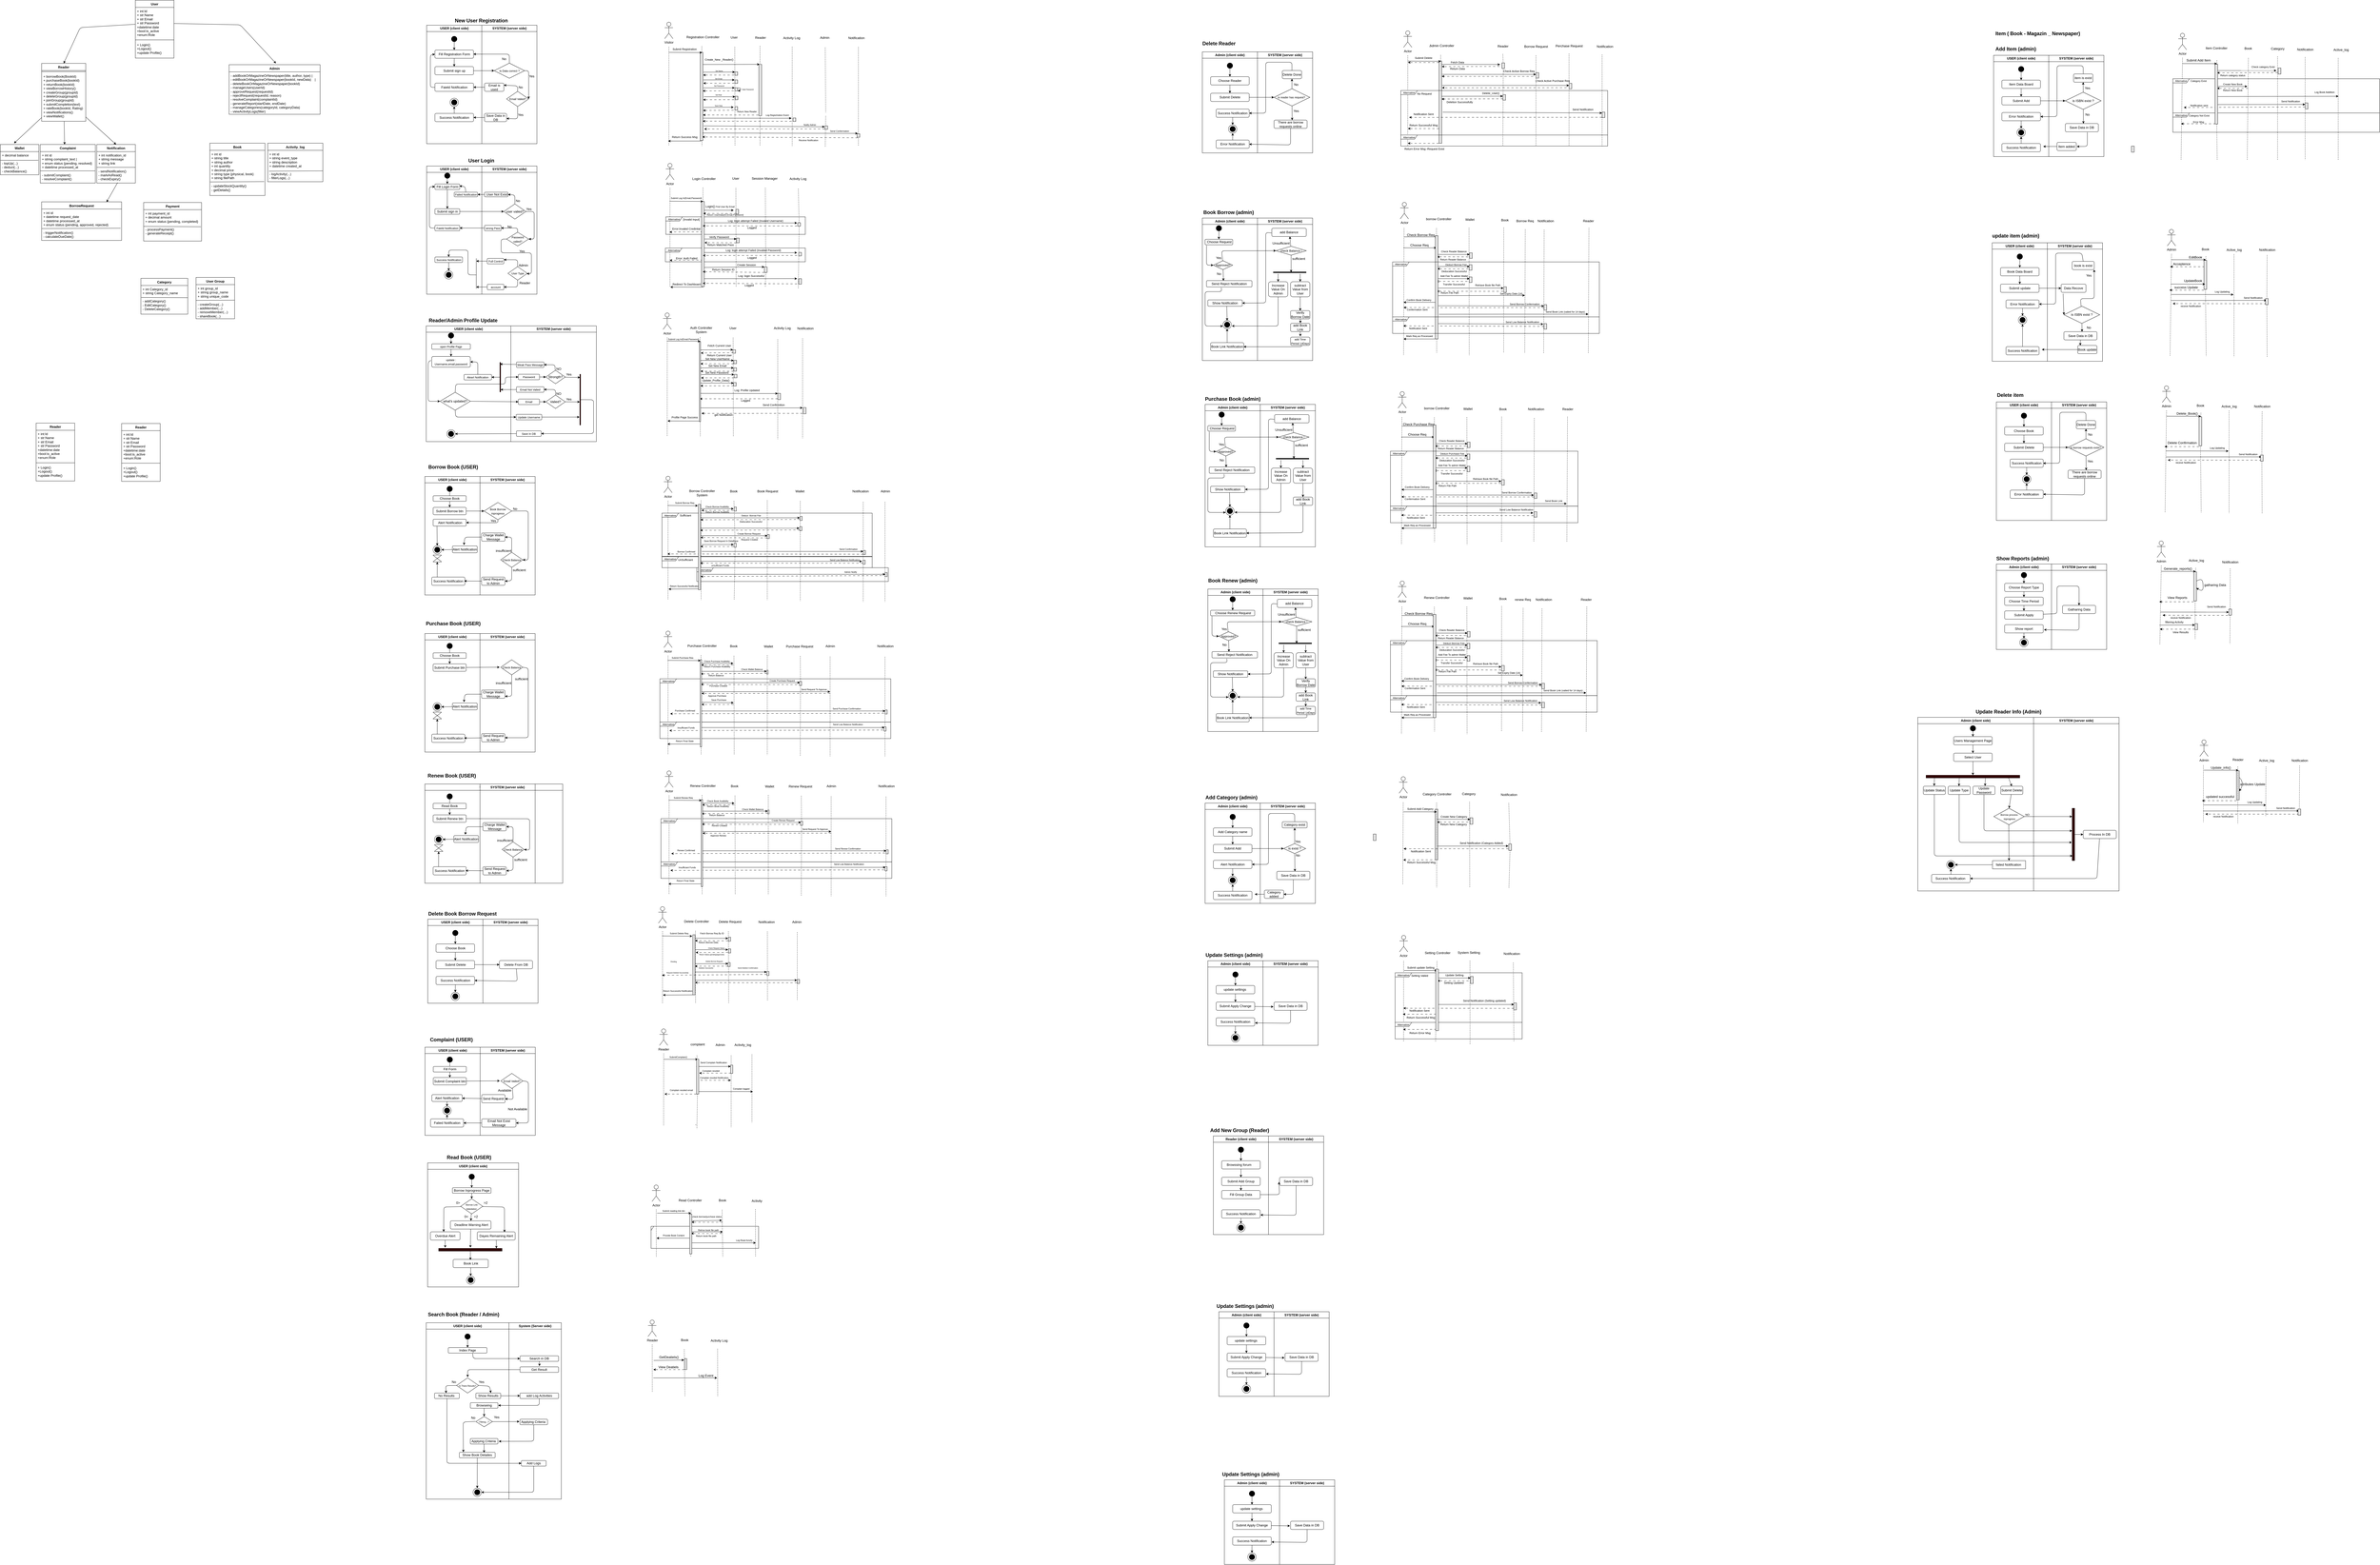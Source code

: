 <mxfile>
    <diagram id="96NKEoEJnGK9OO4_6m9S" name="Page-1">
        <mxGraphModel dx="3253" dy="237" grid="1" gridSize="10" guides="1" tooltips="1" connect="1" arrows="1" fold="1" page="1" pageScale="1" pageWidth="850" pageHeight="1100" math="0" shadow="0">
            <root>
                <mxCell id="0"/>
                <mxCell id="1" parent="0"/>
                <mxCell id="3142" value="" style="rounded=1;whiteSpace=wrap;html=1;arcSize=0;fillColor=#E6E6E6;" parent="1" vertex="1">
                    <mxGeometry x="2794.25" y="2946.25" width="10" height="183.75" as="geometry"/>
                </mxCell>
                <mxCell id="2088" value="" style="rounded=1;whiteSpace=wrap;html=1;arcSize=0;fillColor=#E6E6E6;" parent="1" vertex="1">
                    <mxGeometry x="128.5" y="200" width="10" height="320" as="geometry"/>
                </mxCell>
                <mxCell id="3" value="USER (client side)" style="swimlane;whiteSpace=wrap;html=1;" parent="1" vertex="1">
                    <mxGeometry x="-863.5" y="101.5" width="200" height="430" as="geometry"/>
                </mxCell>
                <mxCell id="7" style="edgeStyle=none;html=1;exitX=0.5;exitY=1;exitDx=0;exitDy=0;" parent="3" source="2" target="6" edge="1">
                    <mxGeometry relative="1" as="geometry"/>
                </mxCell>
                <mxCell id="2" value="" style="ellipse;whiteSpace=wrap;html=1;fillColor=#000000;" parent="3" vertex="1">
                    <mxGeometry x="90" y="40" width="20" height="20" as="geometry"/>
                </mxCell>
                <mxCell id="10" style="edgeStyle=none;html=1;exitX=0.5;exitY=1;exitDx=0;exitDy=0;entryX=0.5;entryY=0;entryDx=0;entryDy=0;" parent="3" source="6" target="9" edge="1">
                    <mxGeometry relative="1" as="geometry"/>
                </mxCell>
                <mxCell id="6" value="Fill Registration Form" style="rounded=1;whiteSpace=wrap;html=1;" parent="3" vertex="1">
                    <mxGeometry x="30" y="90" width="140" height="30" as="geometry"/>
                </mxCell>
                <mxCell id="9" value="Submit sign up" style="rounded=1;whiteSpace=wrap;html=1;" parent="3" vertex="1">
                    <mxGeometry x="30" y="150" width="140" height="30" as="geometry"/>
                </mxCell>
                <mxCell id="3286" style="edgeStyle=none;html=1;entryX=0;entryY=0.5;entryDx=0;entryDy=0;" parent="3" source="23" target="6" edge="1">
                    <mxGeometry relative="1" as="geometry">
                        <Array as="points">
                            <mxPoint x="13.5" y="225.5"/>
                            <mxPoint x="13.5" y="108.5"/>
                        </Array>
                    </mxGeometry>
                </mxCell>
                <mxCell id="23" value="Faield Notification" style="rounded=1;whiteSpace=wrap;html=1;" parent="3" vertex="1">
                    <mxGeometry x="30" y="210" width="140" height="30" as="geometry"/>
                </mxCell>
                <mxCell id="41" style="edgeStyle=none;html=1;exitX=0.5;exitY=0;exitDx=0;exitDy=0;entryX=0.5;entryY=1;entryDx=0;entryDy=0;" parent="3" source="35" target="39" edge="1">
                    <mxGeometry relative="1" as="geometry"/>
                </mxCell>
                <mxCell id="35" value="Success Notification" style="rounded=1;whiteSpace=wrap;html=1;" parent="3" vertex="1">
                    <mxGeometry x="30" y="320" width="140" height="30" as="geometry"/>
                </mxCell>
                <mxCell id="38" value="" style="ellipse;whiteSpace=wrap;html=1;fillColor=#000000;" parent="3" vertex="1">
                    <mxGeometry x="90" y="270" width="20" height="20" as="geometry"/>
                </mxCell>
                <mxCell id="39" value="" style="ellipse;whiteSpace=wrap;html=1;fillColor=none;" parent="3" vertex="1">
                    <mxGeometry x="85" y="265" width="30" height="30" as="geometry"/>
                </mxCell>
                <mxCell id="4" value="&lt;div&gt;SYSTEM (server side)&lt;/div&gt;" style="swimlane;whiteSpace=wrap;html=1;" parent="1" vertex="1">
                    <mxGeometry x="-663.5" y="101.5" width="200" height="430" as="geometry"/>
                </mxCell>
                <mxCell id="31" style="edgeStyle=none;html=1;entryX=1;entryY=0.5;entryDx=0;entryDy=0;exitX=1;exitY=0.5;exitDx=0;exitDy=0;" parent="4" source="12" target="17" edge="1">
                    <mxGeometry relative="1" as="geometry">
                        <Array as="points">
                            <mxPoint x="170" y="165"/>
                        </Array>
                    </mxGeometry>
                </mxCell>
                <mxCell id="12" value="&lt;font style=&quot;font-size: 10px;&quot;&gt;Is Data correct ?&lt;/font&gt;" style="rhombus;whiteSpace=wrap;html=1;" parent="4" vertex="1">
                    <mxGeometry x="45" y="137.5" width="110" height="55" as="geometry"/>
                </mxCell>
                <mxCell id="14" style="edgeStyle=none;html=1;exitX=0.5;exitY=0;exitDx=0;exitDy=0;entryX=1;entryY=0.5;entryDx=0;entryDy=0;" parent="4" source="12" target="6" edge="1">
                    <mxGeometry relative="1" as="geometry">
                        <Array as="points">
                            <mxPoint x="100" y="105"/>
                        </Array>
                    </mxGeometry>
                </mxCell>
                <mxCell id="15" value="No" style="text;html=1;align=center;verticalAlign=middle;resizable=0;points=[];autosize=1;strokeColor=none;fillColor=none;" parent="4" vertex="1">
                    <mxGeometry x="60" y="107.5" width="40" height="30" as="geometry"/>
                </mxCell>
                <mxCell id="33" style="edgeStyle=none;html=1;exitX=0.5;exitY=0;exitDx=0;exitDy=0;entryX=1;entryY=0.25;entryDx=0;entryDy=0;" parent="4" source="17" target="21" edge="1">
                    <mxGeometry relative="1" as="geometry">
                        <Array as="points">
                            <mxPoint x="130" y="220"/>
                        </Array>
                    </mxGeometry>
                </mxCell>
                <mxCell id="17" value="&lt;font style=&quot;font-size: 10px;&quot;&gt;Email Valied?&lt;/font&gt;" style="rhombus;whiteSpace=wrap;html=1;" parent="4" vertex="1">
                    <mxGeometry x="90" y="240" width="80" height="55" as="geometry"/>
                </mxCell>
                <mxCell id="19" value="Yes" style="text;html=1;align=center;verticalAlign=middle;resizable=0;points=[];autosize=1;strokeColor=none;fillColor=none;" parent="4" vertex="1">
                    <mxGeometry x="160" y="170" width="40" height="30" as="geometry"/>
                </mxCell>
                <mxCell id="21" value="Email is used" style="rounded=1;whiteSpace=wrap;html=1;" parent="4" vertex="1">
                    <mxGeometry x="10" y="210" width="70" height="30" as="geometry"/>
                </mxCell>
                <mxCell id="25" value="Save Data in DB" style="rounded=1;whiteSpace=wrap;html=1;" parent="4" vertex="1">
                    <mxGeometry x="10" y="320" width="80" height="30" as="geometry"/>
                </mxCell>
                <mxCell id="29" value="Yes" style="text;html=1;align=center;verticalAlign=middle;resizable=0;points=[];autosize=1;strokeColor=none;fillColor=none;" parent="4" vertex="1">
                    <mxGeometry x="120" y="310" width="40" height="30" as="geometry"/>
                </mxCell>
                <mxCell id="30" value="No" style="text;html=1;align=center;verticalAlign=middle;resizable=0;points=[];autosize=1;strokeColor=none;fillColor=none;" parent="4" vertex="1">
                    <mxGeometry x="120" y="210" width="40" height="30" as="geometry"/>
                </mxCell>
                <mxCell id="32" style="edgeStyle=none;html=1;exitX=0.5;exitY=1;exitDx=0;exitDy=0;entryX=0.997;entryY=0.618;entryDx=0;entryDy=0;entryPerimeter=0;" parent="4" source="17" target="25" edge="1">
                    <mxGeometry relative="1" as="geometry">
                        <Array as="points">
                            <mxPoint x="130" y="340"/>
                        </Array>
                    </mxGeometry>
                </mxCell>
                <mxCell id="13" style="edgeStyle=none;html=1;entryX=0;entryY=0.5;entryDx=0;entryDy=0;" parent="1" source="9" target="12" edge="1">
                    <mxGeometry relative="1" as="geometry"/>
                </mxCell>
                <mxCell id="34" style="edgeStyle=none;html=1;exitX=0;exitY=0.5;exitDx=0;exitDy=0;entryX=1;entryY=0.5;entryDx=0;entryDy=0;" parent="1" source="21" target="23" edge="1">
                    <mxGeometry relative="1" as="geometry"/>
                </mxCell>
                <mxCell id="36" style="edgeStyle=none;html=1;exitX=0;exitY=0.5;exitDx=0;exitDy=0;entryX=1;entryY=0.5;entryDx=0;entryDy=0;" parent="1" source="25" target="35" edge="1">
                    <mxGeometry relative="1" as="geometry"/>
                </mxCell>
                <mxCell id="42" value="&lt;b&gt;&lt;font style=&quot;font-size: 18px;&quot;&gt;New User Registration&amp;nbsp;&lt;/font&gt;&lt;/b&gt;" style="text;html=1;align=center;verticalAlign=middle;resizable=0;points=[];autosize=1;strokeColor=none;fillColor=none;" parent="1" vertex="1">
                    <mxGeometry x="-773.5" y="64.5" width="220" height="40" as="geometry"/>
                </mxCell>
                <mxCell id="43" value="Visitor" style="shape=umlActor;verticalLabelPosition=bottom;verticalAlign=top;html=1;" parent="1" vertex="1">
                    <mxGeometry y="90.38" width="30" height="60" as="geometry"/>
                </mxCell>
                <mxCell id="44" value="" style="edgeStyle=none;orthogonalLoop=1;jettySize=auto;html=1;dashed=1;endArrow=none;endFill=0;" parent="1" edge="1">
                    <mxGeometry width="80" relative="1" as="geometry">
                        <mxPoint x="15.2" y="179.63" as="sourcePoint"/>
                        <mxPoint x="15" y="539.38" as="targetPoint"/>
                        <Array as="points"/>
                    </mxGeometry>
                </mxCell>
                <mxCell id="45" value="Registration Controller&lt;div&gt;&lt;br/&gt;&lt;/div&gt;" style="text;html=1;align=center;verticalAlign=middle;resizable=0;points=[];autosize=1;strokeColor=none;fillColor=none;" parent="1" vertex="1">
                    <mxGeometry x="67.5" y="131.63" width="140" height="40" as="geometry"/>
                </mxCell>
                <mxCell id="46" value="User&amp;nbsp;" style="text;html=1;align=center;verticalAlign=middle;resizable=0;points=[];autosize=1;strokeColor=none;fillColor=none;" parent="1" vertex="1">
                    <mxGeometry x="227.5" y="130.63" width="50" height="30" as="geometry"/>
                </mxCell>
                <mxCell id="47" value="" style="edgeStyle=none;orthogonalLoop=1;jettySize=auto;html=1;dashed=1;endArrow=none;endFill=0;" parent="1" source="2088" edge="1">
                    <mxGeometry width="80" relative="1" as="geometry">
                        <mxPoint x="134.5" y="178.13" as="sourcePoint"/>
                        <mxPoint x="135" y="539.38" as="targetPoint"/>
                        <Array as="points"/>
                    </mxGeometry>
                </mxCell>
                <mxCell id="48" value="" style="edgeStyle=none;orthogonalLoop=1;jettySize=auto;html=1;dashed=1;endArrow=none;endFill=0;" parent="1" edge="1">
                    <mxGeometry width="80" relative="1" as="geometry">
                        <mxPoint x="254.18" y="180.25" as="sourcePoint"/>
                        <mxPoint x="255" y="539.38" as="targetPoint"/>
                        <Array as="points"/>
                    </mxGeometry>
                </mxCell>
                <mxCell id="49" value="" style="edgeStyle=none;orthogonalLoop=1;jettySize=auto;html=1;" parent="1" edge="1">
                    <mxGeometry width="80" relative="1" as="geometry">
                        <mxPoint x="14.5" y="200" as="sourcePoint"/>
                        <mxPoint x="135.5" y="200.75" as="targetPoint"/>
                        <Array as="points"/>
                    </mxGeometry>
                </mxCell>
                <mxCell id="67" value="" style="edgeStyle=none;orthogonalLoop=1;jettySize=auto;html=1;dashed=1;endArrow=none;endFill=0;" parent="1" edge="1">
                    <mxGeometry width="80" relative="1" as="geometry">
                        <mxPoint x="462.5" y="179.63" as="sourcePoint"/>
                        <mxPoint x="462.5" y="540.88" as="targetPoint"/>
                        <Array as="points"/>
                    </mxGeometry>
                </mxCell>
                <mxCell id="68" value="Activity Log" style="text;html=1;align=center;verticalAlign=middle;resizable=0;points=[];autosize=1;strokeColor=none;fillColor=none;" parent="1" vertex="1">
                    <mxGeometry x="420" y="133.13" width="80" height="30" as="geometry"/>
                </mxCell>
                <mxCell id="94" value="USER (client side)" style="swimlane;whiteSpace=wrap;html=1;" parent="1" vertex="1">
                    <mxGeometry x="-863.5" y="612.5" width="200" height="465" as="geometry"/>
                </mxCell>
                <mxCell id="95" style="edgeStyle=none;html=1;exitX=0.5;exitY=1;exitDx=0;exitDy=0;" parent="94" source="96" target="98" edge="1">
                    <mxGeometry relative="1" as="geometry"/>
                </mxCell>
                <mxCell id="96" value="" style="ellipse;whiteSpace=wrap;html=1;fillColor=#000000;" parent="94" vertex="1">
                    <mxGeometry x="65" y="25" width="20" height="20" as="geometry"/>
                </mxCell>
                <mxCell id="97" style="edgeStyle=none;html=1;exitX=0.5;exitY=1;exitDx=0;exitDy=0;entryX=0.5;entryY=0;entryDx=0;entryDy=0;" parent="94" source="98" target="99" edge="1">
                    <mxGeometry relative="1" as="geometry"/>
                </mxCell>
                <mxCell id="98" value="Fill Login Form" style="rounded=1;whiteSpace=wrap;html=1;" parent="94" vertex="1">
                    <mxGeometry x="30" y="65" width="90" height="20" as="geometry"/>
                </mxCell>
                <mxCell id="99" value="Submit sign in" style="rounded=1;whiteSpace=wrap;html=1;" parent="94" vertex="1">
                    <mxGeometry x="30" y="155" width="90" height="20" as="geometry"/>
                </mxCell>
                <mxCell id="370" style="edgeStyle=none;html=1;entryX=0;entryY=0.5;entryDx=0;entryDy=0;" parent="94" source="101" target="98" edge="1">
                    <mxGeometry relative="1" as="geometry">
                        <Array as="points">
                            <mxPoint x="10" y="225"/>
                            <mxPoint x="10" y="75"/>
                        </Array>
                    </mxGeometry>
                </mxCell>
                <mxCell id="101" value="&lt;font style=&quot;font-size: 10px;&quot;&gt;Faield Notification&lt;/font&gt;" style="rounded=1;whiteSpace=wrap;html=1;fillColor=none;" parent="94" vertex="1">
                    <mxGeometry x="30" y="215" width="90" height="20" as="geometry"/>
                </mxCell>
                <mxCell id="371" style="edgeStyle=none;html=1;entryX=0.5;entryY=0;entryDx=0;entryDy=0;" parent="94" source="103" target="105" edge="1">
                    <mxGeometry relative="1" as="geometry"/>
                </mxCell>
                <mxCell id="933" style="edgeStyle=none;html=1;endArrow=none;endFill=0;startArrow=classic;startFill=1;" parent="94" source="103" edge="1">
                    <mxGeometry relative="1" as="geometry">
                        <mxPoint x="180" y="395" as="targetPoint"/>
                        <Array as="points">
                            <mxPoint x="80" y="305"/>
                            <mxPoint x="150" y="305"/>
                            <mxPoint x="150" y="395"/>
                        </Array>
                    </mxGeometry>
                </mxCell>
                <mxCell id="103" value="&lt;font style=&quot;font-size: 10px;&quot;&gt;Success Notification&lt;/font&gt;" style="rounded=1;whiteSpace=wrap;html=1;fillColor=none;" parent="94" vertex="1">
                    <mxGeometry x="30" y="330" width="100" height="20" as="geometry"/>
                </mxCell>
                <mxCell id="104" value="" style="ellipse;whiteSpace=wrap;html=1;fillColor=#000000;" parent="94" vertex="1">
                    <mxGeometry x="70" y="385" width="20" height="20" as="geometry"/>
                </mxCell>
                <mxCell id="105" value="" style="ellipse;whiteSpace=wrap;html=1;fillColor=none;" parent="94" vertex="1">
                    <mxGeometry x="65" y="380" width="30" height="30" as="geometry"/>
                </mxCell>
                <mxCell id="914" value="&lt;font style=&quot;font-size: 10px;&quot;&gt;Failed Notification&lt;/font&gt;" style="rounded=1;whiteSpace=wrap;html=1;fillColor=none;" parent="94" vertex="1">
                    <mxGeometry x="100" y="95" width="85" height="16.75" as="geometry"/>
                </mxCell>
                <mxCell id="919" style="edgeStyle=none;html=1;entryX=0.991;entryY=0.363;entryDx=0;entryDy=0;entryPerimeter=0;" parent="94" source="914" target="98" edge="1">
                    <mxGeometry relative="1" as="geometry">
                        <Array as="points">
                            <mxPoint x="140" y="75"/>
                        </Array>
                    </mxGeometry>
                </mxCell>
                <mxCell id="930" value="" style="endArrow=none;html=1;" parent="94" edge="1">
                    <mxGeometry width="50" height="50" relative="1" as="geometry">
                        <mxPoint x="180" y="445" as="sourcePoint"/>
                        <mxPoint x="180" y="335" as="targetPoint"/>
                    </mxGeometry>
                </mxCell>
                <mxCell id="106" value="&lt;div&gt;SYSTEM (server side)&lt;/div&gt;" style="swimlane;whiteSpace=wrap;html=1;" parent="1" vertex="1">
                    <mxGeometry x="-663.5" y="612.5" width="200" height="465" as="geometry"/>
                </mxCell>
                <mxCell id="107" style="edgeStyle=none;html=1;entryX=1;entryY=0.5;entryDx=0;entryDy=0;exitX=1;exitY=0.5;exitDx=0;exitDy=0;" parent="106" source="108" target="112" edge="1">
                    <mxGeometry relative="1" as="geometry">
                        <Array as="points">
                            <mxPoint x="190" y="165"/>
                            <mxPoint x="190" y="265"/>
                        </Array>
                    </mxGeometry>
                </mxCell>
                <mxCell id="917" style="edgeStyle=none;html=1;entryX=1;entryY=0.5;entryDx=0;entryDy=0;exitX=0.5;exitY=0;exitDx=0;exitDy=0;" parent="106" source="108" target="913" edge="1">
                    <mxGeometry relative="1" as="geometry">
                        <Array as="points">
                            <mxPoint x="120" y="105"/>
                        </Array>
                    </mxGeometry>
                </mxCell>
                <mxCell id="108" value="user valied?" style="rhombus;whiteSpace=wrap;html=1;" parent="106" vertex="1">
                    <mxGeometry x="80" y="137.5" width="80" height="55" as="geometry"/>
                </mxCell>
                <mxCell id="110" value="No" style="text;html=1;align=center;verticalAlign=middle;resizable=0;points=[];autosize=1;strokeColor=none;fillColor=none;" parent="106" vertex="1">
                    <mxGeometry x="110" y="111.75" width="40" height="30" as="geometry"/>
                </mxCell>
                <mxCell id="111" style="edgeStyle=none;html=1;exitX=0.5;exitY=0;exitDx=0;exitDy=0;entryX=1;entryY=0.5;entryDx=0;entryDy=0;" parent="106" source="112" target="114" edge="1">
                    <mxGeometry relative="1" as="geometry">
                        <Array as="points">
                            <mxPoint x="130" y="225"/>
                        </Array>
                    </mxGeometry>
                </mxCell>
                <mxCell id="112" value="&lt;font style=&quot;font-size: 10px;&quot;&gt;Password valied?&lt;/font&gt;" style="rhombus;whiteSpace=wrap;html=1;" parent="106" vertex="1">
                    <mxGeometry x="90" y="240" width="80" height="50" as="geometry"/>
                </mxCell>
                <mxCell id="113" value="Yes" style="text;html=1;align=center;verticalAlign=middle;resizable=0;points=[];autosize=1;strokeColor=none;fillColor=none;" parent="106" vertex="1">
                    <mxGeometry x="150" y="141.75" width="40" height="30" as="geometry"/>
                </mxCell>
                <mxCell id="114" value="&lt;font style=&quot;font-size: 10px;&quot;&gt;wrong Pass&lt;/font&gt;" style="rounded=1;whiteSpace=wrap;html=1;" parent="106" vertex="1">
                    <mxGeometry x="10" y="215" width="60" height="20" as="geometry"/>
                </mxCell>
                <mxCell id="117" value="No" style="text;html=1;align=center;verticalAlign=middle;resizable=0;points=[];autosize=1;strokeColor=none;fillColor=none;" parent="106" vertex="1">
                    <mxGeometry x="80" y="205" width="40" height="30" as="geometry"/>
                </mxCell>
                <mxCell id="913" value="&amp;nbsp;User Not Exist" style="rounded=1;whiteSpace=wrap;html=1;" parent="106" vertex="1">
                    <mxGeometry x="10" y="95" width="85" height="16.75" as="geometry"/>
                </mxCell>
                <mxCell id="920" value="&lt;font style=&quot;font-size: 10px;&quot;&gt;User Type&lt;/font&gt;" style="rhombus;whiteSpace=wrap;html=1;" parent="106" vertex="1">
                    <mxGeometry x="95" y="365" width="70" height="49" as="geometry"/>
                </mxCell>
                <mxCell id="922" style="edgeStyle=none;html=1;entryX=0.975;entryY=0.534;entryDx=0;entryDy=0;exitX=0;exitY=0.5;exitDx=0;exitDy=0;entryPerimeter=0;" parent="106" source="112" target="920" edge="1">
                    <mxGeometry relative="1" as="geometry">
                        <mxPoint x="90" y="285" as="sourcePoint"/>
                        <mxPoint x="165" y="409.5" as="targetPoint"/>
                        <Array as="points">
                            <mxPoint x="70" y="265"/>
                            <mxPoint x="70" y="315"/>
                            <mxPoint x="180" y="315"/>
                            <mxPoint x="180" y="390"/>
                        </Array>
                    </mxGeometry>
                </mxCell>
                <mxCell id="927" value="Admin" style="text;html=1;align=center;verticalAlign=middle;resizable=0;points=[];autosize=1;strokeColor=none;fillColor=none;" parent="106" vertex="1">
                    <mxGeometry x="120" y="345" width="60" height="30" as="geometry"/>
                </mxCell>
                <mxCell id="928" value="Reader" style="text;html=1;align=center;verticalAlign=middle;resizable=0;points=[];autosize=1;strokeColor=none;fillColor=none;" parent="106" vertex="1">
                    <mxGeometry x="125" y="409" width="60" height="30" as="geometry"/>
                </mxCell>
                <mxCell id="119" style="edgeStyle=none;html=1;entryX=0;entryY=0.5;entryDx=0;entryDy=0;" parent="1" source="99" target="108" edge="1">
                    <mxGeometry relative="1" as="geometry"/>
                </mxCell>
                <mxCell id="120" style="edgeStyle=none;html=1;exitX=0;exitY=0.5;exitDx=0;exitDy=0;entryX=1;entryY=0.5;entryDx=0;entryDy=0;" parent="1" source="114" target="101" edge="1">
                    <mxGeometry relative="1" as="geometry"/>
                </mxCell>
                <mxCell id="122" value="&lt;b&gt;&lt;font style=&quot;font-size: 18px;&quot;&gt;&amp;nbsp;User&amp;nbsp;Login&lt;/font&gt;&lt;/b&gt;" style="text;html=1;align=center;verticalAlign=middle;resizable=0;points=[];autosize=1;strokeColor=none;fillColor=none;" parent="1" vertex="1">
                    <mxGeometry x="-728.5" y="572.5" width="120" height="40" as="geometry"/>
                </mxCell>
                <mxCell id="163" value="USER (client side)" style="swimlane;whiteSpace=wrap;html=1;" parent="1" vertex="1">
                    <mxGeometry x="-870" y="1739" width="200" height="430" as="geometry"/>
                </mxCell>
                <mxCell id="164" style="edgeStyle=none;html=1;exitX=0.5;exitY=1;exitDx=0;exitDy=0;" parent="163" edge="1">
                    <mxGeometry relative="1" as="geometry">
                        <mxPoint x="89.8" y="45" as="sourcePoint"/>
                        <mxPoint x="89.8" y="80" as="targetPoint"/>
                    </mxGeometry>
                </mxCell>
                <mxCell id="165" value="" style="ellipse;whiteSpace=wrap;html=1;fillColor=#000000;" parent="163" vertex="1">
                    <mxGeometry x="80" y="35" width="20" height="20" as="geometry"/>
                </mxCell>
                <mxCell id="166" style="edgeStyle=none;html=1;exitX=0.5;exitY=1;exitDx=0;exitDy=0;entryX=0.5;entryY=0;entryDx=0;entryDy=0;" parent="163" source="167" target="168" edge="1">
                    <mxGeometry relative="1" as="geometry"/>
                </mxCell>
                <mxCell id="167" value="Choose Book" style="rounded=1;whiteSpace=wrap;html=1;" parent="163" vertex="1">
                    <mxGeometry x="30" y="70" width="120" height="20" as="geometry"/>
                </mxCell>
                <mxCell id="168" value="Submit Borrow btn" style="rounded=1;whiteSpace=wrap;html=1;" parent="163" vertex="1">
                    <mxGeometry x="30" y="112" width="120" height="27" as="geometry"/>
                </mxCell>
                <mxCell id="169" style="edgeStyle=none;html=1;exitX=0.117;exitY=0.955;exitDx=0;exitDy=0;exitPerimeter=0;" parent="163" source="170" edge="1">
                    <mxGeometry relative="1" as="geometry">
                        <mxPoint x="45.15" y="228.51" as="sourcePoint"/>
                        <mxPoint x="44.85" y="251" as="targetPoint"/>
                    </mxGeometry>
                </mxCell>
                <mxCell id="170" value="&amp;nbsp;Alert Notification" style="rounded=1;whiteSpace=wrap;html=1;" parent="163" vertex="1">
                    <mxGeometry x="30" y="155" width="120" height="25" as="geometry"/>
                </mxCell>
                <mxCell id="171" style="edgeStyle=none;html=1;exitX=0.165;exitY=0.005;exitDx=0;exitDy=0;exitPerimeter=0;entryX=0.5;entryY=1;entryDx=0;entryDy=0;entryPerimeter=0;" parent="163" source="172" target="947" edge="1">
                    <mxGeometry relative="1" as="geometry">
                        <mxPoint x="45" y="345" as="targetPoint"/>
                    </mxGeometry>
                </mxCell>
                <mxCell id="172" value="Success Notification" style="rounded=1;whiteSpace=wrap;html=1;" parent="163" vertex="1">
                    <mxGeometry x="25" y="365" width="120" height="30" as="geometry"/>
                </mxCell>
                <mxCell id="173" value="" style="ellipse;whiteSpace=wrap;html=1;fillColor=#000000;" parent="163" vertex="1">
                    <mxGeometry x="35" y="256" width="20" height="20" as="geometry"/>
                </mxCell>
                <mxCell id="174" value="" style="ellipse;whiteSpace=wrap;html=1;fillColor=none;" parent="163" vertex="1">
                    <mxGeometry x="30" y="251" width="30" height="30" as="geometry"/>
                </mxCell>
                <mxCell id="384" style="edgeStyle=none;html=1;entryX=1;entryY=0.5;entryDx=0;entryDy=0;" parent="163" source="379" target="174" edge="1">
                    <mxGeometry relative="1" as="geometry"/>
                </mxCell>
                <mxCell id="379" value="Alert Notification" style="rounded=1;whiteSpace=wrap;html=1;" parent="163" vertex="1">
                    <mxGeometry x="100" y="252" width="90" height="25" as="geometry"/>
                </mxCell>
                <mxCell id="947" value="" style="verticalLabelPosition=bottom;verticalAlign=top;html=1;shape=mxgraph.flowchart.collate;" parent="163" vertex="1">
                    <mxGeometry x="30" y="285" width="30" height="25" as="geometry"/>
                </mxCell>
                <mxCell id="175" value="&lt;div&gt;SYSTEM (server side)&lt;/div&gt;" style="swimlane;whiteSpace=wrap;html=1;fillColor=#FFFFFF;" parent="1" vertex="1">
                    <mxGeometry x="-670" y="1739" width="200" height="430" as="geometry"/>
                </mxCell>
                <mxCell id="941" style="edgeStyle=none;html=1;entryX=1;entryY=0.5;entryDx=0;entryDy=0;exitX=1;exitY=0.5;exitDx=0;exitDy=0;" parent="175" source="177" target="180" edge="1">
                    <mxGeometry relative="1" as="geometry">
                        <Array as="points">
                            <mxPoint x="175" y="125"/>
                            <mxPoint x="175" y="303"/>
                        </Array>
                    </mxGeometry>
                </mxCell>
                <mxCell id="177" value="&lt;font style=&quot;font-size: 10px;&quot;&gt;Book Borrow inprogress&lt;/font&gt;" style="rhombus;whiteSpace=wrap;html=1;" parent="175" vertex="1">
                    <mxGeometry x="15" y="94.25" width="100" height="62.5" as="geometry"/>
                </mxCell>
                <mxCell id="942" style="edgeStyle=none;html=1;entryX=1;entryY=0.5;entryDx=0;entryDy=0;" parent="175" source="180" target="939" edge="1">
                    <mxGeometry relative="1" as="geometry">
                        <Array as="points">
                            <mxPoint x="115" y="220"/>
                        </Array>
                    </mxGeometry>
                </mxCell>
                <mxCell id="943" style="edgeStyle=none;html=1;entryX=1;entryY=0.5;entryDx=0;entryDy=0;" parent="175" source="180" target="380" edge="1">
                    <mxGeometry relative="1" as="geometry">
                        <Array as="points">
                            <mxPoint x="115" y="378"/>
                        </Array>
                    </mxGeometry>
                </mxCell>
                <mxCell id="180" value="&lt;span style=&quot;font-size: 10px;&quot;&gt;Check Balance&lt;/span&gt;" style="rhombus;whiteSpace=wrap;html=1;" parent="175" vertex="1">
                    <mxGeometry x="75" y="275" width="80" height="55" as="geometry"/>
                </mxCell>
                <mxCell id="380" value="Send Request to Admin" style="rounded=1;whiteSpace=wrap;html=1;" parent="175" vertex="1">
                    <mxGeometry x="5.5" y="365" width="85" height="30" as="geometry"/>
                </mxCell>
                <mxCell id="936" value="Yes" style="text;html=1;align=center;verticalAlign=middle;resizable=0;points=[];autosize=1;strokeColor=none;fillColor=none;" parent="175" vertex="1">
                    <mxGeometry x="28" y="146" width="40" height="30" as="geometry"/>
                </mxCell>
                <mxCell id="938" value="insufficient" style="text;html=1;align=center;verticalAlign=middle;resizable=0;points=[];autosize=1;strokeColor=none;fillColor=none;" parent="175" vertex="1">
                    <mxGeometry x="45" y="255" width="80" height="30" as="geometry"/>
                </mxCell>
                <mxCell id="939" value="Charge Wallet Message" style="rounded=1;whiteSpace=wrap;html=1;" parent="175" vertex="1">
                    <mxGeometry x="5.5" y="205" width="85" height="30" as="geometry"/>
                </mxCell>
                <mxCell id="940" value="No" style="text;html=1;align=center;verticalAlign=middle;resizable=0;points=[];autosize=1;strokeColor=none;fillColor=none;" parent="175" vertex="1">
                    <mxGeometry x="107" y="103" width="40" height="30" as="geometry"/>
                </mxCell>
                <mxCell id="944" value="sufficient" style="text;html=1;align=center;verticalAlign=middle;resizable=0;points=[];autosize=1;strokeColor=none;fillColor=none;" parent="175" vertex="1">
                    <mxGeometry x="107" y="325" width="70" height="30" as="geometry"/>
                </mxCell>
                <mxCell id="187" style="edgeStyle=none;html=1;entryX=0;entryY=0.5;entryDx=0;entryDy=0;" parent="1" source="168" target="177" edge="1">
                    <mxGeometry relative="1" as="geometry"/>
                </mxCell>
                <mxCell id="190" value="&lt;b&gt;&lt;font style=&quot;font-size: 18px;&quot;&gt;&amp;nbsp;Borrow Book (USER)&lt;/font&gt;&lt;/b&gt;" style="text;html=1;align=center;verticalAlign=middle;resizable=0;points=[];autosize=1;strokeColor=none;fillColor=none;" parent="1" vertex="1">
                    <mxGeometry x="-875" y="1685" width="210" height="40" as="geometry"/>
                </mxCell>
                <mxCell id="232" value="Admin (client side)" style="swimlane;whiteSpace=wrap;html=1;" parent="1" vertex="1">
                    <mxGeometry x="1950" y="801.25" width="200" height="517" as="geometry"/>
                </mxCell>
                <mxCell id="233" style="edgeStyle=none;html=1;exitX=0.5;exitY=1;exitDx=0;exitDy=0;" parent="232" source="234" target="236" edge="1">
                    <mxGeometry relative="1" as="geometry"/>
                </mxCell>
                <mxCell id="234" value="" style="ellipse;whiteSpace=wrap;html=1;fillColor=#000000;" parent="232" vertex="1">
                    <mxGeometry x="50" y="27" width="20" height="20" as="geometry"/>
                </mxCell>
                <mxCell id="1126" style="edgeStyle=none;html=1;entryX=0;entryY=0.5;entryDx=0;entryDy=0;exitX=0.052;exitY=1.109;exitDx=0;exitDy=0;exitPerimeter=0;" parent="232" source="236" target="1124" edge="1">
                    <mxGeometry relative="1" as="geometry">
                        <Array as="points">
                            <mxPoint x="15" y="171"/>
                        </Array>
                    </mxGeometry>
                </mxCell>
                <mxCell id="236" value="&amp;nbsp;Choose Request" style="rounded=1;whiteSpace=wrap;html=1;" parent="232" vertex="1">
                    <mxGeometry x="10" y="77" width="100" height="20" as="geometry"/>
                </mxCell>
                <mxCell id="1129" value="" style="edgeStyle=none;html=1;entryX=0.373;entryY=0.029;entryDx=0;entryDy=0;entryPerimeter=0;" parent="232" source="1124" target="1128" edge="1">
                    <mxGeometry relative="1" as="geometry"/>
                </mxCell>
                <mxCell id="1124" value="&lt;font style=&quot;font-size: 11px;&quot;&gt;Approved&lt;/font&gt;&lt;span style=&quot;font-size: 11px; background-color: transparent;&quot;&gt;?&lt;/span&gt;" style="rhombus;whiteSpace=wrap;html=1;" parent="232" vertex="1">
                    <mxGeometry x="40" y="154.75" width="70" height="32.5" as="geometry"/>
                </mxCell>
                <mxCell id="239" value="Show Notification" style="rounded=1;whiteSpace=wrap;html=1;" parent="232" vertex="1">
                    <mxGeometry x="20" y="297" width="125" height="23" as="geometry"/>
                </mxCell>
                <mxCell id="1128" value="Send Reject Notification" style="rounded=1;whiteSpace=wrap;html=1;" parent="232" vertex="1">
                    <mxGeometry x="15" y="227" width="165" height="23" as="geometry"/>
                </mxCell>
                <mxCell id="1130" value="Yes" style="text;html=1;align=center;verticalAlign=middle;resizable=0;points=[];autosize=1;strokeColor=none;fillColor=none;" parent="232" vertex="1">
                    <mxGeometry x="39" y="130" width="40" height="30" as="geometry"/>
                </mxCell>
                <mxCell id="1131" value="No" style="text;html=1;align=center;verticalAlign=middle;resizable=0;points=[];autosize=1;strokeColor=none;fillColor=none;" parent="232" vertex="1">
                    <mxGeometry x="40" y="187.25" width="40" height="30" as="geometry"/>
                </mxCell>
                <mxCell id="244" value="&lt;div&gt;SYSTEM (server side)&lt;/div&gt;" style="swimlane;whiteSpace=wrap;html=1;" parent="1" vertex="1">
                    <mxGeometry x="2150" y="801.25" width="200" height="517" as="geometry"/>
                </mxCell>
                <mxCell id="388" style="edgeStyle=none;html=1;exitX=0.5;exitY=1;exitDx=0;exitDy=0;" parent="244" source="246" edge="1">
                    <mxGeometry relative="1" as="geometry">
                        <mxPoint x="122" y="197" as="targetPoint"/>
                    </mxGeometry>
                </mxCell>
                <mxCell id="246" value="&lt;font style=&quot;font-size: 11px;&quot;&gt;check Balance !&lt;/font&gt;" style="rhombus;whiteSpace=wrap;html=1;" parent="244" vertex="1">
                    <mxGeometry x="67" y="102.25" width="110" height="32.5" as="geometry"/>
                </mxCell>
                <mxCell id="247" value="Unsufficient" style="text;html=1;align=center;verticalAlign=middle;resizable=0;points=[];autosize=1;strokeColor=none;fillColor=none;" parent="244" vertex="1">
                    <mxGeometry x="40" y="77" width="90" height="30" as="geometry"/>
                </mxCell>
                <mxCell id="385" value="add Balance" style="rounded=1;whiteSpace=wrap;html=1;" parent="244" vertex="1">
                    <mxGeometry x="52" y="37" width="125" height="30" as="geometry"/>
                </mxCell>
                <mxCell id="386" style="edgeStyle=none;html=1;entryX=0.524;entryY=0.997;entryDx=0;entryDy=0;entryPerimeter=0;" parent="244" source="246" target="385" edge="1">
                    <mxGeometry relative="1" as="geometry"/>
                </mxCell>
                <mxCell id="240" style="edgeStyle=none;html=1;exitX=0.5;exitY=0;exitDx=0;exitDy=0;entryX=0.5;entryY=1;entryDx=0;entryDy=0;" parent="244" source="241" target="243" edge="1">
                    <mxGeometry relative="1" as="geometry"/>
                </mxCell>
                <mxCell id="241" value="Book Link Notification" style="rounded=1;whiteSpace=wrap;html=1;" parent="244" vertex="1">
                    <mxGeometry x="-170" y="452" width="120" height="30" as="geometry"/>
                </mxCell>
                <mxCell id="242" value="" style="ellipse;whiteSpace=wrap;html=1;fillColor=#000000;" parent="244" vertex="1">
                    <mxGeometry x="-120" y="377" width="20" height="20" as="geometry"/>
                </mxCell>
                <mxCell id="243" value="" style="ellipse;whiteSpace=wrap;html=1;fillColor=none;" parent="244" vertex="1">
                    <mxGeometry x="-125" y="372" width="30" height="30" as="geometry"/>
                </mxCell>
                <mxCell id="389" value="" style="edgeStyle=none;orthogonalLoop=1;jettySize=auto;html=1;endArrow=none;endFill=0;jumpSize=16;strokeWidth=4;" parent="244" edge="1">
                    <mxGeometry width="80" relative="1" as="geometry">
                        <mxPoint x="57" y="197" as="sourcePoint"/>
                        <mxPoint x="177" y="197" as="targetPoint"/>
                        <Array as="points"/>
                    </mxGeometry>
                </mxCell>
                <mxCell id="391" value="" style="edgeStyle=none;orthogonalLoop=1;jettySize=auto;html=1;" parent="244" edge="1">
                    <mxGeometry width="80" relative="1" as="geometry">
                        <mxPoint x="74.89" y="231" as="sourcePoint"/>
                        <mxPoint x="74.89" y="231" as="targetPoint"/>
                        <Array as="points">
                            <mxPoint x="75" y="197"/>
                        </Array>
                    </mxGeometry>
                </mxCell>
                <mxCell id="395" style="edgeStyle=none;html=1;" parent="244" source="392" edge="1">
                    <mxGeometry relative="1" as="geometry">
                        <mxPoint x="155" y="336.25" as="targetPoint"/>
                    </mxGeometry>
                </mxCell>
                <mxCell id="392" value="subtract Value from User" style="rounded=1;whiteSpace=wrap;html=1;" parent="244" vertex="1">
                    <mxGeometry x="120" y="231" width="70" height="55" as="geometry"/>
                </mxCell>
                <mxCell id="393" value="Increase Value On Admin" style="rounded=1;whiteSpace=wrap;html=1;" parent="244" vertex="1">
                    <mxGeometry x="40" y="231" width="70" height="55" as="geometry"/>
                </mxCell>
                <mxCell id="394" value="add Book Link" style="rounded=1;whiteSpace=wrap;html=1;" parent="244" vertex="1">
                    <mxGeometry x="120" y="382" width="70" height="30" as="geometry"/>
                </mxCell>
                <mxCell id="396" style="edgeStyle=none;html=1;entryX=1;entryY=0.5;entryDx=0;entryDy=0;exitX=0.564;exitY=1.002;exitDx=0;exitDy=0;exitPerimeter=0;" parent="244" source="1262" target="241" edge="1">
                    <mxGeometry relative="1" as="geometry">
                        <Array as="points">
                            <mxPoint x="160" y="467"/>
                        </Array>
                        <mxPoint x="160" y="436.25" as="sourcePoint"/>
                    </mxGeometry>
                </mxCell>
                <mxCell id="1133" value="sufficient" style="text;html=1;align=center;verticalAlign=middle;resizable=0;points=[];autosize=1;strokeColor=none;fillColor=none;" parent="244" vertex="1">
                    <mxGeometry x="114" y="133" width="70" height="30" as="geometry"/>
                </mxCell>
                <mxCell id="1135" style="edgeStyle=none;html=1;entryX=1.071;entryY=0.653;entryDx=0;entryDy=0;entryPerimeter=0;" parent="244" source="393" target="243" edge="1">
                    <mxGeometry relative="1" as="geometry">
                        <Array as="points">
                            <mxPoint x="75" y="392"/>
                        </Array>
                    </mxGeometry>
                </mxCell>
                <mxCell id="1136" value="" style="edgeStyle=none;orthogonalLoop=1;jettySize=auto;html=1;" parent="244" edge="1">
                    <mxGeometry width="80" relative="1" as="geometry">
                        <mxPoint x="154.89" y="231" as="sourcePoint"/>
                        <mxPoint x="154.89" y="231" as="targetPoint"/>
                        <Array as="points">
                            <mxPoint x="155" y="197"/>
                        </Array>
                    </mxGeometry>
                </mxCell>
                <mxCell id="1262" value="&lt;font style=&quot;font-size: 10px;&quot;&gt;add Time Period 14Days&lt;/font&gt;" style="rounded=1;whiteSpace=wrap;html=1;" parent="244" vertex="1">
                    <mxGeometry x="120" y="432" width="70" height="30" as="geometry"/>
                </mxCell>
                <mxCell id="1263" style="edgeStyle=none;html=1;entryX=0.508;entryY=-0.085;entryDx=0;entryDy=0;entryPerimeter=0;" parent="244" source="394" target="1262" edge="1">
                    <mxGeometry relative="1" as="geometry"/>
                </mxCell>
                <mxCell id="259" value="&lt;b&gt;&lt;font style=&quot;font-size: 18px;&quot;&gt;Book Borrow (admin)&lt;/font&gt;&lt;/b&gt;" style="text;html=1;align=center;verticalAlign=middle;resizable=0;points=[];autosize=1;strokeColor=none;fillColor=none;" parent="1" vertex="1">
                    <mxGeometry x="1940" y="761.25" width="210" height="40" as="geometry"/>
                </mxCell>
                <mxCell id="413" value="USER (client side)" style="swimlane;whiteSpace=wrap;html=1;" parent="1" vertex="1">
                    <mxGeometry x="4820" y="210.75" width="200" height="367.5" as="geometry"/>
                </mxCell>
                <mxCell id="414" style="edgeStyle=none;html=1;exitX=0.5;exitY=1;exitDx=0;exitDy=0;" parent="413" source="415" target="417" edge="1">
                    <mxGeometry relative="1" as="geometry"/>
                </mxCell>
                <mxCell id="415" value="" style="ellipse;whiteSpace=wrap;html=1;fillColor=#000000;" parent="413" vertex="1">
                    <mxGeometry x="90" y="40" width="20" height="20" as="geometry"/>
                </mxCell>
                <mxCell id="416" style="edgeStyle=none;html=1;exitX=0.5;exitY=1;exitDx=0;exitDy=0;entryX=0.5;entryY=0;entryDx=0;entryDy=0;" parent="413" source="417" target="418" edge="1">
                    <mxGeometry relative="1" as="geometry"/>
                </mxCell>
                <mxCell id="417" value="Item Data Board" style="rounded=1;whiteSpace=wrap;html=1;" parent="413" vertex="1">
                    <mxGeometry x="30" y="90" width="140" height="30" as="geometry"/>
                </mxCell>
                <mxCell id="418" value="Submit Add" style="rounded=1;whiteSpace=wrap;html=1;" parent="413" vertex="1">
                    <mxGeometry x="30" y="150" width="140" height="30" as="geometry"/>
                </mxCell>
                <mxCell id="419" style="edgeStyle=none;html=1;exitX=0.5;exitY=0;exitDx=0;exitDy=0;entryX=0.5;entryY=1;entryDx=0;entryDy=0;" parent="413" source="420" target="422" edge="1">
                    <mxGeometry relative="1" as="geometry"/>
                </mxCell>
                <mxCell id="420" value="Success Notification" style="rounded=1;whiteSpace=wrap;html=1;" parent="413" vertex="1">
                    <mxGeometry x="30" y="320" width="140" height="30" as="geometry"/>
                </mxCell>
                <mxCell id="421" value="" style="ellipse;whiteSpace=wrap;html=1;fillColor=#000000;" parent="413" vertex="1">
                    <mxGeometry x="90" y="270" width="20" height="20" as="geometry"/>
                </mxCell>
                <mxCell id="422" value="" style="ellipse;whiteSpace=wrap;html=1;fillColor=none;" parent="413" vertex="1">
                    <mxGeometry x="85" y="265" width="30" height="30" as="geometry"/>
                </mxCell>
                <mxCell id="423" style="edgeStyle=none;html=1;exitX=0.5;exitY=1;exitDx=0;exitDy=0;entryX=0.5;entryY=0;entryDx=0;entryDy=0;" parent="413" source="424" target="422" edge="1">
                    <mxGeometry relative="1" as="geometry"/>
                </mxCell>
                <mxCell id="424" value="Error Notification" style="rounded=1;whiteSpace=wrap;html=1;" parent="413" vertex="1">
                    <mxGeometry x="30" y="207.5" width="140" height="30" as="geometry"/>
                </mxCell>
                <mxCell id="425" value="&lt;div&gt;SYSTEM (server side)&lt;/div&gt;" style="swimlane;whiteSpace=wrap;html=1;" parent="1" vertex="1">
                    <mxGeometry x="5020" y="210.75" width="200" height="367.5" as="geometry"/>
                </mxCell>
                <mxCell id="426" style="edgeStyle=none;html=1;entryX=0.5;entryY=1;entryDx=0;entryDy=0;" parent="425" source="427" target="430" edge="1">
                    <mxGeometry relative="1" as="geometry"/>
                </mxCell>
                <mxCell id="427" value="&lt;font style=&quot;font-size: 12px;&quot;&gt;is ISBN exist ?&lt;/font&gt;" style="rhombus;whiteSpace=wrap;html=1;" parent="425" vertex="1">
                    <mxGeometry x="60" y="133.75" width="130" height="62.5" as="geometry"/>
                </mxCell>
                <mxCell id="428" value="Yes" style="text;html=1;align=center;verticalAlign=middle;resizable=0;points=[];autosize=1;strokeColor=none;fillColor=none;" parent="425" vertex="1">
                    <mxGeometry x="120" y="103.75" width="40" height="30" as="geometry"/>
                </mxCell>
                <mxCell id="429" value="No" style="text;html=1;align=center;verticalAlign=middle;resizable=0;points=[];autosize=1;strokeColor=none;fillColor=none;" parent="425" vertex="1">
                    <mxGeometry x="120" y="200" width="40" height="30" as="geometry"/>
                </mxCell>
                <mxCell id="430" value="item is exist" style="rounded=1;whiteSpace=wrap;html=1;" parent="425" vertex="1">
                    <mxGeometry x="90" y="67.5" width="70" height="30" as="geometry"/>
                </mxCell>
                <mxCell id="431" value="Save Data in DB" style="rounded=1;whiteSpace=wrap;html=1;" parent="425" vertex="1">
                    <mxGeometry x="60" y="247.5" width="120" height="30" as="geometry"/>
                </mxCell>
                <mxCell id="432" style="edgeStyle=none;html=1;entryX=0.548;entryY=0.011;entryDx=0;entryDy=0;entryPerimeter=0;" parent="425" source="427" target="431" edge="1">
                    <mxGeometry relative="1" as="geometry"/>
                </mxCell>
                <mxCell id="609" style="edgeStyle=none;html=1;" parent="425" source="608" edge="1">
                    <mxGeometry relative="1" as="geometry">
                        <mxPoint x="-20" y="330.75" as="targetPoint"/>
                    </mxGeometry>
                </mxCell>
                <mxCell id="608" value="Item added" style="rounded=1;whiteSpace=wrap;html=1;" parent="425" vertex="1">
                    <mxGeometry x="30" y="315.75" width="70" height="30" as="geometry"/>
                </mxCell>
                <mxCell id="610" style="edgeStyle=none;html=1;entryX=1.03;entryY=0.508;entryDx=0;entryDy=0;entryPerimeter=0;exitX=0.667;exitY=1.054;exitDx=0;exitDy=0;exitPerimeter=0;" parent="425" source="431" target="608" edge="1">
                    <mxGeometry relative="1" as="geometry">
                        <Array as="points">
                            <mxPoint x="140" y="330.5"/>
                        </Array>
                    </mxGeometry>
                </mxCell>
                <mxCell id="433" style="edgeStyle=none;html=1;entryX=0;entryY=0.5;entryDx=0;entryDy=0;" parent="1" source="418" target="427" edge="1">
                    <mxGeometry relative="1" as="geometry"/>
                </mxCell>
                <mxCell id="434" value="&lt;b&gt;&lt;font style=&quot;font-size: 18px;&quot;&gt;Add Item (admin)&lt;/font&gt;&lt;/b&gt;" style="text;html=1;align=center;verticalAlign=middle;resizable=0;points=[];autosize=1;strokeColor=none;fillColor=none;" parent="1" vertex="1">
                    <mxGeometry x="4815" y="168.25" width="170" height="40" as="geometry"/>
                </mxCell>
                <mxCell id="475" style="edgeStyle=none;html=1;entryX=1;entryY=0.5;entryDx=0;entryDy=0;exitX=0.5;exitY=0;exitDx=0;exitDy=0;" parent="1" source="430" target="424" edge="1">
                    <mxGeometry relative="1" as="geometry">
                        <Array as="points">
                            <mxPoint x="5145" y="248.25"/>
                            <mxPoint x="5050" y="248.25"/>
                            <mxPoint x="5050" y="433.25"/>
                        </Array>
                    </mxGeometry>
                </mxCell>
                <mxCell id="499" value="&lt;span style=&quot;font-size: 18px;&quot;&gt;&lt;b&gt;update item (admin)&lt;/b&gt;&lt;/span&gt;" style="text;html=1;align=center;verticalAlign=middle;resizable=0;points=[];autosize=1;strokeColor=none;fillColor=none;" parent="1" vertex="1">
                    <mxGeometry x="4805" y="846" width="190" height="40" as="geometry"/>
                </mxCell>
                <mxCell id="543" value="USER (client side)" style="swimlane;whiteSpace=wrap;html=1;" parent="1" vertex="1">
                    <mxGeometry x="4830" y="1468.5" width="200" height="430" as="geometry"/>
                </mxCell>
                <mxCell id="544" style="edgeStyle=none;html=1;exitX=0.5;exitY=1;exitDx=0;exitDy=0;" parent="543" source="545" target="547" edge="1">
                    <mxGeometry relative="1" as="geometry"/>
                </mxCell>
                <mxCell id="545" value="" style="ellipse;whiteSpace=wrap;html=1;fillColor=#000000;" parent="543" vertex="1">
                    <mxGeometry x="90" y="40" width="20" height="20" as="geometry"/>
                </mxCell>
                <mxCell id="546" style="edgeStyle=none;html=1;exitX=0.5;exitY=1;exitDx=0;exitDy=0;entryX=0.5;entryY=0;entryDx=0;entryDy=0;" parent="543" source="547" target="548" edge="1">
                    <mxGeometry relative="1" as="geometry"/>
                </mxCell>
                <mxCell id="547" value="Choose Book" style="rounded=1;whiteSpace=wrap;html=1;" parent="543" vertex="1">
                    <mxGeometry x="30" y="90" width="140" height="30" as="geometry"/>
                </mxCell>
                <mxCell id="548" value="Submit Delete" style="rounded=1;whiteSpace=wrap;html=1;" parent="543" vertex="1">
                    <mxGeometry x="30" y="150" width="140" height="30" as="geometry"/>
                </mxCell>
                <mxCell id="549" style="edgeStyle=none;html=1;exitX=0.5;exitY=0;exitDx=0;exitDy=0;entryX=0.5;entryY=1;entryDx=0;entryDy=0;" parent="543" source="550" target="552" edge="1">
                    <mxGeometry relative="1" as="geometry"/>
                </mxCell>
                <mxCell id="550" value="Error Notification" style="rounded=1;whiteSpace=wrap;html=1;" parent="543" vertex="1">
                    <mxGeometry x="50" y="320" width="120" height="30" as="geometry"/>
                </mxCell>
                <mxCell id="551" value="" style="ellipse;whiteSpace=wrap;html=1;fillColor=#000000;" parent="543" vertex="1">
                    <mxGeometry x="100" y="270" width="20" height="20" as="geometry"/>
                </mxCell>
                <mxCell id="552" value="" style="ellipse;whiteSpace=wrap;html=1;fillColor=none;" parent="543" vertex="1">
                    <mxGeometry x="95" y="265" width="30" height="30" as="geometry"/>
                </mxCell>
                <mxCell id="553" style="edgeStyle=none;html=1;exitX=0.5;exitY=1;exitDx=0;exitDy=0;entryX=0.5;entryY=0;entryDx=0;entryDy=0;" parent="543" source="554" target="552" edge="1">
                    <mxGeometry relative="1" as="geometry"/>
                </mxCell>
                <mxCell id="554" value="Success Notification" style="rounded=1;whiteSpace=wrap;html=1;" parent="543" vertex="1">
                    <mxGeometry x="50" y="207.5" width="120" height="30" as="geometry"/>
                </mxCell>
                <mxCell id="555" value="&lt;div&gt;SYSTEM (server side)&lt;/div&gt;" style="swimlane;whiteSpace=wrap;html=1;" parent="1" vertex="1">
                    <mxGeometry x="5030" y="1468.5" width="200" height="430" as="geometry"/>
                </mxCell>
                <mxCell id="556" style="edgeStyle=none;html=1;entryX=0.5;entryY=1;entryDx=0;entryDy=0;" parent="555" source="557" target="560" edge="1">
                    <mxGeometry relative="1" as="geometry"/>
                </mxCell>
                <mxCell id="557" value="&lt;font style=&quot;font-size: 10px;&quot;&gt;is borrow requests exist?&amp;nbsp;&lt;/font&gt;" style="rhombus;whiteSpace=wrap;html=1;" parent="555" vertex="1">
                    <mxGeometry x="60" y="133.75" width="130" height="62.5" as="geometry"/>
                </mxCell>
                <mxCell id="558" value="No" style="text;html=1;align=center;verticalAlign=middle;resizable=0;points=[];autosize=1;strokeColor=none;fillColor=none;" parent="555" vertex="1">
                    <mxGeometry x="120" y="103.75" width="40" height="30" as="geometry"/>
                </mxCell>
                <mxCell id="559" value="Yes" style="text;html=1;align=center;verticalAlign=middle;resizable=0;points=[];autosize=1;strokeColor=none;fillColor=none;" parent="555" vertex="1">
                    <mxGeometry x="120" y="200" width="40" height="30" as="geometry"/>
                </mxCell>
                <mxCell id="560" value="Delete Done" style="rounded=1;whiteSpace=wrap;html=1;" parent="555" vertex="1">
                    <mxGeometry x="90" y="67.5" width="70" height="30" as="geometry"/>
                </mxCell>
                <mxCell id="561" value="There are borrow requests online" style="rounded=1;whiteSpace=wrap;html=1;" parent="555" vertex="1">
                    <mxGeometry x="60" y="247.5" width="120" height="30" as="geometry"/>
                </mxCell>
                <mxCell id="562" style="edgeStyle=none;html=1;entryX=0.548;entryY=0.011;entryDx=0;entryDy=0;entryPerimeter=0;" parent="555" source="557" target="561" edge="1">
                    <mxGeometry relative="1" as="geometry"/>
                </mxCell>
                <mxCell id="563" style="edgeStyle=none;html=1;entryX=0;entryY=0.5;entryDx=0;entryDy=0;" parent="1" source="548" target="557" edge="1">
                    <mxGeometry relative="1" as="geometry"/>
                </mxCell>
                <mxCell id="564" value="&lt;span style=&quot;font-size: 18px;&quot;&gt;&lt;b&gt;Delete item&lt;/b&gt;&lt;/span&gt;" style="text;html=1;align=center;verticalAlign=middle;resizable=0;points=[];autosize=1;strokeColor=none;fillColor=none;" parent="1" vertex="1">
                    <mxGeometry x="4820" y="1423.5" width="120" height="40" as="geometry"/>
                </mxCell>
                <mxCell id="605" style="edgeStyle=none;html=1;entryX=1;entryY=0.5;entryDx=0;entryDy=0;exitX=0.5;exitY=0;exitDx=0;exitDy=0;" parent="1" source="560" target="554" edge="1">
                    <mxGeometry relative="1" as="geometry">
                        <Array as="points">
                            <mxPoint x="5155" y="1506"/>
                            <mxPoint x="5060" y="1506"/>
                            <mxPoint x="5060" y="1691"/>
                        </Array>
                    </mxGeometry>
                </mxCell>
                <mxCell id="606" style="edgeStyle=none;html=1;entryX=1;entryY=0.5;entryDx=0;entryDy=0;" parent="1" source="561" target="550" edge="1">
                    <mxGeometry relative="1" as="geometry">
                        <Array as="points">
                            <mxPoint x="5150" y="1806"/>
                        </Array>
                    </mxGeometry>
                </mxCell>
                <mxCell id="827" value="USER (client side)" style="swimlane;whiteSpace=wrap;html=1;" parent="1" vertex="1">
                    <mxGeometry x="4815" y="891" width="200" height="430" as="geometry"/>
                </mxCell>
                <mxCell id="828" style="edgeStyle=none;html=1;exitX=0.5;exitY=1;exitDx=0;exitDy=0;" parent="827" source="829" target="831" edge="1">
                    <mxGeometry relative="1" as="geometry"/>
                </mxCell>
                <mxCell id="829" value="" style="ellipse;whiteSpace=wrap;html=1;fillColor=#000000;" parent="827" vertex="1">
                    <mxGeometry x="90" y="40" width="20" height="20" as="geometry"/>
                </mxCell>
                <mxCell id="830" style="edgeStyle=none;html=1;exitX=0.5;exitY=1;exitDx=0;exitDy=0;entryX=0.5;entryY=0;entryDx=0;entryDy=0;" parent="827" source="831" target="832" edge="1">
                    <mxGeometry relative="1" as="geometry"/>
                </mxCell>
                <mxCell id="831" value="Book Data Board" style="rounded=1;whiteSpace=wrap;html=1;" parent="827" vertex="1">
                    <mxGeometry x="30" y="90" width="140" height="30" as="geometry"/>
                </mxCell>
                <mxCell id="832" value="Submit update" style="rounded=1;whiteSpace=wrap;html=1;" parent="827" vertex="1">
                    <mxGeometry x="30" y="150" width="140" height="30" as="geometry"/>
                </mxCell>
                <mxCell id="835" value="" style="ellipse;whiteSpace=wrap;html=1;fillColor=#000000;" parent="827" vertex="1">
                    <mxGeometry x="100" y="270" width="20" height="20" as="geometry"/>
                </mxCell>
                <mxCell id="836" value="" style="ellipse;whiteSpace=wrap;html=1;fillColor=none;" parent="827" vertex="1">
                    <mxGeometry x="95" y="265" width="30" height="30" as="geometry"/>
                </mxCell>
                <mxCell id="837" style="edgeStyle=none;html=1;exitX=0.5;exitY=1;exitDx=0;exitDy=0;entryX=0.5;entryY=0;entryDx=0;entryDy=0;" parent="827" source="838" target="836" edge="1">
                    <mxGeometry relative="1" as="geometry"/>
                </mxCell>
                <mxCell id="838" value="Error Notification" style="rounded=1;whiteSpace=wrap;html=1;" parent="827" vertex="1">
                    <mxGeometry x="50" y="207.5" width="120" height="30" as="geometry"/>
                </mxCell>
                <mxCell id="839" value="&lt;div&gt;SYSTEM (server side)&lt;/div&gt;" style="swimlane;whiteSpace=wrap;html=1;" parent="1" vertex="1">
                    <mxGeometry x="5015" y="891" width="200" height="430" as="geometry"/>
                </mxCell>
                <mxCell id="856" style="edgeStyle=none;html=1;entryX=1;entryY=1;entryDx=0;entryDy=0;" parent="839" source="841" target="844" edge="1">
                    <mxGeometry relative="1" as="geometry">
                        <Array as="points">
                            <mxPoint x="120" y="202.5"/>
                            <mxPoint x="170" y="202.5"/>
                        </Array>
                    </mxGeometry>
                </mxCell>
                <mxCell id="841" value="&lt;font style=&quot;font-size: 12px;&quot;&gt;is ISBN exist ?&lt;/font&gt;" style="rhombus;whiteSpace=wrap;html=1;" parent="839" vertex="1">
                    <mxGeometry x="60" y="230" width="130" height="62.5" as="geometry"/>
                </mxCell>
                <mxCell id="842" value="Yes" style="text;html=1;align=center;verticalAlign=middle;resizable=0;points=[];autosize=1;strokeColor=none;fillColor=none;" parent="839" vertex="1">
                    <mxGeometry x="130" y="103.75" width="40" height="30" as="geometry"/>
                </mxCell>
                <mxCell id="844" value="book is exist" style="rounded=1;whiteSpace=wrap;html=1;" parent="839" vertex="1">
                    <mxGeometry x="90" y="67.5" width="80" height="30" as="geometry"/>
                </mxCell>
                <mxCell id="845" value="Save Data in DB" style="rounded=1;whiteSpace=wrap;html=1;" parent="839" vertex="1">
                    <mxGeometry x="60" y="322.5" width="120" height="30" as="geometry"/>
                </mxCell>
                <mxCell id="846" style="edgeStyle=none;html=1;entryX=0.548;entryY=0.011;entryDx=0;entryDy=0;entryPerimeter=0;" parent="839" source="841" target="845" edge="1">
                    <mxGeometry relative="1" as="geometry"/>
                </mxCell>
                <mxCell id="849" style="edgeStyle=none;html=1;entryX=0.134;entryY=0;entryDx=0;entryDy=0;entryPerimeter=0;" parent="839" source="845" target="848" edge="1">
                    <mxGeometry relative="1" as="geometry"/>
                </mxCell>
                <mxCell id="834" value="Success Notification" style="rounded=1;whiteSpace=wrap;html=1;" parent="839" vertex="1">
                    <mxGeometry x="-150" y="376.75" width="120" height="30" as="geometry"/>
                </mxCell>
                <mxCell id="847" style="edgeStyle=none;html=1;" parent="839" source="848" edge="1">
                    <mxGeometry relative="1" as="geometry">
                        <mxPoint x="-20" y="387.5" as="targetPoint"/>
                    </mxGeometry>
                </mxCell>
                <mxCell id="848" value="Book update" style="rounded=1;whiteSpace=wrap;html=1;" parent="839" vertex="1">
                    <mxGeometry x="110" y="372.5" width="70" height="30" as="geometry"/>
                </mxCell>
                <mxCell id="853" value="Data Recove" style="rounded=1;whiteSpace=wrap;html=1;" parent="839" vertex="1">
                    <mxGeometry x="50" y="150" width="90" height="30" as="geometry"/>
                </mxCell>
                <mxCell id="855" style="edgeStyle=none;html=1;entryX=0;entryY=0.5;entryDx=0;entryDy=0;exitX=0.08;exitY=1.14;exitDx=0;exitDy=0;exitPerimeter=0;" parent="839" source="853" target="841" edge="1">
                    <mxGeometry relative="1" as="geometry">
                        <mxPoint x="121.8" y="230.75" as="targetPoint"/>
                    </mxGeometry>
                </mxCell>
                <mxCell id="857" value="No" style="text;html=1;align=center;verticalAlign=middle;resizable=0;points=[];autosize=1;strokeColor=none;fillColor=none;" parent="839" vertex="1">
                    <mxGeometry x="130" y="292.5" width="40" height="30" as="geometry"/>
                </mxCell>
                <mxCell id="851" style="edgeStyle=none;html=1;entryX=1;entryY=0.5;entryDx=0;entryDy=0;exitX=0.5;exitY=0;exitDx=0;exitDy=0;" parent="1" source="844" target="838" edge="1">
                    <mxGeometry relative="1" as="geometry">
                        <Array as="points">
                            <mxPoint x="5140" y="928.5"/>
                            <mxPoint x="5045" y="928.5"/>
                            <mxPoint x="5045" y="1113.5"/>
                        </Array>
                    </mxGeometry>
                </mxCell>
                <mxCell id="833" style="edgeStyle=none;html=1;exitX=0.5;exitY=0;exitDx=0;exitDy=0;entryX=0.5;entryY=1;entryDx=0;entryDy=0;" parent="1" source="834" target="836" edge="1">
                    <mxGeometry relative="1" as="geometry"/>
                </mxCell>
                <mxCell id="854" style="edgeStyle=none;html=1;" parent="1" source="832" target="853" edge="1">
                    <mxGeometry relative="1" as="geometry"/>
                </mxCell>
                <mxCell id="918" style="edgeStyle=none;html=1;entryX=1;entryY=0.5;entryDx=0;entryDy=0;" parent="1" source="913" target="914" edge="1">
                    <mxGeometry relative="1" as="geometry"/>
                </mxCell>
                <mxCell id="116" value="Yes" style="text;html=1;align=center;verticalAlign=middle;resizable=0;points=[];autosize=1;strokeColor=none;fillColor=none;" parent="1" vertex="1">
                    <mxGeometry x="-538.5" y="906.5" width="40" height="30" as="geometry"/>
                </mxCell>
                <mxCell id="931" style="edgeStyle=none;html=1;" parent="1" source="923" edge="1">
                    <mxGeometry relative="1" as="geometry">
                        <mxPoint x="-683.5" y="957.5" as="targetPoint"/>
                    </mxGeometry>
                </mxCell>
                <mxCell id="923" value="&lt;font style=&quot;font-size: 10px;&quot;&gt;Full Control&lt;/font&gt;" style="rounded=1;whiteSpace=wrap;html=1;" parent="1" vertex="1">
                    <mxGeometry x="-643.5" y="947.5" width="60" height="20" as="geometry"/>
                </mxCell>
                <mxCell id="932" style="edgeStyle=none;html=1;" parent="1" source="924" edge="1">
                    <mxGeometry relative="1" as="geometry">
                        <mxPoint x="-683.5" y="1051.5" as="targetPoint"/>
                    </mxGeometry>
                </mxCell>
                <mxCell id="924" value="&lt;font style=&quot;font-size: 10px;&quot;&gt;account&lt;/font&gt;" style="rounded=1;whiteSpace=wrap;html=1;" parent="1" vertex="1">
                    <mxGeometry x="-643.5" y="1041.5" width="60" height="20" as="geometry"/>
                </mxCell>
                <mxCell id="925" style="edgeStyle=none;html=1;entryX=1;entryY=0.25;entryDx=0;entryDy=0;exitX=0.5;exitY=0;exitDx=0;exitDy=0;" parent="1" source="920" target="923" edge="1">
                    <mxGeometry relative="1" as="geometry">
                        <Array as="points">
                            <mxPoint x="-533.5" y="952.5"/>
                        </Array>
                    </mxGeometry>
                </mxCell>
                <mxCell id="926" style="edgeStyle=none;html=1;entryX=1;entryY=0.5;entryDx=0;entryDy=0;exitX=0.5;exitY=1;exitDx=0;exitDy=0;" parent="1" source="920" target="924" edge="1">
                    <mxGeometry relative="1" as="geometry">
                        <Array as="points">
                            <mxPoint x="-533.5" y="1051.5"/>
                        </Array>
                    </mxGeometry>
                </mxCell>
                <mxCell id="935" style="edgeStyle=none;html=1;entryX=1;entryY=0.5;entryDx=0;entryDy=0;exitX=0.5;exitY=1;exitDx=0;exitDy=0;" parent="1" source="177" target="170" edge="1">
                    <mxGeometry relative="1" as="geometry">
                        <Array as="points">
                            <mxPoint x="-605" y="1907"/>
                        </Array>
                    </mxGeometry>
                </mxCell>
                <mxCell id="945" style="edgeStyle=none;html=1;entryX=0.981;entryY=0.476;entryDx=0;entryDy=0;entryPerimeter=0;" parent="1" source="380" target="172" edge="1">
                    <mxGeometry relative="1" as="geometry"/>
                </mxCell>
                <mxCell id="946" style="edgeStyle=none;html=1;entryX=0.463;entryY=-0.123;entryDx=0;entryDy=0;entryPerimeter=0;" parent="1" source="939" target="379" edge="1">
                    <mxGeometry relative="1" as="geometry">
                        <Array as="points">
                            <mxPoint x="-725" y="1959"/>
                        </Array>
                    </mxGeometry>
                </mxCell>
                <mxCell id="948" value="USER (client side)" style="swimlane;whiteSpace=wrap;html=1;" parent="1" vertex="1">
                    <mxGeometry x="-870" y="2309" width="200" height="430" as="geometry"/>
                </mxCell>
                <mxCell id="949" style="edgeStyle=none;html=1;exitX=0.5;exitY=1;exitDx=0;exitDy=0;" parent="948" edge="1">
                    <mxGeometry relative="1" as="geometry">
                        <mxPoint x="89.8" y="45" as="sourcePoint"/>
                        <mxPoint x="89.8" y="80" as="targetPoint"/>
                    </mxGeometry>
                </mxCell>
                <mxCell id="950" value="" style="ellipse;whiteSpace=wrap;html=1;fillColor=#000000;" parent="948" vertex="1">
                    <mxGeometry x="80" y="35" width="20" height="20" as="geometry"/>
                </mxCell>
                <mxCell id="951" style="edgeStyle=none;html=1;exitX=0.5;exitY=1;exitDx=0;exitDy=0;entryX=0.5;entryY=0;entryDx=0;entryDy=0;" parent="948" source="952" target="953" edge="1">
                    <mxGeometry relative="1" as="geometry"/>
                </mxCell>
                <mxCell id="952" value="Choose Book" style="rounded=1;whiteSpace=wrap;html=1;" parent="948" vertex="1">
                    <mxGeometry x="30" y="70" width="120" height="20" as="geometry"/>
                </mxCell>
                <mxCell id="953" value="Submit Purchase btn" style="rounded=1;whiteSpace=wrap;html=1;" parent="948" vertex="1">
                    <mxGeometry x="30" y="110" width="120" height="27" as="geometry"/>
                </mxCell>
                <mxCell id="956" style="edgeStyle=none;html=1;exitX=0.165;exitY=0.005;exitDx=0;exitDy=0;exitPerimeter=0;entryX=0.5;entryY=1;entryDx=0;entryDy=0;entryPerimeter=0;" parent="948" source="957" target="962" edge="1">
                    <mxGeometry relative="1" as="geometry">
                        <mxPoint x="45" y="345" as="targetPoint"/>
                    </mxGeometry>
                </mxCell>
                <mxCell id="957" value="Success Notification" style="rounded=1;whiteSpace=wrap;html=1;" parent="948" vertex="1">
                    <mxGeometry x="25" y="365" width="120" height="30" as="geometry"/>
                </mxCell>
                <mxCell id="958" value="" style="ellipse;whiteSpace=wrap;html=1;fillColor=#000000;" parent="948" vertex="1">
                    <mxGeometry x="35" y="256" width="20" height="20" as="geometry"/>
                </mxCell>
                <mxCell id="959" value="" style="ellipse;whiteSpace=wrap;html=1;fillColor=none;" parent="948" vertex="1">
                    <mxGeometry x="30" y="251" width="30" height="30" as="geometry"/>
                </mxCell>
                <mxCell id="960" style="edgeStyle=none;html=1;entryX=1;entryY=0.5;entryDx=0;entryDy=0;" parent="948" source="961" target="959" edge="1">
                    <mxGeometry relative="1" as="geometry"/>
                </mxCell>
                <mxCell id="961" value="Alert Notification" style="rounded=1;whiteSpace=wrap;html=1;" parent="948" vertex="1">
                    <mxGeometry x="100" y="252" width="90" height="25" as="geometry"/>
                </mxCell>
                <mxCell id="962" value="" style="verticalLabelPosition=bottom;verticalAlign=top;html=1;shape=mxgraph.flowchart.collate;" parent="948" vertex="1">
                    <mxGeometry x="30" y="285" width="30" height="25" as="geometry"/>
                </mxCell>
                <mxCell id="963" value="&lt;div&gt;SYSTEM (server side)&lt;/div&gt;" style="swimlane;whiteSpace=wrap;html=1;fillColor=#FFFFFF;" parent="1" vertex="1">
                    <mxGeometry x="-670" y="2309" width="200" height="430" as="geometry"/>
                </mxCell>
                <mxCell id="967" style="edgeStyle=none;html=1;entryX=1;entryY=0.5;entryDx=0;entryDy=0;exitX=1;exitY=0.5;exitDx=0;exitDy=0;" parent="963" source="968" target="969" edge="1">
                    <mxGeometry relative="1" as="geometry">
                        <Array as="points">
                            <mxPoint x="175" y="125"/>
                            <mxPoint x="175" y="378"/>
                        </Array>
                    </mxGeometry>
                </mxCell>
                <mxCell id="980" style="edgeStyle=none;html=1;entryX=1;entryY=0.75;entryDx=0;entryDy=0;" parent="963" source="968" target="972" edge="1">
                    <mxGeometry relative="1" as="geometry">
                        <Array as="points">
                            <mxPoint x="115" y="228"/>
                        </Array>
                    </mxGeometry>
                </mxCell>
                <mxCell id="968" value="&lt;span style=&quot;font-size: 10px;&quot;&gt;Check Balance&lt;/span&gt;" style="rhombus;whiteSpace=wrap;html=1;" parent="963" vertex="1">
                    <mxGeometry x="75" y="95" width="80" height="55" as="geometry"/>
                </mxCell>
                <mxCell id="969" value="Send Request to Admin" style="rounded=1;whiteSpace=wrap;html=1;" parent="963" vertex="1">
                    <mxGeometry x="5.5" y="363" width="85" height="30" as="geometry"/>
                </mxCell>
                <mxCell id="971" value="insufficient" style="text;html=1;align=center;verticalAlign=middle;resizable=0;points=[];autosize=1;strokeColor=none;fillColor=none;" parent="963" vertex="1">
                    <mxGeometry x="45" y="165" width="80" height="30" as="geometry"/>
                </mxCell>
                <mxCell id="972" value="Charge Wallet Message" style="rounded=1;whiteSpace=wrap;html=1;" parent="963" vertex="1">
                    <mxGeometry x="5.5" y="205" width="85" height="30" as="geometry"/>
                </mxCell>
                <mxCell id="974" value="sufficient" style="text;html=1;align=center;verticalAlign=middle;resizable=0;points=[];autosize=1;strokeColor=none;fillColor=none;" parent="963" vertex="1">
                    <mxGeometry x="115" y="150" width="70" height="30" as="geometry"/>
                </mxCell>
                <mxCell id="976" value="&lt;b&gt;&lt;font style=&quot;font-size: 18px;&quot;&gt;&amp;nbsp;Purchase Book (USER)&lt;/font&gt;&lt;/b&gt;" style="text;html=1;align=center;verticalAlign=middle;resizable=0;points=[];autosize=1;strokeColor=none;fillColor=none;" parent="1" vertex="1">
                    <mxGeometry x="-885" y="2253.25" width="230" height="40" as="geometry"/>
                </mxCell>
                <mxCell id="978" style="edgeStyle=none;html=1;entryX=0.981;entryY=0.476;entryDx=0;entryDy=0;entryPerimeter=0;" parent="1" source="969" target="957" edge="1">
                    <mxGeometry relative="1" as="geometry"/>
                </mxCell>
                <mxCell id="979" style="edgeStyle=none;html=1;entryX=0.463;entryY=-0.123;entryDx=0;entryDy=0;entryPerimeter=0;" parent="1" source="972" target="961" edge="1">
                    <mxGeometry relative="1" as="geometry">
                        <Array as="points">
                            <mxPoint x="-725" y="2529"/>
                        </Array>
                    </mxGeometry>
                </mxCell>
                <mxCell id="982" style="edgeStyle=none;html=1;entryX=-0.048;entryY=0.494;entryDx=0;entryDy=0;entryPerimeter=0;" parent="1" source="953" target="968" edge="1">
                    <mxGeometry relative="1" as="geometry"/>
                </mxCell>
                <mxCell id="983" value="USER (client side)" style="swimlane;whiteSpace=wrap;html=1;" parent="1" vertex="1">
                    <mxGeometry x="-869.5" y="3810" width="200" height="320" as="geometry"/>
                </mxCell>
                <mxCell id="984" style="edgeStyle=none;html=1;exitX=0.5;exitY=1;exitDx=0;exitDy=0;" parent="983" edge="1">
                    <mxGeometry relative="1" as="geometry">
                        <mxPoint x="89.8" y="45" as="sourcePoint"/>
                        <mxPoint x="89.8" y="80" as="targetPoint"/>
                    </mxGeometry>
                </mxCell>
                <mxCell id="985" value="" style="ellipse;whiteSpace=wrap;html=1;fillColor=#000000;" parent="983" vertex="1">
                    <mxGeometry x="80" y="35" width="20" height="20" as="geometry"/>
                </mxCell>
                <mxCell id="986" style="edgeStyle=none;html=1;exitX=0.5;exitY=1;exitDx=0;exitDy=0;entryX=0.5;entryY=0;entryDx=0;entryDy=0;" parent="983" source="987" target="988" edge="1">
                    <mxGeometry relative="1" as="geometry"/>
                </mxCell>
                <mxCell id="987" value="Fill Form" style="rounded=1;whiteSpace=wrap;html=1;" parent="983" vertex="1">
                    <mxGeometry x="30" y="70" width="120" height="20" as="geometry"/>
                </mxCell>
                <mxCell id="988" value="Submit Complaint btn" style="rounded=1;whiteSpace=wrap;html=1;" parent="983" vertex="1">
                    <mxGeometry x="30" y="110" width="120" height="27" as="geometry"/>
                </mxCell>
                <mxCell id="1098" style="edgeStyle=none;html=1;entryX=0.5;entryY=1;entryDx=0;entryDy=0;" parent="983" source="990" target="992" edge="1">
                    <mxGeometry relative="1" as="geometry"/>
                </mxCell>
                <mxCell id="990" value="Falied Notification" style="rounded=1;whiteSpace=wrap;html=1;" parent="983" vertex="1">
                    <mxGeometry x="20" y="260" width="120" height="30" as="geometry"/>
                </mxCell>
                <mxCell id="991" value="" style="ellipse;whiteSpace=wrap;html=1;fillColor=#000000;" parent="983" vertex="1">
                    <mxGeometry x="70" y="220" width="20" height="20" as="geometry"/>
                </mxCell>
                <mxCell id="992" value="" style="ellipse;whiteSpace=wrap;html=1;fillColor=none;" parent="983" vertex="1">
                    <mxGeometry x="65" y="215" width="30" height="30" as="geometry"/>
                </mxCell>
                <mxCell id="996" value="&lt;div&gt;SYSTEM (server side)&lt;/div&gt;" style="swimlane;whiteSpace=wrap;html=1;fillColor=#FFFFFF;" parent="1" vertex="1">
                    <mxGeometry x="-669.5" y="3810" width="200" height="320" as="geometry"/>
                </mxCell>
                <mxCell id="997" style="edgeStyle=none;html=1;entryX=1;entryY=0.5;entryDx=0;entryDy=0;exitX=1;exitY=0.5;exitDx=0;exitDy=0;" parent="996" source="999" target="1000" edge="1">
                    <mxGeometry relative="1" as="geometry">
                        <Array as="points">
                            <mxPoint x="175" y="125"/>
                            <mxPoint x="175" y="275"/>
                        </Array>
                    </mxGeometry>
                </mxCell>
                <mxCell id="998" style="edgeStyle=none;html=1;entryX=1;entryY=0.5;entryDx=0;entryDy=0;" parent="996" source="999" target="1002" edge="1">
                    <mxGeometry relative="1" as="geometry">
                        <Array as="points">
                            <mxPoint x="120" y="190"/>
                        </Array>
                    </mxGeometry>
                </mxCell>
                <mxCell id="999" value="&lt;span style=&quot;font-size: 10px;&quot;&gt;Email Vailed?&lt;/span&gt;" style="rhombus;whiteSpace=wrap;html=1;" parent="996" vertex="1">
                    <mxGeometry x="75" y="95" width="80" height="55" as="geometry"/>
                </mxCell>
                <mxCell id="1001" value="Available" style="text;html=1;align=center;verticalAlign=middle;resizable=0;points=[];autosize=1;strokeColor=none;fillColor=none;" parent="996" vertex="1">
                    <mxGeometry x="53" y="142" width="70" height="30" as="geometry"/>
                </mxCell>
                <mxCell id="994" value="Alert Notification" style="rounded=1;whiteSpace=wrap;html=1;" parent="996" vertex="1">
                    <mxGeometry x="-175" y="172" width="110" height="25" as="geometry"/>
                </mxCell>
                <mxCell id="1002" value="Send Request" style="rounded=1;whiteSpace=wrap;html=1;" parent="996" vertex="1">
                    <mxGeometry x="5.5" y="172" width="85" height="30" as="geometry"/>
                </mxCell>
                <mxCell id="1009" value="" style="edgeStyle=none;html=1;" parent="996" source="1002" target="994" edge="1">
                    <mxGeometry relative="1" as="geometry"/>
                </mxCell>
                <mxCell id="1000" value="Email Not Exist Message" style="rounded=1;whiteSpace=wrap;html=1;" parent="996" vertex="1">
                    <mxGeometry x="5.5" y="260" width="124.5" height="30" as="geometry"/>
                </mxCell>
                <mxCell id="1003" value="Not Available" style="text;html=1;align=center;verticalAlign=middle;resizable=0;points=[];autosize=1;strokeColor=none;fillColor=none;" parent="996" vertex="1">
                    <mxGeometry x="90.5" y="210" width="90" height="30" as="geometry"/>
                </mxCell>
                <mxCell id="1004" value="&lt;b&gt;&lt;font style=&quot;font-size: 18px;&quot;&gt;Complaint (USER)&lt;/font&gt;&lt;/b&gt;" style="text;html=1;align=center;verticalAlign=middle;resizable=0;points=[];autosize=1;strokeColor=none;fillColor=none;" parent="1" vertex="1">
                    <mxGeometry x="-864.5" y="3763.25" width="180" height="40" as="geometry"/>
                </mxCell>
                <mxCell id="1007" style="edgeStyle=none;html=1;entryX=-0.048;entryY=0.494;entryDx=0;entryDy=0;entryPerimeter=0;" parent="1" source="988" target="999" edge="1">
                    <mxGeometry relative="1" as="geometry"/>
                </mxCell>
                <mxCell id="1061" value="USER (client side)" style="swimlane;whiteSpace=wrap;html=1;" parent="1" vertex="1">
                    <mxGeometry x="-870" y="2855" width="500" height="360" as="geometry"/>
                </mxCell>
                <mxCell id="1062" style="edgeStyle=none;html=1;exitX=0.5;exitY=1;exitDx=0;exitDy=0;" parent="1061" edge="1">
                    <mxGeometry relative="1" as="geometry">
                        <mxPoint x="89.8" y="45" as="sourcePoint"/>
                        <mxPoint x="89.8" y="80" as="targetPoint"/>
                    </mxGeometry>
                </mxCell>
                <mxCell id="1063" value="" style="ellipse;whiteSpace=wrap;html=1;fillColor=#000000;" parent="1061" vertex="1">
                    <mxGeometry x="80" y="35" width="20" height="20" as="geometry"/>
                </mxCell>
                <mxCell id="1064" style="edgeStyle=none;html=1;exitX=0.5;exitY=1;exitDx=0;exitDy=0;entryX=0.5;entryY=0;entryDx=0;entryDy=0;" parent="1061" source="1065" target="1066" edge="1">
                    <mxGeometry relative="1" as="geometry"/>
                </mxCell>
                <mxCell id="1065" value="Read Book" style="rounded=1;whiteSpace=wrap;html=1;" parent="1061" vertex="1">
                    <mxGeometry x="30" y="70" width="120" height="20" as="geometry"/>
                </mxCell>
                <mxCell id="1066" value="Submit Renew btn" style="rounded=1;whiteSpace=wrap;html=1;" parent="1061" vertex="1">
                    <mxGeometry x="30" y="112" width="120" height="27" as="geometry"/>
                </mxCell>
                <mxCell id="1076" value="&lt;div&gt;SYSTEM (server side)&lt;/div&gt;" style="swimlane;whiteSpace=wrap;html=1;fillColor=#FFFFFF;" parent="1" vertex="1">
                    <mxGeometry x="-670" y="2855" width="200" height="360" as="geometry"/>
                </mxCell>
                <mxCell id="1069" style="edgeStyle=none;html=1;exitX=0.165;exitY=0.005;exitDx=0;exitDy=0;exitPerimeter=0;entryX=0.5;entryY=1;entryDx=0;entryDy=0;entryPerimeter=0;" parent="1076" source="1070" target="1075" edge="1">
                    <mxGeometry relative="1" as="geometry">
                        <mxPoint x="-150" y="280" as="targetPoint"/>
                    </mxGeometry>
                </mxCell>
                <mxCell id="1070" value="Success Notification" style="rounded=1;whiteSpace=wrap;html=1;" parent="1076" vertex="1">
                    <mxGeometry x="-170" y="300" width="120" height="30" as="geometry"/>
                </mxCell>
                <mxCell id="1071" value="" style="ellipse;whiteSpace=wrap;html=1;fillColor=#000000;" parent="1076" vertex="1">
                    <mxGeometry x="-160" y="191" width="20" height="20" as="geometry"/>
                </mxCell>
                <mxCell id="1072" value="" style="ellipse;whiteSpace=wrap;html=1;fillColor=none;" parent="1076" vertex="1">
                    <mxGeometry x="-165" y="186" width="30" height="30" as="geometry"/>
                </mxCell>
                <mxCell id="1073" style="edgeStyle=none;html=1;entryX=1;entryY=0.5;entryDx=0;entryDy=0;" parent="1076" source="1074" target="1072" edge="1">
                    <mxGeometry relative="1" as="geometry"/>
                </mxCell>
                <mxCell id="1074" value="Alert Notification" style="rounded=1;whiteSpace=wrap;html=1;" parent="1076" vertex="1">
                    <mxGeometry x="-95" y="187" width="90" height="25" as="geometry"/>
                </mxCell>
                <mxCell id="1075" value="" style="verticalLabelPosition=bottom;verticalAlign=top;html=1;shape=mxgraph.flowchart.collate;" parent="1076" vertex="1">
                    <mxGeometry x="-165" y="220" width="30" height="25" as="geometry"/>
                </mxCell>
                <mxCell id="1079" style="edgeStyle=none;html=1;entryX=1;entryY=0.5;entryDx=0;entryDy=0;" parent="1076" source="1081" target="1085" edge="1">
                    <mxGeometry relative="1" as="geometry">
                        <Array as="points">
                            <mxPoint x="120" y="155"/>
                        </Array>
                    </mxGeometry>
                </mxCell>
                <mxCell id="1080" style="edgeStyle=none;html=1;entryX=1;entryY=0.5;entryDx=0;entryDy=0;" parent="1076" source="1081" target="1082" edge="1">
                    <mxGeometry relative="1" as="geometry">
                        <Array as="points">
                            <mxPoint x="120" y="313"/>
                        </Array>
                    </mxGeometry>
                </mxCell>
                <mxCell id="1081" value="&lt;span style=&quot;font-size: 10px;&quot;&gt;Check Balance&lt;/span&gt;" style="rhombus;whiteSpace=wrap;html=1;" parent="1076" vertex="1">
                    <mxGeometry x="80" y="210" width="80" height="55" as="geometry"/>
                </mxCell>
                <mxCell id="1082" value="Send Request to Admin" style="rounded=1;whiteSpace=wrap;html=1;" parent="1076" vertex="1">
                    <mxGeometry x="10.5" y="300" width="85" height="30" as="geometry"/>
                </mxCell>
                <mxCell id="1084" value="insufficient" style="text;html=1;align=center;verticalAlign=middle;resizable=0;points=[];autosize=1;strokeColor=none;fillColor=none;" parent="1076" vertex="1">
                    <mxGeometry x="50" y="190" width="80" height="30" as="geometry"/>
                </mxCell>
                <mxCell id="1085" value="Charge Wallet Message" style="rounded=1;whiteSpace=wrap;html=1;" parent="1076" vertex="1">
                    <mxGeometry x="10.5" y="140" width="85" height="30" as="geometry"/>
                </mxCell>
                <mxCell id="1087" value="sufficient" style="text;html=1;align=center;verticalAlign=middle;resizable=0;points=[];autosize=1;strokeColor=none;fillColor=none;" parent="1076" vertex="1">
                    <mxGeometry x="112" y="260" width="70" height="30" as="geometry"/>
                </mxCell>
                <mxCell id="1091" style="edgeStyle=none;html=1;entryX=0.981;entryY=0.476;entryDx=0;entryDy=0;entryPerimeter=0;" parent="1076" source="1082" target="1070" edge="1">
                    <mxGeometry relative="1" as="geometry"/>
                </mxCell>
                <mxCell id="1092" style="edgeStyle=none;html=1;entryX=0.463;entryY=-0.123;entryDx=0;entryDy=0;entryPerimeter=0;" parent="1076" source="1085" target="1074" edge="1">
                    <mxGeometry relative="1" as="geometry">
                        <Array as="points">
                            <mxPoint x="-50" y="155"/>
                        </Array>
                    </mxGeometry>
                </mxCell>
                <mxCell id="1089" value="&lt;b&gt;&lt;font style=&quot;font-size: 18px;&quot;&gt;&amp;nbsp;Renew Book (USER)&lt;/font&gt;&lt;/b&gt;" style="text;html=1;align=center;verticalAlign=middle;resizable=0;points=[];autosize=1;strokeColor=none;fillColor=none;" parent="1" vertex="1">
                    <mxGeometry x="-875" y="2805" width="200" height="40" as="geometry"/>
                </mxCell>
                <mxCell id="1094" style="edgeStyle=none;html=1;entryX=1;entryY=0.5;entryDx=0;entryDy=0;" parent="1" source="1066" target="1081" edge="1">
                    <mxGeometry relative="1" as="geometry">
                        <Array as="points">
                            <mxPoint x="-490" y="2981"/>
                            <mxPoint x="-490" y="3095"/>
                        </Array>
                    </mxGeometry>
                </mxCell>
                <mxCell id="1011" value="" style="edgeStyle=none;html=1;" parent="1" source="994" target="992" edge="1">
                    <mxGeometry relative="1" as="geometry"/>
                </mxCell>
                <mxCell id="1096" style="edgeStyle=none;html=1;entryX=1;entryY=0.5;entryDx=0;entryDy=0;" parent="1" source="1000" target="990" edge="1">
                    <mxGeometry relative="1" as="geometry"/>
                </mxCell>
                <mxCell id="238" style="edgeStyle=none;html=1;exitX=0.549;exitY=1.011;exitDx=0;exitDy=0;entryX=0.5;entryY=0;entryDx=0;entryDy=0;exitPerimeter=0;" parent="1" source="239" target="243" edge="1">
                    <mxGeometry relative="1" as="geometry"/>
                </mxCell>
                <mxCell id="387" style="edgeStyle=none;html=1;entryX=1;entryY=0.5;entryDx=0;entryDy=0;exitX=-0.009;exitY=0.571;exitDx=0;exitDy=0;exitPerimeter=0;" parent="1" source="385" target="239" edge="1">
                    <mxGeometry relative="1" as="geometry">
                        <Array as="points">
                            <mxPoint x="2180" y="853.25"/>
                            <mxPoint x="2180" y="1109.25"/>
                        </Array>
                    </mxGeometry>
                </mxCell>
                <mxCell id="1132" style="edgeStyle=none;html=1;entryX=-0.004;entryY=0.673;entryDx=0;entryDy=0;entryPerimeter=0;exitX=0.326;exitY=1.104;exitDx=0;exitDy=0;exitPerimeter=0;" parent="1" source="1128" target="243" edge="1">
                    <mxGeometry relative="1" as="geometry">
                        <mxPoint x="2020" y="1068.25" as="sourcePoint"/>
                        <Array as="points">
                            <mxPoint x="2020" y="1068.25"/>
                            <mxPoint x="1960" y="1068.25"/>
                            <mxPoint x="1960" y="1193.25"/>
                        </Array>
                    </mxGeometry>
                </mxCell>
                <mxCell id="1127" style="edgeStyle=none;html=1;entryX=0;entryY=0.5;entryDx=0;entryDy=0;" parent="1" source="1124" target="246" edge="1">
                    <mxGeometry relative="1" as="geometry">
                        <mxPoint x="2045" y="919.75" as="targetPoint"/>
                        <Array as="points">
                            <mxPoint x="2020" y="920"/>
                        </Array>
                    </mxGeometry>
                </mxCell>
                <mxCell id="1172" value="&lt;span style=&quot;font-family: monospace; font-size: 0px; text-align: start;&quot;&gt;%3CmxGraphModel%3E%3Croot%3E%3CmxCell%20id%3D%220%22%2F%3E%3CmxCell%20id%3D%221%22%20parent%3D%220%22%2F%3E%3CmxCell%20id%3D%222%22%20value%3D%22USER%20(client%20side)%22%20style%3D%22swimlane%3BwhiteSpace%3Dwrap%3Bhtml%3D1%3B%22%20vertex%3D%221%22%20parent%3D%221%22%3E%3CmxGeometry%20x%3D%222900%22%20y%3D%2292.5%22%20width%3D%22200%22%20height%3D%22430%22%20as%3D%22geometry%22%2F%3E%3C%2FmxCell%3E%3CmxCell%20id%3D%223%22%20style%3D%22edgeStyle%3Dnone%3Bhtml%3D1%3BexitX%3D0.5%3BexitY%3D1%3BexitDx%3D0%3BexitDy%3D0%3B%22%20edge%3D%221%22%20parent%3D%222%22%20source%3D%224%22%20target%3D%226%22%3E%3CmxGeometry%20relative%3D%221%22%20as%3D%22geometry%22%2F%3E%3C%2FmxCell%3E%3CmxCell%20id%3D%224%22%20value%3D%22%22%20style%3D%22ellipse%3BwhiteSpace%3Dwrap%3Bhtml%3D1%3BfillColor%3D%23000000%3B%22%20vertex%3D%221%22%20parent%3D%222%22%3E%3CmxGeometry%20x%3D%2290%22%20y%3D%2240%22%20width%3D%2220%22%20height%3D%2220%22%20as%3D%22geometry%22%2F%3E%3C%2FmxCell%3E%3CmxCell%20id%3D%225%22%20style%3D%22edgeStyle%3Dnone%3Bhtml%3D1%3BexitX%3D0.5%3BexitY%3D1%3BexitDx%3D0%3BexitDy%3D0%3BentryX%3D0.5%3BentryY%3D0%3BentryDx%3D0%3BentryDy%3D0%3B%22%20edge%3D%221%22%20parent%3D%222%22%20source%3D%226%22%20target%3D%227%22%3E%3CmxGeometry%20relative%3D%221%22%20as%3D%22geometry%22%2F%3E%3C%2FmxCell%3E%3CmxCell%20id%3D%226%22%20value%3D%22Book%20Data%20Board%22%20style%3D%22rounded%3D1%3BwhiteSpace%3Dwrap%3Bhtml%3D1%3B%22%20vertex%3D%221%22%20parent%3D%222%22%3E%3CmxGeometry%20x%3D%2230%22%20y%3D%2290%22%20width%3D%22140%22%20height%3D%2230%22%20as%3D%22geometry%22%2F%3E%3C%2FmxCell%3E%3CmxCell%20id%3D%227%22%20value%3D%22Submit%20Add%22%20style%3D%22rounded%3D1%3BwhiteSpace%3Dwrap%3Bhtml%3D1%3B%22%20vertex%3D%221%22%20parent%3D%222%22%3E%3CmxGeometry%20x%3D%2230%22%20y%3D%22150%22%20width%3D%22140%22%20height%3D%2230%22%20as%3D%22geometry%22%2F%3E%3C%2FmxCell%3E%3CmxCell%20id%3D%228%22%20style%3D%22edgeStyle%3Dnone%3Bhtml%3D1%3BexitX%3D0.5%3BexitY%3D0%3BexitDx%3D0%3BexitDy%3D0%3BentryX%3D0.5%3BentryY%3D1%3BentryDx%3D0%3BentryDy%3D0%3B%22%20edge%3D%221%22%20parent%3D%222%22%20source%3D%229%22%20target%3D%2211%22%3E%3CmxGeometry%20relative%3D%221%22%20as%3D%22geometry%22%2F%3E%3C%2FmxCell%3E%3CmxCell%20id%3D%229%22%20value%3D%22Success%20Notification%22%20style%3D%22rounded%3D1%3BwhiteSpace%3Dwrap%3Bhtml%3D1%3B%22%20vertex%3D%221%22%20parent%3D%222%22%3E%3CmxGeometry%20x%3D%2250%22%20y%3D%22320%22%20width%3D%22120%22%20height%3D%2230%22%20as%3D%22geometry%22%2F%3E%3C%2FmxCell%3E%3CmxCell%20id%3D%2210%22%20value%3D%22%22%20style%3D%22ellipse%3BwhiteSpace%3Dwrap%3Bhtml%3D1%3BfillColor%3D%23000000%3B%22%20vertex%3D%221%22%20parent%3D%222%22%3E%3CmxGeometry%20x%3D%22100%22%20y%3D%22270%22%20width%3D%2220%22%20height%3D%2220%22%20as%3D%22geometry%22%2F%3E%3C%2FmxCell%3E%3CmxCell%20id%3D%2211%22%20value%3D%22%22%20style%3D%22ellipse%3BwhiteSpace%3Dwrap%3Bhtml%3D1%3BfillColor%3Dnone%3B%22%20vertex%3D%221%22%20parent%3D%222%22%3E%3CmxGeometry%20x%3D%2295%22%20y%3D%22265%22%20width%3D%2230%22%20height%3D%2230%22%20as%3D%22geometry%22%2F%3E%3C%2FmxCell%3E%3CmxCell%20id%3D%2212%22%20style%3D%22edgeStyle%3Dnone%3Bhtml%3D1%3BexitX%3D0.5%3BexitY%3D1%3BexitDx%3D0%3BexitDy%3D0%3BentryX%3D0.5%3BentryY%3D0%3BentryDx%3D0%3BentryDy%3D0%3B%22%20edge%3D%221%22%20parent%3D%222%22%20source%3D%2213%22%20target%3D%2211%22%3E%3CmxGeometry%20relative%3D%221%22%20as%3D%22geometry%22%2F%3E%3C%2FmxCell%3E%3CmxCell%20id%3D%2213%22%20value%3D%22Error%20Notification%22%20style%3D%22rounded%3D1%3BwhiteSpace%3Dwrap%3Bhtml%3D1%3B%22%20vertex%3D%221%22%20parent%3D%222%22%3E%3CmxGeometry%20x%3D%2250%22%20y%3D%22207.5%22%20width%3D%22120%22%20height%3D%2230%22%20as%3D%22geometry%22%2F%3E%3C%2FmxCell%3E%3CmxCell%20id%3D%2214%22%20value%3D%22%26lt%3Bdiv%26gt%3BSYSTEM%20(server%20side)%26lt%3B%2Fdiv%26gt%3B%22%20style%3D%22swimlane%3BwhiteSpace%3Dwrap%3Bhtml%3D1%3B%22%20vertex%3D%221%22%20parent%3D%221%22%3E%3CmxGeometry%20x%3D%223100%22%20y%3D%2292.5%22%20width%3D%22200%22%20height%3D%22430%22%20as%3D%22geometry%22%2F%3E%3C%2FmxCell%3E%3CmxCell%20id%3D%2215%22%20style%3D%22edgeStyle%3Dnone%3Bhtml%3D1%3BentryX%3D0.5%3BentryY%3D1%3BentryDx%3D0%3BentryDy%3D0%3B%22%20edge%3D%221%22%20parent%3D%2214%22%20source%3D%2216%22%20target%3D%2219%22%3E%3CmxGeometry%20relative%3D%221%22%20as%3D%22geometry%22%2F%3E%3C%2FmxCell%3E%3CmxCell%20id%3D%2216%22%20value%3D%22%26lt%3Bfont%20style%3D%26quot%3Bfont-size%3A%2012px%3B%26quot%3B%26gt%3Bis%20ISBN%20exist%20%3F%26lt%3B%2Ffont%26gt%3B%22%20style%3D%22rhombus%3BwhiteSpace%3Dwrap%3Bhtml%3D1%3B%22%20vertex%3D%221%22%20parent%3D%2214%22%3E%3CmxGeometry%20x%3D%2260%22%20y%3D%22133.75%22%20width%3D%22130%22%20height%3D%2262.5%22%20as%3D%22geometry%22%2F%3E%3C%2FmxCell%3E%3CmxCell%20id%3D%2217%22%20value%3D%22Yes%22%20style%3D%22text%3Bhtml%3D1%3Balign%3Dcenter%3BverticalAlign%3Dmiddle%3Bresizable%3D0%3Bpoints%3D%5B%5D%3Bautosize%3D1%3BstrokeColor%3Dnone%3BfillColor%3Dnone%3B%22%20vertex%3D%221%22%20parent%3D%2214%22%3E%3CmxGeometry%20x%3D%22120%22%20y%3D%22103.75%22%20width%3D%2240%22%20height%3D%2230%22%20as%3D%22geometry%22%2F%3E%3C%2FmxCell%3E%3CmxCell%20id%3D%2218%22%20value%3D%22No%22%20style%3D%22text%3Bhtml%3D1%3Balign%3Dcenter%3BverticalAlign%3Dmiddle%3Bresizable%3D0%3Bpoints%3D%5B%5D%3Bautosize%3D1%3BstrokeColor%3Dnone%3BfillColor%3Dnone%3B%22%20vertex%3D%221%22%20parent%3D%2214%22%3E%3CmxGeometry%20x%3D%22120%22%20y%3D%22200%22%20width%3D%2240%22%20height%3D%2230%22%20as%3D%22geometry%22%2F%3E%3C%2FmxCell%3E%3CmxCell%20id%3D%2219%22%20value%3D%22book%20is%20exist%22%20style%3D%22rounded%3D1%3BwhiteSpace%3Dwrap%3Bhtml%3D1%3B%22%20vertex%3D%221%22%20parent%3D%2214%22%3E%3CmxGeometry%20x%3D%2290%22%20y%3D%2267.5%22%20width%3D%2270%22%20height%3D%2230%22%20as%3D%22geometry%22%2F%3E%3C%2FmxCell%3E%3CmxCell%20id%3D%2220%22%20value%3D%22Save%20Data%20in%20DB%22%20style%3D%22rounded%3D1%3BwhiteSpace%3Dwrap%3Bhtml%3D1%3B%22%20vertex%3D%221%22%20parent%3D%2214%22%3E%3CmxGeometry%20x%3D%2260%22%20y%3D%22247.5%22%20width%3D%22120%22%20height%3D%2230%22%20as%3D%22geometry%22%2F%3E%3C%2FmxCell%3E%3CmxCell%20id%3D%2221%22%20style%3D%22edgeStyle%3Dnone%3Bhtml%3D1%3BentryX%3D0.548%3BentryY%3D0.011%3BentryDx%3D0%3BentryDy%3D0%3BentryPerimeter%3D0%3B%22%20edge%3D%221%22%20parent%3D%2214%22%20source%3D%2216%22%20target%3D%2220%22%3E%3CmxGeometry%20relative%3D%221%22%20as%3D%22geometry%22%2F%3E%3C%2FmxCell%3E%3CmxCell%20id%3D%2222%22%20style%3D%22edgeStyle%3Dnone%3Bhtml%3D1%3B%22%20edge%3D%221%22%20parent%3D%2214%22%20source%3D%2223%22%3E%3CmxGeometry%20relative%3D%221%22%20as%3D%22geometry%22%3E%3CmxPoint%20x%3D%22-20%22%20y%3D%22330.75%22%20as%3D%22targetPoint%22%2F%3E%3C%2FmxGeometry%3E%3C%2FmxCell%3E%3CmxCell%20id%3D%2223%22%20value%3D%22Book%20add%22%20style%3D%22rounded%3D1%3BwhiteSpace%3Dwrap%3Bhtml%3D1%3B%22%20vertex%3D%221%22%20parent%3D%2214%22%3E%3CmxGeometry%20x%3D%22110%22%20y%3D%22315.75%22%20width%3D%2270%22%20height%3D%2230%22%20as%3D%22geometry%22%2F%3E%3C%2FmxCell%3E%3CmxCell%20id%3D%2224%22%20style%3D%22edgeStyle%3Dnone%3Bhtml%3D1%3BentryX%3D0.134%3BentryY%3D0%3BentryDx%3D0%3BentryDy%3D0%3BentryPerimeter%3D0%3B%22%20edge%3D%221%22%20parent%3D%2214%22%20source%3D%2220%22%20target%3D%2223%22%3E%3CmxGeometry%20relative%3D%221%22%20as%3D%22geometry%22%2F%3E%3C%2FmxCell%3E%3CmxCell%20id%3D%2225%22%20style%3D%22edgeStyle%3Dnone%3Bhtml%3D1%3BentryX%3D0%3BentryY%3D0.5%3BentryDx%3D0%3BentryDy%3D0%3B%22%20edge%3D%221%22%20source%3D%227%22%20target%3D%2216%22%20parent%3D%221%22%3E%3CmxGeometry%20relative%3D%221%22%20as%3D%22geometry%22%2F%3E%3C%2FmxCell%3E%3CmxCell%20id%3D%2226%22%20value%3D%22%26lt%3Bb%26gt%3B%26lt%3Bfont%20style%3D%26quot%3Bfont-size%3A%2018px%3B%26quot%3B%26gt%3BAdd%20Book%20(admin)%26lt%3B%2Ffont%26gt%3B%26lt%3B%2Fb%26gt%3B%22%20style%3D%22text%3Bhtml%3D1%3Balign%3Dcenter%3BverticalAlign%3Dmiddle%3Bresizable%3D0%3Bpoints%3D%5B%5D%3Bautosize%3D1%3BstrokeColor%3Dnone%3BfillColor%3Dnone%3B%22%20vertex%3D%221%22%20parent%3D%221%22%3E%3CmxGeometry%20x%3D%222890%22%20y%3D%2250%22%20width%3D%22180%22%20height%3D%2240%22%20as%3D%22geometry%22%2F%3E%3C%2FmxCell%3E%3CmxCell%20id%3D%2227%22%20style%3D%22edgeStyle%3Dnone%3Bhtml%3D1%3BentryX%3D1%3BentryY%3D0.5%3BentryDx%3D0%3BentryDy%3D0%3BexitX%3D0.5%3BexitY%3D0%3BexitDx%3D0%3BexitDy%3D0%3B%22%20edge%3D%221%22%20source%3D%2219%22%20target%3D%2213%22%20parent%3D%221%22%3E%3CmxGeometry%20relative%3D%221%22%20as%3D%22geometry%22%3E%3CArray%20as%3D%22points%22%3E%3CmxPoint%20x%3D%223225%22%20y%3D%22130%22%2F%3E%3CmxPoint%20x%3D%223130%22%20y%3D%22130%22%2F%3E%3CmxPoint%20x%3D%223130%22%20y%3D%22315%22%2F%3E%3C%2FArray%3E%3C%2FmxGeometry%3E%3C%2FmxCell%3E%3C%2Froot%3E%3C%2FmxGraphModel%3E&lt;/span&gt;" style="text;html=1;align=center;verticalAlign=middle;resizable=0;points=[];autosize=1;strokeColor=none;fillColor=none;" parent="1" vertex="1">
                    <mxGeometry x="2070" y="2916.25" width="20" height="30" as="geometry"/>
                </mxCell>
                <mxCell id="1199" value="Admin (client side)" style="swimlane;whiteSpace=wrap;html=1;" parent="1" vertex="1">
                    <mxGeometry x="1960" y="2924.25" width="200" height="364" as="geometry"/>
                </mxCell>
                <mxCell id="1200" style="edgeStyle=none;html=1;exitX=0.5;exitY=1;exitDx=0;exitDy=0;" parent="1199" source="1201" target="1203" edge="1">
                    <mxGeometry relative="1" as="geometry"/>
                </mxCell>
                <mxCell id="1201" value="" style="ellipse;whiteSpace=wrap;html=1;fillColor=#000000;" parent="1199" vertex="1">
                    <mxGeometry x="90" y="40" width="20" height="20" as="geometry"/>
                </mxCell>
                <mxCell id="1202" style="edgeStyle=none;html=1;exitX=0.5;exitY=1;exitDx=0;exitDy=0;entryX=0.5;entryY=0;entryDx=0;entryDy=0;" parent="1199" source="1203" target="1204" edge="1">
                    <mxGeometry relative="1" as="geometry"/>
                </mxCell>
                <mxCell id="1203" value="Add Category name" style="rounded=1;whiteSpace=wrap;html=1;" parent="1199" vertex="1">
                    <mxGeometry x="30" y="90" width="140" height="30" as="geometry"/>
                </mxCell>
                <mxCell id="1204" value="Submit Add" style="rounded=1;whiteSpace=wrap;html=1;" parent="1199" vertex="1">
                    <mxGeometry x="30" y="150" width="140" height="30" as="geometry"/>
                </mxCell>
                <mxCell id="1205" style="edgeStyle=none;html=1;exitX=0.5;exitY=0;exitDx=0;exitDy=0;entryX=0.5;entryY=1;entryDx=0;entryDy=0;" parent="1199" source="1206" target="1208" edge="1">
                    <mxGeometry relative="1" as="geometry"/>
                </mxCell>
                <mxCell id="1206" value="Success Notification" style="rounded=1;whiteSpace=wrap;html=1;" parent="1199" vertex="1">
                    <mxGeometry x="30" y="320" width="140" height="30" as="geometry"/>
                </mxCell>
                <mxCell id="1207" value="" style="ellipse;whiteSpace=wrap;html=1;fillColor=#000000;" parent="1199" vertex="1">
                    <mxGeometry x="90" y="270" width="20" height="20" as="geometry"/>
                </mxCell>
                <mxCell id="1208" value="" style="ellipse;whiteSpace=wrap;html=1;fillColor=none;" parent="1199" vertex="1">
                    <mxGeometry x="85" y="265" width="30" height="30" as="geometry"/>
                </mxCell>
                <mxCell id="1209" style="edgeStyle=none;html=1;exitX=0.5;exitY=1;exitDx=0;exitDy=0;entryX=0.5;entryY=0;entryDx=0;entryDy=0;" parent="1199" source="1210" target="1208" edge="1">
                    <mxGeometry relative="1" as="geometry"/>
                </mxCell>
                <mxCell id="1210" value="Alert Notification" style="rounded=1;whiteSpace=wrap;html=1;" parent="1199" vertex="1">
                    <mxGeometry x="30" y="207.5" width="140" height="30" as="geometry"/>
                </mxCell>
                <mxCell id="1211" value="&lt;div&gt;SYSTEM (server side)&lt;/div&gt;" style="swimlane;whiteSpace=wrap;html=1;" parent="1" vertex="1">
                    <mxGeometry x="2160" y="2924.25" width="200" height="364" as="geometry"/>
                </mxCell>
                <mxCell id="1212" style="edgeStyle=none;html=1;entryX=0.5;entryY=1;entryDx=0;entryDy=0;" parent="1211" source="1213" target="1216" edge="1">
                    <mxGeometry relative="1" as="geometry"/>
                </mxCell>
                <mxCell id="1213" value="&lt;font style=&quot;font-size: 12px;&quot;&gt;is exist ?&lt;/font&gt;" style="rhombus;whiteSpace=wrap;html=1;" parent="1211" vertex="1">
                    <mxGeometry x="85" y="146.88" width="80" height="36.25" as="geometry"/>
                </mxCell>
                <mxCell id="1214" value="Yes" style="text;html=1;align=center;verticalAlign=middle;resizable=0;points=[];autosize=1;strokeColor=none;fillColor=none;" parent="1211" vertex="1">
                    <mxGeometry x="116" y="124.75" width="40" height="30" as="geometry"/>
                </mxCell>
                <mxCell id="1215" value="No" style="text;html=1;align=center;verticalAlign=middle;resizable=0;points=[];autosize=1;strokeColor=none;fillColor=none;" parent="1211" vertex="1">
                    <mxGeometry x="116" y="175" width="40" height="30" as="geometry"/>
                </mxCell>
                <mxCell id="1216" value="Category exist" style="rounded=1;whiteSpace=wrap;html=1;" parent="1211" vertex="1">
                    <mxGeometry x="80" y="67.5" width="90" height="22.5" as="geometry"/>
                </mxCell>
                <mxCell id="1217" value="Save Data in DB" style="rounded=1;whiteSpace=wrap;html=1;" parent="1211" vertex="1">
                    <mxGeometry x="60" y="247.5" width="120" height="30" as="geometry"/>
                </mxCell>
                <mxCell id="1218" style="edgeStyle=none;html=1;entryX=0.548;entryY=0.011;entryDx=0;entryDy=0;entryPerimeter=0;" parent="1211" source="1213" target="1217" edge="1">
                    <mxGeometry relative="1" as="geometry"/>
                </mxCell>
                <mxCell id="1219" style="edgeStyle=none;html=1;" parent="1211" source="1220" edge="1">
                    <mxGeometry relative="1" as="geometry">
                        <mxPoint x="-20" y="330.75" as="targetPoint"/>
                    </mxGeometry>
                </mxCell>
                <mxCell id="1220" value="Category added" style="rounded=1;whiteSpace=wrap;html=1;" parent="1211" vertex="1">
                    <mxGeometry x="15" y="315.75" width="70" height="30" as="geometry"/>
                </mxCell>
                <mxCell id="1221" style="edgeStyle=none;html=1;entryX=1;entryY=0.5;entryDx=0;entryDy=0;" parent="1211" source="1217" target="1220" edge="1">
                    <mxGeometry relative="1" as="geometry">
                        <Array as="points">
                            <mxPoint x="120" y="331"/>
                        </Array>
                    </mxGeometry>
                </mxCell>
                <mxCell id="1222" style="edgeStyle=none;html=1;entryX=0;entryY=0.5;entryDx=0;entryDy=0;" parent="1" source="1204" target="1213" edge="1">
                    <mxGeometry relative="1" as="geometry"/>
                </mxCell>
                <mxCell id="1223" value="&lt;b&gt;&lt;font style=&quot;font-size: 18px;&quot;&gt;Add Category (admin)&lt;/font&gt;&lt;/b&gt;" style="text;html=1;align=center;verticalAlign=middle;resizable=0;points=[];autosize=1;strokeColor=none;fillColor=none;" parent="1" vertex="1">
                    <mxGeometry x="1950" y="2884.25" width="210" height="40" as="geometry"/>
                </mxCell>
                <mxCell id="1224" style="edgeStyle=none;html=1;entryX=1;entryY=0.5;entryDx=0;entryDy=0;exitX=0.5;exitY=0;exitDx=0;exitDy=0;" parent="1" source="1216" target="1210" edge="1">
                    <mxGeometry relative="1" as="geometry">
                        <Array as="points">
                            <mxPoint x="2285" y="2961.75"/>
                            <mxPoint x="2190" y="2961.75"/>
                            <mxPoint x="2190" y="3146.75"/>
                        </Array>
                    </mxGeometry>
                </mxCell>
                <mxCell id="1225" value="&lt;b&gt;&lt;font style=&quot;font-size: 18px;&quot;&gt;Item ( Book - Magazin _ Newspaper)&lt;/font&gt;&lt;/b&gt;" style="text;html=1;align=center;verticalAlign=middle;resizable=0;points=[];autosize=1;strokeColor=none;fillColor=none;" parent="1" vertex="1">
                    <mxGeometry x="4815" y="112.25" width="330" height="40" as="geometry"/>
                </mxCell>
                <mxCell id="1226" value="Admin (client side)" style="swimlane;whiteSpace=wrap;html=1;" parent="1" vertex="1">
                    <mxGeometry x="1970" y="2147.5" width="200" height="517" as="geometry"/>
                </mxCell>
                <mxCell id="1227" style="edgeStyle=none;html=1;exitX=0.5;exitY=1;exitDx=0;exitDy=0;" parent="1226" source="1228" target="1230" edge="1">
                    <mxGeometry relative="1" as="geometry"/>
                </mxCell>
                <mxCell id="1228" value="" style="ellipse;whiteSpace=wrap;html=1;fillColor=#000000;" parent="1226" vertex="1">
                    <mxGeometry x="80" y="27" width="20" height="20" as="geometry"/>
                </mxCell>
                <mxCell id="1229" style="edgeStyle=none;html=1;entryX=0;entryY=0.5;entryDx=0;entryDy=0;exitX=0.031;exitY=1.068;exitDx=0;exitDy=0;exitPerimeter=0;" parent="1226" source="1230" target="1232" edge="1">
                    <mxGeometry relative="1" as="geometry">
                        <Array as="points">
                            <mxPoint x="15" y="171"/>
                        </Array>
                    </mxGeometry>
                </mxCell>
                <mxCell id="1230" value="&amp;nbsp;Choose Renew Request" style="rounded=1;whiteSpace=wrap;html=1;" parent="1226" vertex="1">
                    <mxGeometry x="10" y="77" width="160" height="20" as="geometry"/>
                </mxCell>
                <mxCell id="1231" value="" style="edgeStyle=none;html=1;entryX=0.373;entryY=0.029;entryDx=0;entryDy=0;entryPerimeter=0;" parent="1226" source="1232" target="1234" edge="1">
                    <mxGeometry relative="1" as="geometry"/>
                </mxCell>
                <mxCell id="1232" value="&lt;font style=&quot;font-size: 11px;&quot;&gt;Approved&lt;/font&gt;&lt;span style=&quot;font-size: 11px; background-color: transparent;&quot;&gt;?&lt;/span&gt;" style="rhombus;whiteSpace=wrap;html=1;" parent="1226" vertex="1">
                    <mxGeometry x="40" y="154.75" width="70" height="32.5" as="geometry"/>
                </mxCell>
                <mxCell id="1233" value="Show Notification" style="rounded=1;whiteSpace=wrap;html=1;" parent="1226" vertex="1">
                    <mxGeometry x="20" y="297" width="125" height="23" as="geometry"/>
                </mxCell>
                <mxCell id="1234" value="Send Reject Notification" style="rounded=1;whiteSpace=wrap;html=1;" parent="1226" vertex="1">
                    <mxGeometry x="15" y="227" width="165" height="23" as="geometry"/>
                </mxCell>
                <mxCell id="1235" value="Yes" style="text;html=1;align=center;verticalAlign=middle;resizable=0;points=[];autosize=1;strokeColor=none;fillColor=none;" parent="1226" vertex="1">
                    <mxGeometry x="39" y="130" width="40" height="30" as="geometry"/>
                </mxCell>
                <mxCell id="1236" value="No" style="text;html=1;align=center;verticalAlign=middle;resizable=0;points=[];autosize=1;strokeColor=none;fillColor=none;" parent="1226" vertex="1">
                    <mxGeometry x="40" y="187.25" width="40" height="30" as="geometry"/>
                </mxCell>
                <mxCell id="1237" value="&lt;div&gt;SYSTEM (server side)&lt;/div&gt;" style="swimlane;whiteSpace=wrap;html=1;" parent="1" vertex="1">
                    <mxGeometry x="2170" y="2147.5" width="200" height="517" as="geometry"/>
                </mxCell>
                <mxCell id="1238" style="edgeStyle=none;html=1;exitX=0.5;exitY=1;exitDx=0;exitDy=0;" parent="1237" source="1239" edge="1">
                    <mxGeometry relative="1" as="geometry">
                        <mxPoint x="122" y="197" as="targetPoint"/>
                    </mxGeometry>
                </mxCell>
                <mxCell id="1239" value="&lt;font style=&quot;font-size: 11px;&quot;&gt;check Balance !&lt;/font&gt;" style="rhombus;whiteSpace=wrap;html=1;" parent="1237" vertex="1">
                    <mxGeometry x="67" y="102.25" width="110" height="32.5" as="geometry"/>
                </mxCell>
                <mxCell id="1240" value="Unsufficient" style="text;html=1;align=center;verticalAlign=middle;resizable=0;points=[];autosize=1;strokeColor=none;fillColor=none;" parent="1237" vertex="1">
                    <mxGeometry x="40" y="77" width="90" height="30" as="geometry"/>
                </mxCell>
                <mxCell id="1241" value="add Balance" style="rounded=1;whiteSpace=wrap;html=1;" parent="1237" vertex="1">
                    <mxGeometry x="52" y="37" width="125" height="30" as="geometry"/>
                </mxCell>
                <mxCell id="1242" style="edgeStyle=none;html=1;entryX=0.524;entryY=0.997;entryDx=0;entryDy=0;entryPerimeter=0;" parent="1237" source="1239" target="1241" edge="1">
                    <mxGeometry relative="1" as="geometry"/>
                </mxCell>
                <mxCell id="1243" style="edgeStyle=none;html=1;exitX=0.5;exitY=0;exitDx=0;exitDy=0;entryX=0.5;entryY=1;entryDx=0;entryDy=0;" parent="1237" source="1244" target="1246" edge="1">
                    <mxGeometry relative="1" as="geometry"/>
                </mxCell>
                <mxCell id="1244" value="Book Link Notification" style="rounded=1;whiteSpace=wrap;html=1;" parent="1237" vertex="1">
                    <mxGeometry x="-170" y="452" width="120" height="30" as="geometry"/>
                </mxCell>
                <mxCell id="1245" value="" style="ellipse;whiteSpace=wrap;html=1;fillColor=#000000;" parent="1237" vertex="1">
                    <mxGeometry x="-120" y="377" width="20" height="20" as="geometry"/>
                </mxCell>
                <mxCell id="1246" value="" style="ellipse;whiteSpace=wrap;html=1;fillColor=none;" parent="1237" vertex="1">
                    <mxGeometry x="-125" y="372" width="30" height="30" as="geometry"/>
                </mxCell>
                <mxCell id="1247" value="" style="edgeStyle=none;orthogonalLoop=1;jettySize=auto;html=1;endArrow=none;endFill=0;jumpSize=16;strokeWidth=4;" parent="1237" edge="1">
                    <mxGeometry width="80" relative="1" as="geometry">
                        <mxPoint x="57" y="197" as="sourcePoint"/>
                        <mxPoint x="177" y="197" as="targetPoint"/>
                        <Array as="points"/>
                    </mxGeometry>
                </mxCell>
                <mxCell id="1248" value="" style="edgeStyle=none;orthogonalLoop=1;jettySize=auto;html=1;" parent="1237" edge="1">
                    <mxGeometry width="80" relative="1" as="geometry">
                        <mxPoint x="74.89" y="231" as="sourcePoint"/>
                        <mxPoint x="74.89" y="231" as="targetPoint"/>
                        <Array as="points">
                            <mxPoint x="75" y="197"/>
                        </Array>
                    </mxGeometry>
                </mxCell>
                <mxCell id="1249" style="edgeStyle=none;html=1;" parent="1237" source="1250" edge="1">
                    <mxGeometry relative="1" as="geometry">
                        <mxPoint x="155" y="326.75" as="targetPoint"/>
                    </mxGeometry>
                </mxCell>
                <mxCell id="1250" value="subtract Value from User" style="rounded=1;whiteSpace=wrap;html=1;" parent="1237" vertex="1">
                    <mxGeometry x="120" y="231" width="70" height="55" as="geometry"/>
                </mxCell>
                <mxCell id="1251" value="Increase Value On Admin" style="rounded=1;whiteSpace=wrap;html=1;" parent="1237" vertex="1">
                    <mxGeometry x="40" y="231" width="70" height="55" as="geometry"/>
                </mxCell>
                <mxCell id="1265" style="edgeStyle=none;html=1;entryX=0.5;entryY=0;entryDx=0;entryDy=0;" parent="1237" source="1252" target="1264" edge="1">
                    <mxGeometry relative="1" as="geometry"/>
                </mxCell>
                <mxCell id="1252" value="add Book Link" style="rounded=1;whiteSpace=wrap;html=1;" parent="1237" vertex="1">
                    <mxGeometry x="120" y="377" width="70" height="30" as="geometry"/>
                </mxCell>
                <mxCell id="1253" style="edgeStyle=none;html=1;entryX=1;entryY=0.5;entryDx=0;entryDy=0;exitX=0.558;exitY=0.993;exitDx=0;exitDy=0;exitPerimeter=0;" parent="1237" source="1264" target="1244" edge="1">
                    <mxGeometry relative="1" as="geometry">
                        <Array as="points">
                            <mxPoint x="160" y="467"/>
                        </Array>
                        <mxPoint x="160" y="416.75" as="sourcePoint"/>
                    </mxGeometry>
                </mxCell>
                <mxCell id="1254" value="sufficient" style="text;html=1;align=center;verticalAlign=middle;resizable=0;points=[];autosize=1;strokeColor=none;fillColor=none;" parent="1237" vertex="1">
                    <mxGeometry x="114" y="133" width="70" height="30" as="geometry"/>
                </mxCell>
                <mxCell id="1255" style="edgeStyle=none;html=1;entryX=1.071;entryY=0.653;entryDx=0;entryDy=0;entryPerimeter=0;" parent="1237" source="1251" target="1246" edge="1">
                    <mxGeometry relative="1" as="geometry">
                        <Array as="points">
                            <mxPoint x="75" y="392"/>
                        </Array>
                    </mxGeometry>
                </mxCell>
                <mxCell id="1256" value="" style="edgeStyle=none;orthogonalLoop=1;jettySize=auto;html=1;" parent="1237" edge="1">
                    <mxGeometry width="80" relative="1" as="geometry">
                        <mxPoint x="154.89" y="231" as="sourcePoint"/>
                        <mxPoint x="154.89" y="231" as="targetPoint"/>
                        <Array as="points">
                            <mxPoint x="155" y="197"/>
                        </Array>
                    </mxGeometry>
                </mxCell>
                <mxCell id="1264" value="&lt;font style=&quot;font-size: 10px;&quot;&gt;add Time Period 14Days&lt;/font&gt;" style="rounded=1;whiteSpace=wrap;html=1;" parent="1237" vertex="1">
                    <mxGeometry x="120" y="425.75" width="70" height="30" as="geometry"/>
                </mxCell>
                <mxCell id="1257" value="&lt;b&gt;&lt;font style=&quot;font-size: 18px;&quot;&gt;Book Renew (admin)&lt;/font&gt;&lt;/b&gt;" style="text;html=1;align=center;verticalAlign=middle;resizable=0;points=[];autosize=1;strokeColor=none;fillColor=none;" parent="1" vertex="1">
                    <mxGeometry x="1960" y="2096.5" width="200" height="40" as="geometry"/>
                </mxCell>
                <mxCell id="1258" style="edgeStyle=none;html=1;exitX=0.549;exitY=1.011;exitDx=0;exitDy=0;entryX=0.5;entryY=0;entryDx=0;entryDy=0;exitPerimeter=0;" parent="1" source="1233" target="1246" edge="1">
                    <mxGeometry relative="1" as="geometry"/>
                </mxCell>
                <mxCell id="1259" style="edgeStyle=none;html=1;entryX=1;entryY=0.5;entryDx=0;entryDy=0;exitX=-0.009;exitY=0.571;exitDx=0;exitDy=0;exitPerimeter=0;" parent="1" source="1241" target="1233" edge="1">
                    <mxGeometry relative="1" as="geometry">
                        <Array as="points">
                            <mxPoint x="2200" y="2199.5"/>
                            <mxPoint x="2200" y="2455.5"/>
                        </Array>
                    </mxGeometry>
                </mxCell>
                <mxCell id="1260" style="edgeStyle=none;html=1;entryX=-0.004;entryY=0.673;entryDx=0;entryDy=0;entryPerimeter=0;exitX=0.326;exitY=1.104;exitDx=0;exitDy=0;exitPerimeter=0;" parent="1" source="1234" target="1246" edge="1">
                    <mxGeometry relative="1" as="geometry">
                        <mxPoint x="2040" y="2414.5" as="sourcePoint"/>
                        <Array as="points">
                            <mxPoint x="2040" y="2414.5"/>
                            <mxPoint x="1980" y="2414.5"/>
                            <mxPoint x="1980" y="2539.5"/>
                        </Array>
                    </mxGeometry>
                </mxCell>
                <mxCell id="1261" style="edgeStyle=none;html=1;entryX=0;entryY=0.5;entryDx=0;entryDy=0;" parent="1" source="1232" target="1239" edge="1">
                    <mxGeometry relative="1" as="geometry">
                        <mxPoint x="2065" y="2266" as="targetPoint"/>
                        <Array as="points">
                            <mxPoint x="2040" y="2266.25"/>
                        </Array>
                    </mxGeometry>
                </mxCell>
                <mxCell id="1291" value="USER (client side)" style="swimlane;whiteSpace=wrap;html=1;" parent="1" vertex="1">
                    <mxGeometry x="-859.5" y="3345.5" width="200" height="305" as="geometry"/>
                </mxCell>
                <mxCell id="1292" style="edgeStyle=none;html=1;exitX=0.5;exitY=1;exitDx=0;exitDy=0;" parent="1291" source="1293" target="1295" edge="1">
                    <mxGeometry relative="1" as="geometry"/>
                </mxCell>
                <mxCell id="1293" value="" style="ellipse;whiteSpace=wrap;html=1;fillColor=#000000;" parent="1291" vertex="1">
                    <mxGeometry x="90" y="40" width="20" height="20" as="geometry"/>
                </mxCell>
                <mxCell id="1294" style="edgeStyle=none;html=1;exitX=0.5;exitY=1;exitDx=0;exitDy=0;entryX=0.5;entryY=0;entryDx=0;entryDy=0;" parent="1291" source="1295" target="1296" edge="1">
                    <mxGeometry relative="1" as="geometry"/>
                </mxCell>
                <mxCell id="1295" value="Choose Book" style="rounded=1;whiteSpace=wrap;html=1;" parent="1291" vertex="1">
                    <mxGeometry x="30" y="90" width="140" height="30" as="geometry"/>
                </mxCell>
                <mxCell id="1296" value="Submit Delete" style="rounded=1;whiteSpace=wrap;html=1;" parent="1291" vertex="1">
                    <mxGeometry x="30" y="150" width="140" height="30" as="geometry"/>
                </mxCell>
                <mxCell id="1299" value="" style="ellipse;whiteSpace=wrap;html=1;fillColor=#000000;" parent="1291" vertex="1">
                    <mxGeometry x="90" y="270" width="20" height="20" as="geometry"/>
                </mxCell>
                <mxCell id="1300" value="" style="ellipse;whiteSpace=wrap;html=1;fillColor=none;" parent="1291" vertex="1">
                    <mxGeometry x="85" y="265" width="30" height="30" as="geometry"/>
                </mxCell>
                <mxCell id="1301" style="edgeStyle=none;html=1;exitX=0.5;exitY=1;exitDx=0;exitDy=0;entryX=0.5;entryY=0;entryDx=0;entryDy=0;" parent="1291" source="1302" target="1300" edge="1">
                    <mxGeometry relative="1" as="geometry"/>
                </mxCell>
                <mxCell id="1302" value="Success Notification" style="rounded=1;whiteSpace=wrap;html=1;" parent="1291" vertex="1">
                    <mxGeometry x="30" y="207.5" width="140" height="30" as="geometry"/>
                </mxCell>
                <mxCell id="1303" value="&lt;div&gt;SYSTEM (server side)&lt;/div&gt;" style="swimlane;whiteSpace=wrap;html=1;" parent="1" vertex="1">
                    <mxGeometry x="-659.5" y="3345.5" width="200" height="305" as="geometry"/>
                </mxCell>
                <mxCell id="1308" value="Delete From DB" style="rounded=1;whiteSpace=wrap;html=1;" parent="1303" vertex="1">
                    <mxGeometry x="60" y="150" width="120" height="30" as="geometry"/>
                </mxCell>
                <mxCell id="1311" style="edgeStyle=none;html=1;entryX=0;entryY=0.5;entryDx=0;entryDy=0;" parent="1" source="1296" edge="1">
                    <mxGeometry relative="1" as="geometry">
                        <mxPoint x="-599.5" y="3510.5" as="targetPoint"/>
                    </mxGeometry>
                </mxCell>
                <mxCell id="1312" value="&lt;span style=&quot;font-size: 18px;&quot;&gt;&lt;b&gt;Delete Book Borrow Request&lt;/b&gt;&lt;/span&gt;" style="text;html=1;align=center;verticalAlign=middle;resizable=0;points=[];autosize=1;strokeColor=none;fillColor=none;" parent="1" vertex="1">
                    <mxGeometry x="-869.5" y="3305.5" width="270" height="40" as="geometry"/>
                </mxCell>
                <mxCell id="1315" style="edgeStyle=none;html=1;entryX=1;entryY=0.5;entryDx=0;entryDy=0;" parent="1" source="1308" target="1302" edge="1">
                    <mxGeometry relative="1" as="geometry">
                        <Array as="points">
                            <mxPoint x="-534.5" y="3570.5"/>
                        </Array>
                    </mxGeometry>
                </mxCell>
                <mxCell id="1316" value="Admin (client side)" style="swimlane;whiteSpace=wrap;html=1;" parent="1" vertex="1">
                    <mxGeometry x="1960" y="1477.5" width="200" height="517" as="geometry"/>
                </mxCell>
                <mxCell id="1317" style="edgeStyle=none;html=1;exitX=0.5;exitY=1;exitDx=0;exitDy=0;" parent="1316" source="1318" target="1320" edge="1">
                    <mxGeometry relative="1" as="geometry"/>
                </mxCell>
                <mxCell id="1318" value="" style="ellipse;whiteSpace=wrap;html=1;fillColor=#000000;" parent="1316" vertex="1">
                    <mxGeometry x="50" y="27" width="20" height="20" as="geometry"/>
                </mxCell>
                <mxCell id="1319" style="edgeStyle=none;html=1;entryX=0;entryY=0.5;entryDx=0;entryDy=0;exitX=0.052;exitY=1.109;exitDx=0;exitDy=0;exitPerimeter=0;" parent="1316" source="1320" target="1322" edge="1">
                    <mxGeometry relative="1" as="geometry">
                        <Array as="points">
                            <mxPoint x="15" y="171"/>
                        </Array>
                    </mxGeometry>
                </mxCell>
                <mxCell id="1320" value="&amp;nbsp;Choose Request" style="rounded=1;whiteSpace=wrap;html=1;" parent="1316" vertex="1">
                    <mxGeometry x="10" y="77" width="100" height="20" as="geometry"/>
                </mxCell>
                <mxCell id="1321" value="" style="edgeStyle=none;html=1;entryX=0.373;entryY=0.029;entryDx=0;entryDy=0;entryPerimeter=0;" parent="1316" source="1322" target="1324" edge="1">
                    <mxGeometry relative="1" as="geometry"/>
                </mxCell>
                <mxCell id="1322" value="&lt;font style=&quot;font-size: 11px;&quot;&gt;Approved&lt;/font&gt;&lt;span style=&quot;font-size: 11px; background-color: transparent;&quot;&gt;?&lt;/span&gt;" style="rhombus;whiteSpace=wrap;html=1;" parent="1316" vertex="1">
                    <mxGeometry x="40" y="154.75" width="70" height="32.5" as="geometry"/>
                </mxCell>
                <mxCell id="1323" value="Show Notification" style="rounded=1;whiteSpace=wrap;html=1;" parent="1316" vertex="1">
                    <mxGeometry x="20" y="297" width="125" height="23" as="geometry"/>
                </mxCell>
                <mxCell id="1324" value="Send Reject Notification" style="rounded=1;whiteSpace=wrap;html=1;" parent="1316" vertex="1">
                    <mxGeometry x="15" y="227" width="165" height="23" as="geometry"/>
                </mxCell>
                <mxCell id="1325" value="Yes" style="text;html=1;align=center;verticalAlign=middle;resizable=0;points=[];autosize=1;strokeColor=none;fillColor=none;" parent="1316" vertex="1">
                    <mxGeometry x="39" y="130" width="40" height="30" as="geometry"/>
                </mxCell>
                <mxCell id="1326" value="No" style="text;html=1;align=center;verticalAlign=middle;resizable=0;points=[];autosize=1;strokeColor=none;fillColor=none;" parent="1316" vertex="1">
                    <mxGeometry x="40" y="187.25" width="40" height="30" as="geometry"/>
                </mxCell>
                <mxCell id="1327" value="&lt;div&gt;SYSTEM (server side)&lt;/div&gt;" style="swimlane;whiteSpace=wrap;html=1;" parent="1" vertex="1">
                    <mxGeometry x="2160" y="1477.5" width="200" height="517" as="geometry"/>
                </mxCell>
                <mxCell id="1328" style="edgeStyle=none;html=1;exitX=0.5;exitY=1;exitDx=0;exitDy=0;" parent="1327" source="1329" edge="1">
                    <mxGeometry relative="1" as="geometry">
                        <mxPoint x="122" y="197" as="targetPoint"/>
                    </mxGeometry>
                </mxCell>
                <mxCell id="1329" value="&lt;font style=&quot;font-size: 11px;&quot;&gt;check Balance !&lt;/font&gt;" style="rhombus;whiteSpace=wrap;html=1;" parent="1327" vertex="1">
                    <mxGeometry x="67" y="102.25" width="110" height="32.5" as="geometry"/>
                </mxCell>
                <mxCell id="1330" value="Unsufficient" style="text;html=1;align=center;verticalAlign=middle;resizable=0;points=[];autosize=1;strokeColor=none;fillColor=none;" parent="1327" vertex="1">
                    <mxGeometry x="40" y="77" width="90" height="30" as="geometry"/>
                </mxCell>
                <mxCell id="1331" value="add Balance" style="rounded=1;whiteSpace=wrap;html=1;" parent="1327" vertex="1">
                    <mxGeometry x="52" y="37" width="125" height="30" as="geometry"/>
                </mxCell>
                <mxCell id="1332" style="edgeStyle=none;html=1;entryX=0.524;entryY=0.997;entryDx=0;entryDy=0;entryPerimeter=0;" parent="1327" source="1329" target="1331" edge="1">
                    <mxGeometry relative="1" as="geometry"/>
                </mxCell>
                <mxCell id="1333" style="edgeStyle=none;html=1;exitX=0.5;exitY=0;exitDx=0;exitDy=0;entryX=0.5;entryY=1;entryDx=0;entryDy=0;" parent="1327" source="1334" target="1336" edge="1">
                    <mxGeometry relative="1" as="geometry"/>
                </mxCell>
                <mxCell id="1334" value="Book Link Notification" style="rounded=1;whiteSpace=wrap;html=1;" parent="1327" vertex="1">
                    <mxGeometry x="-170" y="452" width="120" height="30" as="geometry"/>
                </mxCell>
                <mxCell id="1335" value="" style="ellipse;whiteSpace=wrap;html=1;fillColor=#000000;" parent="1327" vertex="1">
                    <mxGeometry x="-120" y="377" width="20" height="20" as="geometry"/>
                </mxCell>
                <mxCell id="1336" value="" style="ellipse;whiteSpace=wrap;html=1;fillColor=none;" parent="1327" vertex="1">
                    <mxGeometry x="-125" y="372" width="30" height="30" as="geometry"/>
                </mxCell>
                <mxCell id="1337" value="" style="edgeStyle=none;orthogonalLoop=1;jettySize=auto;html=1;endArrow=none;endFill=0;jumpSize=16;strokeWidth=4;" parent="1327" edge="1">
                    <mxGeometry width="80" relative="1" as="geometry">
                        <mxPoint x="57" y="197" as="sourcePoint"/>
                        <mxPoint x="177" y="197" as="targetPoint"/>
                        <Array as="points"/>
                    </mxGeometry>
                </mxCell>
                <mxCell id="1338" value="" style="edgeStyle=none;orthogonalLoop=1;jettySize=auto;html=1;" parent="1327" edge="1">
                    <mxGeometry width="80" relative="1" as="geometry">
                        <mxPoint x="74.89" y="231" as="sourcePoint"/>
                        <mxPoint x="74.89" y="231" as="targetPoint"/>
                        <Array as="points">
                            <mxPoint x="75" y="197"/>
                        </Array>
                    </mxGeometry>
                </mxCell>
                <mxCell id="1339" style="edgeStyle=none;html=1;" parent="1327" source="1340" edge="1">
                    <mxGeometry relative="1" as="geometry">
                        <mxPoint x="155" y="336.25" as="targetPoint"/>
                    </mxGeometry>
                </mxCell>
                <mxCell id="1340" value="subtract Value from User" style="rounded=1;whiteSpace=wrap;html=1;" parent="1327" vertex="1">
                    <mxGeometry x="120" y="231" width="70" height="55" as="geometry"/>
                </mxCell>
                <mxCell id="1341" value="Increase Value On Admin" style="rounded=1;whiteSpace=wrap;html=1;" parent="1327" vertex="1">
                    <mxGeometry x="40" y="231" width="70" height="55" as="geometry"/>
                </mxCell>
                <mxCell id="1342" value="add Book Link" style="rounded=1;whiteSpace=wrap;html=1;" parent="1327" vertex="1">
                    <mxGeometry x="120" y="336.25" width="70" height="30" as="geometry"/>
                </mxCell>
                <mxCell id="1343" style="edgeStyle=none;html=1;entryX=1;entryY=0.5;entryDx=0;entryDy=0;exitX=0.5;exitY=1;exitDx=0;exitDy=0;" parent="1327" source="1342" target="1334" edge="1">
                    <mxGeometry relative="1" as="geometry">
                        <Array as="points">
                            <mxPoint x="155" y="465.75"/>
                        </Array>
                        <mxPoint x="159.48" y="416.31" as="sourcePoint"/>
                    </mxGeometry>
                </mxCell>
                <mxCell id="1344" value="sufficient" style="text;html=1;align=center;verticalAlign=middle;resizable=0;points=[];autosize=1;strokeColor=none;fillColor=none;" parent="1327" vertex="1">
                    <mxGeometry x="114" y="133" width="70" height="30" as="geometry"/>
                </mxCell>
                <mxCell id="1345" style="edgeStyle=none;html=1;entryX=1.071;entryY=0.653;entryDx=0;entryDy=0;entryPerimeter=0;" parent="1327" source="1341" target="1336" edge="1">
                    <mxGeometry relative="1" as="geometry">
                        <Array as="points">
                            <mxPoint x="75" y="392"/>
                        </Array>
                    </mxGeometry>
                </mxCell>
                <mxCell id="1346" value="" style="edgeStyle=none;orthogonalLoop=1;jettySize=auto;html=1;" parent="1327" edge="1">
                    <mxGeometry width="80" relative="1" as="geometry">
                        <mxPoint x="154.89" y="231" as="sourcePoint"/>
                        <mxPoint x="154.89" y="231" as="targetPoint"/>
                        <Array as="points">
                            <mxPoint x="155" y="197"/>
                        </Array>
                    </mxGeometry>
                </mxCell>
                <mxCell id="1349" value="&lt;b&gt;&lt;font style=&quot;font-size: 18px;&quot;&gt;Purchase Book (admin)&lt;/font&gt;&lt;/b&gt;" style="text;html=1;align=center;verticalAlign=middle;resizable=0;points=[];autosize=1;strokeColor=none;fillColor=none;" parent="1" vertex="1">
                    <mxGeometry x="1950" y="1437.5" width="220" height="40" as="geometry"/>
                </mxCell>
                <mxCell id="1350" style="edgeStyle=none;html=1;exitX=0.549;exitY=1.011;exitDx=0;exitDy=0;entryX=0.5;entryY=0;entryDx=0;entryDy=0;exitPerimeter=0;" parent="1" source="1323" target="1336" edge="1">
                    <mxGeometry relative="1" as="geometry"/>
                </mxCell>
                <mxCell id="1351" style="edgeStyle=none;html=1;entryX=1;entryY=0.5;entryDx=0;entryDy=0;exitX=-0.009;exitY=0.571;exitDx=0;exitDy=0;exitPerimeter=0;" parent="1" source="1331" target="1323" edge="1">
                    <mxGeometry relative="1" as="geometry">
                        <Array as="points">
                            <mxPoint x="2190" y="1529.5"/>
                            <mxPoint x="2190" y="1785.5"/>
                        </Array>
                    </mxGeometry>
                </mxCell>
                <mxCell id="1352" style="edgeStyle=none;html=1;entryX=-0.004;entryY=0.673;entryDx=0;entryDy=0;entryPerimeter=0;exitX=0.326;exitY=1.104;exitDx=0;exitDy=0;exitPerimeter=0;" parent="1" source="1324" target="1336" edge="1">
                    <mxGeometry relative="1" as="geometry">
                        <mxPoint x="2030" y="1744.5" as="sourcePoint"/>
                        <Array as="points">
                            <mxPoint x="2030" y="1744.5"/>
                            <mxPoint x="1970" y="1744.5"/>
                            <mxPoint x="1970" y="1869.5"/>
                        </Array>
                    </mxGeometry>
                </mxCell>
                <mxCell id="1353" style="edgeStyle=none;html=1;entryX=0;entryY=0.5;entryDx=0;entryDy=0;" parent="1" source="1322" target="1329" edge="1">
                    <mxGeometry relative="1" as="geometry">
                        <mxPoint x="2055" y="1596.0" as="targetPoint"/>
                        <Array as="points">
                            <mxPoint x="2030" y="1596.25"/>
                        </Array>
                    </mxGeometry>
                </mxCell>
                <mxCell id="1384" value="Admin (client side)" style="swimlane;whiteSpace=wrap;html=1;" parent="1" vertex="1">
                    <mxGeometry x="1950" y="198.25" width="200" height="366.75" as="geometry"/>
                </mxCell>
                <mxCell id="1385" style="edgeStyle=none;html=1;exitX=0.5;exitY=1;exitDx=0;exitDy=0;" parent="1384" source="1386" target="1388" edge="1">
                    <mxGeometry relative="1" as="geometry"/>
                </mxCell>
                <mxCell id="1386" value="" style="ellipse;whiteSpace=wrap;html=1;fillColor=#000000;" parent="1384" vertex="1">
                    <mxGeometry x="90" y="40" width="20" height="20" as="geometry"/>
                </mxCell>
                <mxCell id="1387" style="edgeStyle=none;html=1;exitX=0.5;exitY=1;exitDx=0;exitDy=0;entryX=0.5;entryY=0;entryDx=0;entryDy=0;" parent="1384" source="1388" target="1389" edge="1">
                    <mxGeometry relative="1" as="geometry"/>
                </mxCell>
                <mxCell id="1388" value="Choose Reader" style="rounded=1;whiteSpace=wrap;html=1;" parent="1384" vertex="1">
                    <mxGeometry x="30" y="90" width="140" height="30" as="geometry"/>
                </mxCell>
                <mxCell id="1389" value="Submit Delete" style="rounded=1;whiteSpace=wrap;html=1;" parent="1384" vertex="1">
                    <mxGeometry x="30" y="150" width="140" height="30" as="geometry"/>
                </mxCell>
                <mxCell id="1390" style="edgeStyle=none;html=1;exitX=0.5;exitY=0;exitDx=0;exitDy=0;entryX=0.5;entryY=1;entryDx=0;entryDy=0;" parent="1384" source="1391" target="1393" edge="1">
                    <mxGeometry relative="1" as="geometry"/>
                </mxCell>
                <mxCell id="1391" value="Error Notification" style="rounded=1;whiteSpace=wrap;html=1;" parent="1384" vertex="1">
                    <mxGeometry x="50" y="320" width="120" height="30" as="geometry"/>
                </mxCell>
                <mxCell id="1392" value="" style="ellipse;whiteSpace=wrap;html=1;fillColor=#000000;" parent="1384" vertex="1">
                    <mxGeometry x="100" y="270" width="20" height="20" as="geometry"/>
                </mxCell>
                <mxCell id="1393" value="" style="ellipse;whiteSpace=wrap;html=1;fillColor=none;" parent="1384" vertex="1">
                    <mxGeometry x="95" y="265" width="30" height="30" as="geometry"/>
                </mxCell>
                <mxCell id="1394" style="edgeStyle=none;html=1;exitX=0.5;exitY=1;exitDx=0;exitDy=0;entryX=0.5;entryY=0;entryDx=0;entryDy=0;" parent="1384" source="1395" target="1393" edge="1">
                    <mxGeometry relative="1" as="geometry"/>
                </mxCell>
                <mxCell id="1395" value="Success Notification" style="rounded=1;whiteSpace=wrap;html=1;" parent="1384" vertex="1">
                    <mxGeometry x="50" y="207.5" width="120" height="30" as="geometry"/>
                </mxCell>
                <mxCell id="1396" value="&lt;div&gt;SYSTEM (server side)&lt;/div&gt;" style="swimlane;whiteSpace=wrap;html=1;" parent="1" vertex="1">
                    <mxGeometry x="2150" y="198.25" width="200" height="366.75" as="geometry"/>
                </mxCell>
                <mxCell id="1397" style="edgeStyle=none;html=1;entryX=0.5;entryY=1;entryDx=0;entryDy=0;" parent="1396" source="1398" target="1401" edge="1">
                    <mxGeometry relative="1" as="geometry"/>
                </mxCell>
                <mxCell id="1398" value="&lt;font style=&quot;font-size: 10px;&quot;&gt;is reader has request?&amp;nbsp;&lt;/font&gt;" style="rhombus;whiteSpace=wrap;html=1;" parent="1396" vertex="1">
                    <mxGeometry x="60" y="133.75" width="130" height="62.5" as="geometry"/>
                </mxCell>
                <mxCell id="1399" value="No" style="text;html=1;align=center;verticalAlign=middle;resizable=0;points=[];autosize=1;strokeColor=none;fillColor=none;" parent="1396" vertex="1">
                    <mxGeometry x="120" y="103.75" width="40" height="30" as="geometry"/>
                </mxCell>
                <mxCell id="1400" value="Yes" style="text;html=1;align=center;verticalAlign=middle;resizable=0;points=[];autosize=1;strokeColor=none;fillColor=none;" parent="1396" vertex="1">
                    <mxGeometry x="120" y="200" width="40" height="30" as="geometry"/>
                </mxCell>
                <mxCell id="1401" value="Delete Done" style="rounded=1;whiteSpace=wrap;html=1;" parent="1396" vertex="1">
                    <mxGeometry x="90" y="67.5" width="70" height="30" as="geometry"/>
                </mxCell>
                <mxCell id="1402" value="There are borrow requests online" style="rounded=1;whiteSpace=wrap;html=1;" parent="1396" vertex="1">
                    <mxGeometry x="60" y="247.5" width="120" height="30" as="geometry"/>
                </mxCell>
                <mxCell id="1403" style="edgeStyle=none;html=1;entryX=0.548;entryY=0.011;entryDx=0;entryDy=0;entryPerimeter=0;" parent="1396" source="1398" target="1402" edge="1">
                    <mxGeometry relative="1" as="geometry"/>
                </mxCell>
                <mxCell id="1404" style="edgeStyle=none;html=1;entryX=0;entryY=0.5;entryDx=0;entryDy=0;" parent="1" source="1389" target="1398" edge="1">
                    <mxGeometry relative="1" as="geometry"/>
                </mxCell>
                <mxCell id="1405" value="&lt;span style=&quot;font-size: 18px;&quot;&gt;&lt;b&gt;Delete Reader&lt;/b&gt;&lt;/span&gt;" style="text;html=1;align=center;verticalAlign=middle;resizable=0;points=[];autosize=1;strokeColor=none;fillColor=none;" parent="1" vertex="1">
                    <mxGeometry x="1940" y="148" width="140" height="40" as="geometry"/>
                </mxCell>
                <mxCell id="1406" style="edgeStyle=none;html=1;entryX=1;entryY=0.5;entryDx=0;entryDy=0;exitX=0.5;exitY=0;exitDx=0;exitDy=0;" parent="1" source="1401" target="1395" edge="1">
                    <mxGeometry relative="1" as="geometry">
                        <Array as="points">
                            <mxPoint x="2275" y="235.75"/>
                            <mxPoint x="2180" y="235.75"/>
                            <mxPoint x="2180" y="420.75"/>
                        </Array>
                    </mxGeometry>
                </mxCell>
                <mxCell id="1407" style="edgeStyle=none;html=1;entryX=1;entryY=0.5;entryDx=0;entryDy=0;" parent="1" source="1402" target="1391" edge="1">
                    <mxGeometry relative="1" as="geometry">
                        <Array as="points">
                            <mxPoint x="2270" y="535.75"/>
                        </Array>
                    </mxGeometry>
                </mxCell>
                <mxCell id="1447" value="&lt;span style=&quot;font-family: monospace; font-size: 0px; text-align: start;&quot;&gt;%3CmxGraphModel%3E%3Croot%3E%3CmxCell%20id%3D%220%22%2F%3E%3CmxCell%20id%3D%221%22%20parent%3D%220%22%2F%3E%3CmxCell%20id%3D%222%22%20value%3D%22USER%20(client%20side)%22%20style%3D%22swimlane%3BwhiteSpace%3Dwrap%3Bhtml%3D1%3B%22%20vertex%3D%221%22%20parent%3D%221%22%3E%3CmxGeometry%20x%3D%222900%22%20y%3D%2292.5%22%20width%3D%22200%22%20height%3D%22430%22%20as%3D%22geometry%22%2F%3E%3C%2FmxCell%3E%3CmxCell%20id%3D%223%22%20style%3D%22edgeStyle%3Dnone%3Bhtml%3D1%3BexitX%3D0.5%3BexitY%3D1%3BexitDx%3D0%3BexitDy%3D0%3B%22%20edge%3D%221%22%20parent%3D%222%22%20source%3D%224%22%20target%3D%226%22%3E%3CmxGeometry%20relative%3D%221%22%20as%3D%22geometry%22%2F%3E%3C%2FmxCell%3E%3CmxCell%20id%3D%224%22%20value%3D%22%22%20style%3D%22ellipse%3BwhiteSpace%3Dwrap%3Bhtml%3D1%3BfillColor%3D%23000000%3B%22%20vertex%3D%221%22%20parent%3D%222%22%3E%3CmxGeometry%20x%3D%2290%22%20y%3D%2240%22%20width%3D%2220%22%20height%3D%2220%22%20as%3D%22geometry%22%2F%3E%3C%2FmxCell%3E%3CmxCell%20id%3D%225%22%20style%3D%22edgeStyle%3Dnone%3Bhtml%3D1%3BexitX%3D0.5%3BexitY%3D1%3BexitDx%3D0%3BexitDy%3D0%3BentryX%3D0.5%3BentryY%3D0%3BentryDx%3D0%3BentryDy%3D0%3B%22%20edge%3D%221%22%20parent%3D%222%22%20source%3D%226%22%20target%3D%227%22%3E%3CmxGeometry%20relative%3D%221%22%20as%3D%22geometry%22%2F%3E%3C%2FmxCell%3E%3CmxCell%20id%3D%226%22%20value%3D%22Book%20Data%20Board%22%20style%3D%22rounded%3D1%3BwhiteSpace%3Dwrap%3Bhtml%3D1%3B%22%20vertex%3D%221%22%20parent%3D%222%22%3E%3CmxGeometry%20x%3D%2230%22%20y%3D%2290%22%20width%3D%22140%22%20height%3D%2230%22%20as%3D%22geometry%22%2F%3E%3C%2FmxCell%3E%3CmxCell%20id%3D%227%22%20value%3D%22Submit%20Add%22%20style%3D%22rounded%3D1%3BwhiteSpace%3Dwrap%3Bhtml%3D1%3B%22%20vertex%3D%221%22%20parent%3D%222%22%3E%3CmxGeometry%20x%3D%2230%22%20y%3D%22150%22%20width%3D%22140%22%20height%3D%2230%22%20as%3D%22geometry%22%2F%3E%3C%2FmxCell%3E%3CmxCell%20id%3D%228%22%20style%3D%22edgeStyle%3Dnone%3Bhtml%3D1%3BexitX%3D0.5%3BexitY%3D0%3BexitDx%3D0%3BexitDy%3D0%3BentryX%3D0.5%3BentryY%3D1%3BentryDx%3D0%3BentryDy%3D0%3B%22%20edge%3D%221%22%20parent%3D%222%22%20source%3D%229%22%20target%3D%2211%22%3E%3CmxGeometry%20relative%3D%221%22%20as%3D%22geometry%22%2F%3E%3C%2FmxCell%3E%3CmxCell%20id%3D%229%22%20value%3D%22Success%20Notification%22%20style%3D%22rounded%3D1%3BwhiteSpace%3Dwrap%3Bhtml%3D1%3B%22%20vertex%3D%221%22%20parent%3D%222%22%3E%3CmxGeometry%20x%3D%2250%22%20y%3D%22320%22%20width%3D%22120%22%20height%3D%2230%22%20as%3D%22geometry%22%2F%3E%3C%2FmxCell%3E%3CmxCell%20id%3D%2210%22%20value%3D%22%22%20style%3D%22ellipse%3BwhiteSpace%3Dwrap%3Bhtml%3D1%3BfillColor%3D%23000000%3B%22%20vertex%3D%221%22%20parent%3D%222%22%3E%3CmxGeometry%20x%3D%22100%22%20y%3D%22270%22%20width%3D%2220%22%20height%3D%2220%22%20as%3D%22geometry%22%2F%3E%3C%2FmxCell%3E%3CmxCell%20id%3D%2211%22%20value%3D%22%22%20style%3D%22ellipse%3BwhiteSpace%3Dwrap%3Bhtml%3D1%3BfillColor%3Dnone%3B%22%20vertex%3D%221%22%20parent%3D%222%22%3E%3CmxGeometry%20x%3D%2295%22%20y%3D%22265%22%20width%3D%2230%22%20height%3D%2230%22%20as%3D%22geometry%22%2F%3E%3C%2FmxCell%3E%3CmxCell%20id%3D%2212%22%20style%3D%22edgeStyle%3Dnone%3Bhtml%3D1%3BexitX%3D0.5%3BexitY%3D1%3BexitDx%3D0%3BexitDy%3D0%3BentryX%3D0.5%3BentryY%3D0%3BentryDx%3D0%3BentryDy%3D0%3B%22%20edge%3D%221%22%20parent%3D%222%22%20source%3D%2213%22%20target%3D%2211%22%3E%3CmxGeometry%20relative%3D%221%22%20as%3D%22geometry%22%2F%3E%3C%2FmxCell%3E%3CmxCell%20id%3D%2213%22%20value%3D%22Error%20Notification%22%20style%3D%22rounded%3D1%3BwhiteSpace%3Dwrap%3Bhtml%3D1%3B%22%20vertex%3D%221%22%20parent%3D%222%22%3E%3CmxGeometry%20x%3D%2250%22%20y%3D%22207.5%22%20width%3D%22120%22%20height%3D%2230%22%20as%3D%22geometry%22%2F%3E%3C%2FmxCell%3E%3CmxCell%20id%3D%2214%22%20value%3D%22%26lt%3Bdiv%26gt%3BSYSTEM%20(server%20side)%26lt%3B%2Fdiv%26gt%3B%22%20style%3D%22swimlane%3BwhiteSpace%3Dwrap%3Bhtml%3D1%3B%22%20vertex%3D%221%22%20parent%3D%221%22%3E%3CmxGeometry%20x%3D%223100%22%20y%3D%2292.5%22%20width%3D%22200%22%20height%3D%22430%22%20as%3D%22geometry%22%2F%3E%3C%2FmxCell%3E%3CmxCell%20id%3D%2215%22%20style%3D%22edgeStyle%3Dnone%3Bhtml%3D1%3BentryX%3D0.5%3BentryY%3D1%3BentryDx%3D0%3BentryDy%3D0%3B%22%20edge%3D%221%22%20parent%3D%2214%22%20source%3D%2216%22%20target%3D%2219%22%3E%3CmxGeometry%20relative%3D%221%22%20as%3D%22geometry%22%2F%3E%3C%2FmxCell%3E%3CmxCell%20id%3D%2216%22%20value%3D%22%26lt%3Bfont%20style%3D%26quot%3Bfont-size%3A%2012px%3B%26quot%3B%26gt%3Bis%20ISBN%20exist%20%3F%26lt%3B%2Ffont%26gt%3B%22%20style%3D%22rhombus%3BwhiteSpace%3Dwrap%3Bhtml%3D1%3B%22%20vertex%3D%221%22%20parent%3D%2214%22%3E%3CmxGeometry%20x%3D%2260%22%20y%3D%22133.75%22%20width%3D%22130%22%20height%3D%2262.5%22%20as%3D%22geometry%22%2F%3E%3C%2FmxCell%3E%3CmxCell%20id%3D%2217%22%20value%3D%22Yes%22%20style%3D%22text%3Bhtml%3D1%3Balign%3Dcenter%3BverticalAlign%3Dmiddle%3Bresizable%3D0%3Bpoints%3D%5B%5D%3Bautosize%3D1%3BstrokeColor%3Dnone%3BfillColor%3Dnone%3B%22%20vertex%3D%221%22%20parent%3D%2214%22%3E%3CmxGeometry%20x%3D%22120%22%20y%3D%22103.75%22%20width%3D%2240%22%20height%3D%2230%22%20as%3D%22geometry%22%2F%3E%3C%2FmxCell%3E%3CmxCell%20id%3D%2218%22%20value%3D%22No%22%20style%3D%22text%3Bhtml%3D1%3Balign%3Dcenter%3BverticalAlign%3Dmiddle%3Bresizable%3D0%3Bpoints%3D%5B%5D%3Bautosize%3D1%3BstrokeColor%3Dnone%3BfillColor%3Dnone%3B%22%20vertex%3D%221%22%20parent%3D%2214%22%3E%3CmxGeometry%20x%3D%22120%22%20y%3D%22200%22%20width%3D%2240%22%20height%3D%2230%22%20as%3D%22geometry%22%2F%3E%3C%2FmxCell%3E%3CmxCell%20id%3D%2219%22%20value%3D%22book%20is%20exist%22%20style%3D%22rounded%3D1%3BwhiteSpace%3Dwrap%3Bhtml%3D1%3B%22%20vertex%3D%221%22%20parent%3D%2214%22%3E%3CmxGeometry%20x%3D%2290%22%20y%3D%2267.5%22%20width%3D%2270%22%20height%3D%2230%22%20as%3D%22geometry%22%2F%3E%3C%2FmxCell%3E%3CmxCell%20id%3D%2220%22%20value%3D%22Save%20Data%20in%20DB%22%20style%3D%22rounded%3D1%3BwhiteSpace%3Dwrap%3Bhtml%3D1%3B%22%20vertex%3D%221%22%20parent%3D%2214%22%3E%3CmxGeometry%20x%3D%2260%22%20y%3D%22247.5%22%20width%3D%22120%22%20height%3D%2230%22%20as%3D%22geometry%22%2F%3E%3C%2FmxCell%3E%3CmxCell%20id%3D%2221%22%20style%3D%22edgeStyle%3Dnone%3Bhtml%3D1%3BentryX%3D0.548%3BentryY%3D0.011%3BentryDx%3D0%3BentryDy%3D0%3BentryPerimeter%3D0%3B%22%20edge%3D%221%22%20parent%3D%2214%22%20source%3D%2216%22%20target%3D%2220%22%3E%3CmxGeometry%20relative%3D%221%22%20as%3D%22geometry%22%2F%3E%3C%2FmxCell%3E%3CmxCell%20id%3D%2222%22%20style%3D%22edgeStyle%3Dnone%3Bhtml%3D1%3B%22%20edge%3D%221%22%20parent%3D%2214%22%20source%3D%2223%22%3E%3CmxGeometry%20relative%3D%221%22%20as%3D%22geometry%22%3E%3CmxPoint%20x%3D%22-20%22%20y%3D%22330.75%22%20as%3D%22targetPoint%22%2F%3E%3C%2FmxGeometry%3E%3C%2FmxCell%3E%3CmxCell%20id%3D%2223%22%20value%3D%22Book%20add%22%20style%3D%22rounded%3D1%3BwhiteSpace%3Dwrap%3Bhtml%3D1%3B%22%20vertex%3D%221%22%20parent%3D%2214%22%3E%3CmxGeometry%20x%3D%22110%22%20y%3D%22315.75%22%20width%3D%2270%22%20height%3D%2230%22%20as%3D%22geometry%22%2F%3E%3C%2FmxCell%3E%3CmxCell%20id%3D%2224%22%20style%3D%22edgeStyle%3Dnone%3Bhtml%3D1%3BentryX%3D0.134%3BentryY%3D0%3BentryDx%3D0%3BentryDy%3D0%3BentryPerimeter%3D0%3B%22%20edge%3D%221%22%20parent%3D%2214%22%20source%3D%2220%22%20target%3D%2223%22%3E%3CmxGeometry%20relative%3D%221%22%20as%3D%22geometry%22%2F%3E%3C%2FmxCell%3E%3CmxCell%20id%3D%2225%22%20style%3D%22edgeStyle%3Dnone%3Bhtml%3D1%3BentryX%3D0%3BentryY%3D0.5%3BentryDx%3D0%3BentryDy%3D0%3B%22%20edge%3D%221%22%20source%3D%227%22%20target%3D%2216%22%20parent%3D%221%22%3E%3CmxGeometry%20relative%3D%221%22%20as%3D%22geometry%22%2F%3E%3C%2FmxCell%3E%3CmxCell%20id%3D%2226%22%20value%3D%22%26lt%3Bb%26gt%3B%26lt%3Bfont%20style%3D%26quot%3Bfont-size%3A%2018px%3B%26quot%3B%26gt%3BAdd%20Book%20(admin)%26lt%3B%2Ffont%26gt%3B%26lt%3B%2Fb%26gt%3B%22%20style%3D%22text%3Bhtml%3D1%3Balign%3Dcenter%3BverticalAlign%3Dmiddle%3Bresizable%3D0%3Bpoints%3D%5B%5D%3Bautosize%3D1%3BstrokeColor%3Dnone%3BfillColor%3Dnone%3B%22%20vertex%3D%221%22%20parent%3D%221%22%3E%3CmxGeometry%20x%3D%222890%22%20y%3D%2250%22%20width%3D%22180%22%20height%3D%2240%22%20as%3D%22geometry%22%2F%3E%3C%2FmxCell%3E%3CmxCell%20id%3D%2227%22%20style%3D%22edgeStyle%3Dnone%3Bhtml%3D1%3BentryX%3D1%3BentryY%3D0.5%3BentryDx%3D0%3BentryDy%3D0%3BexitX%3D0.5%3BexitY%3D0%3BexitDx%3D0%3BexitDy%3D0%3B%22%20edge%3D%221%22%20source%3D%2219%22%20target%3D%2213%22%20parent%3D%221%22%3E%3CmxGeometry%20relative%3D%221%22%20as%3D%22geometry%22%3E%3CArray%20as%3D%22points%22%3E%3CmxPoint%20x%3D%223225%22%20y%3D%22130%22%2F%3E%3CmxPoint%20x%3D%223130%22%20y%3D%22130%22%2F%3E%3CmxPoint%20x%3D%223130%22%20y%3D%22315%22%2F%3E%3C%2FArray%3E%3C%2FmxGeometry%3E%3C%2FmxCell%3E%3C%2Froot%3E%3C%2FmxGraphModel%3E&lt;/span&gt;" style="text;html=1;align=center;verticalAlign=middle;resizable=0;points=[];autosize=1;strokeColor=none;fillColor=none;" parent="1" vertex="1">
                    <mxGeometry x="2080" y="3488.25" width="20" height="30" as="geometry"/>
                </mxCell>
                <mxCell id="1448" value="Admin (client side)" style="swimlane;whiteSpace=wrap;html=1;" parent="1" vertex="1">
                    <mxGeometry x="1970" y="3496.25" width="200" height="307" as="geometry"/>
                </mxCell>
                <mxCell id="1449" style="edgeStyle=none;html=1;exitX=0.5;exitY=1;exitDx=0;exitDy=0;" parent="1448" source="1450" target="1452" edge="1">
                    <mxGeometry relative="1" as="geometry"/>
                </mxCell>
                <mxCell id="1450" value="" style="ellipse;whiteSpace=wrap;html=1;fillColor=#000000;" parent="1448" vertex="1">
                    <mxGeometry x="90" y="40" width="20" height="20" as="geometry"/>
                </mxCell>
                <mxCell id="1451" style="edgeStyle=none;html=1;exitX=0.5;exitY=1;exitDx=0;exitDy=0;entryX=0.5;entryY=0;entryDx=0;entryDy=0;" parent="1448" source="1452" target="1453" edge="1">
                    <mxGeometry relative="1" as="geometry"/>
                </mxCell>
                <mxCell id="1452" value="update settings&amp;nbsp;" style="rounded=1;whiteSpace=wrap;html=1;" parent="1448" vertex="1">
                    <mxGeometry x="30" y="90" width="140" height="30" as="geometry"/>
                </mxCell>
                <mxCell id="1453" value="Submit Apply Change" style="rounded=1;whiteSpace=wrap;html=1;" parent="1448" vertex="1">
                    <mxGeometry x="30" y="150" width="140" height="30" as="geometry"/>
                </mxCell>
                <mxCell id="1475" style="edgeStyle=none;html=1;entryX=0.5;entryY=0;entryDx=0;entryDy=0;" parent="1448" source="1455" target="1457" edge="1">
                    <mxGeometry relative="1" as="geometry"/>
                </mxCell>
                <mxCell id="1455" value="Success Notification" style="rounded=1;whiteSpace=wrap;html=1;" parent="1448" vertex="1">
                    <mxGeometry x="30" y="207" width="140" height="30" as="geometry"/>
                </mxCell>
                <mxCell id="1456" value="" style="ellipse;whiteSpace=wrap;html=1;fillColor=#000000;" parent="1448" vertex="1">
                    <mxGeometry x="90" y="270" width="20" height="20" as="geometry"/>
                </mxCell>
                <mxCell id="1457" value="" style="ellipse;whiteSpace=wrap;html=1;fillColor=none;" parent="1448" vertex="1">
                    <mxGeometry x="85" y="265" width="30" height="30" as="geometry"/>
                </mxCell>
                <mxCell id="1460" value="&lt;div&gt;SYSTEM (server side)&lt;/div&gt;" style="swimlane;whiteSpace=wrap;html=1;" parent="1" vertex="1">
                    <mxGeometry x="2170" y="3496.25" width="200" height="307" as="geometry"/>
                </mxCell>
                <mxCell id="1466" value="Save Data in DB" style="rounded=1;whiteSpace=wrap;html=1;" parent="1460" vertex="1">
                    <mxGeometry x="40" y="150" width="120" height="30" as="geometry"/>
                </mxCell>
                <mxCell id="1472" value="&lt;b&gt;&lt;font style=&quot;font-size: 18px;&quot;&gt;Update Settings (admin)&lt;/font&gt;&lt;/b&gt;" style="text;html=1;align=center;verticalAlign=middle;resizable=0;points=[];autosize=1;strokeColor=none;fillColor=none;" parent="1" vertex="1">
                    <mxGeometry x="1950" y="3456.25" width="230" height="40" as="geometry"/>
                </mxCell>
                <mxCell id="1474" style="edgeStyle=none;html=1;" parent="1" source="1453" edge="1">
                    <mxGeometry relative="1" as="geometry">
                        <mxPoint x="2208" y="3663.25" as="targetPoint"/>
                    </mxGeometry>
                </mxCell>
                <mxCell id="1476" style="edgeStyle=none;html=1;entryX=1.007;entryY=0.62;entryDx=0;entryDy=0;entryPerimeter=0;" parent="1" source="1466" target="1455" edge="1">
                    <mxGeometry relative="1" as="geometry">
                        <Array as="points">
                            <mxPoint x="2270" y="3723.25"/>
                        </Array>
                    </mxGeometry>
                </mxCell>
                <mxCell id="1494" value="&lt;span style=&quot;font-family: monospace; font-size: 0px; text-align: start;&quot;&gt;%3CmxGraphModel%3E%3Croot%3E%3CmxCell%20id%3D%220%22%2F%3E%3CmxCell%20id%3D%221%22%20parent%3D%220%22%2F%3E%3CmxCell%20id%3D%222%22%20value%3D%22USER%20(client%20side)%22%20style%3D%22swimlane%3BwhiteSpace%3Dwrap%3Bhtml%3D1%3B%22%20vertex%3D%221%22%20parent%3D%221%22%3E%3CmxGeometry%20x%3D%222900%22%20y%3D%2292.5%22%20width%3D%22200%22%20height%3D%22430%22%20as%3D%22geometry%22%2F%3E%3C%2FmxCell%3E%3CmxCell%20id%3D%223%22%20style%3D%22edgeStyle%3Dnone%3Bhtml%3D1%3BexitX%3D0.5%3BexitY%3D1%3BexitDx%3D0%3BexitDy%3D0%3B%22%20edge%3D%221%22%20parent%3D%222%22%20source%3D%224%22%20target%3D%226%22%3E%3CmxGeometry%20relative%3D%221%22%20as%3D%22geometry%22%2F%3E%3C%2FmxCell%3E%3CmxCell%20id%3D%224%22%20value%3D%22%22%20style%3D%22ellipse%3BwhiteSpace%3Dwrap%3Bhtml%3D1%3BfillColor%3D%23000000%3B%22%20vertex%3D%221%22%20parent%3D%222%22%3E%3CmxGeometry%20x%3D%2290%22%20y%3D%2240%22%20width%3D%2220%22%20height%3D%2220%22%20as%3D%22geometry%22%2F%3E%3C%2FmxCell%3E%3CmxCell%20id%3D%225%22%20style%3D%22edgeStyle%3Dnone%3Bhtml%3D1%3BexitX%3D0.5%3BexitY%3D1%3BexitDx%3D0%3BexitDy%3D0%3BentryX%3D0.5%3BentryY%3D0%3BentryDx%3D0%3BentryDy%3D0%3B%22%20edge%3D%221%22%20parent%3D%222%22%20source%3D%226%22%20target%3D%227%22%3E%3CmxGeometry%20relative%3D%221%22%20as%3D%22geometry%22%2F%3E%3C%2FmxCell%3E%3CmxCell%20id%3D%226%22%20value%3D%22Book%20Data%20Board%22%20style%3D%22rounded%3D1%3BwhiteSpace%3Dwrap%3Bhtml%3D1%3B%22%20vertex%3D%221%22%20parent%3D%222%22%3E%3CmxGeometry%20x%3D%2230%22%20y%3D%2290%22%20width%3D%22140%22%20height%3D%2230%22%20as%3D%22geometry%22%2F%3E%3C%2FmxCell%3E%3CmxCell%20id%3D%227%22%20value%3D%22Submit%20Add%22%20style%3D%22rounded%3D1%3BwhiteSpace%3Dwrap%3Bhtml%3D1%3B%22%20vertex%3D%221%22%20parent%3D%222%22%3E%3CmxGeometry%20x%3D%2230%22%20y%3D%22150%22%20width%3D%22140%22%20height%3D%2230%22%20as%3D%22geometry%22%2F%3E%3C%2FmxCell%3E%3CmxCell%20id%3D%228%22%20style%3D%22edgeStyle%3Dnone%3Bhtml%3D1%3BexitX%3D0.5%3BexitY%3D0%3BexitDx%3D0%3BexitDy%3D0%3BentryX%3D0.5%3BentryY%3D1%3BentryDx%3D0%3BentryDy%3D0%3B%22%20edge%3D%221%22%20parent%3D%222%22%20source%3D%229%22%20target%3D%2211%22%3E%3CmxGeometry%20relative%3D%221%22%20as%3D%22geometry%22%2F%3E%3C%2FmxCell%3E%3CmxCell%20id%3D%229%22%20value%3D%22Success%20Notification%22%20style%3D%22rounded%3D1%3BwhiteSpace%3Dwrap%3Bhtml%3D1%3B%22%20vertex%3D%221%22%20parent%3D%222%22%3E%3CmxGeometry%20x%3D%2250%22%20y%3D%22320%22%20width%3D%22120%22%20height%3D%2230%22%20as%3D%22geometry%22%2F%3E%3C%2FmxCell%3E%3CmxCell%20id%3D%2210%22%20value%3D%22%22%20style%3D%22ellipse%3BwhiteSpace%3Dwrap%3Bhtml%3D1%3BfillColor%3D%23000000%3B%22%20vertex%3D%221%22%20parent%3D%222%22%3E%3CmxGeometry%20x%3D%22100%22%20y%3D%22270%22%20width%3D%2220%22%20height%3D%2220%22%20as%3D%22geometry%22%2F%3E%3C%2FmxCell%3E%3CmxCell%20id%3D%2211%22%20value%3D%22%22%20style%3D%22ellipse%3BwhiteSpace%3Dwrap%3Bhtml%3D1%3BfillColor%3Dnone%3B%22%20vertex%3D%221%22%20parent%3D%222%22%3E%3CmxGeometry%20x%3D%2295%22%20y%3D%22265%22%20width%3D%2230%22%20height%3D%2230%22%20as%3D%22geometry%22%2F%3E%3C%2FmxCell%3E%3CmxCell%20id%3D%2212%22%20style%3D%22edgeStyle%3Dnone%3Bhtml%3D1%3BexitX%3D0.5%3BexitY%3D1%3BexitDx%3D0%3BexitDy%3D0%3BentryX%3D0.5%3BentryY%3D0%3BentryDx%3D0%3BentryDy%3D0%3B%22%20edge%3D%221%22%20parent%3D%222%22%20source%3D%2213%22%20target%3D%2211%22%3E%3CmxGeometry%20relative%3D%221%22%20as%3D%22geometry%22%2F%3E%3C%2FmxCell%3E%3CmxCell%20id%3D%2213%22%20value%3D%22Error%20Notification%22%20style%3D%22rounded%3D1%3BwhiteSpace%3Dwrap%3Bhtml%3D1%3B%22%20vertex%3D%221%22%20parent%3D%222%22%3E%3CmxGeometry%20x%3D%2250%22%20y%3D%22207.5%22%20width%3D%22120%22%20height%3D%2230%22%20as%3D%22geometry%22%2F%3E%3C%2FmxCell%3E%3CmxCell%20id%3D%2214%22%20value%3D%22%26lt%3Bdiv%26gt%3BSYSTEM%20(server%20side)%26lt%3B%2Fdiv%26gt%3B%22%20style%3D%22swimlane%3BwhiteSpace%3Dwrap%3Bhtml%3D1%3B%22%20vertex%3D%221%22%20parent%3D%221%22%3E%3CmxGeometry%20x%3D%223100%22%20y%3D%2292.5%22%20width%3D%22200%22%20height%3D%22430%22%20as%3D%22geometry%22%2F%3E%3C%2FmxCell%3E%3CmxCell%20id%3D%2215%22%20style%3D%22edgeStyle%3Dnone%3Bhtml%3D1%3BentryX%3D0.5%3BentryY%3D1%3BentryDx%3D0%3BentryDy%3D0%3B%22%20edge%3D%221%22%20parent%3D%2214%22%20source%3D%2216%22%20target%3D%2219%22%3E%3CmxGeometry%20relative%3D%221%22%20as%3D%22geometry%22%2F%3E%3C%2FmxCell%3E%3CmxCell%20id%3D%2216%22%20value%3D%22%26lt%3Bfont%20style%3D%26quot%3Bfont-size%3A%2012px%3B%26quot%3B%26gt%3Bis%20ISBN%20exist%20%3F%26lt%3B%2Ffont%26gt%3B%22%20style%3D%22rhombus%3BwhiteSpace%3Dwrap%3Bhtml%3D1%3B%22%20vertex%3D%221%22%20parent%3D%2214%22%3E%3CmxGeometry%20x%3D%2260%22%20y%3D%22133.75%22%20width%3D%22130%22%20height%3D%2262.5%22%20as%3D%22geometry%22%2F%3E%3C%2FmxCell%3E%3CmxCell%20id%3D%2217%22%20value%3D%22Yes%22%20style%3D%22text%3Bhtml%3D1%3Balign%3Dcenter%3BverticalAlign%3Dmiddle%3Bresizable%3D0%3Bpoints%3D%5B%5D%3Bautosize%3D1%3BstrokeColor%3Dnone%3BfillColor%3Dnone%3B%22%20vertex%3D%221%22%20parent%3D%2214%22%3E%3CmxGeometry%20x%3D%22120%22%20y%3D%22103.75%22%20width%3D%2240%22%20height%3D%2230%22%20as%3D%22geometry%22%2F%3E%3C%2FmxCell%3E%3CmxCell%20id%3D%2218%22%20value%3D%22No%22%20style%3D%22text%3Bhtml%3D1%3Balign%3Dcenter%3BverticalAlign%3Dmiddle%3Bresizable%3D0%3Bpoints%3D%5B%5D%3Bautosize%3D1%3BstrokeColor%3Dnone%3BfillColor%3Dnone%3B%22%20vertex%3D%221%22%20parent%3D%2214%22%3E%3CmxGeometry%20x%3D%22120%22%20y%3D%22200%22%20width%3D%2240%22%20height%3D%2230%22%20as%3D%22geometry%22%2F%3E%3C%2FmxCell%3E%3CmxCell%20id%3D%2219%22%20value%3D%22book%20is%20exist%22%20style%3D%22rounded%3D1%3BwhiteSpace%3Dwrap%3Bhtml%3D1%3B%22%20vertex%3D%221%22%20parent%3D%2214%22%3E%3CmxGeometry%20x%3D%2290%22%20y%3D%2267.5%22%20width%3D%2270%22%20height%3D%2230%22%20as%3D%22geometry%22%2F%3E%3C%2FmxCell%3E%3CmxCell%20id%3D%2220%22%20value%3D%22Save%20Data%20in%20DB%22%20style%3D%22rounded%3D1%3BwhiteSpace%3Dwrap%3Bhtml%3D1%3B%22%20vertex%3D%221%22%20parent%3D%2214%22%3E%3CmxGeometry%20x%3D%2260%22%20y%3D%22247.5%22%20width%3D%22120%22%20height%3D%2230%22%20as%3D%22geometry%22%2F%3E%3C%2FmxCell%3E%3CmxCell%20id%3D%2221%22%20style%3D%22edgeStyle%3Dnone%3Bhtml%3D1%3BentryX%3D0.548%3BentryY%3D0.011%3BentryDx%3D0%3BentryDy%3D0%3BentryPerimeter%3D0%3B%22%20edge%3D%221%22%20parent%3D%2214%22%20source%3D%2216%22%20target%3D%2220%22%3E%3CmxGeometry%20relative%3D%221%22%20as%3D%22geometry%22%2F%3E%3C%2FmxCell%3E%3CmxCell%20id%3D%2222%22%20style%3D%22edgeStyle%3Dnone%3Bhtml%3D1%3B%22%20edge%3D%221%22%20parent%3D%2214%22%20source%3D%2223%22%3E%3CmxGeometry%20relative%3D%221%22%20as%3D%22geometry%22%3E%3CmxPoint%20x%3D%22-20%22%20y%3D%22330.75%22%20as%3D%22targetPoint%22%2F%3E%3C%2FmxGeometry%3E%3C%2FmxCell%3E%3CmxCell%20id%3D%2223%22%20value%3D%22Book%20add%22%20style%3D%22rounded%3D1%3BwhiteSpace%3Dwrap%3Bhtml%3D1%3B%22%20vertex%3D%221%22%20parent%3D%2214%22%3E%3CmxGeometry%20x%3D%22110%22%20y%3D%22315.75%22%20width%3D%2270%22%20height%3D%2230%22%20as%3D%22geometry%22%2F%3E%3C%2FmxCell%3E%3CmxCell%20id%3D%2224%22%20style%3D%22edgeStyle%3Dnone%3Bhtml%3D1%3BentryX%3D0.134%3BentryY%3D0%3BentryDx%3D0%3BentryDy%3D0%3BentryPerimeter%3D0%3B%22%20edge%3D%221%22%20parent%3D%2214%22%20source%3D%2220%22%20target%3D%2223%22%3E%3CmxGeometry%20relative%3D%221%22%20as%3D%22geometry%22%2F%3E%3C%2FmxCell%3E%3CmxCell%20id%3D%2225%22%20style%3D%22edgeStyle%3Dnone%3Bhtml%3D1%3BentryX%3D0%3BentryY%3D0.5%3BentryDx%3D0%3BentryDy%3D0%3B%22%20edge%3D%221%22%20source%3D%227%22%20target%3D%2216%22%20parent%3D%221%22%3E%3CmxGeometry%20relative%3D%221%22%20as%3D%22geometry%22%2F%3E%3C%2FmxCell%3E%3CmxCell%20id%3D%2226%22%20value%3D%22%26lt%3Bb%26gt%3B%26lt%3Bfont%20style%3D%26quot%3Bfont-size%3A%2018px%3B%26quot%3B%26gt%3BAdd%20Book%20(admin)%26lt%3B%2Ffont%26gt%3B%26lt%3B%2Fb%26gt%3B%22%20style%3D%22text%3Bhtml%3D1%3Balign%3Dcenter%3BverticalAlign%3Dmiddle%3Bresizable%3D0%3Bpoints%3D%5B%5D%3Bautosize%3D1%3BstrokeColor%3Dnone%3BfillColor%3Dnone%3B%22%20vertex%3D%221%22%20parent%3D%221%22%3E%3CmxGeometry%20x%3D%222890%22%20y%3D%2250%22%20width%3D%22180%22%20height%3D%2240%22%20as%3D%22geometry%22%2F%3E%3C%2FmxCell%3E%3CmxCell%20id%3D%2227%22%20style%3D%22edgeStyle%3Dnone%3Bhtml%3D1%3BentryX%3D1%3BentryY%3D0.5%3BentryDx%3D0%3BentryDy%3D0%3BexitX%3D0.5%3BexitY%3D0%3BexitDx%3D0%3BexitDy%3D0%3B%22%20edge%3D%221%22%20source%3D%2219%22%20target%3D%2213%22%20parent%3D%221%22%3E%3CmxGeometry%20relative%3D%221%22%20as%3D%22geometry%22%3E%3CArray%20as%3D%22points%22%3E%3CmxPoint%20x%3D%223225%22%20y%3D%22130%22%2F%3E%3CmxPoint%20x%3D%223130%22%20y%3D%22130%22%2F%3E%3CmxPoint%20x%3D%223130%22%20y%3D%22315%22%2F%3E%3C%2FArray%3E%3C%2FmxGeometry%3E%3C%2FmxCell%3E%3C%2Froot%3E%3C%2FmxGraphModel%3E&lt;/span&gt;" style="text;html=1;align=center;verticalAlign=middle;resizable=0;points=[];autosize=1;strokeColor=none;fillColor=none;" parent="1" vertex="1">
                    <mxGeometry x="4940" y="2048.75" width="20" height="30" as="geometry"/>
                </mxCell>
                <mxCell id="1495" value="Admin (client side)" style="swimlane;whiteSpace=wrap;html=1;" parent="1" vertex="1">
                    <mxGeometry x="4830" y="2056.75" width="200" height="310" as="geometry"/>
                </mxCell>
                <mxCell id="1496" style="edgeStyle=none;html=1;exitX=0.5;exitY=1;exitDx=0;exitDy=0;" parent="1495" source="1497" target="1499" edge="1">
                    <mxGeometry relative="1" as="geometry"/>
                </mxCell>
                <mxCell id="1497" value="" style="ellipse;whiteSpace=wrap;html=1;fillColor=#000000;" parent="1495" vertex="1">
                    <mxGeometry x="90" y="30" width="20" height="20" as="geometry"/>
                </mxCell>
                <mxCell id="1498" style="edgeStyle=none;html=1;exitX=0.5;exitY=1;exitDx=0;exitDy=0;entryX=0.5;entryY=0;entryDx=0;entryDy=0;" parent="1495" source="1499" target="1500" edge="1">
                    <mxGeometry relative="1" as="geometry"/>
                </mxCell>
                <mxCell id="1499" value="Choose Report Type" style="rounded=1;whiteSpace=wrap;html=1;" parent="1495" vertex="1">
                    <mxGeometry x="30" y="70" width="140" height="30" as="geometry"/>
                </mxCell>
                <mxCell id="1511" value="" style="edgeStyle=none;html=1;" parent="1495" source="1500" target="1510" edge="1">
                    <mxGeometry relative="1" as="geometry"/>
                </mxCell>
                <mxCell id="1500" value="Choose Time Period" style="rounded=1;whiteSpace=wrap;html=1;" parent="1495" vertex="1">
                    <mxGeometry x="30" y="120" width="140" height="30" as="geometry"/>
                </mxCell>
                <mxCell id="1501" style="edgeStyle=none;html=1;entryX=0.5;entryY=0;entryDx=0;entryDy=0;" parent="1495" source="1502" target="1504" edge="1">
                    <mxGeometry relative="1" as="geometry"/>
                </mxCell>
                <mxCell id="1502" value="Show report" style="rounded=1;whiteSpace=wrap;html=1;" parent="1495" vertex="1">
                    <mxGeometry x="30" y="220" width="140" height="30" as="geometry"/>
                </mxCell>
                <mxCell id="1503" value="" style="ellipse;whiteSpace=wrap;html=1;fillColor=#000000;" parent="1495" vertex="1">
                    <mxGeometry x="90" y="275" width="20" height="20" as="geometry"/>
                </mxCell>
                <mxCell id="1504" value="" style="ellipse;whiteSpace=wrap;html=1;fillColor=none;" parent="1495" vertex="1">
                    <mxGeometry x="85" y="270" width="30" height="30" as="geometry"/>
                </mxCell>
                <mxCell id="1510" value="Submit Apply" style="rounded=1;whiteSpace=wrap;html=1;" parent="1495" vertex="1">
                    <mxGeometry x="30" y="170" width="140" height="30" as="geometry"/>
                </mxCell>
                <mxCell id="1505" value="&lt;div&gt;SYSTEM (server side)&lt;/div&gt;" style="swimlane;whiteSpace=wrap;html=1;" parent="1" vertex="1">
                    <mxGeometry x="5030" y="2056.75" width="200" height="310" as="geometry"/>
                </mxCell>
                <mxCell id="1506" value="Gatharing Data" style="rounded=1;whiteSpace=wrap;html=1;" parent="1505" vertex="1">
                    <mxGeometry x="40" y="150" width="120" height="30" as="geometry"/>
                </mxCell>
                <mxCell id="1507" value="&lt;b&gt;&lt;font style=&quot;font-size: 18px;&quot;&gt;Show Reports (admin)&lt;/font&gt;&lt;/b&gt;" style="text;html=1;align=center;verticalAlign=middle;resizable=0;points=[];autosize=1;strokeColor=none;fillColor=none;" parent="1" vertex="1">
                    <mxGeometry x="4820" y="2016.75" width="210" height="40" as="geometry"/>
                </mxCell>
                <mxCell id="1513" style="edgeStyle=none;html=1;entryX=0.5;entryY=0;entryDx=0;entryDy=0;" parent="1" source="1510" target="1506" edge="1">
                    <mxGeometry relative="1" as="geometry">
                        <Array as="points">
                            <mxPoint x="5050" y="2236.75"/>
                            <mxPoint x="5050" y="2136.75"/>
                            <mxPoint x="5130" y="2136.75"/>
                        </Array>
                    </mxGeometry>
                </mxCell>
                <mxCell id="1514" style="edgeStyle=none;html=1;entryX=1.019;entryY=0.616;entryDx=0;entryDy=0;entryPerimeter=0;" parent="1" source="1506" target="1502" edge="1">
                    <mxGeometry relative="1" as="geometry">
                        <Array as="points">
                            <mxPoint x="5130" y="2296.75"/>
                        </Array>
                    </mxGeometry>
                </mxCell>
                <mxCell id="1611" value="&lt;div&gt;SYSTEM (server side)&lt;/div&gt;" style="swimlane;whiteSpace=wrap;html=1;" parent="1" vertex="1">
                    <mxGeometry x="-558" y="1192.5" width="310" height="420" as="geometry"/>
                </mxCell>
                <mxCell id="1651" value="&lt;font style=&quot;font-size: 10px;&quot;&gt;Save In DB&lt;/font&gt;" style="rounded=1;whiteSpace=wrap;html=1;" parent="1611" vertex="1">
                    <mxGeometry x="20" y="381" width="90" height="20" as="geometry"/>
                </mxCell>
                <mxCell id="1666" value="Valied?" style="rhombus;whiteSpace=wrap;html=1;" parent="1611" vertex="1">
                    <mxGeometry x="127" y="251" width="70" height="49" as="geometry"/>
                </mxCell>
                <mxCell id="1632" value="&lt;font style=&quot;font-size: 10px;&quot;&gt;Update Username&lt;/font&gt;" style="rounded=1;whiteSpace=wrap;html=1;" parent="1611" vertex="1">
                    <mxGeometry x="19" y="321" width="93" height="20" as="geometry"/>
                </mxCell>
                <mxCell id="1654" value="" style="edgeStyle=none;html=1;" parent="1611" source="1643" edge="1">
                    <mxGeometry relative="1" as="geometry">
                        <mxPoint x="127" y="185.5" as="targetPoint"/>
                    </mxGeometry>
                </mxCell>
                <mxCell id="1643" value="&lt;font style=&quot;font-size: 10px;&quot;&gt;Password&lt;/font&gt;" style="rounded=1;whiteSpace=wrap;html=1;" parent="1611" vertex="1">
                    <mxGeometry x="27" y="175.5" width="77" height="20" as="geometry"/>
                </mxCell>
                <mxCell id="1660" style="edgeStyle=none;html=1;" parent="1611" source="1655" edge="1">
                    <mxGeometry relative="1" as="geometry">
                        <mxPoint x="120" y="141" as="targetPoint"/>
                        <Array as="points">
                            <mxPoint x="160" y="141"/>
                        </Array>
                    </mxGeometry>
                </mxCell>
                <mxCell id="1655" value="Strongth?" style="rhombus;whiteSpace=wrap;html=1;" parent="1611" vertex="1">
                    <mxGeometry x="127" y="161" width="70" height="49" as="geometry"/>
                </mxCell>
                <mxCell id="1658" value="&lt;font style=&quot;font-size: 10px;&quot;&gt;Weak Pass Message&lt;/font&gt;" style="rounded=1;whiteSpace=wrap;html=1;" parent="1611" vertex="1">
                    <mxGeometry x="20" y="131" width="100" height="20" as="geometry"/>
                </mxCell>
                <mxCell id="1661" value="NO" style="text;html=1;align=center;verticalAlign=middle;resizable=0;points=[];autosize=1;strokeColor=none;fillColor=none;" parent="1611" vertex="1">
                    <mxGeometry x="153" y="141" width="40" height="30" as="geometry"/>
                </mxCell>
                <mxCell id="1667" style="edgeStyle=none;html=1;" parent="1611" source="1644" edge="1">
                    <mxGeometry relative="1" as="geometry">
                        <mxPoint x="127" y="275.5" as="targetPoint"/>
                    </mxGeometry>
                </mxCell>
                <mxCell id="1644" value="&lt;font style=&quot;font-size: 10px;&quot;&gt;Email&lt;/font&gt;" style="rounded=1;whiteSpace=wrap;html=1;" parent="1611" vertex="1">
                    <mxGeometry x="27" y="265.5" width="77" height="20" as="geometry"/>
                </mxCell>
                <mxCell id="1674" style="edgeStyle=none;html=1;entryX=1;entryY=0.5;entryDx=0;entryDy=0;" parent="1611" target="1673" edge="1">
                    <mxGeometry relative="1" as="geometry">
                        <mxPoint x="162" y="251" as="sourcePoint"/>
                        <mxPoint x="130" y="231" as="targetPoint"/>
                        <Array as="points">
                            <mxPoint x="162" y="231"/>
                        </Array>
                    </mxGeometry>
                </mxCell>
                <mxCell id="1673" value="&lt;font style=&quot;font-size: 10px;&quot;&gt;Email Not Valied&lt;/font&gt;" style="rounded=1;whiteSpace=wrap;html=1;" parent="1611" vertex="1">
                    <mxGeometry x="20" y="221" width="100" height="20" as="geometry"/>
                </mxCell>
                <mxCell id="1675" value="NO" style="text;html=1;align=center;verticalAlign=middle;resizable=0;points=[];autosize=1;strokeColor=none;fillColor=none;" parent="1611" vertex="1">
                    <mxGeometry x="153" y="231" width="40" height="30" as="geometry"/>
                </mxCell>
                <mxCell id="1669" value="&lt;font style=&quot;font-size: 10px;&quot;&gt;Aleart Notification&lt;/font&gt;" style="rounded=1;whiteSpace=wrap;html=1;" parent="1611" vertex="1">
                    <mxGeometry x="-170" y="176.25" width="100" height="20" as="geometry"/>
                </mxCell>
                <mxCell id="1679" value="" style="edgeStyle=none;html=1;" parent="1611" source="1676" target="1669" edge="1">
                    <mxGeometry relative="1" as="geometry"/>
                </mxCell>
                <mxCell id="1676" value="" style="rounded=1;whiteSpace=wrap;html=1;fillColor=#330000;" parent="1611" vertex="1">
                    <mxGeometry x="-40" y="132.5" width="3" height="107.5" as="geometry"/>
                </mxCell>
                <mxCell id="1677" style="edgeStyle=none;html=1;entryX=0.243;entryY=0.058;entryDx=0;entryDy=0;entryPerimeter=0;" parent="1611" source="1658" target="1676" edge="1">
                    <mxGeometry relative="1" as="geometry"/>
                </mxCell>
                <mxCell id="1678" style="edgeStyle=none;html=1;entryX=0.818;entryY=0.92;entryDx=0;entryDy=0;entryPerimeter=0;" parent="1611" source="1673" target="1676" edge="1">
                    <mxGeometry relative="1" as="geometry"/>
                </mxCell>
                <mxCell id="1688" style="edgeStyle=none;html=1;entryX=1;entryY=0.5;entryDx=0;entryDy=0;" parent="1611" source="1684" target="1651" edge="1">
                    <mxGeometry relative="1" as="geometry">
                        <Array as="points">
                            <mxPoint x="300" y="268"/>
                            <mxPoint x="300" y="391"/>
                        </Array>
                    </mxGeometry>
                </mxCell>
                <mxCell id="1684" value="" style="rounded=1;whiteSpace=wrap;html=1;fillColor=#330000;" parent="1611" vertex="1">
                    <mxGeometry x="250" y="175.5" width="3" height="184.5" as="geometry"/>
                </mxCell>
                <mxCell id="1685" style="edgeStyle=none;html=1;entryX=0.435;entryY=0.063;entryDx=0;entryDy=0;entryPerimeter=0;" parent="1611" source="1655" target="1684" edge="1">
                    <mxGeometry relative="1" as="geometry"/>
                </mxCell>
                <mxCell id="1686" style="edgeStyle=none;html=1;exitX=1;exitY=0.5;exitDx=0;exitDy=0;entryX=0;entryY=0.544;entryDx=0;entryDy=0;entryPerimeter=0;" parent="1611" source="1666" target="1684" edge="1">
                    <mxGeometry relative="1" as="geometry"/>
                </mxCell>
                <mxCell id="1687" style="edgeStyle=none;html=1;entryX=-0.332;entryY=0.842;entryDx=0;entryDy=0;entryPerimeter=0;" parent="1611" source="1632" target="1684" edge="1">
                    <mxGeometry relative="1" as="geometry"/>
                </mxCell>
                <mxCell id="1690" value="Yes" style="text;html=1;align=center;verticalAlign=middle;resizable=0;points=[];autosize=1;strokeColor=none;fillColor=none;" parent="1611" vertex="1">
                    <mxGeometry x="190" y="161" width="40" height="30" as="geometry"/>
                </mxCell>
                <mxCell id="1691" value="Yes" style="text;html=1;align=center;verticalAlign=middle;resizable=0;points=[];autosize=1;strokeColor=none;fillColor=none;" parent="1611" vertex="1">
                    <mxGeometry x="190" y="251" width="40" height="30" as="geometry"/>
                </mxCell>
                <mxCell id="1628" value="&lt;b&gt;&lt;font style=&quot;font-size: 18px;&quot;&gt;&amp;nbsp;Reader/Admin Profile Update&lt;/font&gt;&lt;/b&gt;" style="text;html=1;align=center;verticalAlign=middle;resizable=0;points=[];autosize=1;strokeColor=none;fillColor=none;" parent="1" vertex="1">
                    <mxGeometry x="-874.5" y="1152.5" width="280" height="40" as="geometry"/>
                </mxCell>
                <mxCell id="1595" value="USER (client side)" style="swimlane;whiteSpace=wrap;html=1;" parent="1" vertex="1">
                    <mxGeometry x="-865" y="1192.5" width="307" height="420" as="geometry"/>
                </mxCell>
                <mxCell id="1596" style="edgeStyle=none;html=1;exitX=0.5;exitY=1;exitDx=0;exitDy=0;" parent="1595" source="1597" target="1599" edge="1">
                    <mxGeometry relative="1" as="geometry"/>
                </mxCell>
                <mxCell id="1597" value="" style="ellipse;whiteSpace=wrap;html=1;fillColor=#000000;" parent="1595" vertex="1">
                    <mxGeometry x="80" y="25" width="20" height="20" as="geometry"/>
                </mxCell>
                <mxCell id="1637" value="" style="edgeStyle=none;html=1;" parent="1595" source="1599" edge="1">
                    <mxGeometry relative="1" as="geometry">
                        <mxPoint x="90" y="111" as="targetPoint"/>
                    </mxGeometry>
                </mxCell>
                <mxCell id="1599" value="&lt;font style=&quot;font-size: 10px;&quot;&gt;open Profile Page&lt;/font&gt;" style="rounded=1;whiteSpace=wrap;html=1;" parent="1595" vertex="1">
                    <mxGeometry x="20" y="65" width="140" height="20" as="geometry"/>
                </mxCell>
                <mxCell id="1672" style="edgeStyle=none;html=1;entryX=0;entryY=0.5;entryDx=0;entryDy=0;exitX=-0.021;exitY=0.36;exitDx=0;exitDy=0;exitPerimeter=0;" parent="1595" source="1638" target="1614" edge="1">
                    <mxGeometry relative="1" as="geometry">
                        <Array as="points">
                            <mxPoint x="7" y="131"/>
                            <mxPoint x="7" y="274"/>
                        </Array>
                    </mxGeometry>
                </mxCell>
                <mxCell id="1638" value="&lt;span style=&quot;font-size: 10px;&quot;&gt;update : Username,email,password&lt;/span&gt;" style="rounded=1;whiteSpace=wrap;html=1;" parent="1595" vertex="1">
                    <mxGeometry x="20" y="111" width="140" height="39" as="geometry"/>
                </mxCell>
                <mxCell id="1614" value="what&#39;s updated?" style="rhombus;whiteSpace=wrap;html=1;" parent="1595" vertex="1">
                    <mxGeometry x="50" y="241" width="110" height="65" as="geometry"/>
                </mxCell>
                <mxCell id="1606" value="" style="ellipse;whiteSpace=wrap;html=1;fillColor=#000000;" parent="1595" vertex="1">
                    <mxGeometry x="80" y="382" width="20" height="20" as="geometry"/>
                </mxCell>
                <mxCell id="1607" value="" style="ellipse;whiteSpace=wrap;html=1;fillColor=none;" parent="1595" vertex="1">
                    <mxGeometry x="75" y="377" width="30" height="30" as="geometry"/>
                </mxCell>
                <mxCell id="1680" style="edgeStyle=none;html=1;entryX=1;entryY=0.5;entryDx=0;entryDy=0;" parent="1" source="1669" target="1638" edge="1">
                    <mxGeometry relative="1" as="geometry">
                        <mxPoint x="-678" y="1313.5" as="targetPoint"/>
                        <Array as="points">
                            <mxPoint x="-678" y="1323.5"/>
                        </Array>
                    </mxGeometry>
                </mxCell>
                <mxCell id="1681" style="edgeStyle=none;html=1;entryX=0;entryY=0.5;entryDx=0;entryDy=0;exitX=0.5;exitY=0;exitDx=0;exitDy=0;" parent="1" source="1614" target="1643" edge="1">
                    <mxGeometry relative="1" as="geometry">
                        <Array as="points">
                            <mxPoint x="-758" y="1403.5"/>
                            <mxPoint x="-578" y="1403.5"/>
                            <mxPoint x="-578" y="1378.5"/>
                        </Array>
                    </mxGeometry>
                </mxCell>
                <mxCell id="1682" style="edgeStyle=none;html=1;exitX=1;exitY=0.5;exitDx=0;exitDy=0;entryX=0;entryY=0.5;entryDx=0;entryDy=0;" parent="1" source="1614" target="1644" edge="1">
                    <mxGeometry relative="1" as="geometry"/>
                </mxCell>
                <mxCell id="1683" style="edgeStyle=none;html=1;entryX=0;entryY=0.5;entryDx=0;entryDy=0;exitX=0.5;exitY=1;exitDx=0;exitDy=0;" parent="1" source="1614" target="1632" edge="1">
                    <mxGeometry relative="1" as="geometry">
                        <Array as="points">
                            <mxPoint x="-758" y="1523.5"/>
                        </Array>
                    </mxGeometry>
                </mxCell>
                <mxCell id="1689" style="edgeStyle=none;html=1;" parent="1" source="1651" target="1607" edge="1">
                    <mxGeometry relative="1" as="geometry"/>
                </mxCell>
                <mxCell id="1694" value="" style="edgeStyle=none;html=1;entryX=0.511;entryY=-0.027;entryDx=0;entryDy=0;entryPerimeter=0;" parent="1" source="1692" target="394" edge="1">
                    <mxGeometry relative="1" as="geometry"/>
                </mxCell>
                <mxCell id="1692" value="Verify Borrow Date" style="rounded=1;whiteSpace=wrap;html=1;" parent="1" vertex="1">
                    <mxGeometry x="2270" y="1137.25" width="70" height="30" as="geometry"/>
                </mxCell>
                <mxCell id="1696" value="" style="edgeStyle=none;html=1;entryX=0.5;entryY=0;entryDx=0;entryDy=0;" parent="1" source="1695" target="1252" edge="1">
                    <mxGeometry relative="1" as="geometry">
                        <mxPoint x="2325" y="2523.25" as="targetPoint"/>
                    </mxGeometry>
                </mxCell>
                <mxCell id="1695" value="Verify Borrow Date" style="rounded=1;whiteSpace=wrap;html=1;" parent="1" vertex="1">
                    <mxGeometry x="2290" y="2473.25" width="70" height="30" as="geometry"/>
                </mxCell>
                <mxCell id="1697" value="USER (client side)" style="swimlane;whiteSpace=wrap;html=1;" parent="1" vertex="1">
                    <mxGeometry x="-860" y="4230" width="330" height="450" as="geometry"/>
                </mxCell>
                <mxCell id="1739" style="edgeStyle=none;html=1;entryX=0.5;entryY=0;entryDx=0;entryDy=0;" parent="1697" source="1699" target="1701" edge="1">
                    <mxGeometry relative="1" as="geometry"/>
                </mxCell>
                <mxCell id="1699" value="" style="ellipse;whiteSpace=wrap;html=1;fillColor=#000000;" parent="1697" vertex="1">
                    <mxGeometry x="150" y="40" width="20" height="20" as="geometry"/>
                </mxCell>
                <mxCell id="1735" value="" style="edgeStyle=none;html=1;" parent="1697" source="1701" target="1721" edge="1">
                    <mxGeometry relative="1" as="geometry"/>
                </mxCell>
                <mxCell id="1701" value="Borrow Inprogress Page" style="rounded=1;whiteSpace=wrap;html=1;" parent="1697" vertex="1">
                    <mxGeometry x="90" y="90" width="140" height="20" as="geometry"/>
                </mxCell>
                <mxCell id="1705" value="" style="ellipse;whiteSpace=wrap;html=1;fillColor=#000000;" parent="1697" vertex="1">
                    <mxGeometry x="146.25" y="415" width="20" height="20" as="geometry"/>
                </mxCell>
                <mxCell id="1706" value="" style="ellipse;whiteSpace=wrap;html=1;fillColor=none;" parent="1697" vertex="1">
                    <mxGeometry x="141.25" y="410" width="30" height="30" as="geometry"/>
                </mxCell>
                <mxCell id="1740" value="" style="edgeStyle=none;html=1;" parent="1697" source="1721" target="1731" edge="1">
                    <mxGeometry relative="1" as="geometry"/>
                </mxCell>
                <mxCell id="1721" value="&lt;font style=&quot;font-size: 8px;&quot;&gt;Borrow Link&lt;br&gt;&amp;nbsp;Valiedation&amp;nbsp;&amp;nbsp;&lt;/font&gt;" style="rhombus;whiteSpace=wrap;html=1;" parent="1697" vertex="1">
                    <mxGeometry x="120" y="130" width="80" height="55" as="geometry"/>
                </mxCell>
                <mxCell id="1723" value="&amp;lt;2" style="text;html=1;align=center;verticalAlign=middle;resizable=0;points=[];autosize=1;strokeColor=none;fillColor=none;" parent="1697" vertex="1">
                    <mxGeometry x="155" y="180" width="40" height="30" as="geometry"/>
                </mxCell>
                <mxCell id="1726" value="0&amp;gt;" style="text;html=1;align=center;verticalAlign=middle;resizable=0;points=[];autosize=1;strokeColor=none;fillColor=none;" parent="1697" vertex="1">
                    <mxGeometry x="90" y="130" width="40" height="30" as="geometry"/>
                </mxCell>
                <mxCell id="1729" value="&amp;gt;2" style="text;html=1;align=center;verticalAlign=middle;resizable=0;points=[];autosize=1;strokeColor=none;fillColor=none;" parent="1697" vertex="1">
                    <mxGeometry x="190" y="130" width="40" height="30" as="geometry"/>
                </mxCell>
                <mxCell id="1730" value="0&amp;lt;" style="text;html=1;align=center;verticalAlign=middle;resizable=0;points=[];autosize=1;strokeColor=none;fillColor=none;" parent="1697" vertex="1">
                    <mxGeometry x="120" y="180" width="40" height="30" as="geometry"/>
                </mxCell>
                <mxCell id="1724" value="Overdue Alert" style="rounded=1;whiteSpace=wrap;html=1;" parent="1697" vertex="1">
                    <mxGeometry x="10" y="250" width="107.5" height="30" as="geometry"/>
                </mxCell>
                <mxCell id="1731" value="&amp;nbsp;Deadline Warning Alert" style="rounded=1;whiteSpace=wrap;html=1;" parent="1697" vertex="1">
                    <mxGeometry x="82.5" y="210" width="147.5" height="30" as="geometry"/>
                </mxCell>
                <mxCell id="1732" value="&lt;div style=&quot;text-align: right;&quot;&gt;Dayes Remaining Alert&lt;/div&gt;" style="rounded=1;whiteSpace=wrap;html=1;" parent="1697" vertex="1">
                    <mxGeometry x="180" y="250" width="137.5" height="30" as="geometry"/>
                </mxCell>
                <mxCell id="1741" style="edgeStyle=none;html=1;entryX=0.449;entryY=0;entryDx=0;entryDy=0;entryPerimeter=0;" parent="1697" source="1721" target="1724" edge="1">
                    <mxGeometry relative="1" as="geometry">
                        <Array as="points">
                            <mxPoint x="58.75" y="160"/>
                        </Array>
                    </mxGeometry>
                </mxCell>
                <mxCell id="1742" style="edgeStyle=none;html=1;entryX=0.655;entryY=0.042;entryDx=0;entryDy=0;entryPerimeter=0;" parent="1697" source="1721" edge="1">
                    <mxGeometry relative="1" as="geometry">
                        <mxPoint x="278.812" y="251.26" as="targetPoint"/>
                        <Array as="points">
                            <mxPoint x="278.75" y="160"/>
                        </Array>
                    </mxGeometry>
                </mxCell>
                <mxCell id="1745" value="" style="rounded=1;whiteSpace=wrap;html=1;fillColor=#330000;arcSize=0;" parent="1697" vertex="1">
                    <mxGeometry x="40" y="310" width="230" height="10" as="geometry"/>
                </mxCell>
                <mxCell id="1752" style="edgeStyle=none;html=1;entryX=0.5;entryY=0;entryDx=0;entryDy=0;" parent="1697" source="1744" target="1706" edge="1">
                    <mxGeometry relative="1" as="geometry"/>
                </mxCell>
                <mxCell id="1744" value="&lt;div style=&quot;text-align: right;&quot;&gt;Book Link&lt;/div&gt;" style="rounded=1;whiteSpace=wrap;html=1;" parent="1697" vertex="1">
                    <mxGeometry x="92.5" y="350" width="127.5" height="30" as="geometry"/>
                </mxCell>
                <mxCell id="1748" style="edgeStyle=none;html=1;entryX=0.501;entryY=-0.271;entryDx=0;entryDy=0;entryPerimeter=0;" parent="1697" source="1731" target="1745" edge="1">
                    <mxGeometry relative="1" as="geometry"/>
                </mxCell>
                <mxCell id="1749" style="edgeStyle=none;html=1;entryX=0.103;entryY=-0.249;entryDx=0;entryDy=0;entryPerimeter=0;" parent="1697" source="1724" target="1745" edge="1">
                    <mxGeometry relative="1" as="geometry"/>
                </mxCell>
                <mxCell id="1750" style="edgeStyle=none;html=1;entryX=0.911;entryY=0.018;entryDx=0;entryDy=0;entryPerimeter=0;" parent="1697" source="1732" target="1745" edge="1">
                    <mxGeometry relative="1" as="geometry"/>
                </mxCell>
                <mxCell id="1751" style="edgeStyle=none;html=1;entryX=0.492;entryY=0.069;entryDx=0;entryDy=0;entryPerimeter=0;" parent="1697" source="1745" target="1744" edge="1">
                    <mxGeometry relative="1" as="geometry"/>
                </mxCell>
                <mxCell id="1717" value="&lt;b&gt;&lt;font style=&quot;font-size: 18px;&quot;&gt;Read Book (USER)&lt;/font&gt;&lt;/b&gt;" style="text;html=1;align=center;verticalAlign=middle;resizable=0;points=[];autosize=1;strokeColor=none;fillColor=none;" parent="1" vertex="1">
                    <mxGeometry x="-800" y="4190" width="180" height="40" as="geometry"/>
                </mxCell>
                <mxCell id="1753" value="USER (client side)" style="swimlane;whiteSpace=wrap;html=1;" parent="1" vertex="1">
                    <mxGeometry x="-865" y="4810" width="300" height="640" as="geometry"/>
                </mxCell>
                <mxCell id="1754" style="edgeStyle=none;html=1;entryX=0.5;entryY=0;entryDx=0;entryDy=0;" parent="1753" source="1755" target="1757" edge="1">
                    <mxGeometry relative="1" as="geometry"/>
                </mxCell>
                <mxCell id="1755" value="" style="ellipse;whiteSpace=wrap;html=1;fillColor=#000000;" parent="1753" vertex="1">
                    <mxGeometry x="140" y="40" width="20" height="20" as="geometry"/>
                </mxCell>
                <mxCell id="1757" value="Index Page" style="rounded=1;whiteSpace=wrap;html=1;" parent="1753" vertex="1">
                    <mxGeometry x="80" y="90" width="140" height="20" as="geometry"/>
                </mxCell>
                <mxCell id="1761" value="&lt;span style=&quot;font-size: 8px;&quot;&gt;Is There Results?&lt;/span&gt;" style="rhombus;whiteSpace=wrap;html=1;" parent="1753" vertex="1">
                    <mxGeometry x="110" y="200" width="80" height="55" as="geometry"/>
                </mxCell>
                <mxCell id="1780" value="Show Results" style="rounded=1;whiteSpace=wrap;html=1;" parent="1753" vertex="1">
                    <mxGeometry x="180" y="255" width="90" height="20" as="geometry"/>
                </mxCell>
                <mxCell id="1796" style="edgeStyle=none;html=1;exitX=1;exitY=0.5;exitDx=0;exitDy=0;entryX=0.521;entryY=-0.018;entryDx=0;entryDy=0;entryPerimeter=0;" parent="1753" source="1761" edge="1">
                    <mxGeometry relative="1" as="geometry">
                        <mxPoint x="201.25" y="227.5" as="sourcePoint"/>
                        <mxPoint x="234.39" y="254.64" as="targetPoint"/>
                        <Array as="points">
                            <mxPoint x="230" y="230"/>
                        </Array>
                    </mxGeometry>
                </mxCell>
                <mxCell id="1807" style="edgeStyle=none;html=1;entryX=0.5;entryY=0;entryDx=0;entryDy=0;" parent="1753" source="1789" edge="1">
                    <mxGeometry relative="1" as="geometry">
                        <mxPoint x="210" y="340" as="targetPoint"/>
                    </mxGeometry>
                </mxCell>
                <mxCell id="1789" value="Browseing" style="rounded=1;whiteSpace=wrap;html=1;" parent="1753" vertex="1">
                    <mxGeometry x="160" y="290" width="100" height="20" as="geometry"/>
                </mxCell>
                <mxCell id="1802" value="" style="group" parent="1753" vertex="1" connectable="0">
                    <mxGeometry x="170" y="600" width="30" height="30" as="geometry"/>
                </mxCell>
                <mxCell id="1758" value="" style="ellipse;whiteSpace=wrap;html=1;fillColor=#000000;" parent="1802" vertex="1">
                    <mxGeometry x="5" y="5" width="20" height="20" as="geometry"/>
                </mxCell>
                <mxCell id="1759" value="" style="ellipse;whiteSpace=wrap;html=1;fillColor=none;" parent="1802" vertex="1">
                    <mxGeometry width="30" height="30" as="geometry"/>
                </mxCell>
                <mxCell id="1809" style="edgeStyle=none;html=1;entryX=0.69;entryY=0.077;entryDx=0;entryDy=0;entryPerimeter=0;" parent="1753" source="1805" target="1808" edge="1">
                    <mxGeometry relative="1" as="geometry"/>
                </mxCell>
                <mxCell id="1805" value="Applying Criteria&amp;nbsp;" style="rounded=1;whiteSpace=wrap;html=1;" parent="1753" vertex="1">
                    <mxGeometry x="160" y="420" width="100" height="20" as="geometry"/>
                </mxCell>
                <mxCell id="1812" value="" style="edgeStyle=none;html=1;" parent="1753" source="1808" target="1759" edge="1">
                    <mxGeometry relative="1" as="geometry"/>
                </mxCell>
                <mxCell id="1808" value="Show Book Detailes" style="rounded=1;whiteSpace=wrap;html=1;" parent="1753" vertex="1">
                    <mxGeometry x="120" y="470" width="130" height="20" as="geometry"/>
                </mxCell>
                <mxCell id="1813" style="edgeStyle=none;html=1;entryX=0.113;entryY=-0.027;entryDx=0;entryDy=0;entryPerimeter=0;exitX=-0.028;exitY=0.481;exitDx=0;exitDy=0;exitPerimeter=0;" parent="1753" source="1822" target="1808" edge="1">
                    <mxGeometry relative="1" as="geometry">
                        <mxPoint x="160" y="350" as="sourcePoint"/>
                        <Array as="points">
                            <mxPoint x="134" y="360"/>
                        </Array>
                    </mxGeometry>
                </mxCell>
                <mxCell id="1815" value="No Results&amp;nbsp;" style="rounded=1;whiteSpace=wrap;html=1;" parent="1753" vertex="1">
                    <mxGeometry x="30" y="255" width="90" height="20" as="geometry"/>
                </mxCell>
                <mxCell id="1816" style="edgeStyle=none;html=1;entryX=0.469;entryY=0.014;entryDx=0;entryDy=0;entryPerimeter=0;" parent="1753" source="1761" target="1815" edge="1">
                    <mxGeometry relative="1" as="geometry">
                        <Array as="points">
                            <mxPoint x="70" y="228"/>
                        </Array>
                    </mxGeometry>
                </mxCell>
                <mxCell id="1822" value="&lt;span style=&quot;font-size: 8px;&quot;&gt;Filtring ..?&lt;/span&gt;" style="rhombus;whiteSpace=wrap;html=1;" parent="1753" vertex="1">
                    <mxGeometry x="180" y="340" width="60" height="37.5" as="geometry"/>
                </mxCell>
                <mxCell id="1825" value="No" style="text;html=1;align=center;verticalAlign=middle;resizable=0;points=[];autosize=1;strokeColor=none;fillColor=none;" parent="1753" vertex="1">
                    <mxGeometry x="150" y="330" width="40" height="30" as="geometry"/>
                </mxCell>
                <mxCell id="1826" value="Yes" style="text;html=1;align=center;verticalAlign=middle;resizable=0;points=[];autosize=1;strokeColor=none;fillColor=none;" parent="1753" vertex="1">
                    <mxGeometry x="180" y="200" width="40" height="30" as="geometry"/>
                </mxCell>
                <mxCell id="1827" value="No" style="text;html=1;align=center;verticalAlign=middle;resizable=0;points=[];autosize=1;strokeColor=none;fillColor=none;" parent="1753" vertex="1">
                    <mxGeometry x="80" y="200" width="40" height="30" as="geometry"/>
                </mxCell>
                <mxCell id="1778" value="&lt;b&gt;&lt;font style=&quot;font-size: 18px;&quot;&gt;Search Book (Reader / Admin)&lt;/font&gt;&lt;/b&gt;" style="text;html=1;align=center;verticalAlign=middle;resizable=0;points=[];autosize=1;strokeColor=none;fillColor=none;" parent="1" vertex="1">
                    <mxGeometry x="-870" y="4760" width="280" height="40" as="geometry"/>
                </mxCell>
                <mxCell id="1781" value="System (Server side)" style="swimlane;whiteSpace=wrap;html=1;" parent="1" vertex="1">
                    <mxGeometry x="-565" y="4810" width="190" height="640" as="geometry"/>
                </mxCell>
                <mxCell id="1784" value="Search in DB" style="rounded=1;whiteSpace=wrap;html=1;" parent="1781" vertex="1">
                    <mxGeometry x="40" y="120" width="140" height="20" as="geometry"/>
                </mxCell>
                <mxCell id="1791" value="Get Result" style="rounded=1;whiteSpace=wrap;html=1;" parent="1781" vertex="1">
                    <mxGeometry x="40" y="160" width="140" height="20" as="geometry"/>
                </mxCell>
                <mxCell id="1792" style="edgeStyle=none;html=1;entryX=0.506;entryY=-0.133;entryDx=0;entryDy=0;entryPerimeter=0;" parent="1781" source="1784" target="1791" edge="1">
                    <mxGeometry relative="1" as="geometry"/>
                </mxCell>
                <mxCell id="1797" value="add Log Activities" style="rounded=1;whiteSpace=wrap;html=1;" parent="1781" vertex="1">
                    <mxGeometry x="40" y="255" width="140" height="20" as="geometry"/>
                </mxCell>
                <mxCell id="1803" value="Applying Criteria&amp;nbsp;" style="rounded=1;whiteSpace=wrap;html=1;" parent="1781" vertex="1">
                    <mxGeometry x="40" y="350" width="100" height="20" as="geometry"/>
                </mxCell>
                <mxCell id="1817" value="Add Logs" style="rounded=1;whiteSpace=wrap;html=1;" parent="1781" vertex="1">
                    <mxGeometry x="45" y="500" width="90" height="20" as="geometry"/>
                </mxCell>
                <mxCell id="1790" style="edgeStyle=none;html=1;exitX=0.632;exitY=1.047;exitDx=0;exitDy=0;exitPerimeter=0;" parent="1" source="1757" target="1784" edge="1">
                    <mxGeometry relative="1" as="geometry">
                        <Array as="points">
                            <mxPoint x="-695" y="4940"/>
                        </Array>
                    </mxGeometry>
                </mxCell>
                <mxCell id="1794" style="edgeStyle=none;html=1;entryX=0.504;entryY=-0.049;entryDx=0;entryDy=0;entryPerimeter=0;" parent="1" source="1791" target="1761" edge="1">
                    <mxGeometry relative="1" as="geometry">
                        <mxPoint x="-625" y="4980" as="targetPoint"/>
                        <Array as="points">
                            <mxPoint x="-715" y="4980"/>
                        </Array>
                    </mxGeometry>
                </mxCell>
                <mxCell id="1798" style="edgeStyle=none;html=1;entryX=0;entryY=0.5;entryDx=0;entryDy=0;" parent="1" source="1780" target="1797" edge="1">
                    <mxGeometry relative="1" as="geometry"/>
                </mxCell>
                <mxCell id="1799" style="edgeStyle=none;html=1;entryX=1.011;entryY=0.5;entryDx=0;entryDy=0;entryPerimeter=0;" parent="1" source="1797" target="1789" edge="1">
                    <mxGeometry relative="1" as="geometry">
                        <mxPoint x="-565" y="5110" as="targetPoint"/>
                        <Array as="points">
                            <mxPoint x="-455" y="5110"/>
                        </Array>
                    </mxGeometry>
                </mxCell>
                <mxCell id="1806" style="edgeStyle=none;html=1;entryX=1.029;entryY=0.516;entryDx=0;entryDy=0;entryPerimeter=0;" parent="1" source="1803" target="1805" edge="1">
                    <mxGeometry relative="1" as="geometry">
                        <Array as="points">
                            <mxPoint x="-475" y="5240"/>
                        </Array>
                    </mxGeometry>
                </mxCell>
                <mxCell id="1818" style="edgeStyle=none;html=1;" parent="1" source="1815" target="1817" edge="1">
                    <mxGeometry relative="1" as="geometry">
                        <Array as="points">
                            <mxPoint x="-790" y="5320"/>
                        </Array>
                    </mxGeometry>
                </mxCell>
                <mxCell id="1819" style="edgeStyle=none;html=1;entryX=1;entryY=0.5;entryDx=0;entryDy=0;" parent="1" source="1817" target="1759" edge="1">
                    <mxGeometry relative="1" as="geometry">
                        <Array as="points">
                            <mxPoint x="-475" y="5425"/>
                        </Array>
                    </mxGeometry>
                </mxCell>
                <mxCell id="1823" style="edgeStyle=none;html=1;entryX=-0.02;entryY=0.429;entryDx=0;entryDy=0;entryPerimeter=0;" parent="1" source="1822" target="1803" edge="1">
                    <mxGeometry relative="1" as="geometry"/>
                </mxCell>
                <mxCell id="1824" value="Yes" style="text;html=1;align=center;verticalAlign=middle;resizable=0;points=[];autosize=1;strokeColor=none;fillColor=none;" parent="1" vertex="1">
                    <mxGeometry x="-630" y="5138" width="40" height="30" as="geometry"/>
                </mxCell>
                <mxCell id="1838" value="&lt;span style=&quot;font-family: monospace; font-size: 0px; text-align: start;&quot;&gt;%3CmxGraphModel%3E%3Croot%3E%3CmxCell%20id%3D%220%22%2F%3E%3CmxCell%20id%3D%221%22%20parent%3D%220%22%2F%3E%3CmxCell%20id%3D%222%22%20value%3D%22USER%20(client%20side)%22%20style%3D%22swimlane%3BwhiteSpace%3Dwrap%3Bhtml%3D1%3B%22%20vertex%3D%221%22%20parent%3D%221%22%3E%3CmxGeometry%20x%3D%222900%22%20y%3D%2292.5%22%20width%3D%22200%22%20height%3D%22430%22%20as%3D%22geometry%22%2F%3E%3C%2FmxCell%3E%3CmxCell%20id%3D%223%22%20style%3D%22edgeStyle%3Dnone%3Bhtml%3D1%3BexitX%3D0.5%3BexitY%3D1%3BexitDx%3D0%3BexitDy%3D0%3B%22%20edge%3D%221%22%20parent%3D%222%22%20source%3D%224%22%20target%3D%226%22%3E%3CmxGeometry%20relative%3D%221%22%20as%3D%22geometry%22%2F%3E%3C%2FmxCell%3E%3CmxCell%20id%3D%224%22%20value%3D%22%22%20style%3D%22ellipse%3BwhiteSpace%3Dwrap%3Bhtml%3D1%3BfillColor%3D%23000000%3B%22%20vertex%3D%221%22%20parent%3D%222%22%3E%3CmxGeometry%20x%3D%2290%22%20y%3D%2240%22%20width%3D%2220%22%20height%3D%2220%22%20as%3D%22geometry%22%2F%3E%3C%2FmxCell%3E%3CmxCell%20id%3D%225%22%20style%3D%22edgeStyle%3Dnone%3Bhtml%3D1%3BexitX%3D0.5%3BexitY%3D1%3BexitDx%3D0%3BexitDy%3D0%3BentryX%3D0.5%3BentryY%3D0%3BentryDx%3D0%3BentryDy%3D0%3B%22%20edge%3D%221%22%20parent%3D%222%22%20source%3D%226%22%20target%3D%227%22%3E%3CmxGeometry%20relative%3D%221%22%20as%3D%22geometry%22%2F%3E%3C%2FmxCell%3E%3CmxCell%20id%3D%226%22%20value%3D%22Book%20Data%20Board%22%20style%3D%22rounded%3D1%3BwhiteSpace%3Dwrap%3Bhtml%3D1%3B%22%20vertex%3D%221%22%20parent%3D%222%22%3E%3CmxGeometry%20x%3D%2230%22%20y%3D%2290%22%20width%3D%22140%22%20height%3D%2230%22%20as%3D%22geometry%22%2F%3E%3C%2FmxCell%3E%3CmxCell%20id%3D%227%22%20value%3D%22Submit%20Add%22%20style%3D%22rounded%3D1%3BwhiteSpace%3Dwrap%3Bhtml%3D1%3B%22%20vertex%3D%221%22%20parent%3D%222%22%3E%3CmxGeometry%20x%3D%2230%22%20y%3D%22150%22%20width%3D%22140%22%20height%3D%2230%22%20as%3D%22geometry%22%2F%3E%3C%2FmxCell%3E%3CmxCell%20id%3D%228%22%20style%3D%22edgeStyle%3Dnone%3Bhtml%3D1%3BexitX%3D0.5%3BexitY%3D0%3BexitDx%3D0%3BexitDy%3D0%3BentryX%3D0.5%3BentryY%3D1%3BentryDx%3D0%3BentryDy%3D0%3B%22%20edge%3D%221%22%20parent%3D%222%22%20source%3D%229%22%20target%3D%2211%22%3E%3CmxGeometry%20relative%3D%221%22%20as%3D%22geometry%22%2F%3E%3C%2FmxCell%3E%3CmxCell%20id%3D%229%22%20value%3D%22Success%20Notification%22%20style%3D%22rounded%3D1%3BwhiteSpace%3Dwrap%3Bhtml%3D1%3B%22%20vertex%3D%221%22%20parent%3D%222%22%3E%3CmxGeometry%20x%3D%2250%22%20y%3D%22320%22%20width%3D%22120%22%20height%3D%2230%22%20as%3D%22geometry%22%2F%3E%3C%2FmxCell%3E%3CmxCell%20id%3D%2210%22%20value%3D%22%22%20style%3D%22ellipse%3BwhiteSpace%3Dwrap%3Bhtml%3D1%3BfillColor%3D%23000000%3B%22%20vertex%3D%221%22%20parent%3D%222%22%3E%3CmxGeometry%20x%3D%22100%22%20y%3D%22270%22%20width%3D%2220%22%20height%3D%2220%22%20as%3D%22geometry%22%2F%3E%3C%2FmxCell%3E%3CmxCell%20id%3D%2211%22%20value%3D%22%22%20style%3D%22ellipse%3BwhiteSpace%3Dwrap%3Bhtml%3D1%3BfillColor%3Dnone%3B%22%20vertex%3D%221%22%20parent%3D%222%22%3E%3CmxGeometry%20x%3D%2295%22%20y%3D%22265%22%20width%3D%2230%22%20height%3D%2230%22%20as%3D%22geometry%22%2F%3E%3C%2FmxCell%3E%3CmxCell%20id%3D%2212%22%20style%3D%22edgeStyle%3Dnone%3Bhtml%3D1%3BexitX%3D0.5%3BexitY%3D1%3BexitDx%3D0%3BexitDy%3D0%3BentryX%3D0.5%3BentryY%3D0%3BentryDx%3D0%3BentryDy%3D0%3B%22%20edge%3D%221%22%20parent%3D%222%22%20source%3D%2213%22%20target%3D%2211%22%3E%3CmxGeometry%20relative%3D%221%22%20as%3D%22geometry%22%2F%3E%3C%2FmxCell%3E%3CmxCell%20id%3D%2213%22%20value%3D%22Error%20Notification%22%20style%3D%22rounded%3D1%3BwhiteSpace%3Dwrap%3Bhtml%3D1%3B%22%20vertex%3D%221%22%20parent%3D%222%22%3E%3CmxGeometry%20x%3D%2250%22%20y%3D%22207.5%22%20width%3D%22120%22%20height%3D%2230%22%20as%3D%22geometry%22%2F%3E%3C%2FmxCell%3E%3CmxCell%20id%3D%2214%22%20value%3D%22%26lt%3Bdiv%26gt%3BSYSTEM%20(server%20side)%26lt%3B%2Fdiv%26gt%3B%22%20style%3D%22swimlane%3BwhiteSpace%3Dwrap%3Bhtml%3D1%3B%22%20vertex%3D%221%22%20parent%3D%221%22%3E%3CmxGeometry%20x%3D%223100%22%20y%3D%2292.5%22%20width%3D%22200%22%20height%3D%22430%22%20as%3D%22geometry%22%2F%3E%3C%2FmxCell%3E%3CmxCell%20id%3D%2215%22%20style%3D%22edgeStyle%3Dnone%3Bhtml%3D1%3BentryX%3D0.5%3BentryY%3D1%3BentryDx%3D0%3BentryDy%3D0%3B%22%20edge%3D%221%22%20parent%3D%2214%22%20source%3D%2216%22%20target%3D%2219%22%3E%3CmxGeometry%20relative%3D%221%22%20as%3D%22geometry%22%2F%3E%3C%2FmxCell%3E%3CmxCell%20id%3D%2216%22%20value%3D%22%26lt%3Bfont%20style%3D%26quot%3Bfont-size%3A%2012px%3B%26quot%3B%26gt%3Bis%20ISBN%20exist%20%3F%26lt%3B%2Ffont%26gt%3B%22%20style%3D%22rhombus%3BwhiteSpace%3Dwrap%3Bhtml%3D1%3B%22%20vertex%3D%221%22%20parent%3D%2214%22%3E%3CmxGeometry%20x%3D%2260%22%20y%3D%22133.75%22%20width%3D%22130%22%20height%3D%2262.5%22%20as%3D%22geometry%22%2F%3E%3C%2FmxCell%3E%3CmxCell%20id%3D%2217%22%20value%3D%22Yes%22%20style%3D%22text%3Bhtml%3D1%3Balign%3Dcenter%3BverticalAlign%3Dmiddle%3Bresizable%3D0%3Bpoints%3D%5B%5D%3Bautosize%3D1%3BstrokeColor%3Dnone%3BfillColor%3Dnone%3B%22%20vertex%3D%221%22%20parent%3D%2214%22%3E%3CmxGeometry%20x%3D%22120%22%20y%3D%22103.75%22%20width%3D%2240%22%20height%3D%2230%22%20as%3D%22geometry%22%2F%3E%3C%2FmxCell%3E%3CmxCell%20id%3D%2218%22%20value%3D%22No%22%20style%3D%22text%3Bhtml%3D1%3Balign%3Dcenter%3BverticalAlign%3Dmiddle%3Bresizable%3D0%3Bpoints%3D%5B%5D%3Bautosize%3D1%3BstrokeColor%3Dnone%3BfillColor%3Dnone%3B%22%20vertex%3D%221%22%20parent%3D%2214%22%3E%3CmxGeometry%20x%3D%22120%22%20y%3D%22200%22%20width%3D%2240%22%20height%3D%2230%22%20as%3D%22geometry%22%2F%3E%3C%2FmxCell%3E%3CmxCell%20id%3D%2219%22%20value%3D%22book%20is%20exist%22%20style%3D%22rounded%3D1%3BwhiteSpace%3Dwrap%3Bhtml%3D1%3B%22%20vertex%3D%221%22%20parent%3D%2214%22%3E%3CmxGeometry%20x%3D%2290%22%20y%3D%2267.5%22%20width%3D%2270%22%20height%3D%2230%22%20as%3D%22geometry%22%2F%3E%3C%2FmxCell%3E%3CmxCell%20id%3D%2220%22%20value%3D%22Save%20Data%20in%20DB%22%20style%3D%22rounded%3D1%3BwhiteSpace%3Dwrap%3Bhtml%3D1%3B%22%20vertex%3D%221%22%20parent%3D%2214%22%3E%3CmxGeometry%20x%3D%2260%22%20y%3D%22247.5%22%20width%3D%22120%22%20height%3D%2230%22%20as%3D%22geometry%22%2F%3E%3C%2FmxCell%3E%3CmxCell%20id%3D%2221%22%20style%3D%22edgeStyle%3Dnone%3Bhtml%3D1%3BentryX%3D0.548%3BentryY%3D0.011%3BentryDx%3D0%3BentryDy%3D0%3BentryPerimeter%3D0%3B%22%20edge%3D%221%22%20parent%3D%2214%22%20source%3D%2216%22%20target%3D%2220%22%3E%3CmxGeometry%20relative%3D%221%22%20as%3D%22geometry%22%2F%3E%3C%2FmxCell%3E%3CmxCell%20id%3D%2222%22%20style%3D%22edgeStyle%3Dnone%3Bhtml%3D1%3B%22%20edge%3D%221%22%20parent%3D%2214%22%20source%3D%2223%22%3E%3CmxGeometry%20relative%3D%221%22%20as%3D%22geometry%22%3E%3CmxPoint%20x%3D%22-20%22%20y%3D%22330.75%22%20as%3D%22targetPoint%22%2F%3E%3C%2FmxGeometry%3E%3C%2FmxCell%3E%3CmxCell%20id%3D%2223%22%20value%3D%22Book%20add%22%20style%3D%22rounded%3D1%3BwhiteSpace%3Dwrap%3Bhtml%3D1%3B%22%20vertex%3D%221%22%20parent%3D%2214%22%3E%3CmxGeometry%20x%3D%22110%22%20y%3D%22315.75%22%20width%3D%2270%22%20height%3D%2230%22%20as%3D%22geometry%22%2F%3E%3C%2FmxCell%3E%3CmxCell%20id%3D%2224%22%20style%3D%22edgeStyle%3Dnone%3Bhtml%3D1%3BentryX%3D0.134%3BentryY%3D0%3BentryDx%3D0%3BentryDy%3D0%3BentryPerimeter%3D0%3B%22%20edge%3D%221%22%20parent%3D%2214%22%20source%3D%2220%22%20target%3D%2223%22%3E%3CmxGeometry%20relative%3D%221%22%20as%3D%22geometry%22%2F%3E%3C%2FmxCell%3E%3CmxCell%20id%3D%2225%22%20style%3D%22edgeStyle%3Dnone%3Bhtml%3D1%3BentryX%3D0%3BentryY%3D0.5%3BentryDx%3D0%3BentryDy%3D0%3B%22%20edge%3D%221%22%20source%3D%227%22%20target%3D%2216%22%20parent%3D%221%22%3E%3CmxGeometry%20relative%3D%221%22%20as%3D%22geometry%22%2F%3E%3C%2FmxCell%3E%3CmxCell%20id%3D%2226%22%20value%3D%22%26lt%3Bb%26gt%3B%26lt%3Bfont%20style%3D%26quot%3Bfont-size%3A%2018px%3B%26quot%3B%26gt%3BAdd%20Book%20(admin)%26lt%3B%2Ffont%26gt%3B%26lt%3B%2Fb%26gt%3B%22%20style%3D%22text%3Bhtml%3D1%3Balign%3Dcenter%3BverticalAlign%3Dmiddle%3Bresizable%3D0%3Bpoints%3D%5B%5D%3Bautosize%3D1%3BstrokeColor%3Dnone%3BfillColor%3Dnone%3B%22%20vertex%3D%221%22%20parent%3D%221%22%3E%3CmxGeometry%20x%3D%222890%22%20y%3D%2250%22%20width%3D%22180%22%20height%3D%2240%22%20as%3D%22geometry%22%2F%3E%3C%2FmxCell%3E%3CmxCell%20id%3D%2227%22%20style%3D%22edgeStyle%3Dnone%3Bhtml%3D1%3BentryX%3D1%3BentryY%3D0.5%3BentryDx%3D0%3BentryDy%3D0%3BexitX%3D0.5%3BexitY%3D0%3BexitDx%3D0%3BexitDy%3D0%3B%22%20edge%3D%221%22%20source%3D%2219%22%20target%3D%2213%22%20parent%3D%221%22%3E%3CmxGeometry%20relative%3D%221%22%20as%3D%22geometry%22%3E%3CArray%20as%3D%22points%22%3E%3CmxPoint%20x%3D%223225%22%20y%3D%22130%22%2F%3E%3CmxPoint%20x%3D%223130%22%20y%3D%22130%22%2F%3E%3CmxPoint%20x%3D%223130%22%20y%3D%22315%22%2F%3E%3C%2FArray%3E%3C%2FmxGeometry%3E%3C%2FmxCell%3E%3C%2Froot%3E%3C%2FmxGraphModel%3E&lt;/span&gt;" style="text;html=1;align=center;verticalAlign=middle;resizable=0;points=[];autosize=1;strokeColor=none;fillColor=none;" parent="1" vertex="1">
                    <mxGeometry x="4864" y="2605" width="20" height="30" as="geometry"/>
                </mxCell>
                <mxCell id="1839" value="Admin (client side)" style="swimlane;whiteSpace=wrap;html=1;" parent="1" vertex="1">
                    <mxGeometry x="4545" y="2613" width="420" height="630" as="geometry"/>
                </mxCell>
                <mxCell id="1840" style="edgeStyle=none;html=1;exitX=0.5;exitY=1;exitDx=0;exitDy=0;" parent="1839" source="1841" target="1843" edge="1">
                    <mxGeometry relative="1" as="geometry"/>
                </mxCell>
                <mxCell id="1841" value="" style="ellipse;whiteSpace=wrap;html=1;fillColor=#000000;" parent="1839" vertex="1">
                    <mxGeometry x="190" y="30" width="20" height="20" as="geometry"/>
                </mxCell>
                <mxCell id="1864" style="edgeStyle=none;html=1;entryX=0.5;entryY=0;entryDx=0;entryDy=0;" parent="1839" source="1843" target="1862" edge="1">
                    <mxGeometry relative="1" as="geometry"/>
                </mxCell>
                <mxCell id="1843" value="Users Management Page" style="rounded=1;whiteSpace=wrap;html=1;" parent="1839" vertex="1">
                    <mxGeometry x="130" y="70" width="140" height="30" as="geometry"/>
                </mxCell>
                <mxCell id="1863" style="edgeStyle=none;html=1;entryX=0.5;entryY=0;entryDx=0;entryDy=0;" parent="1839" source="1862" target="1855" edge="1">
                    <mxGeometry relative="1" as="geometry"/>
                </mxCell>
                <mxCell id="1862" value="Select User" style="rounded=1;whiteSpace=wrap;html=1;" parent="1839" vertex="1">
                    <mxGeometry x="130" y="130" width="140" height="30" as="geometry"/>
                </mxCell>
                <mxCell id="1855" value="" style="rounded=1;whiteSpace=wrap;html=1;fillColor=#330000;arcSize=0;" parent="1839" vertex="1">
                    <mxGeometry x="30" y="210" width="340" height="10" as="geometry"/>
                </mxCell>
                <mxCell id="1865" value="Update Password" style="rounded=1;whiteSpace=wrap;html=1;" parent="1839" vertex="1">
                    <mxGeometry x="200" y="250" width="80" height="30" as="geometry"/>
                </mxCell>
                <mxCell id="1866" style="edgeStyle=none;html=1;entryX=0.55;entryY=-0.024;entryDx=0;entryDy=0;entryPerimeter=0;exitX=0.633;exitY=1.031;exitDx=0;exitDy=0;exitPerimeter=0;" parent="1839" source="1855" target="1865" edge="1">
                    <mxGeometry relative="1" as="geometry"/>
                </mxCell>
                <mxCell id="3497" value="Update Type" style="rounded=1;whiteSpace=wrap;html=1;" vertex="1" parent="1839">
                    <mxGeometry x="110" y="250" width="80" height="30" as="geometry"/>
                </mxCell>
                <mxCell id="3498" value="Update Status" style="rounded=1;whiteSpace=wrap;html=1;" vertex="1" parent="1839">
                    <mxGeometry x="20" y="250" width="80" height="30" as="geometry"/>
                </mxCell>
                <mxCell id="3502" style="edgeStyle=none;html=1;entryX=0.55;entryY=-0.024;entryDx=0;entryDy=0;entryPerimeter=0;exitX=0.633;exitY=1.031;exitDx=0;exitDy=0;exitPerimeter=0;" edge="1" parent="1839">
                    <mxGeometry relative="1" as="geometry">
                        <mxPoint x="150.39" y="220.72" as="sourcePoint"/>
                        <mxPoint x="149.39" y="249.72" as="targetPoint"/>
                    </mxGeometry>
                </mxCell>
                <mxCell id="3503" style="edgeStyle=none;html=1;entryX=0.55;entryY=-0.024;entryDx=0;entryDy=0;entryPerimeter=0;exitX=0.633;exitY=1.031;exitDx=0;exitDy=0;exitPerimeter=0;" edge="1" parent="1839">
                    <mxGeometry relative="1" as="geometry">
                        <mxPoint x="60.5" y="220" as="sourcePoint"/>
                        <mxPoint x="59.5" y="249" as="targetPoint"/>
                    </mxGeometry>
                </mxCell>
                <mxCell id="1848" value="" style="ellipse;whiteSpace=wrap;html=1;fillColor=none;" parent="1839" vertex="1">
                    <mxGeometry x="105" y="520" width="30" height="30" as="geometry"/>
                </mxCell>
                <mxCell id="1847" value="" style="ellipse;whiteSpace=wrap;html=1;fillColor=#000000;" parent="1839" vertex="1">
                    <mxGeometry x="110" y="525" width="20" height="20" as="geometry"/>
                </mxCell>
                <mxCell id="1846" value="Success Notification&amp;nbsp;" style="rounded=1;whiteSpace=wrap;html=1;" parent="1839" vertex="1">
                    <mxGeometry x="50" y="570" width="140" height="30" as="geometry"/>
                </mxCell>
                <mxCell id="1845" style="edgeStyle=none;html=1;" parent="1839" source="1846" edge="1">
                    <mxGeometry relative="1" as="geometry">
                        <mxPoint x="120" y="550" as="targetPoint"/>
                    </mxGeometry>
                </mxCell>
                <mxCell id="3506" value="" style="rhombus;whiteSpace=wrap;html=1;" vertex="1" parent="1839">
                    <mxGeometry x="276" y="330" width="110" height="60" as="geometry"/>
                </mxCell>
                <mxCell id="3513" value="" style="edgeStyle=none;html=1;" edge="1" parent="1839" target="3512">
                    <mxGeometry relative="1" as="geometry">
                        <mxPoint x="330" y="390" as="sourcePoint"/>
                    </mxGeometry>
                </mxCell>
                <mxCell id="3508" value="&lt;font style=&quot;font-size: 9px;&quot;&gt;Borrow process&lt;br&gt;&amp;nbsp;inprogress&lt;/font&gt;" style="text;html=1;align=center;verticalAlign=middle;resizable=0;points=[];autosize=1;strokeColor=none;fillColor=none;" vertex="1" parent="1839">
                    <mxGeometry x="286" y="340" width="90" height="40" as="geometry"/>
                </mxCell>
                <mxCell id="3510" value="&lt;font size=&quot;1&quot;&gt;NO&lt;/font&gt;" style="text;html=1;align=center;verticalAlign=middle;resizable=0;points=[];autosize=1;strokeColor=none;fillColor=none;" vertex="1" parent="1839">
                    <mxGeometry x="377" y="338" width="40" height="30" as="geometry"/>
                </mxCell>
                <mxCell id="3509" style="edgeStyle=none;html=1;entryX=0;entryY=0.158;entryDx=0;entryDy=0;entryPerimeter=0;" edge="1" parent="1839" target="1867">
                    <mxGeometry relative="1" as="geometry">
                        <mxPoint x="386" y="359.95" as="sourcePoint"/>
                        <mxPoint x="546" y="359.97" as="targetPoint"/>
                    </mxGeometry>
                </mxCell>
                <mxCell id="3514" value="" style="edgeStyle=none;html=1;entryX=1;entryY=0.5;entryDx=0;entryDy=0;" edge="1" parent="1839" source="3512" target="1848">
                    <mxGeometry relative="1" as="geometry"/>
                </mxCell>
                <mxCell id="3512" value="failed&lt;font color=&quot;#000000&quot;&gt;&amp;nbsp;Notification&amp;nbsp;&lt;/font&gt;" style="whiteSpace=wrap;html=1;" vertex="1" parent="1839">
                    <mxGeometry x="271" y="520" width="120" height="30" as="geometry"/>
                </mxCell>
                <mxCell id="1850" value="&lt;div&gt;SYSTEM (server side)&lt;/div&gt;" style="swimlane;whiteSpace=wrap;html=1;" parent="1" vertex="1">
                    <mxGeometry x="4965" y="2613" width="310" height="630" as="geometry"/>
                </mxCell>
                <mxCell id="1849" value="Submit Delete" style="rounded=1;whiteSpace=wrap;html=1;" parent="1850" vertex="1">
                    <mxGeometry x="-119" y="250" width="80" height="30" as="geometry"/>
                </mxCell>
                <mxCell id="1851" value="Process In DB" style="rounded=1;whiteSpace=wrap;html=1;" parent="1850" vertex="1">
                    <mxGeometry x="180" y="410" width="120" height="30" as="geometry"/>
                </mxCell>
                <mxCell id="1870" style="edgeStyle=none;html=1;exitX=1;exitY=0.5;exitDx=0;exitDy=0;" parent="1850" source="1867" edge="1">
                    <mxGeometry relative="1" as="geometry">
                        <mxPoint x="180" y="425" as="targetPoint"/>
                    </mxGeometry>
                </mxCell>
                <mxCell id="1867" value="" style="rounded=1;whiteSpace=wrap;html=1;fillColor=#330000;arcSize=0;" parent="1850" vertex="1">
                    <mxGeometry x="140" y="330" width="9" height="190" as="geometry"/>
                </mxCell>
                <mxCell id="1852" value="&lt;span style=&quot;font-size: 18px;&quot;&gt;&lt;b&gt;Update Reader Info (Admin)&lt;/b&gt;&lt;/span&gt;" style="text;html=1;align=center;verticalAlign=middle;resizable=0;points=[];autosize=1;strokeColor=none;fillColor=none;" parent="1" vertex="1">
                    <mxGeometry x="4744" y="2573" width="260" height="40" as="geometry"/>
                </mxCell>
                <mxCell id="1859" style="edgeStyle=none;html=1;entryX=0.5;entryY=0;entryDx=0;entryDy=0;exitX=0.879;exitY=0.925;exitDx=0;exitDy=0;exitPerimeter=0;" parent="1" source="1855" target="1849" edge="1">
                    <mxGeometry relative="1" as="geometry"/>
                </mxCell>
                <mxCell id="1869" style="edgeStyle=none;html=1;entryX=0.01;entryY=0.431;entryDx=0;entryDy=0;entryPerimeter=0;" parent="1" source="1865" target="1867" edge="1">
                    <mxGeometry relative="1" as="geometry">
                        <Array as="points">
                            <mxPoint x="4785" y="3025"/>
                        </Array>
                    </mxGeometry>
                </mxCell>
                <mxCell id="1896" value="" style="edgeStyle=none;orthogonalLoop=1;jettySize=auto;html=1;dashed=1;endArrow=none;endFill=0;" parent="1" edge="1">
                    <mxGeometry width="80" relative="1" as="geometry">
                        <mxPoint x="583.904" y="430.87" as="sourcePoint"/>
                        <mxPoint x="582.18" y="544.13" as="targetPoint"/>
                        <Array as="points"/>
                    </mxGeometry>
                </mxCell>
                <mxCell id="1897" value="" style="edgeStyle=none;orthogonalLoop=1;jettySize=auto;html=1;dashed=1;endArrow=none;endFill=0;" parent="1" edge="1">
                    <mxGeometry width="80" relative="1" as="geometry">
                        <mxPoint x="702.5" y="180.88" as="sourcePoint"/>
                        <mxPoint x="702.5" y="539.13" as="targetPoint"/>
                        <Array as="points"/>
                    </mxGeometry>
                </mxCell>
                <mxCell id="1900" value="Admin" style="text;html=1;align=center;verticalAlign=middle;resizable=0;points=[];autosize=1;strokeColor=none;fillColor=none;" parent="1" vertex="1">
                    <mxGeometry x="550" y="131.88" width="60" height="30" as="geometry"/>
                </mxCell>
                <mxCell id="1901" value="Notification" style="text;html=1;align=center;verticalAlign=middle;resizable=0;points=[];autosize=1;strokeColor=none;fillColor=none;" parent="1" vertex="1">
                    <mxGeometry x="655" y="133.13" width="80" height="30" as="geometry"/>
                </mxCell>
                <mxCell id="1903" value="" style="edgeStyle=none;orthogonalLoop=1;jettySize=auto;html=1;dashed=1;dashPattern=8 8;exitX=0;exitY=1;exitDx=0;exitDy=0;" parent="1" edge="1">
                    <mxGeometry width="80" relative="1" as="geometry">
                        <mxPoint x="340" y="427.55" as="sourcePoint"/>
                        <mxPoint x="138.5" y="427.18" as="targetPoint"/>
                        <Array as="points"/>
                    </mxGeometry>
                </mxCell>
                <mxCell id="1904" value="" style="edgeStyle=none;orthogonalLoop=1;jettySize=auto;html=1;" parent="1" edge="1">
                    <mxGeometry width="80" relative="1" as="geometry">
                        <mxPoint x="140" y="272" as="sourcePoint"/>
                        <mxPoint x="254.5" y="271.5" as="targetPoint"/>
                        <Array as="points"/>
                    </mxGeometry>
                </mxCell>
                <mxCell id="1905" value="" style="edgeStyle=none;orthogonalLoop=1;jettySize=auto;html=1;dashed=1;dashPattern=8 8;" parent="1" edge="1">
                    <mxGeometry width="80" relative="1" as="geometry">
                        <mxPoint x="251.75" y="282.51" as="sourcePoint"/>
                        <mxPoint x="139.25" y="282.38" as="targetPoint"/>
                        <Array as="points"/>
                    </mxGeometry>
                </mxCell>
                <mxCell id="1907" value="" style="edgeStyle=none;orthogonalLoop=1;jettySize=auto;html=1;dashed=1;dashPattern=8 8;" parent="1" edge="1">
                    <mxGeometry width="80" relative="1" as="geometry">
                        <mxPoint x="252.5" y="311.82" as="sourcePoint"/>
                        <mxPoint x="140" y="312" as="targetPoint"/>
                        <Array as="points"/>
                    </mxGeometry>
                </mxCell>
                <mxCell id="1912" value="" style="edgeStyle=none;orthogonalLoop=1;jettySize=auto;html=1;" parent="1" edge="1">
                    <mxGeometry width="80" relative="1" as="geometry">
                        <mxPoint x="132.5" y="521.75" as="sourcePoint"/>
                        <mxPoint x="12.5" y="521.75" as="targetPoint"/>
                        <Array as="points"/>
                    </mxGeometry>
                </mxCell>
                <mxCell id="1913" value="&lt;font style=&quot;font-size: 10px;&quot;&gt;Submit Registration&lt;/font&gt;" style="text;html=1;align=center;verticalAlign=middle;resizable=0;points=[];autosize=1;strokeColor=none;fillColor=none;" parent="1" vertex="1">
                    <mxGeometry x="17" y="173.25" width="110" height="30" as="geometry"/>
                </mxCell>
                <mxCell id="1914" value="&lt;font style=&quot;font-size: 10px;&quot;&gt;Create_New _Reader()&lt;/font&gt;" style="text;html=1;align=center;verticalAlign=middle;resizable=0;points=[];autosize=1;strokeColor=none;fillColor=none;" parent="1" vertex="1">
                    <mxGeometry x="132" y="210.75" width="130" height="30" as="geometry"/>
                </mxCell>
                <mxCell id="1917" value="" style="edgeStyle=none;orthogonalLoop=1;jettySize=auto;html=1;" parent="1" edge="1">
                    <mxGeometry width="80" relative="1" as="geometry">
                        <mxPoint x="140" y="300" as="sourcePoint"/>
                        <mxPoint x="253.5" y="300" as="targetPoint"/>
                        <Array as="points"/>
                    </mxGeometry>
                </mxCell>
                <mxCell id="1918" value="&lt;font style=&quot;font-size: 8px;&quot;&gt;Log Regisrtration Event&lt;/font&gt;" style="text;html=1;align=center;verticalAlign=middle;resizable=0;points=[];autosize=1;strokeColor=none;fillColor=none;" parent="1" vertex="1">
                    <mxGeometry x="352.5" y="411.75" width="110" height="30" as="geometry"/>
                </mxCell>
                <mxCell id="1921" value="&lt;font style=&quot;font-size: 10px;&quot;&gt;Return Success Msg&lt;/font&gt;" style="text;html=1;align=center;verticalAlign=middle;resizable=0;points=[];autosize=1;strokeColor=none;fillColor=none;" parent="1" vertex="1">
                    <mxGeometry x="11.5" y="491.75" width="120" height="30" as="geometry"/>
                </mxCell>
                <mxCell id="1924" value="Actor" style="shape=umlActor;verticalLabelPosition=bottom;verticalAlign=top;html=1;" parent="1" vertex="1">
                    <mxGeometry x="4" y="602.75" width="30" height="60" as="geometry"/>
                </mxCell>
                <mxCell id="1925" value="" style="edgeStyle=none;orthogonalLoop=1;jettySize=auto;html=1;dashed=1;endArrow=none;endFill=0;" parent="1" edge="1">
                    <mxGeometry width="80" relative="1" as="geometry">
                        <mxPoint x="19.2" y="692" as="sourcePoint"/>
                        <mxPoint x="19" y="1051.75" as="targetPoint"/>
                        <Array as="points"/>
                    </mxGeometry>
                </mxCell>
                <mxCell id="1926" value="Login Controller" style="text;html=1;align=center;verticalAlign=middle;resizable=0;points=[];autosize=1;strokeColor=none;fillColor=none;" parent="1" vertex="1">
                    <mxGeometry x="86.5" y="644" width="110" height="30" as="geometry"/>
                </mxCell>
                <mxCell id="1927" value="User" style="text;html=1;align=center;verticalAlign=middle;resizable=0;points=[];autosize=1;strokeColor=none;fillColor=none;" parent="1" vertex="1">
                    <mxGeometry x="231.5" y="643" width="50" height="30" as="geometry"/>
                </mxCell>
                <mxCell id="1929" value="" style="edgeStyle=none;orthogonalLoop=1;jettySize=auto;html=1;dashed=1;endArrow=none;endFill=0;" parent="1" edge="1">
                    <mxGeometry width="80" relative="1" as="geometry">
                        <mxPoint x="258.18" y="692.62" as="sourcePoint"/>
                        <mxPoint x="259" y="1051.75" as="targetPoint"/>
                        <Array as="points"/>
                    </mxGeometry>
                </mxCell>
                <mxCell id="1931" value="" style="edgeStyle=none;orthogonalLoop=1;jettySize=auto;html=1;dashed=1;endArrow=none;endFill=0;" parent="1" source="2105" edge="1">
                    <mxGeometry width="80" relative="1" as="geometry">
                        <mxPoint x="365" y="691.75" as="sourcePoint"/>
                        <mxPoint x="365" y="1053" as="targetPoint"/>
                        <Array as="points"/>
                    </mxGeometry>
                </mxCell>
                <mxCell id="1932" value="Session Manager" style="text;html=1;align=center;verticalAlign=middle;resizable=0;points=[];autosize=1;strokeColor=none;fillColor=none;" parent="1" vertex="1">
                    <mxGeometry x="302" y="643" width="120" height="30" as="geometry"/>
                </mxCell>
                <mxCell id="1933" value="" style="edgeStyle=none;orthogonalLoop=1;jettySize=auto;html=1;dashed=1;endArrow=none;endFill=0;" parent="1" source="2101" edge="1">
                    <mxGeometry width="80" relative="1" as="geometry">
                        <mxPoint x="484.68" y="694.5" as="sourcePoint"/>
                        <mxPoint x="484.68" y="1056.25" as="targetPoint"/>
                        <Array as="points"/>
                    </mxGeometry>
                </mxCell>
                <mxCell id="1935" value="Activity Log" style="text;html=1;align=center;verticalAlign=middle;resizable=0;points=[];autosize=1;strokeColor=none;fillColor=none;" parent="1" vertex="1">
                    <mxGeometry x="442.5" y="644" width="80" height="30" as="geometry"/>
                </mxCell>
                <mxCell id="1948" value="&lt;font style=&quot;font-size: 8px;&quot;&gt;Submit Log In(Email,Password)&lt;/font&gt;" style="text;html=1;align=center;verticalAlign=middle;resizable=0;points=[];autosize=1;strokeColor=none;fillColor=none;" parent="1" vertex="1">
                    <mxGeometry x="8" y="712.5" width="140" height="30" as="geometry"/>
                </mxCell>
                <mxCell id="218" value="&lt;font style=&quot;font-size: 9px;&quot;&gt;Alternative&lt;/font&gt;" style="shape=umlFrame;whiteSpace=wrap;html=1;pointerEvents=0;width=60;height=15;" parent="1" vertex="1">
                    <mxGeometry x="4" y="797" width="506" height="63.5" as="geometry"/>
                </mxCell>
                <mxCell id="1958" value="" style="edgeStyle=none;orthogonalLoop=1;jettySize=auto;html=1;" parent="1" edge="1">
                    <mxGeometry width="80" relative="1" as="geometry">
                        <mxPoint x="138.5" y="818.5" as="sourcePoint"/>
                        <mxPoint x="480" y="819" as="targetPoint"/>
                        <Array as="points"/>
                    </mxGeometry>
                </mxCell>
                <mxCell id="1960" value="&lt;font style=&quot;font-size: 10px;&quot;&gt;[Invalid Input]&lt;/font&gt;" style="text;html=1;align=center;verticalAlign=middle;resizable=0;points=[];autosize=1;strokeColor=none;fillColor=none;" parent="1" vertex="1">
                    <mxGeometry x="55.5" y="790.5" width="80" height="30" as="geometry"/>
                </mxCell>
                <mxCell id="1961" value="" style="edgeStyle=none;orthogonalLoop=1;jettySize=auto;html=1;dashed=1;dashPattern=8 8;" parent="1" edge="1">
                    <mxGeometry width="80" relative="1" as="geometry">
                        <mxPoint x="138" y="851.5" as="sourcePoint"/>
                        <mxPoint x="17.5" y="852.13" as="targetPoint"/>
                        <Array as="points"/>
                    </mxGeometry>
                </mxCell>
                <mxCell id="1962" value="&lt;font style=&quot;font-size: 10px;&quot;&gt;Error:Invaled Credintial&lt;/font&gt;" style="text;html=1;align=center;verticalAlign=middle;resizable=0;points=[];autosize=1;strokeColor=none;fillColor=none;" parent="1" vertex="1">
                    <mxGeometry x="12.5" y="824.75" width="130" height="30" as="geometry"/>
                </mxCell>
                <mxCell id="1963" value="" style="edgeStyle=none;orthogonalLoop=1;jettySize=auto;html=1;" parent="1" edge="1">
                    <mxGeometry width="80" relative="1" as="geometry">
                        <mxPoint x="140.25" y="773" as="sourcePoint"/>
                        <mxPoint x="250" y="773" as="targetPoint"/>
                        <Array as="points"/>
                    </mxGeometry>
                </mxCell>
                <mxCell id="1965" value="&lt;font style=&quot;font-size: 9px;&quot;&gt;Alternative&lt;/font&gt;" style="shape=umlFrame;whiteSpace=wrap;html=1;pointerEvents=0;width=60;height=15;" parent="1" vertex="1">
                    <mxGeometry x="2.5" y="910" width="507.5" height="50" as="geometry"/>
                </mxCell>
                <mxCell id="1966" value="" style="edgeStyle=none;orthogonalLoop=1;jettySize=auto;html=1;" parent="1" edge="1">
                    <mxGeometry width="80" relative="1" as="geometry">
                        <mxPoint x="139" y="926.43" as="sourcePoint"/>
                        <mxPoint x="480" y="927" as="targetPoint"/>
                        <Array as="points"/>
                    </mxGeometry>
                </mxCell>
                <mxCell id="1968" value="" style="edgeStyle=none;orthogonalLoop=1;jettySize=auto;html=1;dashed=1;dashPattern=8 8;" parent="1" edge="1">
                    <mxGeometry width="80" relative="1" as="geometry">
                        <mxPoint x="138.5" y="953.94" as="sourcePoint"/>
                        <mxPoint x="18" y="954.57" as="targetPoint"/>
                        <Array as="points"/>
                    </mxGeometry>
                </mxCell>
                <mxCell id="1969" value="&lt;font style=&quot;font-size: 10px;&quot;&gt;Error: Auth Failed&lt;/font&gt;" style="text;html=1;align=center;verticalAlign=middle;resizable=0;points=[];autosize=1;strokeColor=none;fillColor=none;" parent="1" vertex="1">
                    <mxGeometry x="28.5" y="932" width="100" height="30" as="geometry"/>
                </mxCell>
                <mxCell id="1970" value="" style="edgeStyle=none;orthogonalLoop=1;jettySize=auto;html=1;entryX=0;entryY=0;entryDx=0;entryDy=0;" parent="1" target="2105" edge="1">
                    <mxGeometry width="80" relative="1" as="geometry">
                        <mxPoint x="138.5" y="980.5" as="sourcePoint"/>
                        <mxPoint x="378" y="981" as="targetPoint"/>
                        <Array as="points"/>
                    </mxGeometry>
                </mxCell>
                <mxCell id="1972" value="" style="edgeStyle=none;orthogonalLoop=1;jettySize=auto;html=1;" parent="1" edge="1">
                    <mxGeometry width="80" relative="1" as="geometry">
                        <mxPoint x="138.5" y="1021.25" as="sourcePoint"/>
                        <mxPoint x="480" y="1021" as="targetPoint"/>
                        <Array as="points"/>
                    </mxGeometry>
                </mxCell>
                <mxCell id="1974" value="" style="edgeStyle=none;orthogonalLoop=1;jettySize=auto;html=1;" parent="1" edge="1">
                    <mxGeometry width="80" relative="1" as="geometry">
                        <mxPoint x="138" y="1052" as="sourcePoint"/>
                        <mxPoint x="20.5" y="1051.75" as="targetPoint"/>
                        <Array as="points"/>
                    </mxGeometry>
                </mxCell>
                <mxCell id="1976" value="&lt;font style=&quot;font-size: 10px;&quot;&gt;Log: login attempt Failed (Invaled Username)&lt;/font&gt;" style="text;html=1;align=center;verticalAlign=middle;resizable=0;points=[];autosize=1;strokeColor=none;fillColor=none;" parent="1" vertex="1">
                    <mxGeometry x="218.5" y="795.75" width="220" height="30" as="geometry"/>
                </mxCell>
                <mxCell id="1977" value="&lt;font style=&quot;font-size: 10px;&quot;&gt;Logged&lt;/font&gt;" style="text;html=1;align=center;verticalAlign=middle;resizable=0;points=[];autosize=1;strokeColor=none;fillColor=none;" parent="1" vertex="1">
                    <mxGeometry x="285.5" y="820.5" width="60" height="30" as="geometry"/>
                </mxCell>
                <mxCell id="1978" value="&lt;font style=&quot;font-size: 10px;&quot;&gt;&amp;nbsp;&lt;/font&gt;&lt;font style=&quot;font-size: 11px;&quot;&gt;Login()&lt;/font&gt;&lt;font style=&quot;font-size: 10px;&quot;&gt;&amp;nbsp;&lt;/font&gt;&lt;font style=&quot;font-size: 8px;&quot;&gt;Find User By Email&lt;/font&gt;" style="text;html=1;align=center;verticalAlign=middle;resizable=0;points=[];autosize=1;strokeColor=none;fillColor=none;" parent="1" vertex="1">
                    <mxGeometry x="133.5" y="744.31" width="130" height="30" as="geometry"/>
                </mxCell>
                <mxCell id="1981" value="&lt;font style=&quot;font-size: 10px;&quot;&gt;Log: login attempt Failed (Invalied Password)&lt;/font&gt;" style="text;html=1;align=center;verticalAlign=middle;resizable=0;points=[];autosize=1;strokeColor=none;fillColor=none;" parent="1" vertex="1">
                    <mxGeometry x="210.5" y="902.5" width="220" height="30" as="geometry"/>
                </mxCell>
                <mxCell id="1982" value="&lt;font style=&quot;font-size: 10px;&quot;&gt;Logged&lt;/font&gt;" style="text;html=1;align=center;verticalAlign=middle;resizable=0;points=[];autosize=1;strokeColor=none;fillColor=none;" parent="1" vertex="1">
                    <mxGeometry x="285.5" y="930" width="60" height="30" as="geometry"/>
                </mxCell>
                <mxCell id="1983" value="&lt;font style=&quot;font-size: 10px;&quot;&gt;Create Session&lt;/font&gt;" style="text;html=1;align=center;verticalAlign=middle;resizable=0;points=[];autosize=1;strokeColor=none;fillColor=none;" parent="1" vertex="1">
                    <mxGeometry x="250.5" y="955.5" width="90" height="30" as="geometry"/>
                </mxCell>
                <mxCell id="1984" value="&lt;font style=&quot;font-size: 10px;&quot;&gt;Return Session ID&lt;/font&gt;" style="text;html=1;align=center;verticalAlign=middle;resizable=0;points=[];autosize=1;strokeColor=none;fillColor=none;" parent="1" vertex="1">
                    <mxGeometry x="161.5" y="973.25" width="100" height="30" as="geometry"/>
                </mxCell>
                <mxCell id="1985" value="&lt;font style=&quot;font-size: 10px;&quot;&gt;Log: login Successful&amp;nbsp;&amp;nbsp;&lt;/font&gt;" style="text;html=1;align=center;verticalAlign=middle;resizable=0;points=[];autosize=1;strokeColor=none;fillColor=none;" parent="1" vertex="1">
                    <mxGeometry x="255.5" y="996.25" width="120" height="30" as="geometry"/>
                </mxCell>
                <mxCell id="1986" value="&lt;font style=&quot;font-size: 10px;&quot;&gt;Logged&lt;/font&gt;" style="text;html=1;align=center;verticalAlign=middle;resizable=0;points=[];autosize=1;strokeColor=none;fillColor=none;" parent="1" vertex="1">
                    <mxGeometry x="275.5" y="1029.75" width="60" height="30" as="geometry"/>
                </mxCell>
                <mxCell id="1987" value="&lt;font style=&quot;font-size: 10px;&quot;&gt;Redirect To Dashboard&lt;/font&gt;" style="text;html=1;align=center;verticalAlign=middle;resizable=0;points=[];autosize=1;strokeColor=none;fillColor=none;" parent="1" vertex="1">
                    <mxGeometry x="13.5" y="1026.25" width="130" height="30" as="geometry"/>
                </mxCell>
                <mxCell id="1989" value="Actor" style="shape=umlActor;verticalLabelPosition=bottom;verticalAlign=top;html=1;" parent="1" vertex="1">
                    <mxGeometry x="-6" y="1145.5" width="30" height="60" as="geometry"/>
                </mxCell>
                <mxCell id="1990" value="" style="edgeStyle=none;orthogonalLoop=1;jettySize=auto;html=1;dashed=1;endArrow=none;endFill=0;" parent="1" edge="1">
                    <mxGeometry width="80" relative="1" as="geometry">
                        <mxPoint x="9.2" y="1234.75" as="sourcePoint"/>
                        <mxPoint x="9" y="1594.5" as="targetPoint"/>
                        <Array as="points"/>
                    </mxGeometry>
                </mxCell>
                <mxCell id="1991" value="Auth Controller&lt;br&gt;System" style="text;html=1;align=center;verticalAlign=middle;resizable=0;points=[];autosize=1;strokeColor=none;fillColor=none;" parent="1" vertex="1">
                    <mxGeometry x="81.5" y="1186.75" width="100" height="40" as="geometry"/>
                </mxCell>
                <mxCell id="1992" value="User" style="text;html=1;align=center;verticalAlign=middle;resizable=0;points=[];autosize=1;strokeColor=none;fillColor=none;" parent="1" vertex="1">
                    <mxGeometry x="221.5" y="1185.75" width="50" height="30" as="geometry"/>
                </mxCell>
                <mxCell id="1993" value="" style="edgeStyle=none;orthogonalLoop=1;jettySize=auto;html=1;dashed=1;endArrow=none;endFill=0;" parent="1" edge="1">
                    <mxGeometry width="80" relative="1" as="geometry">
                        <mxPoint x="128.5" y="1233.25" as="sourcePoint"/>
                        <mxPoint x="129" y="1594.5" as="targetPoint"/>
                        <Array as="points"/>
                    </mxGeometry>
                </mxCell>
                <mxCell id="1994" value="" style="edgeStyle=none;orthogonalLoop=1;jettySize=auto;html=1;dashed=1;endArrow=none;endFill=0;" parent="1" edge="1">
                    <mxGeometry width="80" relative="1" as="geometry">
                        <mxPoint x="248.18" y="1235.37" as="sourcePoint"/>
                        <mxPoint x="249" y="1594.5" as="targetPoint"/>
                        <Array as="points"/>
                    </mxGeometry>
                </mxCell>
                <mxCell id="1995" value="" style="edgeStyle=none;orthogonalLoop=1;jettySize=auto;html=1;" parent="1" edge="1">
                    <mxGeometry width="80" relative="1" as="geometry">
                        <mxPoint x="8" y="1247.75" as="sourcePoint"/>
                        <mxPoint x="129" y="1248.5" as="targetPoint"/>
                        <Array as="points"/>
                    </mxGeometry>
                </mxCell>
                <mxCell id="1998" value="" style="edgeStyle=none;orthogonalLoop=1;jettySize=auto;html=1;dashed=1;endArrow=none;endFill=0;" parent="1" edge="1">
                    <mxGeometry width="80" relative="1" as="geometry">
                        <mxPoint x="410.0" y="1241.62" as="sourcePoint"/>
                        <mxPoint x="410.0" y="1603.37" as="targetPoint"/>
                        <Array as="points"/>
                    </mxGeometry>
                </mxCell>
                <mxCell id="1999" value="Activity Log" style="text;html=1;align=center;verticalAlign=middle;resizable=0;points=[];autosize=1;strokeColor=none;fillColor=none;" parent="1" vertex="1">
                    <mxGeometry x="385.5" y="1185.75" width="80" height="30" as="geometry"/>
                </mxCell>
                <mxCell id="2000" value="&lt;font style=&quot;font-size: 8px;&quot;&gt;Submit Log In(Email,Password)&lt;/font&gt;" style="text;html=1;align=center;verticalAlign=middle;resizable=0;points=[];autosize=1;strokeColor=none;fillColor=none;" parent="1" vertex="1">
                    <mxGeometry x="-2" y="1225.25" width="140" height="30" as="geometry"/>
                </mxCell>
                <mxCell id="2007" value="" style="edgeStyle=none;orthogonalLoop=1;jettySize=auto;html=1;entryX=0.958;entryY=0.994;entryDx=0;entryDy=0;entryPerimeter=0;" parent="1" target="2021" edge="1">
                    <mxGeometry width="80" relative="1" as="geometry">
                        <mxPoint x="128.5" y="1279.66" as="sourcePoint"/>
                        <mxPoint x="335" y="1281" as="targetPoint"/>
                        <Array as="points"/>
                    </mxGeometry>
                </mxCell>
                <mxCell id="2011" value="" style="edgeStyle=none;orthogonalLoop=1;jettySize=auto;html=1;dashed=1;dashPattern=8 8;" parent="1" source="2109" edge="1">
                    <mxGeometry width="80" relative="1" as="geometry">
                        <mxPoint x="488" y="1419.13" as="sourcePoint"/>
                        <mxPoint x="125.5" y="1417.88" as="targetPoint"/>
                        <Array as="points"/>
                    </mxGeometry>
                </mxCell>
                <mxCell id="2018" value="" style="edgeStyle=none;orthogonalLoop=1;jettySize=auto;html=1;" parent="1" edge="1">
                    <mxGeometry width="80" relative="1" as="geometry">
                        <mxPoint x="128" y="1537.75" as="sourcePoint"/>
                        <mxPoint x="10.5" y="1537.5" as="targetPoint"/>
                        <Array as="points"/>
                    </mxGeometry>
                </mxCell>
                <mxCell id="2021" value="&lt;font style=&quot;font-size: 10px;&quot;&gt;Fetch Current User&lt;/font&gt;" style="text;html=1;align=center;verticalAlign=middle;resizable=0;points=[];autosize=1;strokeColor=none;fillColor=none;" parent="1" vertex="1">
                    <mxGeometry x="142.5" y="1249.25" width="110" height="30" as="geometry"/>
                </mxCell>
                <mxCell id="2022" value="&lt;font style=&quot;font-size: 10px;&quot;&gt;Return Current User&lt;/font&gt;" style="text;html=1;align=center;verticalAlign=middle;resizable=0;points=[];autosize=1;strokeColor=none;fillColor=none;" parent="1" vertex="1">
                    <mxGeometry x="143" y="1283.5" width="110" height="30" as="geometry"/>
                </mxCell>
                <mxCell id="2034" value="" style="edgeStyle=none;orthogonalLoop=1;jettySize=auto;html=1;" parent="1" edge="1">
                    <mxGeometry width="80" relative="1" as="geometry">
                        <mxPoint x="130" y="1437.5" as="sourcePoint"/>
                        <mxPoint x="410" y="1438" as="targetPoint"/>
                        <Array as="points"/>
                    </mxGeometry>
                </mxCell>
                <mxCell id="2035" value="" style="edgeStyle=none;orthogonalLoop=1;jettySize=auto;html=1;dashed=1;dashPattern=8 8;entryX=1.313;entryY=0.958;entryDx=0;entryDy=0;entryPerimeter=0;" parent="1" edge="1">
                    <mxGeometry width="80" relative="1" as="geometry">
                        <mxPoint x="410" y="1457" as="sourcePoint"/>
                        <mxPoint x="126.709" y="1457.13" as="targetPoint"/>
                        <Array as="points"/>
                    </mxGeometry>
                </mxCell>
                <mxCell id="2036" value="&lt;font style=&quot;font-size: 10px;&quot;&gt;Log: Profile Updated&lt;/font&gt;" style="text;html=1;align=center;verticalAlign=middle;resizable=0;points=[];autosize=1;strokeColor=none;fillColor=none;" parent="1" vertex="1">
                    <mxGeometry x="242.5" y="1410.5" width="110" height="30" as="geometry"/>
                </mxCell>
                <mxCell id="2037" value="&lt;font style=&quot;font-size: 10px;&quot;&gt;Logged&lt;/font&gt;" style="text;html=1;align=center;verticalAlign=middle;resizable=0;points=[];autosize=1;strokeColor=none;fillColor=none;" parent="1" vertex="1">
                    <mxGeometry x="262.5" y="1447.5" width="60" height="30" as="geometry"/>
                </mxCell>
                <mxCell id="2038" value="&lt;font style=&quot;font-size: 10px;&quot;&gt;Profile Page Success&lt;/font&gt;" style="text;html=1;align=center;verticalAlign=middle;resizable=0;points=[];autosize=1;strokeColor=none;fillColor=none;" parent="1" vertex="1">
                    <mxGeometry x="11.5" y="1509" width="120" height="30" as="geometry"/>
                </mxCell>
                <mxCell id="2039" value="Actor" style="shape=umlActor;verticalLabelPosition=bottom;verticalAlign=top;html=1;" parent="1" vertex="1">
                    <mxGeometry x="-3" y="1738" width="30" height="60" as="geometry"/>
                </mxCell>
                <mxCell id="2040" value="" style="edgeStyle=none;orthogonalLoop=1;jettySize=auto;html=1;dashed=1;endArrow=none;endFill=0;" parent="1" edge="1">
                    <mxGeometry width="80" relative="1" as="geometry">
                        <mxPoint x="12.2" y="1827.25" as="sourcePoint"/>
                        <mxPoint x="12" y="2187" as="targetPoint"/>
                        <Array as="points"/>
                    </mxGeometry>
                </mxCell>
                <mxCell id="2041" value="Borrow Controller&lt;br&gt;System" style="text;html=1;align=center;verticalAlign=middle;resizable=0;points=[];autosize=1;strokeColor=none;fillColor=none;" parent="1" vertex="1">
                    <mxGeometry x="74.5" y="1779.25" width="120" height="40" as="geometry"/>
                </mxCell>
                <mxCell id="2042" value="Book" style="text;html=1;align=center;verticalAlign=middle;resizable=0;points=[];autosize=1;strokeColor=none;fillColor=none;" parent="1" vertex="1">
                    <mxGeometry x="224.5" y="1778.25" width="50" height="30" as="geometry"/>
                </mxCell>
                <mxCell id="2043" value="" style="edgeStyle=none;orthogonalLoop=1;jettySize=auto;html=1;dashed=1;endArrow=none;endFill=0;" parent="1" edge="1">
                    <mxGeometry width="80" relative="1" as="geometry">
                        <mxPoint x="131.5" y="1825.75" as="sourcePoint"/>
                        <mxPoint x="132" y="2187" as="targetPoint"/>
                        <Array as="points"/>
                    </mxGeometry>
                </mxCell>
                <mxCell id="2044" value="" style="edgeStyle=none;orthogonalLoop=1;jettySize=auto;html=1;dashed=1;endArrow=none;endFill=0;" parent="1" edge="1" source="2253">
                    <mxGeometry width="80" relative="1" as="geometry">
                        <mxPoint x="251.18" y="1827.87" as="sourcePoint"/>
                        <mxPoint x="252" y="2187" as="targetPoint"/>
                        <Array as="points"/>
                    </mxGeometry>
                </mxCell>
                <mxCell id="2045" value="" style="edgeStyle=none;orthogonalLoop=1;jettySize=auto;html=1;" parent="1" edge="1">
                    <mxGeometry width="80" relative="1" as="geometry">
                        <mxPoint x="11" y="1844.25" as="sourcePoint"/>
                        <mxPoint x="120" y="1845" as="targetPoint"/>
                        <Array as="points"/>
                    </mxGeometry>
                </mxCell>
                <mxCell id="2046" value="" style="edgeStyle=none;orthogonalLoop=1;jettySize=auto;html=1;dashed=1;endArrow=none;endFill=0;" parent="1" edge="1">
                    <mxGeometry width="80" relative="1" as="geometry">
                        <mxPoint x="372" y="1825.75" as="sourcePoint"/>
                        <mxPoint x="372" y="2187" as="targetPoint"/>
                        <Array as="points"/>
                    </mxGeometry>
                </mxCell>
                <mxCell id="2047" value="Book Request" style="text;html=1;align=center;verticalAlign=middle;resizable=0;points=[];autosize=1;strokeColor=none;fillColor=none;" parent="1" vertex="1">
                    <mxGeometry x="322.5" y="1778" width="100" height="30" as="geometry"/>
                </mxCell>
                <mxCell id="2048" value="" style="edgeStyle=none;orthogonalLoop=1;jettySize=auto;html=1;dashed=1;endArrow=none;endFill=0;" parent="1" edge="1">
                    <mxGeometry width="80" relative="1" as="geometry">
                        <mxPoint x="491.68" y="1828.5" as="sourcePoint"/>
                        <mxPoint x="491.68" y="2190.25" as="targetPoint"/>
                        <Array as="points"/>
                    </mxGeometry>
                </mxCell>
                <mxCell id="2049" value="Wallet" style="text;html=1;align=center;verticalAlign=middle;resizable=0;points=[];autosize=1;strokeColor=none;fillColor=none;" parent="1" vertex="1">
                    <mxGeometry x="459.5" y="1778" width="60" height="30" as="geometry"/>
                </mxCell>
                <mxCell id="2050" value="&lt;font style=&quot;font-size: 8px;&quot;&gt;Submit Borrow Req&lt;/font&gt;" style="text;html=1;align=center;verticalAlign=middle;resizable=0;points=[];autosize=1;strokeColor=none;fillColor=none;" parent="1" vertex="1">
                    <mxGeometry x="26.5" y="1818.75" width="90" height="30" as="geometry"/>
                </mxCell>
                <mxCell id="2057" value="" style="edgeStyle=none;orthogonalLoop=1;jettySize=auto;html=1;" parent="1" edge="1">
                    <mxGeometry width="80" relative="1" as="geometry">
                        <mxPoint x="130.25" y="1888.91" as="sourcePoint"/>
                        <mxPoint x="490" y="1889" as="targetPoint"/>
                        <Array as="points"/>
                    </mxGeometry>
                </mxCell>
                <mxCell id="2058" value="" style="edgeStyle=none;orthogonalLoop=1;jettySize=auto;html=1;dashed=1;dashPattern=8 8;" parent="1" edge="1">
                    <mxGeometry width="80" relative="1" as="geometry">
                        <mxPoint x="492" y="1894.75" as="sourcePoint"/>
                        <mxPoint x="130" y="1896" as="targetPoint"/>
                        <Array as="points"/>
                    </mxGeometry>
                </mxCell>
                <mxCell id="2060" value="" style="edgeStyle=none;orthogonalLoop=1;jettySize=auto;html=1;" parent="1" edge="1">
                    <mxGeometry width="80" relative="1" as="geometry">
                        <mxPoint x="131.5" y="1953.8" as="sourcePoint"/>
                        <mxPoint x="372.5" y="1954.12" as="targetPoint"/>
                        <Array as="points"/>
                    </mxGeometry>
                </mxCell>
                <mxCell id="2061" value="" style="edgeStyle=none;orthogonalLoop=1;jettySize=auto;html=1;dashed=1;dashPattern=8 8;" parent="1" edge="1">
                    <mxGeometry width="80" relative="1" as="geometry">
                        <mxPoint x="371.5" y="1962" as="sourcePoint"/>
                        <mxPoint x="130" y="1960.38" as="targetPoint"/>
                        <Array as="points"/>
                    </mxGeometry>
                </mxCell>
                <mxCell id="2085" value="" style="edgeStyle=none;orthogonalLoop=1;jettySize=auto;html=1;dashed=1;endArrow=none;endFill=0;" parent="1" edge="1">
                    <mxGeometry width="80" relative="1" as="geometry">
                        <mxPoint x="720" y="1831.5" as="sourcePoint"/>
                        <mxPoint x="720" y="2193.25" as="targetPoint"/>
                        <Array as="points"/>
                    </mxGeometry>
                </mxCell>
                <mxCell id="2087" value="Notification" style="text;html=1;align=center;verticalAlign=middle;resizable=0;points=[];autosize=1;strokeColor=none;fillColor=none;" parent="1" vertex="1">
                    <mxGeometry x="670" y="1778" width="80" height="30" as="geometry"/>
                </mxCell>
                <mxCell id="2089" value="" style="edgeStyle=none;orthogonalLoop=1;jettySize=auto;html=1;dashed=1;endArrow=none;endFill=0;" parent="1" target="2088" edge="1">
                    <mxGeometry width="80" relative="1" as="geometry">
                        <mxPoint x="134.5" y="178.13" as="sourcePoint"/>
                        <mxPoint x="135" y="539.38" as="targetPoint"/>
                        <Array as="points"/>
                    </mxGeometry>
                </mxCell>
                <mxCell id="2093" value="" style="rounded=1;whiteSpace=wrap;html=1;arcSize=0;fillColor=#E6E6E6;" parent="1" vertex="1">
                    <mxGeometry x="254.5" y="300" width="10" height="12.62" as="geometry"/>
                </mxCell>
                <mxCell id="2100" value="" style="edgeStyle=none;orthogonalLoop=1;jettySize=auto;html=1;dashed=1;endArrow=none;endFill=0;" parent="1" edge="1">
                    <mxGeometry width="80" relative="1" as="geometry">
                        <mxPoint x="582.18" y="182.38" as="sourcePoint"/>
                        <mxPoint x="583.953" y="418.25" as="targetPoint"/>
                        <Array as="points"/>
                    </mxGeometry>
                </mxCell>
                <mxCell id="2102" value="" style="edgeStyle=none;orthogonalLoop=1;jettySize=auto;html=1;dashed=1;endArrow=none;endFill=0;" parent="1" target="2101" edge="1">
                    <mxGeometry width="80" relative="1" as="geometry">
                        <mxPoint x="484.68" y="694.5" as="sourcePoint"/>
                        <mxPoint x="484.68" y="1056.25" as="targetPoint"/>
                        <Array as="points"/>
                    </mxGeometry>
                </mxCell>
                <mxCell id="2101" value="" style="rounded=1;whiteSpace=wrap;html=1;arcSize=0;fillColor=#E6E6E6;" parent="1" vertex="1">
                    <mxGeometry x="482.5" y="818.25" width="10" height="12.62" as="geometry"/>
                </mxCell>
                <mxCell id="2103" value="" style="rounded=1;whiteSpace=wrap;html=1;arcSize=0;fillColor=#E6E6E6;" parent="1" vertex="1">
                    <mxGeometry x="486" y="926" width="10" height="12.62" as="geometry"/>
                </mxCell>
                <mxCell id="2104" value="" style="rounded=1;whiteSpace=wrap;html=1;arcSize=0;fillColor=#E6E6E6;" parent="1" vertex="1">
                    <mxGeometry x="486" y="1021.13" width="10" height="20.12" as="geometry"/>
                </mxCell>
                <mxCell id="2106" value="" style="edgeStyle=none;orthogonalLoop=1;jettySize=auto;html=1;dashed=1;endArrow=none;endFill=0;" parent="1" target="2105" edge="1">
                    <mxGeometry width="80" relative="1" as="geometry">
                        <mxPoint x="365" y="691.75" as="sourcePoint"/>
                        <mxPoint x="365" y="1053" as="targetPoint"/>
                        <Array as="points"/>
                    </mxGeometry>
                </mxCell>
                <mxCell id="2105" value="" style="rounded=1;whiteSpace=wrap;html=1;arcSize=0;fillColor=#E6E6E6;" parent="1" vertex="1">
                    <mxGeometry x="361.5" y="978.63" width="10" height="20.12" as="geometry"/>
                </mxCell>
                <mxCell id="2107" value="" style="rounded=1;whiteSpace=wrap;html=1;arcSize=0;fillColor=#E6E6E6;" parent="1" vertex="1">
                    <mxGeometry x="258" y="769.75" width="10" height="17" as="geometry"/>
                </mxCell>
                <mxCell id="1928" value="" style="edgeStyle=none;orthogonalLoop=1;jettySize=auto;html=1;dashed=1;endArrow=none;endFill=0;" parent="1" edge="1">
                    <mxGeometry width="80" relative="1" as="geometry">
                        <mxPoint x="138.5" y="690.5" as="sourcePoint"/>
                        <mxPoint x="139" y="1051.75" as="targetPoint"/>
                        <Array as="points"/>
                    </mxGeometry>
                </mxCell>
                <mxCell id="2108" value="" style="rounded=1;whiteSpace=wrap;html=1;arcSize=0;fillColor=#E6E6E6;" parent="1" vertex="1">
                    <mxGeometry x="133.5" y="741.13" width="10" height="308.87" as="geometry"/>
                </mxCell>
                <mxCell id="1959" value="" style="edgeStyle=none;orthogonalLoop=1;jettySize=auto;html=1;dashed=1;dashPattern=8 8;" parent="1" edge="1">
                    <mxGeometry width="80" relative="1" as="geometry">
                        <mxPoint x="480" y="830" as="sourcePoint"/>
                        <mxPoint x="138" y="829.5" as="targetPoint"/>
                        <Array as="points"/>
                    </mxGeometry>
                </mxCell>
                <mxCell id="1930" value="" style="edgeStyle=none;orthogonalLoop=1;jettySize=auto;html=1;" parent="1" edge="1">
                    <mxGeometry width="80" relative="1" as="geometry">
                        <mxPoint x="18" y="740" as="sourcePoint"/>
                        <mxPoint x="139" y="740.75" as="targetPoint"/>
                        <Array as="points"/>
                    </mxGeometry>
                </mxCell>
                <mxCell id="1967" value="" style="edgeStyle=none;orthogonalLoop=1;jettySize=auto;html=1;dashed=1;dashPattern=8 8;" parent="1" edge="1">
                    <mxGeometry width="80" relative="1" as="geometry">
                        <mxPoint x="480" y="937" as="sourcePoint"/>
                        <mxPoint x="138.5" y="937.13" as="targetPoint"/>
                        <Array as="points"/>
                    </mxGeometry>
                </mxCell>
                <mxCell id="1971" value="" style="edgeStyle=none;orthogonalLoop=1;jettySize=auto;html=1;dashed=1;dashPattern=8 8;exitX=0;exitY=1;exitDx=0;exitDy=0;" parent="1" source="2105" edge="1">
                    <mxGeometry width="80" relative="1" as="geometry">
                        <mxPoint x="372" y="997.5" as="sourcePoint"/>
                        <mxPoint x="138" y="996" as="targetPoint"/>
                        <Array as="points"/>
                    </mxGeometry>
                </mxCell>
                <mxCell id="1973" value="" style="edgeStyle=none;orthogonalLoop=1;jettySize=auto;html=1;dashed=1;dashPattern=8 8;" parent="1" edge="1">
                    <mxGeometry width="80" relative="1" as="geometry">
                        <mxPoint x="480" y="1040" as="sourcePoint"/>
                        <mxPoint x="138" y="1038" as="targetPoint"/>
                        <Array as="points"/>
                    </mxGeometry>
                </mxCell>
                <mxCell id="1964" value="" style="edgeStyle=none;orthogonalLoop=1;jettySize=auto;html=1;dashed=1;dashPattern=8 8;" parent="1" edge="1">
                    <mxGeometry width="80" relative="1" as="geometry">
                        <mxPoint x="260" y="785" as="sourcePoint"/>
                        <mxPoint x="140" y="784.63" as="targetPoint"/>
                        <Array as="points"/>
                    </mxGeometry>
                </mxCell>
                <mxCell id="2109" value="" style="rounded=1;whiteSpace=wrap;html=1;arcSize=0;fillColor=#E6E6E6;" parent="1" vertex="1">
                    <mxGeometry x="125.5" y="1250" width="4.5" height="290" as="geometry"/>
                </mxCell>
                <mxCell id="2008" value="" style="edgeStyle=none;orthogonalLoop=1;jettySize=auto;html=1;dashed=1;dashPattern=8 8;" parent="1" edge="1">
                    <mxGeometry width="80" relative="1" as="geometry">
                        <mxPoint x="250" y="1290" as="sourcePoint"/>
                        <mxPoint x="131" y="1291" as="targetPoint"/>
                        <Array as="points"/>
                    </mxGeometry>
                </mxCell>
                <mxCell id="2113" value="" style="rounded=1;whiteSpace=wrap;html=1;arcSize=0;fillColor=#E6E6E6;" parent="1" vertex="1">
                    <mxGeometry x="247" y="1279.25" width="10" height="12.5" as="geometry"/>
                </mxCell>
                <mxCell id="2115" value="" style="rounded=1;whiteSpace=wrap;html=1;arcSize=0;fillColor=#E6E6E6;" parent="1" vertex="1">
                    <mxGeometry x="410" y="1437.5" width="10" height="22.5" as="geometry"/>
                </mxCell>
                <mxCell id="1902" value="" style="edgeStyle=none;orthogonalLoop=1;jettySize=auto;html=1;entryX=0.25;entryY=0;entryDx=0;entryDy=0;" parent="1" target="2136" edge="1">
                    <mxGeometry width="80" relative="1" as="geometry">
                        <mxPoint x="138.5" y="244" as="sourcePoint"/>
                        <mxPoint x="254.46" y="245.013" as="targetPoint"/>
                        <Array as="points"/>
                    </mxGeometry>
                </mxCell>
                <mxCell id="2095" value="" style="rounded=1;whiteSpace=wrap;html=1;arcSize=0;fillColor=#E6E6E6;" parent="1" vertex="1">
                    <mxGeometry x="697.5" y="495.38" width="10" height="12.62" as="geometry"/>
                </mxCell>
                <mxCell id="2122" value="&lt;font style=&quot;font-size: 8px;&quot;&gt;Deduct&amp;nbsp; Borrow Fee&lt;/font&gt;" style="text;html=1;align=center;verticalAlign=middle;resizable=0;points=[];autosize=1;strokeColor=none;fillColor=none;" parent="1" vertex="1">
                    <mxGeometry x="267.5" y="1864.75" width="90" height="30" as="geometry"/>
                </mxCell>
                <mxCell id="2124" value="&lt;font style=&quot;font-size: 9px;&quot;&gt;Alternative&lt;/font&gt;" style="shape=umlFrame;whiteSpace=wrap;html=1;pointerEvents=0;width=60;height=15;" parent="1" vertex="1">
                    <mxGeometry x="-10" y="1872" width="762.5" height="157" as="geometry"/>
                </mxCell>
                <mxCell id="2130" value="&lt;font style=&quot;font-size: 10px;&quot;&gt;Sufficiant&lt;/font&gt;" style="text;html=1;align=center;verticalAlign=middle;resizable=0;points=[];autosize=1;strokeColor=none;fillColor=none;" parent="1" vertex="1">
                    <mxGeometry x="45" y="1864.75" width="60" height="30" as="geometry"/>
                </mxCell>
                <mxCell id="2133" value="&lt;font style=&quot;font-size: 6px;&quot;&gt;Set Name&lt;/font&gt;" style="text;html=1;align=center;verticalAlign=middle;resizable=0;points=[];autosize=1;strokeColor=none;fillColor=none;" parent="1" vertex="1">
                    <mxGeometry x="172" y="251" width="50" height="30" as="geometry"/>
                </mxCell>
                <mxCell id="2134" value="&lt;font style=&quot;font-size: 6px;&quot;&gt;Set Email&lt;/font&gt;" style="text;html=1;align=center;verticalAlign=middle;resizable=0;points=[];autosize=1;strokeColor=none;fillColor=none;" parent="1" vertex="1">
                    <mxGeometry x="170" y="279" width="50" height="30" as="geometry"/>
                </mxCell>
                <mxCell id="2135" value="" style="rounded=1;whiteSpace=wrap;html=1;arcSize=0;fillColor=#E6E6E6;" parent="1" vertex="1">
                    <mxGeometry x="254.5" y="270.75" width="10" height="12.62" as="geometry"/>
                </mxCell>
                <mxCell id="2137" value="" style="edgeStyle=none;orthogonalLoop=1;jettySize=auto;html=1;" parent="1" edge="1">
                    <mxGeometry width="80" relative="1" as="geometry">
                        <mxPoint x="140.25" y="328.77" as="sourcePoint"/>
                        <mxPoint x="253.75" y="328.77" as="targetPoint"/>
                        <Array as="points"/>
                    </mxGeometry>
                </mxCell>
                <mxCell id="2138" value="" style="edgeStyle=none;orthogonalLoop=1;jettySize=auto;html=1;dashed=1;dashPattern=8 8;" parent="1" edge="1">
                    <mxGeometry width="80" relative="1" as="geometry">
                        <mxPoint x="250.5" y="339.75" as="sourcePoint"/>
                        <mxPoint x="138" y="339.93" as="targetPoint"/>
                        <Array as="points"/>
                    </mxGeometry>
                </mxCell>
                <mxCell id="2139" value="" style="rounded=1;whiteSpace=wrap;html=1;arcSize=0;fillColor=#E6E6E6;" parent="1" vertex="1">
                    <mxGeometry x="254.5" y="328.51" width="10" height="11.49" as="geometry"/>
                </mxCell>
                <mxCell id="2140" value="&lt;font style=&quot;font-size: 6px;&quot;&gt;Set Password&lt;/font&gt;" style="text;html=1;align=center;verticalAlign=middle;resizable=0;points=[];autosize=1;strokeColor=none;fillColor=none;" parent="1" vertex="1">
                    <mxGeometry x="167" y="304.75" width="60" height="30" as="geometry"/>
                </mxCell>
                <mxCell id="2141" value="&lt;font style=&quot;font-size: 6px;&quot;&gt;Hash Password&lt;/font&gt;" style="text;html=1;align=center;verticalAlign=middle;resizable=0;points=[];autosize=1;strokeColor=none;fillColor=none;" parent="1" vertex="1">
                    <mxGeometry x="266" y="317.75" width="70" height="30" as="geometry"/>
                </mxCell>
                <mxCell id="2143" value="" style="curved=1;endArrow=classic;html=1;entryX=-0.017;entryY=0.729;entryDx=0;entryDy=0;entryPerimeter=0;" parent="1" target="2141" edge="1">
                    <mxGeometry width="50" height="50" relative="1" as="geometry">
                        <mxPoint x="265.5" y="328.76" as="sourcePoint"/>
                        <mxPoint x="265.5" y="348.76" as="targetPoint"/>
                        <Array as="points">
                            <mxPoint x="275.5" y="328.76"/>
                            <mxPoint x="275.5" y="338.76"/>
                        </Array>
                    </mxGeometry>
                </mxCell>
                <mxCell id="2144" value="" style="edgeStyle=none;orthogonalLoop=1;jettySize=auto;html=1;" parent="1" edge="1">
                    <mxGeometry width="80" relative="1" as="geometry">
                        <mxPoint x="142" y="361.18" as="sourcePoint"/>
                        <mxPoint x="255.5" y="361.18" as="targetPoint"/>
                        <Array as="points"/>
                    </mxGeometry>
                </mxCell>
                <mxCell id="2145" value="" style="edgeStyle=none;orthogonalLoop=1;jettySize=auto;html=1;dashed=1;dashPattern=8 8;" parent="1" edge="1">
                    <mxGeometry width="80" relative="1" as="geometry">
                        <mxPoint x="251.75" y="371.75" as="sourcePoint"/>
                        <mxPoint x="139.25" y="371.93" as="targetPoint"/>
                        <Array as="points"/>
                    </mxGeometry>
                </mxCell>
                <mxCell id="2147" value="" style="edgeStyle=none;orthogonalLoop=1;jettySize=auto;html=1;" parent="1" edge="1">
                    <mxGeometry width="80" relative="1" as="geometry">
                        <mxPoint x="141" y="399.75" as="sourcePoint"/>
                        <mxPoint x="250" y="399" as="targetPoint"/>
                        <Array as="points"/>
                    </mxGeometry>
                </mxCell>
                <mxCell id="2148" value="" style="edgeStyle=none;orthogonalLoop=1;jettySize=auto;html=1;dashed=1;dashPattern=8 8;" parent="1" edge="1">
                    <mxGeometry width="80" relative="1" as="geometry">
                        <mxPoint x="250" y="410" as="sourcePoint"/>
                        <mxPoint x="139" y="410.8" as="targetPoint"/>
                        <Array as="points"/>
                    </mxGeometry>
                </mxCell>
                <mxCell id="2149" value="" style="rounded=1;whiteSpace=wrap;html=1;arcSize=0;fillColor=#E6E6E6;" parent="1" vertex="1">
                    <mxGeometry x="255.5" y="359.37" width="10" height="12.62" as="geometry"/>
                </mxCell>
                <mxCell id="2151" value="&lt;font style=&quot;font-size: 6px;&quot;&gt;Set Role&lt;/font&gt;" style="text;html=1;align=center;verticalAlign=middle;resizable=0;points=[];autosize=1;strokeColor=none;fillColor=none;" parent="1" vertex="1">
                    <mxGeometry x="170" y="337.51" width="50" height="30" as="geometry"/>
                </mxCell>
                <mxCell id="2152" value="&lt;font style=&quot;font-size: 6px;&quot;&gt;Save Data&lt;/font&gt;" style="text;html=1;align=center;verticalAlign=middle;resizable=0;points=[];autosize=1;strokeColor=none;fillColor=none;" parent="1" vertex="1">
                    <mxGeometry x="170" y="377" width="50" height="30" as="geometry"/>
                </mxCell>
                <mxCell id="2153" value="" style="edgeStyle=none;orthogonalLoop=1;jettySize=auto;html=1;" parent="1" edge="1">
                    <mxGeometry width="80" relative="1" as="geometry">
                        <mxPoint x="139.5" y="438.75" as="sourcePoint"/>
                        <mxPoint x="460" y="439" as="targetPoint"/>
                        <Array as="points"/>
                    </mxGeometry>
                </mxCell>
                <mxCell id="2154" value="" style="edgeStyle=none;orthogonalLoop=1;jettySize=auto;html=1;dashed=1;dashPattern=8 8;" parent="1" edge="1">
                    <mxGeometry width="80" relative="1" as="geometry">
                        <mxPoint x="460" y="450" as="sourcePoint"/>
                        <mxPoint x="138" y="449.63" as="targetPoint"/>
                        <Array as="points"/>
                    </mxGeometry>
                </mxCell>
                <mxCell id="2155" value="" style="edgeStyle=none;orthogonalLoop=1;jettySize=auto;html=1;dashed=1;dashPattern=8 8;" parent="1" edge="1">
                    <mxGeometry width="80" relative="1" as="geometry">
                        <mxPoint x="700" y="510" as="sourcePoint"/>
                        <mxPoint x="136.75" y="507" as="targetPoint"/>
                        <Array as="points"/>
                    </mxGeometry>
                </mxCell>
                <mxCell id="2156" value="" style="edgeStyle=none;orthogonalLoop=1;jettySize=auto;html=1;" parent="1" edge="1">
                    <mxGeometry width="80" relative="1" as="geometry">
                        <mxPoint x="137" y="492.75" as="sourcePoint"/>
                        <mxPoint x="700" y="494" as="targetPoint"/>
                        <Array as="points"/>
                    </mxGeometry>
                </mxCell>
                <mxCell id="2157" value="" style="edgeStyle=none;orthogonalLoop=1;jettySize=auto;html=1;" parent="1" edge="1">
                    <mxGeometry width="80" relative="1" as="geometry">
                        <mxPoint x="141" y="466.75" as="sourcePoint"/>
                        <mxPoint x="580" y="470" as="targetPoint"/>
                        <Array as="points"/>
                    </mxGeometry>
                </mxCell>
                <mxCell id="2158" value="" style="edgeStyle=none;orthogonalLoop=1;jettySize=auto;html=1;dashed=1;dashPattern=8 8;" parent="1" edge="1">
                    <mxGeometry width="80" relative="1" as="geometry">
                        <mxPoint x="580" y="478" as="sourcePoint"/>
                        <mxPoint x="143.5" y="478.07" as="targetPoint"/>
                        <Array as="points"/>
                    </mxGeometry>
                </mxCell>
                <mxCell id="2159" value="&lt;font style=&quot;font-size: 8px;&quot;&gt;Notify Admin&lt;/font&gt;" style="text;html=1;align=center;verticalAlign=middle;resizable=0;points=[];autosize=1;strokeColor=none;fillColor=none;" parent="1" vertex="1">
                    <mxGeometry x="490.5" y="446.75" width="70" height="30" as="geometry"/>
                </mxCell>
                <mxCell id="2160" value="&lt;font style=&quot;font-size: 8px;&quot;&gt;Send Confermation&lt;/font&gt;" style="text;html=1;align=center;verticalAlign=middle;resizable=0;points=[];autosize=1;strokeColor=none;fillColor=none;" parent="1" vertex="1">
                    <mxGeometry x="589" y="470" width="90" height="30" as="geometry"/>
                </mxCell>
                <mxCell id="2161" value="&lt;font style=&quot;font-size: 8px;&quot;&gt;Receive Notification&lt;/font&gt;" style="text;html=1;align=center;verticalAlign=middle;resizable=0;points=[];autosize=1;strokeColor=none;fillColor=none;" parent="1" vertex="1">
                    <mxGeometry x="475.5" y="503" width="90" height="30" as="geometry"/>
                </mxCell>
                <mxCell id="2162" value="" style="edgeStyle=none;orthogonalLoop=1;jettySize=auto;html=1;dashed=1;endArrow=none;endFill=0;" parent="1" edge="1">
                    <mxGeometry width="80" relative="1" as="geometry">
                        <mxPoint x="345.5" y="415.68" as="sourcePoint"/>
                        <mxPoint x="345.5" y="538" as="targetPoint"/>
                        <Array as="points"/>
                    </mxGeometry>
                </mxCell>
                <mxCell id="2163" value="Reader" style="text;html=1;align=center;verticalAlign=middle;resizable=0;points=[];autosize=1;strokeColor=none;fillColor=none;" parent="1" vertex="1">
                    <mxGeometry x="316.5" y="131.88" width="60" height="30" as="geometry"/>
                </mxCell>
                <mxCell id="2164" value="" style="edgeStyle=none;orthogonalLoop=1;jettySize=auto;html=1;dashed=1;endArrow=none;endFill=0;" parent="1" edge="1">
                    <mxGeometry width="80" relative="1" as="geometry">
                        <mxPoint x="345.5" y="176.75" as="sourcePoint"/>
                        <mxPoint x="345.5" y="403.06" as="targetPoint"/>
                        <Array as="points"/>
                    </mxGeometry>
                </mxCell>
                <mxCell id="2168" value="" style="rounded=1;whiteSpace=wrap;html=1;arcSize=0;fillColor=#E6E6E6;" parent="1" vertex="1">
                    <mxGeometry x="465.5" y="438" width="10" height="12.62" as="geometry"/>
                </mxCell>
                <mxCell id="2169" value="&lt;font style=&quot;font-size: 8px;&quot;&gt;Return New Reader&lt;/font&gt;" style="text;html=1;align=center;verticalAlign=middle;resizable=0;points=[];autosize=1;strokeColor=none;fillColor=none;" parent="1" vertex="1">
                    <mxGeometry x="252.5" y="399.37" width="90" height="30" as="geometry"/>
                </mxCell>
                <mxCell id="2136" value="" style="rounded=1;whiteSpace=wrap;html=1;arcSize=0;fillColor=#E6E6E6;" parent="1" vertex="1">
                    <mxGeometry x="341.5" y="243.5" width="10" height="186.5" as="geometry"/>
                </mxCell>
                <mxCell id="2172" value="&lt;font style=&quot;font-size: 8px;&quot;&gt;Return UserData(ID,Email,Password)&lt;/font&gt;" style="text;html=1;align=center;verticalAlign=middle;resizable=0;points=[];autosize=1;strokeColor=none;fillColor=none;" parent="1" vertex="1">
                    <mxGeometry x="139.25" y="774.31" width="160" height="30" as="geometry"/>
                </mxCell>
                <mxCell id="2178" value="" style="edgeStyle=none;orthogonalLoop=1;jettySize=auto;html=1;" parent="1" edge="1">
                    <mxGeometry width="80" relative="1" as="geometry">
                        <mxPoint x="144.75" y="877.25" as="sourcePoint"/>
                        <mxPoint x="260" y="877" as="targetPoint"/>
                        <Array as="points"/>
                    </mxGeometry>
                </mxCell>
                <mxCell id="2179" value="" style="edgeStyle=none;orthogonalLoop=1;jettySize=auto;html=1;dashed=1;dashPattern=8 8;" parent="1" edge="1">
                    <mxGeometry width="80" relative="1" as="geometry">
                        <mxPoint x="260" y="891" as="sourcePoint"/>
                        <mxPoint x="144.5" y="890.56" as="targetPoint"/>
                        <Array as="points"/>
                    </mxGeometry>
                </mxCell>
                <mxCell id="2180" value="" style="rounded=1;whiteSpace=wrap;html=1;arcSize=0;fillColor=#E6E6E6;" parent="1" vertex="1">
                    <mxGeometry x="260.5" y="874" width="10" height="17" as="geometry"/>
                </mxCell>
                <mxCell id="2181" value="&lt;font style=&quot;font-size: 10px;&quot;&gt;Verify Password&lt;/font&gt;" style="text;html=1;align=center;verticalAlign=middle;resizable=0;points=[];autosize=1;strokeColor=none;fillColor=none;" parent="1" vertex="1">
                    <mxGeometry x="146.5" y="854.75" width="100" height="30" as="geometry"/>
                </mxCell>
                <mxCell id="2182" value="&lt;font style=&quot;font-size: 10px;&quot;&gt;Return Matched Pass&lt;/font&gt;" style="text;html=1;align=center;verticalAlign=middle;resizable=0;points=[];autosize=1;strokeColor=none;fillColor=none;" parent="1" vertex="1">
                    <mxGeometry x="142" y="882.75" width="120" height="30" as="geometry"/>
                </mxCell>
                <mxCell id="2183" value="" style="edgeStyle=none;orthogonalLoop=1;jettySize=auto;html=1;" parent="1" edge="1">
                    <mxGeometry width="80" relative="1" as="geometry">
                        <mxPoint x="130" y="1317.9" as="sourcePoint"/>
                        <mxPoint x="250" y="1318" as="targetPoint"/>
                        <Array as="points"/>
                    </mxGeometry>
                </mxCell>
                <mxCell id="2184" value="" style="edgeStyle=none;orthogonalLoop=1;jettySize=auto;html=1;dashed=1;dashPattern=8 8;" parent="1" edge="1">
                    <mxGeometry width="80" relative="1" as="geometry">
                        <mxPoint x="250" y="1330" as="sourcePoint"/>
                        <mxPoint x="130" y="1330" as="targetPoint"/>
                        <Array as="points"/>
                    </mxGeometry>
                </mxCell>
                <mxCell id="2185" value="" style="rounded=1;whiteSpace=wrap;html=1;arcSize=0;fillColor=#E6E6E6;" parent="1" vertex="1">
                    <mxGeometry x="250.5" y="1317.25" width="10" height="12.5" as="geometry"/>
                </mxCell>
                <mxCell id="2186" value="" style="edgeStyle=none;orthogonalLoop=1;jettySize=auto;html=1;" parent="1" edge="1">
                    <mxGeometry width="80" relative="1" as="geometry">
                        <mxPoint x="130" y="1345.05" as="sourcePoint"/>
                        <mxPoint x="250" y="1345.15" as="targetPoint"/>
                        <Array as="points"/>
                    </mxGeometry>
                </mxCell>
                <mxCell id="2187" value="" style="edgeStyle=none;orthogonalLoop=1;jettySize=auto;html=1;dashed=1;dashPattern=8 8;" parent="1" edge="1">
                    <mxGeometry width="80" relative="1" as="geometry">
                        <mxPoint x="250" y="1357.15" as="sourcePoint"/>
                        <mxPoint x="130" y="1357.15" as="targetPoint"/>
                        <Array as="points"/>
                    </mxGeometry>
                </mxCell>
                <mxCell id="2188" value="" style="rounded=1;whiteSpace=wrap;html=1;arcSize=0;fillColor=#E6E6E6;" parent="1" vertex="1">
                    <mxGeometry x="250.5" y="1344.4" width="10" height="12.5" as="geometry"/>
                </mxCell>
                <mxCell id="2189" value="" style="edgeStyle=none;orthogonalLoop=1;jettySize=auto;html=1;" parent="1" edge="1">
                    <mxGeometry width="80" relative="1" as="geometry">
                        <mxPoint x="131.75" y="1369.05" as="sourcePoint"/>
                        <mxPoint x="251.75" y="1369.15" as="targetPoint"/>
                        <Array as="points"/>
                    </mxGeometry>
                </mxCell>
                <mxCell id="2190" value="" style="edgeStyle=none;orthogonalLoop=1;jettySize=auto;html=1;dashed=1;dashPattern=8 8;" parent="1" edge="1">
                    <mxGeometry width="80" relative="1" as="geometry">
                        <mxPoint x="251.75" y="1381.15" as="sourcePoint"/>
                        <mxPoint x="131.75" y="1381.15" as="targetPoint"/>
                        <Array as="points"/>
                    </mxGeometry>
                </mxCell>
                <mxCell id="2191" value="" style="rounded=1;whiteSpace=wrap;html=1;arcSize=0;fillColor=#E6E6E6;" parent="1" vertex="1">
                    <mxGeometry x="252.25" y="1368.4" width="10" height="12.5" as="geometry"/>
                </mxCell>
                <mxCell id="2192" value="&lt;font style=&quot;font-size: 10px;&quot;&gt;Set New UserName&lt;/font&gt;" style="text;html=1;align=center;verticalAlign=middle;resizable=0;points=[];autosize=1;strokeColor=none;fillColor=none;" parent="1" vertex="1">
                    <mxGeometry x="135.5" y="1297.37" width="110" height="30" as="geometry"/>
                </mxCell>
                <mxCell id="2196" value="&lt;font style=&quot;font-size: 10px;&quot;&gt;Set New Email&lt;/font&gt;" style="text;html=1;align=center;verticalAlign=middle;resizable=0;points=[];autosize=1;strokeColor=none;fillColor=none;" parent="1" vertex="1">
                    <mxGeometry x="145.5" y="1322.25" width="90" height="30" as="geometry"/>
                </mxCell>
                <mxCell id="2197" value="&lt;font style=&quot;font-size: 10px;&quot;&gt;Set New Password&lt;/font&gt;" style="text;html=1;align=center;verticalAlign=middle;resizable=0;points=[];autosize=1;strokeColor=none;fillColor=none;" parent="1" vertex="1">
                    <mxGeometry x="133.5" y="1347.4" width="110" height="30" as="geometry"/>
                </mxCell>
                <mxCell id="2198" value="" style="edgeStyle=none;orthogonalLoop=1;jettySize=auto;html=1;" parent="1" edge="1">
                    <mxGeometry width="80" relative="1" as="geometry">
                        <mxPoint x="130" y="1400" as="sourcePoint"/>
                        <mxPoint x="250" y="1400" as="targetPoint"/>
                        <Array as="points">
                            <mxPoint x="250" y="1400"/>
                        </Array>
                    </mxGeometry>
                </mxCell>
                <mxCell id="2199" value="" style="edgeStyle=none;orthogonalLoop=1;jettySize=auto;html=1;dashed=1;dashPattern=8 8;" parent="1" edge="1">
                    <mxGeometry width="80" relative="1" as="geometry">
                        <mxPoint x="250" y="1410" as="sourcePoint"/>
                        <mxPoint x="130" y="1410" as="targetPoint"/>
                        <Array as="points"/>
                    </mxGeometry>
                </mxCell>
                <mxCell id="2200" value="" style="rounded=1;whiteSpace=wrap;html=1;arcSize=0;fillColor=#E6E6E6;" parent="1" vertex="1">
                    <mxGeometry x="249.5" y="1398.25" width="10" height="12.5" as="geometry"/>
                </mxCell>
                <mxCell id="2201" value="&lt;font style=&quot;font-size: 10px;&quot;&gt;Update_Profile_Data()&lt;/font&gt;" style="text;html=1;align=center;verticalAlign=middle;resizable=0;points=[];autosize=1;strokeColor=none;fillColor=none;" parent="1" vertex="1">
                    <mxGeometry x="125" y="1375.4" width="120" height="30" as="geometry"/>
                </mxCell>
                <mxCell id="2204" value="" style="edgeStyle=none;orthogonalLoop=1;jettySize=auto;html=1;dashed=1;endArrow=none;endFill=0;" parent="1" edge="1">
                    <mxGeometry width="80" relative="1" as="geometry">
                        <mxPoint x="500.0" y="1238.25" as="sourcePoint"/>
                        <mxPoint x="500.0" y="1600" as="targetPoint"/>
                        <Array as="points"/>
                    </mxGeometry>
                </mxCell>
                <mxCell id="2205" value="Notification" style="text;html=1;align=center;verticalAlign=middle;resizable=0;points=[];autosize=1;strokeColor=none;fillColor=none;" parent="1" vertex="1">
                    <mxGeometry x="469.5" y="1186.75" width="80" height="30" as="geometry"/>
                </mxCell>
                <mxCell id="2206" value="" style="edgeStyle=none;orthogonalLoop=1;jettySize=auto;html=1;" parent="1" edge="1">
                    <mxGeometry width="80" relative="1" as="geometry">
                        <mxPoint x="130" y="1490" as="sourcePoint"/>
                        <mxPoint x="500" y="1490" as="targetPoint"/>
                        <Array as="points"/>
                    </mxGeometry>
                </mxCell>
                <mxCell id="2207" value="" style="edgeStyle=none;orthogonalLoop=1;jettySize=auto;html=1;dashed=1;dashPattern=8 8;entryX=1.313;entryY=0.958;entryDx=0;entryDy=0;entryPerimeter=0;" parent="1" edge="1">
                    <mxGeometry width="80" relative="1" as="geometry">
                        <mxPoint x="500" y="1510" as="sourcePoint"/>
                        <mxPoint x="133.499" y="1510.13" as="targetPoint"/>
                        <Array as="points"/>
                    </mxGeometry>
                </mxCell>
                <mxCell id="2208" value="" style="rounded=1;whiteSpace=wrap;html=1;arcSize=0;fillColor=#E6E6E6;" parent="1" vertex="1">
                    <mxGeometry x="502.5" y="1489" width="10" height="22.5" as="geometry"/>
                </mxCell>
                <mxCell id="2209" value="&lt;font style=&quot;font-size: 10px;&quot;&gt;Send Confirmition&lt;/font&gt;" style="text;html=1;align=center;verticalAlign=middle;resizable=0;points=[];autosize=1;strokeColor=none;fillColor=none;" parent="1" vertex="1">
                    <mxGeometry x="344.5" y="1464" width="100" height="30" as="geometry"/>
                </mxCell>
                <mxCell id="2210" value="&lt;font style=&quot;font-size: 10px;&quot;&gt;get Notification&lt;/font&gt;" style="text;html=1;align=center;verticalAlign=middle;resizable=0;points=[];autosize=1;strokeColor=none;fillColor=none;" parent="1" vertex="1">
                    <mxGeometry x="167.5" y="1500" width="90" height="30" as="geometry"/>
                </mxCell>
                <mxCell id="2211" value="" style="edgeStyle=none;orthogonalLoop=1;jettySize=auto;html=1;dashed=1;endArrow=none;endFill=0;" parent="1" edge="1">
                    <mxGeometry width="80" relative="1" as="geometry">
                        <mxPoint x="799" y="1831.5" as="sourcePoint"/>
                        <mxPoint x="799" y="2193.25" as="targetPoint"/>
                        <Array as="points"/>
                    </mxGeometry>
                </mxCell>
                <mxCell id="2212" value="Admin" style="text;html=1;align=center;verticalAlign=middle;resizable=0;points=[];autosize=1;strokeColor=none;fillColor=none;" parent="1" vertex="1">
                    <mxGeometry x="770" y="1778" width="60" height="30" as="geometry"/>
                </mxCell>
                <mxCell id="2213" value="" style="edgeStyle=none;orthogonalLoop=1;jettySize=auto;html=1;" parent="1" edge="1">
                    <mxGeometry width="80" relative="1" as="geometry">
                        <mxPoint x="132" y="1855.83" as="sourcePoint"/>
                        <mxPoint x="250" y="1856" as="targetPoint"/>
                        <Array as="points"/>
                    </mxGeometry>
                </mxCell>
                <mxCell id="2214" value="" style="edgeStyle=none;orthogonalLoop=1;jettySize=auto;html=1;dashed=1;dashPattern=8 8;" parent="1" edge="1">
                    <mxGeometry width="80" relative="1" as="geometry">
                        <mxPoint x="250" y="1862" as="sourcePoint"/>
                        <mxPoint x="133.5" y="1862" as="targetPoint"/>
                        <Array as="points"/>
                    </mxGeometry>
                </mxCell>
                <mxCell id="2215" value="&lt;font style=&quot;font-size: 8px;&quot;&gt;Check Borrow Avalibility&lt;/font&gt;" style="text;html=1;align=center;verticalAlign=middle;resizable=0;points=[];autosize=1;strokeColor=none;fillColor=none;" parent="1" vertex="1">
                    <mxGeometry x="134.5" y="1832.75" width="110" height="30" as="geometry"/>
                </mxCell>
                <mxCell id="2216" value="&lt;font style=&quot;font-size: 8px;&quot;&gt;Return Borrow Avalibility&lt;/font&gt;" style="text;html=1;align=center;verticalAlign=middle;resizable=0;points=[];autosize=1;strokeColor=none;fillColor=none;" parent="1" vertex="1">
                    <mxGeometry x="135.5" y="1851.75" width="110" height="30" as="geometry"/>
                </mxCell>
                <mxCell id="2218" value="" style="edgeStyle=none;orthogonalLoop=1;jettySize=auto;html=1;dashed=1;dashPattern=8 8;" parent="1" edge="1">
                    <mxGeometry width="80" relative="1" as="geometry">
                        <mxPoint x="490.5" y="1933" as="sourcePoint"/>
                        <mxPoint x="128.5" y="1934.25" as="targetPoint"/>
                        <Array as="points"/>
                    </mxGeometry>
                </mxCell>
                <mxCell id="2219" value="&lt;font style=&quot;font-size: 8px;&quot;&gt;Deducation Successful&lt;/font&gt;" style="text;html=1;align=center;verticalAlign=middle;resizable=0;points=[];autosize=1;strokeColor=none;fillColor=none;" parent="1" vertex="1">
                    <mxGeometry x="262" y="1886.5" width="100" height="30" as="geometry"/>
                </mxCell>
                <mxCell id="2220" value="" style="edgeStyle=none;orthogonalLoop=1;jettySize=auto;html=1;" parent="1" edge="1">
                    <mxGeometry width="80" relative="1" as="geometry">
                        <mxPoint x="128.5" y="1926.75" as="sourcePoint"/>
                        <mxPoint x="488.25" y="1926.84" as="targetPoint"/>
                        <Array as="points"/>
                    </mxGeometry>
                </mxCell>
                <mxCell id="2223" value="" style="edgeStyle=none;orthogonalLoop=1;jettySize=auto;html=1;" parent="1" edge="1">
                    <mxGeometry width="80" relative="1" as="geometry">
                        <mxPoint x="134.5" y="1986.0" as="sourcePoint"/>
                        <mxPoint x="250" y="1986" as="targetPoint"/>
                        <Array as="points"/>
                    </mxGeometry>
                </mxCell>
                <mxCell id="2224" value="" style="edgeStyle=none;orthogonalLoop=1;jettySize=auto;html=1;dashed=1;dashPattern=8 8;" parent="1" edge="1">
                    <mxGeometry width="80" relative="1" as="geometry">
                        <mxPoint x="250" y="1993" as="sourcePoint"/>
                        <mxPoint x="130" y="1993" as="targetPoint"/>
                        <Array as="points"/>
                    </mxGeometry>
                </mxCell>
                <mxCell id="2226" value="" style="edgeStyle=none;orthogonalLoop=1;jettySize=auto;html=1;" parent="1" edge="1">
                    <mxGeometry width="80" relative="1" as="geometry">
                        <mxPoint x="134.5" y="2011.0" as="sourcePoint"/>
                        <mxPoint x="720" y="2011" as="targetPoint"/>
                        <Array as="points"/>
                    </mxGeometry>
                </mxCell>
                <mxCell id="2227" value="" style="edgeStyle=none;orthogonalLoop=1;jettySize=auto;html=1;dashed=1;dashPattern=8 8;" parent="1" edge="1">
                    <mxGeometry width="80" relative="1" as="geometry">
                        <mxPoint x="720.5" y="2021" as="sourcePoint"/>
                        <mxPoint x="10" y="2020" as="targetPoint"/>
                        <Array as="points"/>
                    </mxGeometry>
                </mxCell>
                <mxCell id="2228" value="&lt;font style=&quot;font-size: 9px;&quot;&gt;Alternative&lt;/font&gt;" style="shape=umlFrame;whiteSpace=wrap;html=1;pointerEvents=0;width=60;height=15;" parent="1" vertex="1">
                    <mxGeometry x="-10" y="2030" width="762.5" height="40" as="geometry"/>
                </mxCell>
                <mxCell id="2230" value="" style="edgeStyle=none;orthogonalLoop=1;jettySize=auto;html=1;" parent="1" edge="1">
                    <mxGeometry width="80" relative="1" as="geometry">
                        <mxPoint x="130" y="2047.06" as="sourcePoint"/>
                        <mxPoint x="715.5" y="2047.06" as="targetPoint"/>
                        <Array as="points"/>
                    </mxGeometry>
                </mxCell>
                <mxCell id="2231" value="" style="edgeStyle=none;orthogonalLoop=1;jettySize=auto;html=1;dashed=1;dashPattern=8 8;" parent="1" edge="1">
                    <mxGeometry width="80" relative="1" as="geometry">
                        <mxPoint x="719" y="2053.66" as="sourcePoint"/>
                        <mxPoint x="128.5" y="2053.66" as="targetPoint"/>
                        <Array as="points"/>
                    </mxGeometry>
                </mxCell>
                <mxCell id="2232" value="" style="edgeStyle=none;orthogonalLoop=1;jettySize=auto;html=1;" parent="1" edge="1">
                    <mxGeometry width="80" relative="1" as="geometry">
                        <mxPoint x="133.5" y="2094" as="sourcePoint"/>
                        <mxPoint x="800" y="2094" as="targetPoint"/>
                        <Array as="points"/>
                    </mxGeometry>
                </mxCell>
                <mxCell id="2233" value="" style="edgeStyle=none;orthogonalLoop=1;jettySize=auto;html=1;dashed=1;dashPattern=8 8;" parent="1" edge="1">
                    <mxGeometry width="80" relative="1" as="geometry">
                        <mxPoint x="787" y="2098.5" as="sourcePoint"/>
                        <mxPoint x="130" y="2102" as="targetPoint"/>
                        <Array as="points"/>
                    </mxGeometry>
                </mxCell>
                <mxCell id="2234" value="&lt;font style=&quot;font-size: 9px;&quot;&gt;Alternative&lt;/font&gt;" style="shape=umlFrame;whiteSpace=wrap;html=1;pointerEvents=0;width=60;height=15;" parent="1" vertex="1">
                    <mxGeometry x="116.5" y="2070" width="694.5" height="50" as="geometry"/>
                </mxCell>
                <mxCell id="2238" value="" style="edgeStyle=none;orthogonalLoop=1;jettySize=auto;html=1;" parent="1" edge="1">
                    <mxGeometry width="80" relative="1" as="geometry">
                        <mxPoint x="130" y="2147" as="sourcePoint"/>
                        <mxPoint x="14" y="2147.75" as="targetPoint"/>
                        <Array as="points"/>
                    </mxGeometry>
                </mxCell>
                <mxCell id="2239" value="&lt;font style=&quot;font-size: 8px;&quot;&gt;Create Borrow Request&lt;/font&gt;" style="text;html=1;align=center;verticalAlign=middle;resizable=0;points=[];autosize=1;strokeColor=none;fillColor=none;" parent="1" vertex="1">
                    <mxGeometry x="249.5" y="1930.75" width="110" height="30" as="geometry"/>
                </mxCell>
                <mxCell id="2240" value="&lt;font style=&quot;font-size: 8px;&quot;&gt;Request Created&lt;/font&gt;" style="text;html=1;align=center;verticalAlign=middle;resizable=0;points=[];autosize=1;strokeColor=none;fillColor=none;" parent="1" vertex="1">
                    <mxGeometry x="267" y="1951.5" width="80" height="30" as="geometry"/>
                </mxCell>
                <mxCell id="2241" value="&lt;font style=&quot;font-size: 8px;&quot;&gt;Save Borrow Request In DataBase&lt;/font&gt;" style="text;html=1;align=center;verticalAlign=middle;resizable=0;points=[];autosize=1;strokeColor=none;fillColor=none;" parent="1" vertex="1">
                    <mxGeometry x="128.5" y="1956.75" width="150" height="30" as="geometry"/>
                </mxCell>
                <mxCell id="2242" value="&lt;font style=&quot;font-size: 8px;&quot;&gt;Send Confirmation&lt;/font&gt;" style="text;html=1;align=center;verticalAlign=middle;resizable=0;points=[];autosize=1;strokeColor=none;fillColor=none;" parent="1" vertex="1">
                    <mxGeometry x="620.5" y="1986.75" width="90" height="30" as="geometry"/>
                </mxCell>
                <mxCell id="2243" value="&lt;font style=&quot;font-size: 8px;&quot;&gt;Borrow Confirmed&amp;nbsp;&lt;/font&gt;" style="text;html=1;align=center;verticalAlign=middle;resizable=0;points=[];autosize=1;strokeColor=none;fillColor=none;" parent="1" vertex="1">
                    <mxGeometry x="34" y="1995.75" width="90" height="30" as="geometry"/>
                </mxCell>
                <mxCell id="2244" value="&lt;font style=&quot;font-size: 8px;&quot;&gt;Send Low Balance Notification&amp;nbsp;&lt;/font&gt;" style="text;html=1;align=center;verticalAlign=middle;resizable=0;points=[];autosize=1;strokeColor=none;fillColor=none;" parent="1" vertex="1">
                    <mxGeometry x="589" y="2025.75" width="130" height="30" as="geometry"/>
                </mxCell>
                <mxCell id="2245" value="&lt;font style=&quot;font-size: 8px;&quot;&gt;unsufficiant Funds&lt;/font&gt;" style="text;html=1;align=center;verticalAlign=middle;resizable=0;points=[];autosize=1;strokeColor=none;fillColor=none;" parent="1" vertex="1">
                    <mxGeometry x="155.5" y="2046" width="90" height="30" as="geometry"/>
                </mxCell>
                <mxCell id="2246" value="&lt;font style=&quot;font-size: 10px;&quot;&gt;UnSufficiant&lt;/font&gt;" style="text;html=1;align=center;verticalAlign=middle;resizable=0;points=[];autosize=1;strokeColor=none;fillColor=none;" parent="1" vertex="1">
                    <mxGeometry x="35" y="2025.75" width="80" height="30" as="geometry"/>
                </mxCell>
                <mxCell id="2247" value="&lt;font style=&quot;font-size: 8px;&quot;&gt;Admin Notify&lt;/font&gt;" style="text;html=1;align=center;verticalAlign=middle;resizable=0;points=[];autosize=1;strokeColor=none;fillColor=none;" parent="1" vertex="1">
                    <mxGeometry x="639" y="2070" width="70" height="30" as="geometry"/>
                </mxCell>
                <mxCell id="2248" value="&lt;font style=&quot;font-size: 8px;&quot;&gt;Return Successful Notification&lt;/font&gt;" style="text;html=1;align=center;verticalAlign=middle;resizable=0;points=[];autosize=1;strokeColor=none;fillColor=none;" parent="1" vertex="1">
                    <mxGeometry x="7" y="2121.25" width="130" height="30" as="geometry"/>
                </mxCell>
                <mxCell id="2249" value="" style="rounded=1;whiteSpace=wrap;html=1;arcSize=0;fillColor=#E6E6E6;" parent="1" vertex="1">
                    <mxGeometry x="252" y="1850" width="8" height="14.75" as="geometry"/>
                </mxCell>
                <mxCell id="2250" value="" style="rounded=1;whiteSpace=wrap;html=1;arcSize=0;fillColor=#E6E6E6;" parent="1" vertex="1">
                    <mxGeometry x="490.5" y="1883.75" width="8" height="14.75" as="geometry"/>
                </mxCell>
                <mxCell id="2251" value="" style="rounded=1;whiteSpace=wrap;html=1;arcSize=0;fillColor=#E6E6E6;" parent="1" vertex="1">
                    <mxGeometry x="489.5" y="1921" width="8" height="14.75" as="geometry"/>
                </mxCell>
                <mxCell id="2252" value="" style="rounded=1;whiteSpace=wrap;html=1;arcSize=0;fillColor=#E6E6E6;" parent="1" vertex="1">
                    <mxGeometry x="371.5" y="1949.63" width="8" height="14.75" as="geometry"/>
                </mxCell>
                <mxCell id="2254" value="" style="rounded=1;whiteSpace=wrap;html=1;arcSize=0;fillColor=#E6E6E6;" parent="1" vertex="1">
                    <mxGeometry x="720" y="2007.38" width="8" height="14.75" as="geometry"/>
                </mxCell>
                <mxCell id="2255" value="" style="rounded=1;whiteSpace=wrap;html=1;arcSize=0;fillColor=#E6E6E6;" parent="1" vertex="1">
                    <mxGeometry x="719" y="2042.62" width="8" height="14.75" as="geometry"/>
                </mxCell>
                <mxCell id="2256" value="" style="rounded=1;whiteSpace=wrap;html=1;arcSize=0;fillColor=#E6E6E6;" parent="1" vertex="1">
                    <mxGeometry x="799" y="2087.63" width="8" height="14.75" as="geometry"/>
                </mxCell>
                <mxCell id="2257" value="" style="rounded=1;whiteSpace=wrap;html=1;arcSize=0;fillColor=#E6E6E6;" parent="1" vertex="1">
                    <mxGeometry x="122" y="1840" width="8" height="310" as="geometry"/>
                </mxCell>
                <mxCell id="2258" value="Actor" style="shape=umlActor;verticalLabelPosition=bottom;verticalAlign=top;html=1;" parent="1" vertex="1">
                    <mxGeometry x="-3" y="2300" width="30" height="60" as="geometry"/>
                </mxCell>
                <mxCell id="2259" value="" style="edgeStyle=none;orthogonalLoop=1;jettySize=auto;html=1;dashed=1;endArrow=none;endFill=0;" parent="1" edge="1">
                    <mxGeometry width="80" relative="1" as="geometry">
                        <mxPoint x="12.2" y="2389.25" as="sourcePoint"/>
                        <mxPoint x="12" y="2749" as="targetPoint"/>
                        <Array as="points"/>
                    </mxGeometry>
                </mxCell>
                <mxCell id="2260" value="Purchase Controller&lt;div&gt;&lt;br/&gt;&lt;/div&gt;" style="text;html=1;align=center;verticalAlign=middle;resizable=0;points=[];autosize=1;strokeColor=none;fillColor=none;" parent="1" vertex="1">
                    <mxGeometry x="69.5" y="2341.25" width="130" height="40" as="geometry"/>
                </mxCell>
                <mxCell id="2261" value="Book" style="text;html=1;align=center;verticalAlign=middle;resizable=0;points=[];autosize=1;strokeColor=none;fillColor=none;" parent="1" vertex="1">
                    <mxGeometry x="224.5" y="2340.25" width="50" height="30" as="geometry"/>
                </mxCell>
                <mxCell id="2262" value="" style="edgeStyle=none;orthogonalLoop=1;jettySize=auto;html=1;dashed=1;endArrow=none;endFill=0;" parent="1" source="2334" edge="1">
                    <mxGeometry width="80" relative="1" as="geometry">
                        <mxPoint x="131.5" y="2387.75" as="sourcePoint"/>
                        <mxPoint x="132" y="2749" as="targetPoint"/>
                        <Array as="points"/>
                    </mxGeometry>
                </mxCell>
                <mxCell id="2263" value="" style="edgeStyle=none;orthogonalLoop=1;jettySize=auto;html=1;dashed=1;endArrow=none;endFill=0;" parent="1" edge="1">
                    <mxGeometry width="80" relative="1" as="geometry">
                        <mxPoint x="251.18" y="2389.87" as="sourcePoint"/>
                        <mxPoint x="252" y="2749" as="targetPoint"/>
                        <Array as="points"/>
                    </mxGeometry>
                </mxCell>
                <mxCell id="2264" value="" style="edgeStyle=none;orthogonalLoop=1;jettySize=auto;html=1;" parent="1" edge="1">
                    <mxGeometry width="80" relative="1" as="geometry">
                        <mxPoint x="11" y="2406.25" as="sourcePoint"/>
                        <mxPoint x="130" y="2407" as="targetPoint"/>
                        <Array as="points"/>
                    </mxGeometry>
                </mxCell>
                <mxCell id="2265" value="" style="edgeStyle=none;orthogonalLoop=1;jettySize=auto;html=1;dashed=1;endArrow=none;endFill=0;" parent="1" edge="1">
                    <mxGeometry width="80" relative="1" as="geometry">
                        <mxPoint x="372" y="2387.75" as="sourcePoint"/>
                        <mxPoint x="372" y="2749" as="targetPoint"/>
                        <Array as="points"/>
                    </mxGeometry>
                </mxCell>
                <mxCell id="2266" value="Purchase Request" style="text;html=1;align=center;verticalAlign=middle;resizable=0;points=[];autosize=1;strokeColor=none;fillColor=none;" parent="1" vertex="1">
                    <mxGeometry x="428.5" y="2341.25" width="120" height="30" as="geometry"/>
                </mxCell>
                <mxCell id="2267" value="" style="edgeStyle=none;orthogonalLoop=1;jettySize=auto;html=1;dashed=1;endArrow=none;endFill=0;" parent="1" source="2339" edge="1">
                    <mxGeometry width="80" relative="1" as="geometry">
                        <mxPoint x="491.68" y="2390.5" as="sourcePoint"/>
                        <mxPoint x="491.68" y="2752.25" as="targetPoint"/>
                        <Array as="points"/>
                    </mxGeometry>
                </mxCell>
                <mxCell id="2268" value="Wallet" style="text;html=1;align=center;verticalAlign=middle;resizable=0;points=[];autosize=1;strokeColor=none;fillColor=none;" parent="1" vertex="1">
                    <mxGeometry x="346" y="2341.25" width="60" height="30" as="geometry"/>
                </mxCell>
                <mxCell id="2269" value="&lt;font style=&quot;font-size: 8px;&quot;&gt;Submit Purchase Req&lt;/font&gt;" style="text;html=1;align=center;verticalAlign=middle;resizable=0;points=[];autosize=1;strokeColor=none;fillColor=none;" parent="1" vertex="1">
                    <mxGeometry x="13.5" y="2381.25" width="100" height="30" as="geometry"/>
                </mxCell>
                <mxCell id="2274" value="" style="edgeStyle=none;orthogonalLoop=1;jettySize=auto;html=1;dashed=1;endArrow=none;endFill=0;" parent="1" edge="1">
                    <mxGeometry width="80" relative="1" as="geometry">
                        <mxPoint x="600" y="2392.75" as="sourcePoint"/>
                        <mxPoint x="600" y="2754.5" as="targetPoint"/>
                        <Array as="points"/>
                    </mxGeometry>
                </mxCell>
                <mxCell id="2277" value="Notification" style="text;html=1;align=center;verticalAlign=middle;resizable=0;points=[];autosize=1;strokeColor=none;fillColor=none;" parent="1" vertex="1">
                    <mxGeometry x="760" y="2340.25" width="80" height="30" as="geometry"/>
                </mxCell>
                <mxCell id="2281" value="" style="edgeStyle=none;orthogonalLoop=1;jettySize=auto;html=1;dashed=1;endArrow=none;endFill=0;" parent="1" edge="1">
                    <mxGeometry width="80" relative="1" as="geometry">
                        <mxPoint x="799" y="2393.5" as="sourcePoint"/>
                        <mxPoint x="799" y="2755.25" as="targetPoint"/>
                        <Array as="points"/>
                    </mxGeometry>
                </mxCell>
                <mxCell id="2282" value="Admin" style="text;html=1;align=center;verticalAlign=middle;resizable=0;points=[];autosize=1;strokeColor=none;fillColor=none;" parent="1" vertex="1">
                    <mxGeometry x="570" y="2340.25" width="60" height="30" as="geometry"/>
                </mxCell>
                <mxCell id="2322" value="" style="edgeStyle=none;orthogonalLoop=1;jettySize=auto;html=1;" parent="1" edge="1">
                    <mxGeometry width="80" relative="1" as="geometry">
                        <mxPoint x="131" y="2417.08" as="sourcePoint"/>
                        <mxPoint x="249" y="2417.25" as="targetPoint"/>
                        <Array as="points"/>
                    </mxGeometry>
                </mxCell>
                <mxCell id="2323" value="" style="edgeStyle=none;orthogonalLoop=1;jettySize=auto;html=1;dashed=1;dashPattern=8 8;" parent="1" edge="1">
                    <mxGeometry width="80" relative="1" as="geometry">
                        <mxPoint x="249" y="2423.25" as="sourcePoint"/>
                        <mxPoint x="132.5" y="2423.25" as="targetPoint"/>
                        <Array as="points"/>
                    </mxGeometry>
                </mxCell>
                <mxCell id="2324" value="&lt;font style=&quot;font-size: 8px;&quot;&gt;Check Purchase Avalibility&lt;/font&gt;" style="text;html=1;align=center;verticalAlign=middle;resizable=0;points=[];autosize=1;strokeColor=none;fillColor=none;" parent="1" vertex="1">
                    <mxGeometry x="128.5" y="2394" width="120" height="30" as="geometry"/>
                </mxCell>
                <mxCell id="2325" value="&lt;font style=&quot;font-size: 8px;&quot;&gt;Return Purchase Avalibility&lt;/font&gt;" style="text;html=1;align=center;verticalAlign=middle;resizable=0;points=[];autosize=1;strokeColor=none;fillColor=none;" parent="1" vertex="1">
                    <mxGeometry x="129.5" y="2413" width="120" height="30" as="geometry"/>
                </mxCell>
                <mxCell id="2327" value="&lt;font style=&quot;font-size: 9px;&quot;&gt;Alternative&lt;/font&gt;" style="shape=umlFrame;whiteSpace=wrap;html=1;pointerEvents=0;width=60;height=15;" parent="1" vertex="1">
                    <mxGeometry x="-17.5" y="2473.25" width="837.5" height="157" as="geometry"/>
                </mxCell>
                <mxCell id="2328" value="" style="edgeStyle=none;orthogonalLoop=1;jettySize=auto;html=1;" parent="1" edge="1">
                    <mxGeometry width="80" relative="1" as="geometry">
                        <mxPoint x="130.25" y="2446.16" as="sourcePoint"/>
                        <mxPoint x="370" y="2446" as="targetPoint"/>
                        <Array as="points"/>
                    </mxGeometry>
                </mxCell>
                <mxCell id="2329" value="" style="edgeStyle=none;orthogonalLoop=1;jettySize=auto;html=1;dashed=1;dashPattern=8 8;" parent="1" edge="1">
                    <mxGeometry width="80" relative="1" as="geometry">
                        <mxPoint x="370" y="2453" as="sourcePoint"/>
                        <mxPoint x="130" y="2455.25" as="targetPoint"/>
                        <Array as="points"/>
                    </mxGeometry>
                </mxCell>
                <mxCell id="2330" value="&lt;font style=&quot;font-size: 8px;&quot;&gt;Return Balance&lt;/font&gt;" style="text;html=1;align=center;verticalAlign=middle;resizable=0;points=[];autosize=1;strokeColor=none;fillColor=none;" parent="1" vertex="1">
                    <mxGeometry x="145.5" y="2444.75" width="80" height="30" as="geometry"/>
                </mxCell>
                <mxCell id="2331" value="" style="rounded=1;whiteSpace=wrap;html=1;arcSize=0;fillColor=#E6E6E6;" parent="1" vertex="1">
                    <mxGeometry x="369.75" y="2441.75" width="5.25" height="14.75" as="geometry"/>
                </mxCell>
                <mxCell id="2333" value="&lt;font style=&quot;font-size: 8px;&quot;&gt;Check Wallet Balance&lt;/font&gt;" style="text;html=1;align=center;verticalAlign=middle;resizable=0;points=[];autosize=1;strokeColor=none;fillColor=none;" parent="1" vertex="1">
                    <mxGeometry x="265.5" y="2423.25" width="100" height="30" as="geometry"/>
                </mxCell>
                <mxCell id="2336" value="" style="edgeStyle=none;orthogonalLoop=1;jettySize=auto;html=1;" parent="1" edge="1">
                    <mxGeometry width="80" relative="1" as="geometry">
                        <mxPoint x="132.25" y="2486.92" as="sourcePoint"/>
                        <mxPoint x="490" y="2487" as="targetPoint"/>
                        <Array as="points"/>
                    </mxGeometry>
                </mxCell>
                <mxCell id="2337" value="" style="edgeStyle=none;orthogonalLoop=1;jettySize=auto;html=1;dashed=1;dashPattern=8 8;" parent="1" edge="1">
                    <mxGeometry width="80" relative="1" as="geometry">
                        <mxPoint x="480" y="2494" as="sourcePoint"/>
                        <mxPoint x="130.75" y="2493.5" as="targetPoint"/>
                        <Array as="points"/>
                    </mxGeometry>
                </mxCell>
                <mxCell id="2338" value="&lt;font style=&quot;font-size: 8px;&quot;&gt;Create Purchase Request&lt;/font&gt;" style="text;html=1;align=center;verticalAlign=middle;resizable=0;points=[];autosize=1;strokeColor=none;fillColor=none;" parent="1" vertex="1">
                    <mxGeometry x="365.5" y="2463.5" width="120" height="30" as="geometry"/>
                </mxCell>
                <mxCell id="2340" value="" style="edgeStyle=none;orthogonalLoop=1;jettySize=auto;html=1;dashed=1;endArrow=none;endFill=0;" parent="1" target="2339" edge="1">
                    <mxGeometry width="80" relative="1" as="geometry">
                        <mxPoint x="491.68" y="2390.5" as="sourcePoint"/>
                        <mxPoint x="491.68" y="2752.25" as="targetPoint"/>
                        <Array as="points"/>
                    </mxGeometry>
                </mxCell>
                <mxCell id="2339" value="" style="rounded=1;whiteSpace=wrap;html=1;arcSize=0;fillColor=#E6E6E6;" parent="1" vertex="1">
                    <mxGeometry x="488.5" y="2482.75" width="8" height="14.75" as="geometry"/>
                </mxCell>
                <mxCell id="2341" value="&lt;span style=&quot;font-size: 8px;&quot;&gt;Purchase Created&lt;/span&gt;" style="text;html=1;align=center;verticalAlign=middle;resizable=0;points=[];autosize=1;strokeColor=none;fillColor=none;" parent="1" vertex="1">
                    <mxGeometry x="149.13" y="2482.75" width="90" height="30" as="geometry"/>
                </mxCell>
                <mxCell id="2342" value="" style="edgeStyle=none;orthogonalLoop=1;jettySize=auto;html=1;" parent="1" edge="1">
                    <mxGeometry width="80" relative="1" as="geometry">
                        <mxPoint x="130" y="2520" as="sourcePoint"/>
                        <mxPoint x="600" y="2520" as="targetPoint"/>
                        <Array as="points"/>
                    </mxGeometry>
                </mxCell>
                <mxCell id="2343" value="" style="edgeStyle=none;orthogonalLoop=1;jettySize=auto;html=1;dashed=1;dashPattern=8 8;" parent="1" edge="1">
                    <mxGeometry width="80" relative="1" as="geometry">
                        <mxPoint x="600" y="2526" as="sourcePoint"/>
                        <mxPoint x="133.75" y="2526.25" as="targetPoint"/>
                        <Array as="points"/>
                    </mxGeometry>
                </mxCell>
                <mxCell id="2344" value="&lt;font style=&quot;font-size: 8px;&quot;&gt;Send Request To Approve&lt;/font&gt;" style="text;html=1;align=center;verticalAlign=middle;resizable=0;points=[];autosize=1;strokeColor=none;fillColor=none;" parent="1" vertex="1">
                    <mxGeometry x="481" y="2495.5" width="120" height="30" as="geometry"/>
                </mxCell>
                <mxCell id="2345" value="&lt;font style=&quot;font-size: 8px;&quot;&gt;Approve Purchase&lt;/font&gt;" style="text;html=1;align=center;verticalAlign=middle;resizable=0;points=[];autosize=1;strokeColor=none;fillColor=none;" parent="1" vertex="1">
                    <mxGeometry x="145" y="2518.5" width="90" height="30" as="geometry"/>
                </mxCell>
                <mxCell id="2346" value="" style="edgeStyle=none;orthogonalLoop=1;jettySize=auto;html=1;" parent="1" edge="1">
                    <mxGeometry width="80" relative="1" as="geometry">
                        <mxPoint x="131.5" y="2558.5" as="sourcePoint"/>
                        <mxPoint x="250" y="2560" as="targetPoint"/>
                        <Array as="points"/>
                    </mxGeometry>
                </mxCell>
                <mxCell id="2347" value="" style="edgeStyle=none;orthogonalLoop=1;jettySize=auto;html=1;dashed=1;dashPattern=8 8;" parent="1" edge="1">
                    <mxGeometry width="80" relative="1" as="geometry">
                        <mxPoint x="250" y="2566" as="sourcePoint"/>
                        <mxPoint x="133.75" y="2566.25" as="targetPoint"/>
                        <Array as="points"/>
                    </mxGeometry>
                </mxCell>
                <mxCell id="2348" value="&lt;font style=&quot;font-size: 8px;&quot;&gt;Save Purchase&amp;nbsp;&lt;/font&gt;" style="text;html=1;align=center;verticalAlign=middle;resizable=0;points=[];autosize=1;strokeColor=none;fillColor=none;" parent="1" vertex="1">
                    <mxGeometry x="157" y="2534.09" width="80" height="30" as="geometry"/>
                </mxCell>
                <mxCell id="2349" value="" style="edgeStyle=none;orthogonalLoop=1;jettySize=auto;html=1;" parent="1" edge="1">
                    <mxGeometry width="80" relative="1" as="geometry">
                        <mxPoint x="133.5" y="2590" as="sourcePoint"/>
                        <mxPoint x="800" y="2590" as="targetPoint"/>
                        <Array as="points"/>
                    </mxGeometry>
                </mxCell>
                <mxCell id="2350" value="" style="edgeStyle=none;orthogonalLoop=1;jettySize=auto;html=1;dashed=1;dashPattern=8 8;" parent="1" edge="1">
                    <mxGeometry width="80" relative="1" as="geometry">
                        <mxPoint x="795" y="2598" as="sourcePoint"/>
                        <mxPoint x="20" y="2600" as="targetPoint"/>
                        <Array as="points"/>
                    </mxGeometry>
                </mxCell>
                <mxCell id="2351" value="&lt;font style=&quot;font-size: 8px;&quot;&gt;Send Purchase Confirmation&lt;/font&gt;" style="text;html=1;align=center;verticalAlign=middle;resizable=0;points=[];autosize=1;strokeColor=none;fillColor=none;" parent="1" vertex="1">
                    <mxGeometry x="595" y="2566.25" width="130" height="30" as="geometry"/>
                </mxCell>
                <mxCell id="2352" value="&lt;font style=&quot;font-size: 8px;&quot;&gt;&amp;nbsp;Purchase Confirmed&lt;/font&gt;" style="text;html=1;align=center;verticalAlign=middle;resizable=0;points=[];autosize=1;strokeColor=none;fillColor=none;" parent="1" vertex="1">
                    <mxGeometry x="22" y="2573" width="100" height="30" as="geometry"/>
                </mxCell>
                <mxCell id="2353" value="&lt;font style=&quot;font-size: 9px;&quot;&gt;Alternative&lt;/font&gt;" style="shape=umlFrame;whiteSpace=wrap;html=1;pointerEvents=0;width=60;height=15;" parent="1" vertex="1">
                    <mxGeometry x="-17.5" y="2630.25" width="837.5" height="59.75" as="geometry"/>
                </mxCell>
                <mxCell id="2354" value="" style="edgeStyle=none;orthogonalLoop=1;jettySize=auto;html=1;" parent="1" edge="1">
                    <mxGeometry width="80" relative="1" as="geometry">
                        <mxPoint x="130.5" y="2650" as="sourcePoint"/>
                        <mxPoint x="797" y="2650" as="targetPoint"/>
                        <Array as="points"/>
                    </mxGeometry>
                </mxCell>
                <mxCell id="2355" value="" style="edgeStyle=none;orthogonalLoop=1;jettySize=auto;html=1;dashed=1;dashPattern=8 8;" parent="1" edge="1">
                    <mxGeometry width="80" relative="1" as="geometry">
                        <mxPoint x="792" y="2659.13" as="sourcePoint"/>
                        <mxPoint x="17" y="2661.13" as="targetPoint"/>
                        <Array as="points"/>
                    </mxGeometry>
                </mxCell>
                <mxCell id="2356" value="" style="edgeStyle=none;orthogonalLoop=1;jettySize=auto;html=1;" parent="1" edge="1">
                    <mxGeometry width="80" relative="1" as="geometry">
                        <mxPoint x="130" y="2710" as="sourcePoint"/>
                        <mxPoint x="10" y="2710" as="targetPoint"/>
                        <Array as="points"/>
                    </mxGeometry>
                </mxCell>
                <mxCell id="2357" value="&lt;font style=&quot;font-size: 8px;&quot;&gt;Insufficiant Funds&lt;/font&gt;" style="text;html=1;align=center;verticalAlign=middle;resizable=0;points=[];autosize=1;strokeColor=none;fillColor=none;" parent="1" vertex="1">
                    <mxGeometry x="32" y="2634.5" width="90" height="30" as="geometry"/>
                </mxCell>
                <mxCell id="2358" value="&lt;font style=&quot;font-size: 8px;&quot;&gt;Send Low Balance Notification&lt;/font&gt;" style="text;html=1;align=center;verticalAlign=middle;resizable=0;points=[];autosize=1;strokeColor=none;fillColor=none;" parent="1" vertex="1">
                    <mxGeometry x="599" y="2623" width="130" height="30" as="geometry"/>
                </mxCell>
                <mxCell id="2359" value="&lt;font style=&quot;font-size: 8px;&quot;&gt;Return Final State&lt;/font&gt;" style="text;html=1;align=center;verticalAlign=middle;resizable=0;points=[];autosize=1;strokeColor=none;fillColor=none;" parent="1" vertex="1">
                    <mxGeometry x="26.5" y="2683" width="90" height="30" as="geometry"/>
                </mxCell>
                <mxCell id="2362" value="" style="rounded=1;whiteSpace=wrap;html=1;arcSize=0;fillColor=#E6E6E6;" parent="1" vertex="1">
                    <mxGeometry x="799" y="2586.25" width="8" height="14.75" as="geometry"/>
                </mxCell>
                <mxCell id="2363" value="" style="rounded=1;whiteSpace=wrap;html=1;arcSize=0;fillColor=#E6E6E6;" parent="1" vertex="1">
                    <mxGeometry x="795" y="2647.75" width="8" height="14.75" as="geometry"/>
                </mxCell>
                <mxCell id="2364" value="" style="edgeStyle=none;orthogonalLoop=1;jettySize=auto;html=1;dashed=1;endArrow=none;endFill=0;" parent="1" target="2334" edge="1">
                    <mxGeometry width="80" relative="1" as="geometry">
                        <mxPoint x="131.5" y="2387.75" as="sourcePoint"/>
                        <mxPoint x="132" y="2749" as="targetPoint"/>
                        <Array as="points"/>
                    </mxGeometry>
                </mxCell>
                <mxCell id="2334" value="" style="rounded=1;whiteSpace=wrap;html=1;arcSize=0;fillColor=#E6E6E6;" parent="1" vertex="1">
                    <mxGeometry x="128.5" y="2404.25" width="5.25" height="315.75" as="geometry"/>
                </mxCell>
                <mxCell id="2365" value="Actor" style="shape=umlActor;verticalLabelPosition=bottom;verticalAlign=top;html=1;" parent="1" vertex="1">
                    <mxGeometry x="0.75" y="2807.37" width="30" height="60" as="geometry"/>
                </mxCell>
                <mxCell id="2366" value="" style="edgeStyle=none;orthogonalLoop=1;jettySize=auto;html=1;dashed=1;endArrow=none;endFill=0;" parent="1" edge="1">
                    <mxGeometry width="80" relative="1" as="geometry">
                        <mxPoint x="15.95" y="2896.62" as="sourcePoint"/>
                        <mxPoint x="15.75" y="3256.37" as="targetPoint"/>
                        <Array as="points"/>
                    </mxGeometry>
                </mxCell>
                <mxCell id="2367" value="Renew Controller&lt;div&gt;&lt;br&gt;&lt;/div&gt;" style="text;html=1;align=center;verticalAlign=middle;resizable=0;points=[];autosize=1;strokeColor=none;fillColor=none;" parent="1" vertex="1">
                    <mxGeometry x="78.25" y="2848.62" width="120" height="40" as="geometry"/>
                </mxCell>
                <mxCell id="2368" value="Book" style="text;html=1;align=center;verticalAlign=middle;resizable=0;points=[];autosize=1;strokeColor=none;fillColor=none;" parent="1" vertex="1">
                    <mxGeometry x="228.25" y="2847.62" width="50" height="30" as="geometry"/>
                </mxCell>
                <mxCell id="2369" value="" style="edgeStyle=none;orthogonalLoop=1;jettySize=auto;html=1;dashed=1;endArrow=none;endFill=0;" parent="1" source="2422" edge="1">
                    <mxGeometry width="80" relative="1" as="geometry">
                        <mxPoint x="135.25" y="2895.12" as="sourcePoint"/>
                        <mxPoint x="135.75" y="3256.37" as="targetPoint"/>
                        <Array as="points"/>
                    </mxGeometry>
                </mxCell>
                <mxCell id="2370" value="" style="edgeStyle=none;orthogonalLoop=1;jettySize=auto;html=1;dashed=1;endArrow=none;endFill=0;" parent="1" edge="1">
                    <mxGeometry width="80" relative="1" as="geometry">
                        <mxPoint x="254.93" y="2897.24" as="sourcePoint"/>
                        <mxPoint x="255.75" y="3256.37" as="targetPoint"/>
                        <Array as="points"/>
                    </mxGeometry>
                </mxCell>
                <mxCell id="2371" value="" style="edgeStyle=none;orthogonalLoop=1;jettySize=auto;html=1;" parent="1" edge="1">
                    <mxGeometry width="80" relative="1" as="geometry">
                        <mxPoint x="14.75" y="2913.62" as="sourcePoint"/>
                        <mxPoint x="133.75" y="2914.37" as="targetPoint"/>
                        <Array as="points"/>
                    </mxGeometry>
                </mxCell>
                <mxCell id="2372" value="" style="edgeStyle=none;orthogonalLoop=1;jettySize=auto;html=1;dashed=1;endArrow=none;endFill=0;" parent="1" edge="1">
                    <mxGeometry width="80" relative="1" as="geometry">
                        <mxPoint x="375.75" y="2895.12" as="sourcePoint"/>
                        <mxPoint x="375.75" y="3256.37" as="targetPoint"/>
                        <Array as="points"/>
                    </mxGeometry>
                </mxCell>
                <mxCell id="2373" value="Renew Request" style="text;html=1;align=center;verticalAlign=middle;resizable=0;points=[];autosize=1;strokeColor=none;fillColor=none;" parent="1" vertex="1">
                    <mxGeometry x="437.25" y="2848.62" width="110" height="30" as="geometry"/>
                </mxCell>
                <mxCell id="2374" value="" style="edgeStyle=none;orthogonalLoop=1;jettySize=auto;html=1;dashed=1;endArrow=none;endFill=0;" parent="1" source="2397" edge="1">
                    <mxGeometry width="80" relative="1" as="geometry">
                        <mxPoint x="495.43" y="2897.87" as="sourcePoint"/>
                        <mxPoint x="495.43" y="3259.62" as="targetPoint"/>
                        <Array as="points"/>
                    </mxGeometry>
                </mxCell>
                <mxCell id="2375" value="Wallet" style="text;html=1;align=center;verticalAlign=middle;resizable=0;points=[];autosize=1;strokeColor=none;fillColor=none;" parent="1" vertex="1">
                    <mxGeometry x="349.75" y="2848.62" width="60" height="30" as="geometry"/>
                </mxCell>
                <mxCell id="2376" value="&lt;font style=&quot;font-size: 8px;&quot;&gt;Submit Renew Req&lt;/font&gt;" style="text;html=1;align=center;verticalAlign=middle;resizable=0;points=[];autosize=1;strokeColor=none;fillColor=none;" parent="1" vertex="1">
                    <mxGeometry x="22.25" y="2888.62" width="90" height="30" as="geometry"/>
                </mxCell>
                <mxCell id="2377" value="" style="edgeStyle=none;orthogonalLoop=1;jettySize=auto;html=1;dashed=1;endArrow=none;endFill=0;" parent="1" edge="1">
                    <mxGeometry width="80" relative="1" as="geometry">
                        <mxPoint x="603.75" y="2900.12" as="sourcePoint"/>
                        <mxPoint x="603.75" y="3261.87" as="targetPoint"/>
                        <Array as="points"/>
                    </mxGeometry>
                </mxCell>
                <mxCell id="2380" value="Notification" style="text;html=1;align=center;verticalAlign=middle;resizable=0;points=[];autosize=1;strokeColor=none;fillColor=none;" parent="1" vertex="1">
                    <mxGeometry x="763.75" y="2847.62" width="80" height="30" as="geometry"/>
                </mxCell>
                <mxCell id="2381" value="" style="edgeStyle=none;orthogonalLoop=1;jettySize=auto;html=1;dashed=1;endArrow=none;endFill=0;" parent="1" edge="1">
                    <mxGeometry width="80" relative="1" as="geometry">
                        <mxPoint x="802.75" y="2900.87" as="sourcePoint"/>
                        <mxPoint x="802.75" y="3262.62" as="targetPoint"/>
                        <Array as="points"/>
                    </mxGeometry>
                </mxCell>
                <mxCell id="2382" value="Admin" style="text;html=1;align=center;verticalAlign=middle;resizable=0;points=[];autosize=1;strokeColor=none;fillColor=none;" parent="1" vertex="1">
                    <mxGeometry x="573.75" y="2847.62" width="60" height="30" as="geometry"/>
                </mxCell>
                <mxCell id="2383" value="" style="edgeStyle=none;orthogonalLoop=1;jettySize=auto;html=1;" parent="1" edge="1">
                    <mxGeometry width="80" relative="1" as="geometry">
                        <mxPoint x="134.75" y="2924.45" as="sourcePoint"/>
                        <mxPoint x="252.75" y="2924.62" as="targetPoint"/>
                        <Array as="points"/>
                    </mxGeometry>
                </mxCell>
                <mxCell id="2384" value="" style="edgeStyle=none;orthogonalLoop=1;jettySize=auto;html=1;dashed=1;dashPattern=8 8;" parent="1" edge="1">
                    <mxGeometry width="80" relative="1" as="geometry">
                        <mxPoint x="252.75" y="2930.62" as="sourcePoint"/>
                        <mxPoint x="136.25" y="2930.62" as="targetPoint"/>
                        <Array as="points"/>
                    </mxGeometry>
                </mxCell>
                <mxCell id="2385" value="&lt;font style=&quot;font-size: 8px;&quot;&gt;Check Book Avalibility&lt;/font&gt;" style="text;html=1;align=center;verticalAlign=middle;resizable=0;points=[];autosize=1;strokeColor=none;fillColor=none;" parent="1" vertex="1">
                    <mxGeometry x="142.25" y="2901.37" width="100" height="30" as="geometry"/>
                </mxCell>
                <mxCell id="2386" value="&lt;font style=&quot;font-size: 8px;&quot;&gt;Return Book Avalibility&lt;/font&gt;" style="text;html=1;align=center;verticalAlign=middle;resizable=0;points=[];autosize=1;strokeColor=none;fillColor=none;" parent="1" vertex="1">
                    <mxGeometry x="143.25" y="2920.37" width="100" height="30" as="geometry"/>
                </mxCell>
                <mxCell id="2387" value="&lt;font style=&quot;font-size: 9px;&quot;&gt;Alternative&lt;/font&gt;" style="shape=umlFrame;whiteSpace=wrap;html=1;pointerEvents=0;width=60;height=15;" parent="1" vertex="1">
                    <mxGeometry x="-13.75" y="2980.62" width="837.5" height="157" as="geometry"/>
                </mxCell>
                <mxCell id="2388" value="" style="edgeStyle=none;orthogonalLoop=1;jettySize=auto;html=1;" parent="1" edge="1">
                    <mxGeometry width="80" relative="1" as="geometry">
                        <mxPoint x="134" y="2953.53" as="sourcePoint"/>
                        <mxPoint x="373.75" y="2953.37" as="targetPoint"/>
                        <Array as="points"/>
                    </mxGeometry>
                </mxCell>
                <mxCell id="2389" value="" style="edgeStyle=none;orthogonalLoop=1;jettySize=auto;html=1;dashed=1;dashPattern=8 8;" parent="1" edge="1">
                    <mxGeometry width="80" relative="1" as="geometry">
                        <mxPoint x="373.75" y="2960.37" as="sourcePoint"/>
                        <mxPoint x="133.75" y="2962.62" as="targetPoint"/>
                        <Array as="points"/>
                    </mxGeometry>
                </mxCell>
                <mxCell id="2390" value="&lt;font style=&quot;font-size: 8px;&quot;&gt;Return Balance&lt;/font&gt;" style="text;html=1;align=center;verticalAlign=middle;resizable=0;points=[];autosize=1;strokeColor=none;fillColor=none;" parent="1" vertex="1">
                    <mxGeometry x="149.25" y="2952.12" width="80" height="30" as="geometry"/>
                </mxCell>
                <mxCell id="2391" value="" style="rounded=1;whiteSpace=wrap;html=1;arcSize=0;fillColor=#E6E6E6;" parent="1" vertex="1">
                    <mxGeometry x="373.5" y="2949.12" width="5.25" height="14.75" as="geometry"/>
                </mxCell>
                <mxCell id="2392" value="&lt;font style=&quot;font-size: 8px;&quot;&gt;Check Wallet Balance&lt;/font&gt;" style="text;html=1;align=center;verticalAlign=middle;resizable=0;points=[];autosize=1;strokeColor=none;fillColor=none;" parent="1" vertex="1">
                    <mxGeometry x="269.25" y="2930.62" width="100" height="30" as="geometry"/>
                </mxCell>
                <mxCell id="2393" value="" style="edgeStyle=none;orthogonalLoop=1;jettySize=auto;html=1;" parent="1" edge="1">
                    <mxGeometry width="80" relative="1" as="geometry">
                        <mxPoint x="136" y="2994.29" as="sourcePoint"/>
                        <mxPoint x="493.75" y="2994.37" as="targetPoint"/>
                        <Array as="points"/>
                    </mxGeometry>
                </mxCell>
                <mxCell id="2394" value="" style="edgeStyle=none;orthogonalLoop=1;jettySize=auto;html=1;dashed=1;dashPattern=8 8;" parent="1" edge="1">
                    <mxGeometry width="80" relative="1" as="geometry">
                        <mxPoint x="483.75" y="3001.37" as="sourcePoint"/>
                        <mxPoint x="134.5" y="3000.87" as="targetPoint"/>
                        <Array as="points"/>
                    </mxGeometry>
                </mxCell>
                <mxCell id="2395" value="&lt;font style=&quot;font-size: 8px;&quot;&gt;Create Renew Request&lt;/font&gt;" style="text;html=1;align=center;verticalAlign=middle;resizable=0;points=[];autosize=1;strokeColor=none;fillColor=none;" parent="1" vertex="1">
                    <mxGeometry x="374.25" y="2970.87" width="110" height="30" as="geometry"/>
                </mxCell>
                <mxCell id="2396" value="" style="edgeStyle=none;orthogonalLoop=1;jettySize=auto;html=1;dashed=1;endArrow=none;endFill=0;" parent="1" target="2397" edge="1">
                    <mxGeometry width="80" relative="1" as="geometry">
                        <mxPoint x="495.43" y="2897.87" as="sourcePoint"/>
                        <mxPoint x="495.43" y="3259.62" as="targetPoint"/>
                        <Array as="points"/>
                    </mxGeometry>
                </mxCell>
                <mxCell id="2397" value="" style="rounded=1;whiteSpace=wrap;html=1;arcSize=0;fillColor=#E6E6E6;" parent="1" vertex="1">
                    <mxGeometry x="492.25" y="2990.12" width="8" height="14.75" as="geometry"/>
                </mxCell>
                <mxCell id="2398" value="&lt;span style=&quot;font-size: 8px;&quot;&gt;Renew Created&lt;/span&gt;" style="text;html=1;align=center;verticalAlign=middle;resizable=0;points=[];autosize=1;strokeColor=none;fillColor=none;" parent="1" vertex="1">
                    <mxGeometry x="157.88" y="2990.12" width="80" height="30" as="geometry"/>
                </mxCell>
                <mxCell id="2399" value="" style="edgeStyle=none;orthogonalLoop=1;jettySize=auto;html=1;" parent="1" edge="1">
                    <mxGeometry width="80" relative="1" as="geometry">
                        <mxPoint x="133.75" y="3027.37" as="sourcePoint"/>
                        <mxPoint x="603.75" y="3027.37" as="targetPoint"/>
                        <Array as="points"/>
                    </mxGeometry>
                </mxCell>
                <mxCell id="2400" value="" style="edgeStyle=none;orthogonalLoop=1;jettySize=auto;html=1;dashed=1;dashPattern=8 8;" parent="1" edge="1">
                    <mxGeometry width="80" relative="1" as="geometry">
                        <mxPoint x="603.75" y="3033.37" as="sourcePoint"/>
                        <mxPoint x="137.5" y="3033.62" as="targetPoint"/>
                        <Array as="points"/>
                    </mxGeometry>
                </mxCell>
                <mxCell id="2401" value="&lt;font style=&quot;font-size: 8px;&quot;&gt;Send Request To Approve&lt;/font&gt;" style="text;html=1;align=center;verticalAlign=middle;resizable=0;points=[];autosize=1;strokeColor=none;fillColor=none;" parent="1" vertex="1">
                    <mxGeometry x="484.75" y="3002.87" width="120" height="30" as="geometry"/>
                </mxCell>
                <mxCell id="2402" value="&lt;font style=&quot;font-size: 8px;&quot;&gt;Approve Renew&lt;/font&gt;" style="text;html=1;align=center;verticalAlign=middle;resizable=0;points=[];autosize=1;strokeColor=none;fillColor=none;" parent="1" vertex="1">
                    <mxGeometry x="153.75" y="3025.87" width="80" height="30" as="geometry"/>
                </mxCell>
                <mxCell id="2406" value="" style="edgeStyle=none;orthogonalLoop=1;jettySize=auto;html=1;" parent="1" edge="1">
                    <mxGeometry width="80" relative="1" as="geometry">
                        <mxPoint x="137.25" y="3097.37" as="sourcePoint"/>
                        <mxPoint x="803.75" y="3097.37" as="targetPoint"/>
                        <Array as="points"/>
                    </mxGeometry>
                </mxCell>
                <mxCell id="2407" value="" style="edgeStyle=none;orthogonalLoop=1;jettySize=auto;html=1;dashed=1;dashPattern=8 8;" parent="1" edge="1">
                    <mxGeometry width="80" relative="1" as="geometry">
                        <mxPoint x="798.75" y="3105.37" as="sourcePoint"/>
                        <mxPoint x="23.75" y="3107.37" as="targetPoint"/>
                        <Array as="points"/>
                    </mxGeometry>
                </mxCell>
                <mxCell id="2408" value="&lt;font style=&quot;font-size: 8px;&quot;&gt;Send Renew Confirmation&lt;/font&gt;" style="text;html=1;align=center;verticalAlign=middle;resizable=0;points=[];autosize=1;strokeColor=none;fillColor=none;" parent="1" vertex="1">
                    <mxGeometry x="603.75" y="3073.62" width="120" height="30" as="geometry"/>
                </mxCell>
                <mxCell id="2409" value="&lt;font style=&quot;font-size: 8px;&quot;&gt;&amp;nbsp;Renew Confirmed&lt;/font&gt;" style="text;html=1;align=center;verticalAlign=middle;resizable=0;points=[];autosize=1;strokeColor=none;fillColor=none;" parent="1" vertex="1">
                    <mxGeometry x="30.75" y="3080.37" width="90" height="30" as="geometry"/>
                </mxCell>
                <mxCell id="2410" value="&lt;font style=&quot;font-size: 9px;&quot;&gt;Alternative&lt;/font&gt;" style="shape=umlFrame;whiteSpace=wrap;html=1;pointerEvents=0;width=60;height=15;" parent="1" vertex="1">
                    <mxGeometry x="-13.75" y="3137.62" width="837.5" height="59.75" as="geometry"/>
                </mxCell>
                <mxCell id="2411" value="" style="edgeStyle=none;orthogonalLoop=1;jettySize=auto;html=1;" parent="1" edge="1">
                    <mxGeometry width="80" relative="1" as="geometry">
                        <mxPoint x="134.25" y="3157.37" as="sourcePoint"/>
                        <mxPoint x="800.75" y="3157.37" as="targetPoint"/>
                        <Array as="points"/>
                    </mxGeometry>
                </mxCell>
                <mxCell id="2412" value="" style="edgeStyle=none;orthogonalLoop=1;jettySize=auto;html=1;dashed=1;dashPattern=8 8;" parent="1" edge="1">
                    <mxGeometry width="80" relative="1" as="geometry">
                        <mxPoint x="795.75" y="3166.5" as="sourcePoint"/>
                        <mxPoint x="20.75" y="3168.5" as="targetPoint"/>
                        <Array as="points"/>
                    </mxGeometry>
                </mxCell>
                <mxCell id="2413" value="" style="edgeStyle=none;orthogonalLoop=1;jettySize=auto;html=1;" parent="1" edge="1">
                    <mxGeometry width="80" relative="1" as="geometry">
                        <mxPoint x="133.75" y="3217.37" as="sourcePoint"/>
                        <mxPoint x="13.75" y="3217.37" as="targetPoint"/>
                        <Array as="points"/>
                    </mxGeometry>
                </mxCell>
                <mxCell id="2414" value="&lt;font style=&quot;font-size: 8px;&quot;&gt;Insufficiant Funds&lt;/font&gt;" style="text;html=1;align=center;verticalAlign=middle;resizable=0;points=[];autosize=1;strokeColor=none;fillColor=none;" parent="1" vertex="1">
                    <mxGeometry x="35.75" y="3141.87" width="90" height="30" as="geometry"/>
                </mxCell>
                <mxCell id="2415" value="&lt;font style=&quot;font-size: 8px;&quot;&gt;Send Low Balance Notification&lt;/font&gt;" style="text;html=1;align=center;verticalAlign=middle;resizable=0;points=[];autosize=1;strokeColor=none;fillColor=none;" parent="1" vertex="1">
                    <mxGeometry x="602.75" y="3130.37" width="130" height="30" as="geometry"/>
                </mxCell>
                <mxCell id="2416" value="&lt;font style=&quot;font-size: 8px;&quot;&gt;Return Final State&lt;/font&gt;" style="text;html=1;align=center;verticalAlign=middle;resizable=0;points=[];autosize=1;strokeColor=none;fillColor=none;" parent="1" vertex="1">
                    <mxGeometry x="30.25" y="3190.37" width="90" height="30" as="geometry"/>
                </mxCell>
                <mxCell id="2419" value="" style="rounded=1;whiteSpace=wrap;html=1;arcSize=0;fillColor=#E6E6E6;" parent="1" vertex="1">
                    <mxGeometry x="802.75" y="3093.62" width="8" height="14.75" as="geometry"/>
                </mxCell>
                <mxCell id="2420" value="" style="rounded=1;whiteSpace=wrap;html=1;arcSize=0;fillColor=#E6E6E6;" parent="1" vertex="1">
                    <mxGeometry x="798.75" y="3155.12" width="8" height="14.75" as="geometry"/>
                </mxCell>
                <mxCell id="2421" value="" style="edgeStyle=none;orthogonalLoop=1;jettySize=auto;html=1;dashed=1;endArrow=none;endFill=0;" parent="1" target="2422" edge="1">
                    <mxGeometry width="80" relative="1" as="geometry">
                        <mxPoint x="135.25" y="2895.12" as="sourcePoint"/>
                        <mxPoint x="135.75" y="3256.37" as="targetPoint"/>
                        <Array as="points"/>
                    </mxGeometry>
                </mxCell>
                <mxCell id="2422" value="" style="rounded=1;whiteSpace=wrap;html=1;arcSize=0;fillColor=#E6E6E6;" parent="1" vertex="1">
                    <mxGeometry x="132.25" y="2911.62" width="5.25" height="315.75" as="geometry"/>
                </mxCell>
                <mxCell id="2481" value="Actor" style="shape=umlActor;verticalLabelPosition=bottom;verticalAlign=top;html=1;" parent="1" vertex="1">
                    <mxGeometry x="-23" y="3300" width="30" height="60" as="geometry"/>
                </mxCell>
                <mxCell id="2482" value="" style="edgeStyle=none;orthogonalLoop=1;jettySize=auto;html=1;dashed=1;endArrow=none;endFill=0;" parent="1" edge="1">
                    <mxGeometry width="80" relative="1" as="geometry">
                        <mxPoint x="-7.8" y="3389.25" as="sourcePoint"/>
                        <mxPoint x="-8" y="3650" as="targetPoint"/>
                        <Array as="points"/>
                    </mxGeometry>
                </mxCell>
                <mxCell id="2483" value="Delete Controller&lt;div&gt;&lt;br&gt;&lt;/div&gt;" style="text;html=1;align=center;verticalAlign=middle;resizable=0;points=[];autosize=1;strokeColor=none;fillColor=none;" parent="1" vertex="1">
                    <mxGeometry x="59.5" y="3341.25" width="110" height="40" as="geometry"/>
                </mxCell>
                <mxCell id="2485" value="" style="edgeStyle=none;orthogonalLoop=1;jettySize=auto;html=1;dashed=1;endArrow=none;endFill=0;" parent="1" edge="1">
                    <mxGeometry width="80" relative="1" as="geometry">
                        <mxPoint x="111.5" y="3387.75" as="sourcePoint"/>
                        <mxPoint x="112" y="3650" as="targetPoint"/>
                        <Array as="points"/>
                    </mxGeometry>
                </mxCell>
                <mxCell id="2486" value="" style="edgeStyle=none;orthogonalLoop=1;jettySize=auto;html=1;dashed=1;endArrow=none;endFill=0;" parent="1" edge="1">
                    <mxGeometry width="80" relative="1" as="geometry">
                        <mxPoint x="231.18" y="3389.87" as="sourcePoint"/>
                        <mxPoint x="232" y="3650" as="targetPoint"/>
                        <Array as="points"/>
                    </mxGeometry>
                </mxCell>
                <mxCell id="2487" value="" style="edgeStyle=none;orthogonalLoop=1;jettySize=auto;html=1;" parent="1" edge="1">
                    <mxGeometry width="80" relative="1" as="geometry">
                        <mxPoint x="-9" y="3406.25" as="sourcePoint"/>
                        <mxPoint x="100" y="3407" as="targetPoint"/>
                        <Array as="points"/>
                    </mxGeometry>
                </mxCell>
                <mxCell id="2489" value="Delete Request" style="text;html=1;align=center;verticalAlign=middle;resizable=0;points=[];autosize=1;strokeColor=none;fillColor=none;" parent="1" vertex="1">
                    <mxGeometry x="181.5" y="3340" width="110" height="30" as="geometry"/>
                </mxCell>
                <mxCell id="2490" value="" style="edgeStyle=none;orthogonalLoop=1;jettySize=auto;html=1;dashed=1;endArrow=none;endFill=0;" parent="1" edge="1">
                    <mxGeometry width="80" relative="1" as="geometry">
                        <mxPoint x="372.43" y="3390.5" as="sourcePoint"/>
                        <mxPoint x="372.75" y="3640" as="targetPoint"/>
                        <Array as="points"/>
                    </mxGeometry>
                </mxCell>
                <mxCell id="2492" value="&lt;font style=&quot;font-size: 8px;&quot;&gt;Submit Delete Req&lt;/font&gt;" style="text;html=1;align=center;verticalAlign=middle;resizable=0;points=[];autosize=1;strokeColor=none;fillColor=none;" parent="1" vertex="1">
                    <mxGeometry x="6.5" y="3380.75" width="90" height="30" as="geometry"/>
                </mxCell>
                <mxCell id="2497" value="" style="edgeStyle=none;orthogonalLoop=1;jettySize=auto;html=1;dashed=1;endArrow=none;endFill=0;" parent="1" edge="1">
                    <mxGeometry width="80" relative="1" as="geometry">
                        <mxPoint x="480.75" y="3392.75" as="sourcePoint"/>
                        <mxPoint x="480.75" y="3640" as="targetPoint"/>
                        <Array as="points"/>
                    </mxGeometry>
                </mxCell>
                <mxCell id="2500" value="Notification" style="text;html=1;align=center;verticalAlign=middle;resizable=0;points=[];autosize=1;strokeColor=none;fillColor=none;" parent="1" vertex="1">
                    <mxGeometry x="329.25" y="3341.25" width="80" height="30" as="geometry"/>
                </mxCell>
                <mxCell id="2505" value="Admin" style="text;html=1;align=center;verticalAlign=middle;resizable=0;points=[];autosize=1;strokeColor=none;fillColor=none;" parent="1" vertex="1">
                    <mxGeometry x="449.25" y="3341.25" width="60" height="30" as="geometry"/>
                </mxCell>
                <mxCell id="2506" value="" style="edgeStyle=none;orthogonalLoop=1;jettySize=auto;html=1;exitX=1;exitY=0.058;exitDx=0;exitDy=0;exitPerimeter=0;" parent="1" source="2542" edge="1">
                    <mxGeometry width="80" relative="1" as="geometry">
                        <mxPoint x="112" y="3417.83" as="sourcePoint"/>
                        <mxPoint x="230" y="3415" as="targetPoint"/>
                        <Array as="points"/>
                    </mxGeometry>
                </mxCell>
                <mxCell id="2507" value="" style="edgeStyle=none;orthogonalLoop=1;jettySize=auto;html=1;dashed=1;dashPattern=8 8;entryX=1;entryY=0.099;entryDx=0;entryDy=0;entryPerimeter=0;" parent="1" target="2542" edge="1">
                    <mxGeometry width="80" relative="1" as="geometry">
                        <mxPoint x="230" y="3424" as="sourcePoint"/>
                        <mxPoint x="233.25" y="3432.75" as="targetPoint"/>
                        <Array as="points"/>
                    </mxGeometry>
                </mxCell>
                <mxCell id="2508" value="&lt;font style=&quot;font-size: 8px;&quot;&gt;Fetch Borrow Req By ID&lt;/font&gt;" style="text;html=1;align=center;verticalAlign=middle;resizable=0;points=[];autosize=1;strokeColor=none;fillColor=none;" parent="1" vertex="1">
                    <mxGeometry x="115.5" y="3381.25" width="110" height="30" as="geometry"/>
                </mxCell>
                <mxCell id="2523" value="" style="edgeStyle=none;orthogonalLoop=1;jettySize=auto;html=1;" parent="1" edge="1">
                    <mxGeometry width="80" relative="1" as="geometry">
                        <mxPoint x="109.5" y="3620" as="sourcePoint"/>
                        <mxPoint x="-6.5" y="3620.75" as="targetPoint"/>
                        <Array as="points"/>
                    </mxGeometry>
                </mxCell>
                <mxCell id="2533" value="&lt;font style=&quot;font-size: 8px;&quot;&gt;Return Successful Notification&lt;/font&gt;" style="text;html=1;align=center;verticalAlign=middle;resizable=0;points=[];autosize=1;strokeColor=none;fillColor=none;" parent="1" vertex="1">
                    <mxGeometry x="-17.75" y="3590" width="130" height="30" as="geometry"/>
                </mxCell>
                <mxCell id="2534" value="" style="rounded=1;whiteSpace=wrap;html=1;arcSize=0;fillColor=#E6E6E6;" parent="1" vertex="1">
                    <mxGeometry x="231.13" y="3410.75" width="8" height="14.75" as="geometry"/>
                </mxCell>
                <mxCell id="2542" value="" style="rounded=1;whiteSpace=wrap;html=1;arcSize=0;fillColor=#E6E6E6;" parent="1" vertex="1">
                    <mxGeometry x="102" y="3402" width="8" height="218" as="geometry"/>
                </mxCell>
                <mxCell id="2543" value="&lt;font style=&quot;font-size: 8px;&quot;&gt;Return Borrow Data&lt;/font&gt;" style="text;html=1;align=center;verticalAlign=middle;resizable=0;points=[];autosize=1;strokeColor=none;fillColor=none;" parent="1" vertex="1">
                    <mxGeometry x="112.5" y="3414.25" width="90" height="30" as="geometry"/>
                </mxCell>
                <mxCell id="2544" value="" style="edgeStyle=none;orthogonalLoop=1;jettySize=auto;html=1;exitX=1;exitY=0.058;exitDx=0;exitDy=0;exitPerimeter=0;" parent="1" edge="1">
                    <mxGeometry width="80" relative="1" as="geometry">
                        <mxPoint x="111" y="3456.27" as="sourcePoint"/>
                        <mxPoint x="230" y="3456" as="targetPoint"/>
                        <Array as="points"/>
                    </mxGeometry>
                </mxCell>
                <mxCell id="2545" value="" style="edgeStyle=none;orthogonalLoop=1;jettySize=auto;html=1;dashed=1;dashPattern=8 8;entryX=1;entryY=0.099;entryDx=0;entryDy=0;entryPerimeter=0;" parent="1" edge="1">
                    <mxGeometry width="80" relative="1" as="geometry">
                        <mxPoint x="230" y="3466" as="sourcePoint"/>
                        <mxPoint x="112.25" y="3466.32" as="targetPoint"/>
                        <Array as="points"/>
                    </mxGeometry>
                </mxCell>
                <mxCell id="2546" value="" style="rounded=1;whiteSpace=wrap;html=1;arcSize=0;fillColor=#E6E6E6;" parent="1" vertex="1">
                    <mxGeometry x="231.5" y="3453.25" width="8" height="14.75" as="geometry"/>
                </mxCell>
                <mxCell id="2547" value="" style="edgeStyle=none;orthogonalLoop=1;jettySize=auto;html=1;exitX=1;exitY=0.058;exitDx=0;exitDy=0;exitPerimeter=0;" parent="1" edge="1">
                    <mxGeometry width="80" relative="1" as="geometry">
                        <mxPoint x="111" y="3507.15" as="sourcePoint"/>
                        <mxPoint x="230" y="3507" as="targetPoint"/>
                        <Array as="points"/>
                    </mxGeometry>
                </mxCell>
                <mxCell id="2548" value="" style="edgeStyle=none;orthogonalLoop=1;jettySize=auto;html=1;dashed=1;dashPattern=8 8;entryX=1;entryY=0.099;entryDx=0;entryDy=0;entryPerimeter=0;" parent="1" edge="1">
                    <mxGeometry width="80" relative="1" as="geometry">
                        <mxPoint x="230" y="3516" as="sourcePoint"/>
                        <mxPoint x="109.25" y="3516.2" as="targetPoint"/>
                        <Array as="points"/>
                    </mxGeometry>
                </mxCell>
                <mxCell id="2549" value="" style="rounded=1;whiteSpace=wrap;html=1;arcSize=0;fillColor=#E6E6E6;" parent="1" vertex="1">
                    <mxGeometry x="229.5" y="3502.88" width="8" height="14.75" as="geometry"/>
                </mxCell>
                <mxCell id="2550" value="" style="edgeStyle=none;orthogonalLoop=1;jettySize=auto;html=1;exitX=1;exitY=0.058;exitDx=0;exitDy=0;exitPerimeter=0;" parent="1" edge="1">
                    <mxGeometry width="80" relative="1" as="geometry">
                        <mxPoint x="109.75" y="3537.13" as="sourcePoint"/>
                        <mxPoint x="370" y="3537" as="targetPoint"/>
                        <Array as="points"/>
                    </mxGeometry>
                </mxCell>
                <mxCell id="2551" value="" style="edgeStyle=none;orthogonalLoop=1;jettySize=auto;html=1;dashed=1;dashPattern=8 8;" parent="1" edge="1">
                    <mxGeometry width="80" relative="1" as="geometry">
                        <mxPoint x="370" y="3546" as="sourcePoint"/>
                        <mxPoint x="-10" y="3548.88" as="targetPoint"/>
                        <Array as="points"/>
                    </mxGeometry>
                </mxCell>
                <mxCell id="2552" value="" style="rounded=1;whiteSpace=wrap;html=1;arcSize=0;fillColor=#E6E6E6;" parent="1" vertex="1">
                    <mxGeometry x="370.25" y="3535.01" width="8" height="14.75" as="geometry"/>
                </mxCell>
                <mxCell id="2553" value="" style="edgeStyle=none;orthogonalLoop=1;jettySize=auto;html=1;exitX=1;exitY=0.058;exitDx=0;exitDy=0;exitPerimeter=0;" parent="1" edge="1">
                    <mxGeometry width="80" relative="1" as="geometry">
                        <mxPoint x="110" y="3567.38" as="sourcePoint"/>
                        <mxPoint x="480" y="3567" as="targetPoint"/>
                        <Array as="points"/>
                    </mxGeometry>
                </mxCell>
                <mxCell id="2554" value="" style="edgeStyle=none;orthogonalLoop=1;jettySize=auto;html=1;dashed=1;dashPattern=8 8;entryX=1;entryY=0.099;entryDx=0;entryDy=0;entryPerimeter=0;" parent="1" edge="1">
                    <mxGeometry width="80" relative="1" as="geometry">
                        <mxPoint x="480" y="3576" as="sourcePoint"/>
                        <mxPoint x="110" y="3575.51" as="targetPoint"/>
                        <Array as="points"/>
                    </mxGeometry>
                </mxCell>
                <mxCell id="2555" value="" style="rounded=1;whiteSpace=wrap;html=1;arcSize=0;fillColor=#E6E6E6;" parent="1" vertex="1">
                    <mxGeometry x="481" y="3564.13" width="8" height="14.75" as="geometry"/>
                </mxCell>
                <mxCell id="2559" value="&lt;font style=&quot;font-size: 6px;&quot;&gt;Check Request Status&lt;/font&gt;" style="text;html=1;align=center;verticalAlign=middle;resizable=0;points=[];autosize=1;strokeColor=none;fillColor=none;" parent="1" vertex="1">
                    <mxGeometry x="147" y="3433.5" width="80" height="30" as="geometry"/>
                </mxCell>
                <mxCell id="2560" value="&lt;font style=&quot;font-size: 6px;&quot;&gt;Return Status (pending/approved)&lt;/font&gt;" style="text;html=1;align=center;verticalAlign=middle;resizable=0;points=[];autosize=1;strokeColor=none;fillColor=none;" parent="1" vertex="1">
                    <mxGeometry x="115" y="3457.25" width="110" height="30" as="geometry"/>
                </mxCell>
                <mxCell id="2561" value="&lt;font style=&quot;font-size: 6px;&quot;&gt;Delete Borrow Request&lt;/font&gt;" style="text;html=1;align=center;verticalAlign=middle;resizable=0;points=[];autosize=1;strokeColor=none;fillColor=none;" parent="1" vertex="1">
                    <mxGeometry x="133.75" y="3481.95" width="90" height="30" as="geometry"/>
                </mxCell>
                <mxCell id="2562" value="&lt;font style=&quot;font-size: 6px;&quot;&gt;Deletion Successful&amp;nbsp;&lt;/font&gt;" style="text;html=1;align=center;verticalAlign=middle;resizable=0;points=[];autosize=1;strokeColor=none;fillColor=none;" parent="1" vertex="1">
                    <mxGeometry x="109.5" y="3506.13" width="80" height="30" as="geometry"/>
                </mxCell>
                <mxCell id="2563" value="&lt;font style=&quot;font-size: 6px;&quot;&gt;Send Deletion Confirmation&lt;/font&gt;" style="text;html=1;align=center;verticalAlign=middle;resizable=0;points=[];autosize=1;strokeColor=none;fillColor=none;" parent="1" vertex="1">
                    <mxGeometry x="251" y="3506.13" width="100" height="30" as="geometry"/>
                </mxCell>
                <mxCell id="2564" value="&lt;font style=&quot;font-size: 6px;&quot;&gt;Request Deleted Successfully&lt;/font&gt;" style="text;html=1;align=center;verticalAlign=middle;resizable=0;points=[];autosize=1;strokeColor=none;fillColor=none;" parent="1" vertex="1">
                    <mxGeometry x="-4" y="3523.38" width="100" height="30" as="geometry"/>
                </mxCell>
                <mxCell id="2568" value="&lt;font style=&quot;font-size: 6px;&quot;&gt;Pending&lt;/font&gt;" style="text;html=1;align=center;verticalAlign=middle;resizable=0;points=[];autosize=1;strokeColor=none;fillColor=none;" parent="1" vertex="1">
                    <mxGeometry x="7" y="3483" width="50" height="30" as="geometry"/>
                </mxCell>
                <mxCell id="2569" value="Reader" style="shape=umlActor;verticalLabelPosition=bottom;verticalAlign=top;html=1;" parent="1" vertex="1">
                    <mxGeometry x="-19" y="3743.5" width="30" height="60" as="geometry"/>
                </mxCell>
                <mxCell id="2570" value="" style="edgeStyle=none;orthogonalLoop=1;jettySize=auto;html=1;dashed=1;endArrow=none;endFill=0;" parent="1" edge="1">
                    <mxGeometry width="80" relative="1" as="geometry">
                        <mxPoint x="-3.8" y="3832.75" as="sourcePoint"/>
                        <mxPoint x="-4" y="4093.5" as="targetPoint"/>
                        <Array as="points"/>
                    </mxGeometry>
                </mxCell>
                <mxCell id="2571" value="complaint&lt;div&gt;&lt;br&gt;&lt;/div&gt;" style="text;html=1;align=center;verticalAlign=middle;resizable=0;points=[];autosize=1;strokeColor=none;fillColor=none;" parent="1" vertex="1">
                    <mxGeometry x="83.5" y="3786.75" width="70" height="40" as="geometry"/>
                </mxCell>
                <mxCell id="2572" value="" style="edgeStyle=none;orthogonalLoop=1;jettySize=auto;html=1;dashed=1;endArrow=none;endFill=0;" parent="1" edge="1">
                    <mxGeometry width="80" relative="1" as="geometry">
                        <mxPoint x="112.943" y="4090" as="sourcePoint"/>
                        <mxPoint x="113" y="4093.5" as="targetPoint"/>
                        <Array as="points"/>
                    </mxGeometry>
                </mxCell>
                <mxCell id="2577" value="" style="edgeStyle=none;orthogonalLoop=1;jettySize=auto;html=1;dashed=1;endArrow=none;endFill=0;" parent="1" edge="1" source="2630">
                    <mxGeometry width="80" relative="1" as="geometry">
                        <mxPoint x="117" y="3840" as="sourcePoint"/>
                        <mxPoint x="116.82" y="4106.75" as="targetPoint"/>
                        <Array as="points"/>
                    </mxGeometry>
                </mxCell>
                <mxCell id="2579" value="" style="edgeStyle=none;orthogonalLoop=1;jettySize=auto;html=1;dashed=1;endArrow=none;endFill=0;" parent="1" edge="1">
                    <mxGeometry width="80" relative="1" as="geometry">
                        <mxPoint x="316.5" y="3836.25" as="sourcePoint"/>
                        <mxPoint x="316.5" y="4083.5" as="targetPoint"/>
                        <Array as="points"/>
                    </mxGeometry>
                </mxCell>
                <mxCell id="2581" value="Activity_log" style="text;html=1;align=center;verticalAlign=middle;resizable=0;points=[];autosize=1;strokeColor=none;fillColor=none;" parent="1" vertex="1">
                    <mxGeometry x="243.25" y="3786.75" width="80" height="30" as="geometry"/>
                </mxCell>
                <mxCell id="2582" value="Admin" style="text;html=1;align=center;verticalAlign=middle;resizable=0;points=[];autosize=1;strokeColor=none;fillColor=none;" parent="1" vertex="1">
                    <mxGeometry x="171.13" y="3786.75" width="60" height="30" as="geometry"/>
                </mxCell>
                <mxCell id="2612" value="" style="edgeStyle=none;orthogonalLoop=1;jettySize=auto;html=1;" parent="1" edge="1">
                    <mxGeometry width="80" relative="1" as="geometry">
                        <mxPoint x="-3" y="3854" as="sourcePoint"/>
                        <mxPoint x="120" y="3854" as="targetPoint"/>
                        <Array as="points"/>
                    </mxGeometry>
                </mxCell>
                <mxCell id="2616" value="" style="edgeStyle=none;orthogonalLoop=1;jettySize=auto;html=1;" parent="1" edge="1">
                    <mxGeometry width="80" relative="1" as="geometry">
                        <mxPoint x="117" y="3971" as="sourcePoint"/>
                        <mxPoint x="320" y="3971" as="targetPoint"/>
                        <Array as="points"/>
                    </mxGeometry>
                </mxCell>
                <mxCell id="2621" value="" style="edgeStyle=none;orthogonalLoop=1;jettySize=auto;html=1;dashed=1;dashPattern=8 8;" parent="1" edge="1">
                    <mxGeometry width="80" relative="1" as="geometry">
                        <mxPoint x="130" y="3930" as="sourcePoint"/>
                        <mxPoint x="240" y="3930" as="targetPoint"/>
                        <Array as="points"/>
                    </mxGeometry>
                </mxCell>
                <mxCell id="2632" value="&lt;font style=&quot;font-size: 8px;&quot;&gt;SubmitComplain()&lt;/font&gt;" style="text;html=1;align=center;verticalAlign=middle;resizable=0;points=[];autosize=1;strokeColor=none;fillColor=none;" parent="1" vertex="1">
                    <mxGeometry x="3.5" y="3829.75" width="90" height="30" as="geometry"/>
                </mxCell>
                <mxCell id="2643" value="Actor" style="shape=umlActor;verticalLabelPosition=bottom;verticalAlign=top;html=1;" parent="1" vertex="1">
                    <mxGeometry x="-46" y="4310" width="30" height="60" as="geometry"/>
                </mxCell>
                <mxCell id="2644" value="" style="edgeStyle=none;orthogonalLoop=1;jettySize=auto;html=1;dashed=1;endArrow=none;endFill=0;" parent="1" edge="1">
                    <mxGeometry width="80" relative="1" as="geometry">
                        <mxPoint x="-30.8" y="4399.25" as="sourcePoint"/>
                        <mxPoint x="-30.5" y="4570" as="targetPoint"/>
                        <Array as="points"/>
                    </mxGeometry>
                </mxCell>
                <mxCell id="2645" value="Read Controller&lt;div&gt;&lt;br&gt;&lt;/div&gt;" style="text;html=1;align=center;verticalAlign=middle;resizable=0;points=[];autosize=1;strokeColor=none;fillColor=none;" parent="1" vertex="1">
                    <mxGeometry x="36.5" y="4353.25" width="110" height="40" as="geometry"/>
                </mxCell>
                <mxCell id="2647" value="" style="edgeStyle=none;orthogonalLoop=1;jettySize=auto;html=1;dashed=1;endArrow=none;endFill=0;" parent="1" edge="1">
                    <mxGeometry width="80" relative="1" as="geometry">
                        <mxPoint x="208.18" y="4399.87" as="sourcePoint"/>
                        <mxPoint x="210.5" y="4570" as="targetPoint"/>
                        <Array as="points"/>
                    </mxGeometry>
                </mxCell>
                <mxCell id="2648" value="" style="edgeStyle=none;orthogonalLoop=1;jettySize=auto;html=1;dashed=1;endArrow=none;endFill=0;" parent="1" edge="1">
                    <mxGeometry width="80" relative="1" as="geometry">
                        <mxPoint x="329" y="4397.75" as="sourcePoint"/>
                        <mxPoint x="329.5" y="4570" as="targetPoint"/>
                        <Array as="points"/>
                    </mxGeometry>
                </mxCell>
                <mxCell id="2651" value="Activity" style="text;html=1;align=center;verticalAlign=middle;resizable=0;points=[];autosize=1;strokeColor=none;fillColor=none;" parent="1" vertex="1">
                    <mxGeometry x="304.25" y="4353.25" width="60" height="30" as="geometry"/>
                </mxCell>
                <mxCell id="2654" value="Book&lt;div&gt;&lt;br&gt;&lt;/div&gt;" style="text;html=1;align=center;verticalAlign=middle;resizable=0;points=[];autosize=1;strokeColor=none;fillColor=none;" parent="1" vertex="1">
                    <mxGeometry x="183.75" y="4353.25" width="50" height="40" as="geometry"/>
                </mxCell>
                <mxCell id="2674" value="&lt;font style=&quot;font-size: 8px;&quot;&gt;Submit reading link btn&lt;/font&gt;" style="text;html=1;align=center;verticalAlign=middle;resizable=0;points=[];autosize=1;strokeColor=none;fillColor=none;" parent="1" vertex="1">
                    <mxGeometry x="-18.5" y="4388.25" width="100" height="30" as="geometry"/>
                </mxCell>
                <mxCell id="2686" value="" style="edgeStyle=none;orthogonalLoop=1;jettySize=auto;html=1;dashed=1;endArrow=none;endFill=0;" parent="1" source="2702" edge="1">
                    <mxGeometry width="80" relative="1" as="geometry">
                        <mxPoint x="96.0" y="4399.87" as="sourcePoint"/>
                        <mxPoint x="94.5" y="4570" as="targetPoint"/>
                        <Array as="points"/>
                    </mxGeometry>
                </mxCell>
                <mxCell id="2687" value="" style="edgeStyle=none;orthogonalLoop=1;jettySize=auto;html=1;" parent="1" edge="1">
                    <mxGeometry width="80" relative="1" as="geometry">
                        <mxPoint x="-27.5" y="4412.25" as="sourcePoint"/>
                        <mxPoint x="95.5" y="4412.25" as="targetPoint"/>
                        <Array as="points"/>
                    </mxGeometry>
                </mxCell>
                <mxCell id="2688" value="" style="edgeStyle=none;orthogonalLoop=1;jettySize=auto;html=1;entryX=0.854;entryY=0.083;entryDx=0;entryDy=0;entryPerimeter=0;" parent="1" edge="1">
                    <mxGeometry width="80" relative="1" as="geometry">
                        <mxPoint x="97.5" y="4440" as="sourcePoint"/>
                        <mxPoint x="207.52" y="4438.49" as="targetPoint"/>
                        <Array as="points"/>
                    </mxGeometry>
                </mxCell>
                <mxCell id="2689" value="" style="edgeStyle=none;orthogonalLoop=1;jettySize=auto;html=1;dashed=1;dashPattern=8 8;" parent="1" edge="1">
                    <mxGeometry width="80" relative="1" as="geometry">
                        <mxPoint x="210" y="4445" as="sourcePoint"/>
                        <mxPoint x="97.5" y="4445" as="targetPoint"/>
                        <Array as="points"/>
                    </mxGeometry>
                </mxCell>
                <mxCell id="2690" value="" style="edgeStyle=none;orthogonalLoop=1;jettySize=auto;html=1;" parent="1" edge="1">
                    <mxGeometry width="80" relative="1" as="geometry">
                        <mxPoint x="96.5" y="4480" as="sourcePoint"/>
                        <mxPoint x="210.5" y="4480" as="targetPoint"/>
                        <Array as="points"/>
                    </mxGeometry>
                </mxCell>
                <mxCell id="2691" value="" style="edgeStyle=none;orthogonalLoop=1;jettySize=auto;html=1;dashed=1;dashPattern=8 8;" parent="1" edge="1">
                    <mxGeometry width="80" relative="1" as="geometry">
                        <mxPoint x="207.5" y="4486" as="sourcePoint"/>
                        <mxPoint x="96" y="4486" as="targetPoint"/>
                        <Array as="points"/>
                    </mxGeometry>
                </mxCell>
                <mxCell id="2692" value="" style="edgeStyle=none;orthogonalLoop=1;jettySize=auto;html=1;" parent="1" edge="1">
                    <mxGeometry width="80" relative="1" as="geometry">
                        <mxPoint x="98.5" y="4520" as="sourcePoint"/>
                        <mxPoint x="330.5" y="4520" as="targetPoint"/>
                        <Array as="points"/>
                    </mxGeometry>
                </mxCell>
                <mxCell id="2693" value="" style="edgeStyle=none;orthogonalLoop=1;jettySize=auto;html=1;" parent="1" edge="1">
                    <mxGeometry width="80" relative="1" as="geometry">
                        <mxPoint x="95" y="4502.82" as="sourcePoint"/>
                        <mxPoint x="-29.5" y="4503" as="targetPoint"/>
                        <Array as="points"/>
                    </mxGeometry>
                </mxCell>
                <mxCell id="2695" value="&lt;font style=&quot;font-size: 8px;&quot;&gt;check borrow/purchase status&lt;/font&gt;" style="text;html=1;align=center;verticalAlign=middle;resizable=0;points=[];autosize=1;strokeColor=none;fillColor=none;" parent="1" vertex="1">
                    <mxGeometry x="88" y="4409" width="130" height="30" as="geometry"/>
                </mxCell>
                <mxCell id="2697" value="&lt;font style=&quot;font-size: 8px;&quot;&gt;Retrive book file path&amp;nbsp;&lt;/font&gt;" style="text;html=1;align=center;verticalAlign=middle;resizable=0;points=[];autosize=1;strokeColor=none;fillColor=none;" parent="1" vertex="1">
                    <mxGeometry x="108.5" y="4458" width="100" height="30" as="geometry"/>
                </mxCell>
                <mxCell id="2698" value="&lt;font style=&quot;font-size: 8px;&quot;&gt;Return book file path&amp;nbsp;&lt;/font&gt;" style="text;html=1;align=center;verticalAlign=middle;resizable=0;points=[];autosize=1;strokeColor=none;fillColor=none;" parent="1" vertex="1">
                    <mxGeometry x="100.5" y="4479" width="100" height="30" as="geometry"/>
                </mxCell>
                <mxCell id="2699" value="" style="shape=umlFrame;whiteSpace=wrap;html=1;pointerEvents=0;width=10;height=15;" parent="1" vertex="1">
                    <mxGeometry x="-49.5" y="4460" width="390" height="80" as="geometry"/>
                </mxCell>
                <mxCell id="2700" value="&lt;font style=&quot;font-size: 8px;&quot;&gt;Provide Book Content&lt;/font&gt;" style="text;html=1;align=center;verticalAlign=middle;resizable=0;points=[];autosize=1;strokeColor=none;fillColor=none;" parent="1" vertex="1">
                    <mxGeometry x="-18" y="4477" width="100" height="30" as="geometry"/>
                </mxCell>
                <mxCell id="2701" value="&lt;font style=&quot;font-size: 8px;&quot;&gt;Log Read Acivity&amp;nbsp;&lt;/font&gt;" style="text;html=1;align=center;verticalAlign=middle;resizable=0;points=[];autosize=1;strokeColor=none;fillColor=none;" parent="1" vertex="1">
                    <mxGeometry x="244" y="4495" width="90" height="30" as="geometry"/>
                </mxCell>
                <mxCell id="2704" value="" style="edgeStyle=none;orthogonalLoop=1;jettySize=auto;html=1;dashed=1;endArrow=none;endFill=0;" parent="1" target="2702" edge="1">
                    <mxGeometry width="80" relative="1" as="geometry">
                        <mxPoint x="96.0" y="4399.87" as="sourcePoint"/>
                        <mxPoint x="96.82" y="4660" as="targetPoint"/>
                        <Array as="points"/>
                    </mxGeometry>
                </mxCell>
                <mxCell id="2702" value="" style="rounded=1;whiteSpace=wrap;html=1;arcSize=0;fillColor=#E6E6E6;" parent="1" vertex="1">
                    <mxGeometry x="90.5" y="4416" width="8" height="144" as="geometry"/>
                </mxCell>
                <mxCell id="2705" value="" style="rounded=1;whiteSpace=wrap;html=1;arcSize=0;fillColor=#E6E6E6;" parent="1" vertex="1">
                    <mxGeometry x="2808.5" y="231.62" width="10" height="298.38" as="geometry"/>
                </mxCell>
                <mxCell id="2706" value="Actor" style="shape=umlActor;verticalLabelPosition=bottom;verticalAlign=top;html=1;" parent="1" vertex="1">
                    <mxGeometry x="2680" y="122" width="30" height="60" as="geometry"/>
                </mxCell>
                <mxCell id="2707" value="" style="edgeStyle=none;orthogonalLoop=1;jettySize=auto;html=1;dashed=1;endArrow=none;endFill=0;" parent="1" edge="1">
                    <mxGeometry width="80" relative="1" as="geometry">
                        <mxPoint x="2695.2" y="211.25" as="sourcePoint"/>
                        <mxPoint x="2695" y="540" as="targetPoint"/>
                        <Array as="points"/>
                    </mxGeometry>
                </mxCell>
                <mxCell id="2708" value="ِAdmin Controller&lt;div&gt;&lt;br&gt;&lt;/div&gt;" style="text;html=1;align=center;verticalAlign=middle;resizable=0;points=[];autosize=1;strokeColor=none;fillColor=none;" parent="1" vertex="1">
                    <mxGeometry x="2762.5" y="163.25" width="110" height="40" as="geometry"/>
                </mxCell>
                <mxCell id="2712" value="" style="edgeStyle=none;orthogonalLoop=1;jettySize=auto;html=1;" parent="1" edge="1">
                    <mxGeometry width="80" relative="1" as="geometry">
                        <mxPoint x="2694.5" y="231.62" as="sourcePoint"/>
                        <mxPoint x="2815.5" y="232.37" as="targetPoint"/>
                        <Array as="points"/>
                    </mxGeometry>
                </mxCell>
                <mxCell id="2713" value="" style="edgeStyle=none;orthogonalLoop=1;jettySize=auto;html=1;dashed=1;endArrow=none;endFill=0;" parent="1" edge="1">
                    <mxGeometry width="80" relative="1" as="geometry">
                        <mxPoint x="3160" y="210.75" as="sourcePoint"/>
                        <mxPoint x="3160" y="540" as="targetPoint"/>
                        <Array as="points"/>
                    </mxGeometry>
                </mxCell>
                <mxCell id="2714" value="Borrow Request" style="text;html=1;align=center;verticalAlign=middle;resizable=0;points=[];autosize=1;strokeColor=none;fillColor=none;" parent="1" vertex="1">
                    <mxGeometry x="3105" y="163.5" width="110" height="30" as="geometry"/>
                </mxCell>
                <mxCell id="2716" value="" style="edgeStyle=none;orthogonalLoop=1;jettySize=auto;html=1;dashed=1;endArrow=none;endFill=0;" parent="1" edge="1">
                    <mxGeometry width="80" relative="1" as="geometry">
                        <mxPoint x="3280" y="204.87" as="sourcePoint"/>
                        <mxPoint x="3280" y="540" as="targetPoint"/>
                        <Array as="points"/>
                    </mxGeometry>
                </mxCell>
                <mxCell id="2718" value="Perchase Request" style="text;html=1;align=center;verticalAlign=middle;resizable=0;points=[];autosize=1;strokeColor=none;fillColor=none;" parent="1" vertex="1">
                    <mxGeometry x="3220" y="162.25" width="120" height="30" as="geometry"/>
                </mxCell>
                <mxCell id="2724" value="&lt;font style=&quot;font-size: 10px;&quot;&gt;Submit Delete&lt;/font&gt;" style="text;html=1;align=center;verticalAlign=middle;resizable=0;points=[];autosize=1;strokeColor=none;fillColor=none;" parent="1" vertex="1">
                    <mxGeometry x="2707" y="204.87" width="90" height="30" as="geometry"/>
                </mxCell>
                <mxCell id="2729" value="" style="edgeStyle=none;orthogonalLoop=1;jettySize=auto;html=1;dashed=1;endArrow=none;endFill=0;" parent="1" target="2705" edge="1">
                    <mxGeometry width="80" relative="1" as="geometry">
                        <mxPoint x="2814.5" y="209.75" as="sourcePoint"/>
                        <mxPoint x="2815" y="571" as="targetPoint"/>
                        <Array as="points"/>
                    </mxGeometry>
                </mxCell>
                <mxCell id="2763" value="" style="edgeStyle=none;orthogonalLoop=1;jettySize=auto;html=1;dashed=1;endArrow=none;endFill=0;" parent="1" edge="1" source="2894">
                    <mxGeometry width="80" relative="1" as="geometry">
                        <mxPoint x="3040" y="206.13" as="sourcePoint"/>
                        <mxPoint x="3040" y="540" as="targetPoint"/>
                        <Array as="points"/>
                    </mxGeometry>
                </mxCell>
                <mxCell id="2764" value="Reader" style="text;html=1;align=center;verticalAlign=middle;resizable=0;points=[];autosize=1;strokeColor=none;fillColor=none;" parent="1" vertex="1">
                    <mxGeometry x="3010" y="163.25" width="60" height="30" as="geometry"/>
                </mxCell>
                <mxCell id="2769" value="" style="edgeStyle=none;orthogonalLoop=1;jettySize=auto;html=1;" parent="1" edge="1">
                    <mxGeometry width="80" relative="1" as="geometry">
                        <mxPoint x="2818.5" y="243.5" as="sourcePoint"/>
                        <mxPoint x="3030" y="244" as="targetPoint"/>
                        <Array as="points"/>
                    </mxGeometry>
                </mxCell>
                <mxCell id="2770" value="&lt;font style=&quot;font-size: 10px;&quot;&gt;Fetch Data&lt;/font&gt;" style="text;html=1;align=center;verticalAlign=middle;resizable=0;points=[];autosize=1;strokeColor=none;fillColor=none;" parent="1" vertex="1">
                    <mxGeometry x="2840" y="220.75" width="70" height="30" as="geometry"/>
                </mxCell>
                <mxCell id="2771" value="" style="edgeStyle=none;orthogonalLoop=1;jettySize=auto;html=1;" parent="1" edge="1">
                    <mxGeometry width="80" relative="1" as="geometry">
                        <mxPoint x="2820" y="280" as="sourcePoint"/>
                        <mxPoint x="3160" y="280" as="targetPoint"/>
                        <Array as="points"/>
                    </mxGeometry>
                </mxCell>
                <mxCell id="2772" value="&lt;font style=&quot;font-size: 10px;&quot;&gt;Check Active Borrow Req&lt;/font&gt;" style="text;html=1;align=center;verticalAlign=middle;resizable=0;points=[];autosize=1;strokeColor=none;fillColor=none;" parent="1" vertex="1">
                    <mxGeometry x="3028" y="252.75" width="140" height="30" as="geometry"/>
                </mxCell>
                <mxCell id="2773" value="" style="edgeStyle=none;orthogonalLoop=1;jettySize=auto;html=1;" parent="1" edge="1">
                    <mxGeometry width="80" relative="1" as="geometry">
                        <mxPoint x="2820" y="320" as="sourcePoint"/>
                        <mxPoint x="3280" y="320" as="targetPoint"/>
                        <Array as="points"/>
                    </mxGeometry>
                </mxCell>
                <mxCell id="2775" value="" style="edgeStyle=none;orthogonalLoop=1;jettySize=auto;html=1;exitX=1.03;exitY=0.152;exitDx=0;exitDy=0;exitPerimeter=0;" parent="1" edge="1">
                    <mxGeometry width="80" relative="1" as="geometry">
                        <mxPoint x="2818.7" y="359.43" as="sourcePoint"/>
                        <mxPoint x="3040" y="359" as="targetPoint"/>
                        <Array as="points"/>
                    </mxGeometry>
                </mxCell>
                <mxCell id="2776" value="" style="edgeStyle=none;orthogonalLoop=1;jettySize=auto;html=1;dashed=1;dashPattern=8 8;" parent="1" edge="1">
                    <mxGeometry width="80" relative="1" as="geometry">
                        <mxPoint x="2808.25" y="236.78" as="sourcePoint"/>
                        <mxPoint x="2695.75" y="236.65" as="targetPoint"/>
                        <Array as="points"/>
                    </mxGeometry>
                </mxCell>
                <mxCell id="2777" value="" style="edgeStyle=none;orthogonalLoop=1;jettySize=auto;html=1;dashed=1;dashPattern=8 8;exitX=0.002;exitY=-0.064;exitDx=0;exitDy=0;exitPerimeter=0;" parent="1" edge="1" source="2772">
                    <mxGeometry width="80" relative="1" as="geometry">
                        <mxPoint x="2931.25" y="251.6" as="sourcePoint"/>
                        <mxPoint x="2818.75" y="251.47" as="targetPoint"/>
                        <Array as="points"/>
                    </mxGeometry>
                </mxCell>
                <mxCell id="2778" value="" style="edgeStyle=none;orthogonalLoop=1;jettySize=auto;html=1;dashed=1;dashPattern=8 8;" parent="1" edge="1">
                    <mxGeometry width="80" relative="1" as="geometry">
                        <mxPoint x="3150" y="287" as="sourcePoint"/>
                        <mxPoint x="2818.5" y="287.0" as="targetPoint"/>
                        <Array as="points"/>
                    </mxGeometry>
                </mxCell>
                <mxCell id="2779" value="" style="edgeStyle=none;orthogonalLoop=1;jettySize=auto;html=1;dashed=1;dashPattern=8 8;" parent="1" edge="1">
                    <mxGeometry width="80" relative="1" as="geometry">
                        <mxPoint x="3271" y="328" as="sourcePoint"/>
                        <mxPoint x="2819.5" y="328.37" as="targetPoint"/>
                        <Array as="points"/>
                    </mxGeometry>
                </mxCell>
                <mxCell id="2781" value="" style="edgeStyle=none;orthogonalLoop=1;jettySize=auto;html=1;dashed=1;dashPattern=8 8;exitX=0;exitY=0.75;exitDx=0;exitDy=0;" parent="1" edge="1" source="2892">
                    <mxGeometry width="80" relative="1" as="geometry">
                        <mxPoint x="2928" y="369.37" as="sourcePoint"/>
                        <mxPoint x="2818" y="369.38" as="targetPoint"/>
                        <Array as="points"/>
                    </mxGeometry>
                </mxCell>
                <mxCell id="2782" value="Notification" style="text;html=1;align=center;verticalAlign=middle;resizable=0;points=[];autosize=1;strokeColor=none;fillColor=none;" parent="1" vertex="1">
                    <mxGeometry x="3370" y="163.5" width="80" height="30" as="geometry"/>
                </mxCell>
                <mxCell id="2783" value="" style="edgeStyle=none;orthogonalLoop=1;jettySize=auto;html=1;dashed=1;endArrow=none;endFill=0;" parent="1" edge="1">
                    <mxGeometry width="80" relative="1" as="geometry">
                        <mxPoint x="3400" y="208.25" as="sourcePoint"/>
                        <mxPoint x="3400" y="540" as="targetPoint"/>
                        <Array as="points"/>
                    </mxGeometry>
                </mxCell>
                <mxCell id="2784" value="" style="edgeStyle=none;orthogonalLoop=1;jettySize=auto;html=1;exitX=1.03;exitY=0.152;exitDx=0;exitDy=0;exitPerimeter=0;" parent="1" edge="1">
                    <mxGeometry width="80" relative="1" as="geometry">
                        <mxPoint x="2821.85" y="417.18" as="sourcePoint"/>
                        <mxPoint x="3400" y="420" as="targetPoint"/>
                        <Array as="points"/>
                    </mxGeometry>
                </mxCell>
                <mxCell id="2785" value="" style="edgeStyle=none;orthogonalLoop=1;jettySize=auto;html=1;dashed=1;dashPattern=8 8;" parent="1" edge="1">
                    <mxGeometry width="80" relative="1" as="geometry">
                        <mxPoint x="3399.5" y="435.64" as="sourcePoint"/>
                        <mxPoint x="2700" y="436" as="targetPoint"/>
                        <Array as="points"/>
                    </mxGeometry>
                </mxCell>
                <mxCell id="2787" value="" style="edgeStyle=none;orthogonalLoop=1;jettySize=auto;html=1;dashed=1;dashPattern=8 8;" parent="1" edge="1">
                    <mxGeometry width="80" relative="1" as="geometry">
                        <mxPoint x="2808.25" y="476.71" as="sourcePoint"/>
                        <mxPoint x="2695.75" y="476.58" as="targetPoint"/>
                        <Array as="points"/>
                    </mxGeometry>
                </mxCell>
                <mxCell id="2788" value="" style="edgeStyle=none;orthogonalLoop=1;jettySize=auto;html=1;dashed=1;dashPattern=8 8;" parent="1" edge="1">
                    <mxGeometry width="80" relative="1" as="geometry">
                        <mxPoint x="2807.75" y="530.13" as="sourcePoint"/>
                        <mxPoint x="2695.25" y="530" as="targetPoint"/>
                        <Array as="points"/>
                    </mxGeometry>
                </mxCell>
                <mxCell id="2790" value="&lt;font style=&quot;font-size: 10px;&quot;&gt;Check Active Purchase Req&lt;/font&gt;" style="text;html=1;align=center;verticalAlign=middle;resizable=0;points=[];autosize=1;strokeColor=none;fillColor=none;" parent="1" vertex="1">
                    <mxGeometry x="3145" y="287.75" width="150" height="30" as="geometry"/>
                </mxCell>
                <mxCell id="2791" value="&lt;font style=&quot;font-size: 10px;&quot;&gt;Delete_User()&lt;/font&gt;" style="text;html=1;align=center;verticalAlign=middle;resizable=0;points=[];autosize=1;strokeColor=none;fillColor=none;" parent="1" vertex="1">
                    <mxGeometry x="2951" y="333.25" width="90" height="30" as="geometry"/>
                </mxCell>
                <mxCell id="2793" value="&lt;font style=&quot;font-size: 10px;&quot;&gt;Deletion Successfully&lt;/font&gt;" style="text;html=1;align=center;verticalAlign=middle;resizable=0;points=[];autosize=1;strokeColor=none;fillColor=none;" parent="1" vertex="1">
                    <mxGeometry x="2822.5" y="364.5" width="120" height="30" as="geometry"/>
                </mxCell>
                <mxCell id="2794" value="&lt;font style=&quot;font-size: 10px;&quot;&gt;Send Notification&lt;/font&gt;" style="text;html=1;align=center;verticalAlign=middle;resizable=0;points=[];autosize=1;strokeColor=none;fillColor=none;" parent="1" vertex="1">
                    <mxGeometry x="3280" y="391.75" width="100" height="30" as="geometry"/>
                </mxCell>
                <mxCell id="2795" value="&lt;font style=&quot;font-size: 10px;&quot;&gt;Notification Sent&lt;/font&gt;" style="text;html=1;align=center;verticalAlign=middle;resizable=0;points=[];autosize=1;strokeColor=none;fillColor=none;" parent="1" vertex="1">
                    <mxGeometry x="2701.5" y="408.75" width="100" height="30" as="geometry"/>
                </mxCell>
                <mxCell id="2796" value="&lt;font style=&quot;font-size: 9px;&quot;&gt;Alternative&lt;/font&gt;" style="shape=umlFrame;whiteSpace=wrap;html=1;pointerEvents=0;width=60;height=15;" parent="1" vertex="1">
                    <mxGeometry x="2670" y="338.51" width="750" height="161.49" as="geometry"/>
                </mxCell>
                <mxCell id="2797" value="&lt;font style=&quot;font-size: 9px;&quot;&gt;Alternative&lt;/font&gt;" style="shape=umlFrame;whiteSpace=wrap;html=1;pointerEvents=0;width=60;height=15;" parent="1" vertex="1">
                    <mxGeometry x="2670" y="500" width="750" height="40" as="geometry"/>
                </mxCell>
                <mxCell id="2798" value="&lt;font style=&quot;font-size: 10px;&quot;&gt;Return Successful Msg&lt;/font&gt;" style="text;html=1;align=center;verticalAlign=middle;resizable=0;points=[];autosize=1;strokeColor=none;fillColor=none;" parent="1" vertex="1">
                    <mxGeometry x="2687" y="449.37" width="130" height="30" as="geometry"/>
                </mxCell>
                <mxCell id="2799" value="&lt;font style=&quot;font-size: 10px;&quot;&gt;Return Error Msg -Request Exist&lt;/font&gt;" style="text;html=1;align=center;verticalAlign=middle;resizable=0;points=[];autosize=1;strokeColor=none;fillColor=none;" parent="1" vertex="1">
                    <mxGeometry x="2670" y="535" width="170" height="30" as="geometry"/>
                </mxCell>
                <mxCell id="2800" value="&lt;font style=&quot;font-size: 10px;&quot;&gt;No Request&lt;/font&gt;" style="text;html=1;align=center;verticalAlign=middle;resizable=0;points=[];autosize=1;strokeColor=none;fillColor=none;" parent="1" vertex="1">
                    <mxGeometry x="2715" y="334.75" width="80" height="30" as="geometry"/>
                </mxCell>
                <mxCell id="2801" value="&lt;font style=&quot;font-size: 10px;&quot;&gt;Return Data&lt;/font&gt;" style="text;html=1;align=center;verticalAlign=middle;resizable=0;points=[];autosize=1;strokeColor=none;fillColor=none;" parent="1" vertex="1">
                    <mxGeometry x="2835" y="243.5" width="80" height="30" as="geometry"/>
                </mxCell>
                <mxCell id="2803" value="Actor" style="shape=umlActor;verticalLabelPosition=bottom;verticalAlign=top;html=1;" parent="1" vertex="1">
                    <mxGeometry x="2667.75" y="744.31" width="30" height="60" as="geometry"/>
                </mxCell>
                <mxCell id="2804" value="" style="edgeStyle=none;orthogonalLoop=1;jettySize=auto;html=1;dashed=1;endArrow=none;endFill=0;" parent="1" edge="1">
                    <mxGeometry width="80" relative="1" as="geometry">
                        <mxPoint x="2681.62" y="837.56" as="sourcePoint"/>
                        <mxPoint x="2680" y="1300" as="targetPoint"/>
                        <Array as="points"/>
                    </mxGeometry>
                </mxCell>
                <mxCell id="2805" value="borrow Controller&lt;div&gt;&lt;br&gt;&lt;/div&gt;" style="text;html=1;align=center;verticalAlign=middle;resizable=0;points=[];autosize=1;strokeColor=none;fillColor=none;" parent="1" vertex="1">
                    <mxGeometry x="2747.25" y="792.06" width="120" height="40" as="geometry"/>
                </mxCell>
                <mxCell id="2806" value="Wallet" style="text;html=1;align=center;verticalAlign=middle;resizable=0;points=[];autosize=1;strokeColor=none;fillColor=none;" parent="1" vertex="1">
                    <mxGeometry x="2890.25" y="792.06" width="60" height="30" as="geometry"/>
                </mxCell>
                <mxCell id="2807" value="" style="edgeStyle=none;orthogonalLoop=1;jettySize=auto;html=1;dashed=1;endArrow=none;endFill=0;" parent="1" edge="1">
                    <mxGeometry width="80" relative="1" as="geometry">
                        <mxPoint x="2917.25" y="837" as="sourcePoint"/>
                        <mxPoint x="2918" y="1300" as="targetPoint"/>
                        <Array as="points"/>
                    </mxGeometry>
                </mxCell>
                <mxCell id="2809" value="" style="edgeStyle=none;orthogonalLoop=1;jettySize=auto;html=1;dashed=1;endArrow=none;endFill=0;" parent="1" edge="1">
                    <mxGeometry width="80" relative="1" as="geometry">
                        <mxPoint x="3189.83" y="844" as="sourcePoint"/>
                        <mxPoint x="3188" y="1293.44" as="targetPoint"/>
                        <Array as="points"/>
                    </mxGeometry>
                </mxCell>
                <mxCell id="2810" value="Notification" style="text;html=1;align=center;verticalAlign=middle;resizable=0;points=[];autosize=1;strokeColor=none;fillColor=none;" parent="1" vertex="1">
                    <mxGeometry x="3155.25" y="797" width="80" height="30" as="geometry"/>
                </mxCell>
                <mxCell id="2811" value="" style="edgeStyle=none;orthogonalLoop=1;jettySize=auto;html=1;dashed=1;endArrow=none;endFill=0;" parent="1" edge="1">
                    <mxGeometry width="80" relative="1" as="geometry">
                        <mxPoint x="3352.25" y="837.31" as="sourcePoint"/>
                        <mxPoint x="3350" y="1291.75" as="targetPoint"/>
                        <Array as="points"/>
                    </mxGeometry>
                </mxCell>
                <mxCell id="2812" value="Reader" style="text;html=1;align=center;verticalAlign=middle;resizable=0;points=[];autosize=1;strokeColor=none;fillColor=none;" parent="1" vertex="1">
                    <mxGeometry x="3320" y="797.06" width="60" height="30" as="geometry"/>
                </mxCell>
                <mxCell id="2815" value="" style="edgeStyle=none;orthogonalLoop=1;jettySize=auto;html=1;dashed=1;endArrow=none;endFill=0;" parent="1" edge="1">
                    <mxGeometry width="80" relative="1" as="geometry">
                        <mxPoint x="3043.25" y="835.56" as="sourcePoint"/>
                        <mxPoint x="3043" y="1290" as="targetPoint"/>
                        <Array as="points"/>
                    </mxGeometry>
                </mxCell>
                <mxCell id="2816" value="Book" style="text;html=1;align=center;verticalAlign=middle;resizable=0;points=[];autosize=1;strokeColor=none;fillColor=none;" parent="1" vertex="1">
                    <mxGeometry x="3022.25" y="793.56" width="50" height="30" as="geometry"/>
                </mxCell>
                <mxCell id="2847" value="" style="edgeStyle=none;orthogonalLoop=1;jettySize=auto;html=1;dashed=1;endArrow=none;endFill=0;" parent="1" source="2884" edge="1">
                    <mxGeometry width="80" relative="1" as="geometry">
                        <mxPoint x="2799.25" y="838.18" as="sourcePoint"/>
                        <mxPoint x="2800" y="1290" as="targetPoint"/>
                        <Array as="points"/>
                    </mxGeometry>
                </mxCell>
                <mxCell id="2848" value="" style="edgeStyle=none;orthogonalLoop=1;jettySize=auto;html=1;" parent="1" edge="1">
                    <mxGeometry width="80" relative="1" as="geometry">
                        <mxPoint x="2682.25" y="869.56" as="sourcePoint"/>
                        <mxPoint x="2802.25" y="869.56" as="targetPoint"/>
                        <Array as="points"/>
                    </mxGeometry>
                </mxCell>
                <mxCell id="2849" value="" style="edgeStyle=none;orthogonalLoop=1;jettySize=auto;html=1;" parent="1" edge="1">
                    <mxGeometry width="80" relative="1" as="geometry">
                        <mxPoint x="2679.25" y="909.23" as="sourcePoint"/>
                        <mxPoint x="2799.25" y="909.23" as="targetPoint"/>
                        <Array as="points"/>
                    </mxGeometry>
                </mxCell>
                <mxCell id="2850" value="" style="edgeStyle=none;orthogonalLoop=1;jettySize=auto;html=1;" parent="1" edge="1">
                    <mxGeometry width="80" relative="1" as="geometry">
                        <mxPoint x="2799.25" y="933.31" as="sourcePoint"/>
                        <mxPoint x="2919.25" y="933.31" as="targetPoint"/>
                        <Array as="points"/>
                    </mxGeometry>
                </mxCell>
                <mxCell id="2851" value="" style="edgeStyle=none;orthogonalLoop=1;jettySize=auto;html=1;" parent="1" edge="1">
                    <mxGeometry width="80" relative="1" as="geometry">
                        <mxPoint x="2799.25" y="977.06" as="sourcePoint"/>
                        <mxPoint x="2919.25" y="977.06" as="targetPoint"/>
                        <Array as="points"/>
                    </mxGeometry>
                </mxCell>
                <mxCell id="2852" value="" style="edgeStyle=none;orthogonalLoop=1;jettySize=auto;html=1;" parent="1" edge="1">
                    <mxGeometry width="80" relative="1" as="geometry">
                        <mxPoint x="2799" y="1021.13" as="sourcePoint"/>
                        <mxPoint x="2919" y="1021.13" as="targetPoint"/>
                        <Array as="points"/>
                    </mxGeometry>
                </mxCell>
                <mxCell id="2853" value="" style="edgeStyle=none;orthogonalLoop=1;jettySize=auto;html=1;" parent="1" edge="1">
                    <mxGeometry width="80" relative="1" as="geometry">
                        <mxPoint x="2797.25" y="1055.56" as="sourcePoint"/>
                        <mxPoint x="3042.25" y="1055.56" as="targetPoint"/>
                        <Array as="points"/>
                    </mxGeometry>
                </mxCell>
                <mxCell id="2854" value="" style="edgeStyle=none;orthogonalLoop=1;jettySize=auto;html=1;entryX=0;entryY=0.25;entryDx=0;entryDy=0;" parent="1" target="2890" edge="1">
                    <mxGeometry width="80" relative="1" as="geometry">
                        <mxPoint x="2801.5" y="1119.5" as="sourcePoint"/>
                        <mxPoint x="3160" y="1120" as="targetPoint"/>
                        <Array as="points"/>
                    </mxGeometry>
                </mxCell>
                <mxCell id="2855" value="" style="edgeStyle=none;orthogonalLoop=1;jettySize=auto;html=1;" parent="1" edge="1">
                    <mxGeometry width="80" relative="1" as="geometry">
                        <mxPoint x="2808.75" y="1150.33" as="sourcePoint"/>
                        <mxPoint x="3350" y="1150" as="targetPoint"/>
                        <Array as="points"/>
                    </mxGeometry>
                </mxCell>
                <mxCell id="2856" value="" style="edgeStyle=none;orthogonalLoop=1;jettySize=auto;html=1;dashed=1;dashPattern=8 8;" parent="1" edge="1">
                    <mxGeometry width="80" relative="1" as="geometry">
                        <mxPoint x="2914" y="942.13" as="sourcePoint"/>
                        <mxPoint x="2801.5" y="942.0" as="targetPoint"/>
                        <Array as="points"/>
                    </mxGeometry>
                </mxCell>
                <mxCell id="2857" value="" style="edgeStyle=none;orthogonalLoop=1;jettySize=auto;html=1;dashed=1;dashPattern=8 8;" parent="1" edge="1">
                    <mxGeometry width="80" relative="1" as="geometry">
                        <mxPoint x="2915" y="985.38" as="sourcePoint"/>
                        <mxPoint x="2802.5" y="985.25" as="targetPoint"/>
                        <Array as="points"/>
                    </mxGeometry>
                </mxCell>
                <mxCell id="2858" value="" style="edgeStyle=none;orthogonalLoop=1;jettySize=auto;html=1;dashed=1;dashPattern=8 8;" parent="1" edge="1">
                    <mxGeometry width="80" relative="1" as="geometry">
                        <mxPoint x="2911.5" y="1031.15" as="sourcePoint"/>
                        <mxPoint x="2799" y="1031.02" as="targetPoint"/>
                        <Array as="points"/>
                    </mxGeometry>
                </mxCell>
                <mxCell id="2859" value="" style="edgeStyle=none;orthogonalLoop=1;jettySize=auto;html=1;dashed=1;dashPattern=8 8;" parent="1" edge="1">
                    <mxGeometry width="80" relative="1" as="geometry">
                        <mxPoint x="3041" y="1067.13" as="sourcePoint"/>
                        <mxPoint x="2800" y="1067" as="targetPoint"/>
                        <Array as="points"/>
                    </mxGeometry>
                </mxCell>
                <mxCell id="2860" value="" style="edgeStyle=none;orthogonalLoop=1;jettySize=auto;html=1;dashed=1;dashPattern=8 8;" parent="1" edge="1">
                    <mxGeometry width="80" relative="1" as="geometry">
                        <mxPoint x="3190" y="1126" as="sourcePoint"/>
                        <mxPoint x="2680" y="1126" as="targetPoint"/>
                        <Array as="points"/>
                    </mxGeometry>
                </mxCell>
                <mxCell id="2861" value="" style="edgeStyle=none;orthogonalLoop=1;jettySize=auto;html=1;" parent="1" edge="1">
                    <mxGeometry width="80" relative="1" as="geometry">
                        <mxPoint x="2800" y="1107" as="sourcePoint"/>
                        <mxPoint x="2680" y="1107" as="targetPoint"/>
                        <Array as="points"/>
                    </mxGeometry>
                </mxCell>
                <mxCell id="2862" value="" style="edgeStyle=none;orthogonalLoop=1;jettySize=auto;html=1;entryX=-0.226;entryY=0.091;entryDx=0;entryDy=0;entryPerimeter=0;" parent="1" target="2891" edge="1">
                    <mxGeometry width="80" relative="1" as="geometry">
                        <mxPoint x="2802.5" y="1184.37" as="sourcePoint"/>
                        <mxPoint x="3157.75" y="1184.54" as="targetPoint"/>
                        <Array as="points"/>
                    </mxGeometry>
                </mxCell>
                <mxCell id="2863" value="" style="edgeStyle=none;orthogonalLoop=1;jettySize=auto;html=1;dashed=1;dashPattern=8 8;exitX=0;exitY=0.5;exitDx=0;exitDy=0;" parent="1" source="2891" edge="1">
                    <mxGeometry width="80" relative="1" as="geometry">
                        <mxPoint x="3159" y="1194.5" as="sourcePoint"/>
                        <mxPoint x="2679" y="1192.5" as="targetPoint"/>
                        <Array as="points"/>
                    </mxGeometry>
                </mxCell>
                <mxCell id="2864" value="" style="edgeStyle=none;orthogonalLoop=1;jettySize=auto;html=1;" parent="1" edge="1">
                    <mxGeometry width="80" relative="1" as="geometry">
                        <mxPoint x="2800" y="1240" as="sourcePoint"/>
                        <mxPoint x="2680" y="1240" as="targetPoint"/>
                        <Array as="points"/>
                    </mxGeometry>
                </mxCell>
                <mxCell id="2865" value="&lt;div&gt;Check Borrow Req&lt;/div&gt;" style="text;html=1;align=center;verticalAlign=middle;resizable=0;points=[];autosize=1;strokeColor=none;fillColor=none;" parent="1" vertex="1">
                    <mxGeometry x="2681.5" y="847.75" width="120" height="30" as="geometry"/>
                </mxCell>
                <mxCell id="2866" value="&lt;div&gt;Choose Req&lt;/div&gt;" style="text;html=1;align=center;verticalAlign=middle;resizable=0;points=[];autosize=1;strokeColor=none;fillColor=none;" parent="1" vertex="1">
                    <mxGeometry x="2692" y="884.75" width="90" height="30" as="geometry"/>
                </mxCell>
                <mxCell id="2867" value="&lt;div&gt;&lt;font style=&quot;font-size: 9px;&quot;&gt;Check Reader Balance&lt;/font&gt;&lt;/div&gt;" style="text;html=1;align=center;verticalAlign=middle;resizable=0;points=[];autosize=1;strokeColor=none;fillColor=none;" parent="1" vertex="1">
                    <mxGeometry x="2802" y="907" width="120" height="30" as="geometry"/>
                </mxCell>
                <mxCell id="2868" value="&lt;div&gt;&lt;font style=&quot;font-size: 9px;&quot;&gt;Return Reader Balance&lt;/font&gt;&lt;/div&gt;" style="text;html=1;align=center;verticalAlign=middle;resizable=0;points=[];autosize=1;strokeColor=none;fillColor=none;" parent="1" vertex="1">
                    <mxGeometry x="2799" y="935.5" width="120" height="30" as="geometry"/>
                </mxCell>
                <mxCell id="2869" value="&lt;div&gt;&lt;font style=&quot;font-size: 9px;&quot;&gt;Deduct Borrow Fee&lt;/font&gt;&lt;/div&gt;" style="text;html=1;align=center;verticalAlign=middle;resizable=0;points=[];autosize=1;strokeColor=none;fillColor=none;" parent="1" vertex="1">
                    <mxGeometry x="2820" y="954.63" width="100" height="30" as="geometry"/>
                </mxCell>
                <mxCell id="2872" value="&lt;div&gt;&lt;font style=&quot;font-size: 9px;&quot;&gt;Deducation Successful&lt;/font&gt;&lt;/div&gt;" style="text;html=1;align=center;verticalAlign=middle;resizable=0;points=[];autosize=1;strokeColor=none;fillColor=none;" parent="1" vertex="1">
                    <mxGeometry x="2802.5" y="978.63" width="120" height="30" as="geometry"/>
                </mxCell>
                <mxCell id="2873" value="&lt;div&gt;&lt;font style=&quot;font-size: 9px;&quot;&gt;Add Fee To admin Wallet&lt;/font&gt;&lt;/div&gt;" style="text;html=1;align=center;verticalAlign=middle;resizable=0;points=[];autosize=1;strokeColor=none;fillColor=none;" parent="1" vertex="1">
                    <mxGeometry x="2802.5" y="996.25" width="120" height="30" as="geometry"/>
                </mxCell>
                <mxCell id="2874" value="&lt;div&gt;&lt;font style=&quot;font-size: 9px;&quot;&gt;Transfer Successful&lt;/font&gt;&lt;/div&gt;" style="text;html=1;align=center;verticalAlign=middle;resizable=0;points=[];autosize=1;strokeColor=none;fillColor=none;" parent="1" vertex="1">
                    <mxGeometry x="2811.5" y="1026.25" width="100" height="30" as="geometry"/>
                </mxCell>
                <mxCell id="2875" value="&lt;div&gt;&lt;font style=&quot;font-size: 9px;&quot;&gt;Retriave Book file Path&lt;/font&gt;&lt;/div&gt;" style="text;html=1;align=center;verticalAlign=middle;resizable=0;points=[];autosize=1;strokeColor=none;fillColor=none;" parent="1" vertex="1">
                    <mxGeometry x="2925" y="1028.5" width="120" height="30" as="geometry"/>
                </mxCell>
                <mxCell id="2876" value="&lt;div&gt;&lt;font style=&quot;font-size: 9px;&quot;&gt;Return File Path&lt;/font&gt;&lt;/div&gt;" style="text;html=1;align=center;verticalAlign=middle;resizable=0;points=[];autosize=1;strokeColor=none;fillColor=none;" parent="1" vertex="1">
                    <mxGeometry x="2801.5" y="1057" width="90" height="30" as="geometry"/>
                </mxCell>
                <mxCell id="2877" value="&lt;div&gt;&lt;font style=&quot;font-size: 9px;&quot;&gt;Confirm Book Delivery&lt;/font&gt;&lt;/div&gt;" style="text;html=1;align=center;verticalAlign=middle;resizable=0;points=[];autosize=1;strokeColor=none;fillColor=none;" parent="1" vertex="1">
                    <mxGeometry x="2680" y="1082.5" width="110" height="30" as="geometry"/>
                </mxCell>
                <mxCell id="2878" value="&lt;div&gt;&lt;font style=&quot;font-size: 9px;&quot;&gt;Send Borrow Confermation&lt;/font&gt;&lt;/div&gt;" style="text;html=1;align=center;verticalAlign=middle;resizable=0;points=[];autosize=1;strokeColor=none;fillColor=none;" parent="1" vertex="1">
                    <mxGeometry x="3054.25" y="1098" width="130" height="30" as="geometry"/>
                </mxCell>
                <mxCell id="2879" value="&lt;div&gt;&lt;font style=&quot;font-size: 9px;&quot;&gt;Confermation Sent&lt;/font&gt;&lt;/div&gt;" style="text;html=1;align=center;verticalAlign=middle;resizable=0;points=[];autosize=1;strokeColor=none;fillColor=none;" parent="1" vertex="1">
                    <mxGeometry x="2679" y="1118.25" width="100" height="30" as="geometry"/>
                </mxCell>
                <mxCell id="2880" value="&lt;div&gt;&lt;font style=&quot;font-size: 9px;&quot;&gt;Send Book Link (valied for 14 days)&lt;/font&gt;&lt;/div&gt;" style="text;html=1;align=center;verticalAlign=middle;resizable=0;points=[];autosize=1;strokeColor=none;fillColor=none;" parent="1" vertex="1">
                    <mxGeometry x="3181" y="1125.5" width="170" height="30" as="geometry"/>
                </mxCell>
                <mxCell id="2881" value="&lt;div&gt;&lt;font style=&quot;font-size: 9px;&quot;&gt;Send Low Balance Notification&amp;nbsp;&lt;/font&gt;&lt;/div&gt;" style="text;html=1;align=center;verticalAlign=middle;resizable=0;points=[];autosize=1;strokeColor=none;fillColor=none;" parent="1" vertex="1">
                    <mxGeometry x="3037.25" y="1162.5" width="150" height="30" as="geometry"/>
                </mxCell>
                <mxCell id="2882" value="&lt;div&gt;&lt;font style=&quot;font-size: 9px;&quot;&gt;Notification Sent&lt;/font&gt;&lt;/div&gt;" style="text;html=1;align=center;verticalAlign=middle;resizable=0;points=[];autosize=1;strokeColor=none;fillColor=none;" parent="1" vertex="1">
                    <mxGeometry x="2687" y="1185.75" width="90" height="30" as="geometry"/>
                </mxCell>
                <mxCell id="2883" value="&lt;div&gt;&lt;font style=&quot;font-size: 9px;&quot;&gt;Mark Req as Processed&lt;/font&gt;&lt;/div&gt;" style="text;html=1;align=center;verticalAlign=middle;resizable=0;points=[];autosize=1;strokeColor=none;fillColor=none;" parent="1" vertex="1">
                    <mxGeometry x="2677" y="1214.37" width="120" height="30" as="geometry"/>
                </mxCell>
                <mxCell id="2885" value="" style="edgeStyle=none;orthogonalLoop=1;jettySize=auto;html=1;dashed=1;endArrow=none;endFill=0;" parent="1" target="2884" edge="1">
                    <mxGeometry width="80" relative="1" as="geometry">
                        <mxPoint x="2799.25" y="838.18" as="sourcePoint"/>
                        <mxPoint x="2800" y="1290" as="targetPoint"/>
                        <Array as="points"/>
                    </mxGeometry>
                </mxCell>
                <mxCell id="2884" value="" style="rounded=1;whiteSpace=wrap;html=1;arcSize=0;fillColor=#E6E6E6;" parent="1" vertex="1">
                    <mxGeometry x="2795" y="865.37" width="10" height="374.63" as="geometry"/>
                </mxCell>
                <mxCell id="2886" value="" style="rounded=1;whiteSpace=wrap;html=1;arcSize=0;fillColor=#E6E6E6;" parent="1" vertex="1">
                    <mxGeometry x="2919" y="927.5" width="10" height="20" as="geometry"/>
                </mxCell>
                <mxCell id="2887" value="" style="rounded=1;whiteSpace=wrap;html=1;arcSize=0;fillColor=#E6E6E6;" parent="1" vertex="1">
                    <mxGeometry x="2918" y="970.5" width="10" height="20" as="geometry"/>
                </mxCell>
                <mxCell id="2888" value="" style="rounded=1;whiteSpace=wrap;html=1;arcSize=0;fillColor=#E6E6E6;" parent="1" vertex="1">
                    <mxGeometry x="2918" y="1015" width="10" height="20" as="geometry"/>
                </mxCell>
                <mxCell id="2889" value="" style="rounded=1;whiteSpace=wrap;html=1;arcSize=0;fillColor=#E6E6E6;" parent="1" vertex="1">
                    <mxGeometry x="3043" y="1050.75" width="10" height="20" as="geometry"/>
                </mxCell>
                <mxCell id="2890" value="" style="rounded=1;whiteSpace=wrap;html=1;arcSize=0;fillColor=#E6E6E6;" parent="1" vertex="1">
                    <mxGeometry x="3189" y="1115.44" width="10" height="20" as="geometry"/>
                </mxCell>
                <mxCell id="2891" value="" style="rounded=1;whiteSpace=wrap;html=1;arcSize=0;fillColor=#E6E6E6;" parent="1" vertex="1">
                    <mxGeometry x="3189" y="1184.37" width="10" height="20" as="geometry"/>
                </mxCell>
                <mxCell id="2892" value="" style="rounded=1;whiteSpace=wrap;html=1;arcSize=0;fillColor=#E6E6E6;" parent="1" vertex="1">
                    <mxGeometry x="3040" y="353.51" width="10" height="20" as="geometry"/>
                </mxCell>
                <mxCell id="2893" value="" style="rounded=1;whiteSpace=wrap;html=1;arcSize=0;fillColor=#E6E6E6;" parent="1" vertex="1">
                    <mxGeometry x="3160" y="273.5" width="10" height="20" as="geometry"/>
                </mxCell>
                <mxCell id="2895" value="" style="rounded=1;whiteSpace=wrap;html=1;arcSize=0;fillColor=#E6E6E6;" parent="1" vertex="1">
                    <mxGeometry x="3280" y="312.31" width="10" height="20" as="geometry"/>
                </mxCell>
                <mxCell id="2896" value="" style="rounded=1;whiteSpace=wrap;html=1;arcSize=0;fillColor=#E6E6E6;" parent="1" vertex="1">
                    <mxGeometry x="3400" y="416.75" width="10" height="20" as="geometry"/>
                </mxCell>
                <mxCell id="2897" value="&lt;font style=&quot;font-size: 9px;&quot;&gt;Alternative&lt;/font&gt;" style="shape=umlFrame;whiteSpace=wrap;html=1;pointerEvents=0;width=60;height=15;" parent="1" vertex="1">
                    <mxGeometry x="2640" y="960.5" width="750" height="199.5" as="geometry"/>
                </mxCell>
                <mxCell id="2898" value="&lt;font style=&quot;font-size: 9px;&quot;&gt;Alternative&lt;/font&gt;" style="shape=umlFrame;whiteSpace=wrap;html=1;pointerEvents=0;width=60;height=15;" parent="1" vertex="1">
                    <mxGeometry x="2640" y="1160" width="750" height="60" as="geometry"/>
                </mxCell>
                <mxCell id="2899" value="Actor" style="shape=umlActor;verticalLabelPosition=bottom;verticalAlign=top;html=1;" parent="1" vertex="1">
                    <mxGeometry x="2660" y="1431.06" width="30" height="60" as="geometry"/>
                </mxCell>
                <mxCell id="2900" value="" style="edgeStyle=none;orthogonalLoop=1;jettySize=auto;html=1;dashed=1;endArrow=none;endFill=0;" parent="1" edge="1">
                    <mxGeometry width="80" relative="1" as="geometry">
                        <mxPoint x="2673.87" y="1524.31" as="sourcePoint"/>
                        <mxPoint x="2672.25" y="1986.75" as="targetPoint"/>
                        <Array as="points"/>
                    </mxGeometry>
                </mxCell>
                <mxCell id="2901" value="borrow Controller&lt;div&gt;&lt;br&gt;&lt;/div&gt;" style="text;html=1;align=center;verticalAlign=middle;resizable=0;points=[];autosize=1;strokeColor=none;fillColor=none;" parent="1" vertex="1">
                    <mxGeometry x="2739.5" y="1478.81" width="120" height="40" as="geometry"/>
                </mxCell>
                <mxCell id="2902" value="Wallet" style="text;html=1;align=center;verticalAlign=middle;resizable=0;points=[];autosize=1;strokeColor=none;fillColor=none;" parent="1" vertex="1">
                    <mxGeometry x="2882.5" y="1478.81" width="60" height="30" as="geometry"/>
                </mxCell>
                <mxCell id="2903" value="" style="edgeStyle=none;orthogonalLoop=1;jettySize=auto;html=1;dashed=1;endArrow=none;endFill=0;" parent="1" edge="1">
                    <mxGeometry width="80" relative="1" as="geometry">
                        <mxPoint x="2909.5" y="1523.75" as="sourcePoint"/>
                        <mxPoint x="2910.25" y="1986.75" as="targetPoint"/>
                        <Array as="points"/>
                    </mxGeometry>
                </mxCell>
                <mxCell id="2904" value="" style="edgeStyle=none;orthogonalLoop=1;jettySize=auto;html=1;dashed=1;endArrow=none;endFill=0;" parent="1" edge="1">
                    <mxGeometry width="80" relative="1" as="geometry">
                        <mxPoint x="3154.08" y="1527.31" as="sourcePoint"/>
                        <mxPoint x="3152.25" y="1976.75" as="targetPoint"/>
                        <Array as="points"/>
                    </mxGeometry>
                </mxCell>
                <mxCell id="2905" value="Notification" style="text;html=1;align=center;verticalAlign=middle;resizable=0;points=[];autosize=1;strokeColor=none;fillColor=none;" parent="1" vertex="1">
                    <mxGeometry x="3119.5" y="1480.31" width="80" height="30" as="geometry"/>
                </mxCell>
                <mxCell id="2906" value="" style="edgeStyle=none;orthogonalLoop=1;jettySize=auto;html=1;dashed=1;endArrow=none;endFill=0;" parent="1" edge="1">
                    <mxGeometry width="80" relative="1" as="geometry">
                        <mxPoint x="3274.5" y="1522.31" as="sourcePoint"/>
                        <mxPoint x="3272.25" y="1976.75" as="targetPoint"/>
                        <Array as="points"/>
                    </mxGeometry>
                </mxCell>
                <mxCell id="2907" value="Reader" style="text;html=1;align=center;verticalAlign=middle;resizable=0;points=[];autosize=1;strokeColor=none;fillColor=none;" parent="1" vertex="1">
                    <mxGeometry x="3244.5" y="1480.31" width="60" height="30" as="geometry"/>
                </mxCell>
                <mxCell id="2908" value="" style="edgeStyle=none;orthogonalLoop=1;jettySize=auto;html=1;dashed=1;endArrow=none;endFill=0;" parent="1" edge="1">
                    <mxGeometry width="80" relative="1" as="geometry">
                        <mxPoint x="3035.5" y="1522.31" as="sourcePoint"/>
                        <mxPoint x="3035.25" y="1976.75" as="targetPoint"/>
                        <Array as="points"/>
                    </mxGeometry>
                </mxCell>
                <mxCell id="2909" value="Book" style="text;html=1;align=center;verticalAlign=middle;resizable=0;points=[];autosize=1;strokeColor=none;fillColor=none;" parent="1" vertex="1">
                    <mxGeometry x="3014.5" y="1480.31" width="50" height="30" as="geometry"/>
                </mxCell>
                <mxCell id="2910" value="" style="edgeStyle=none;orthogonalLoop=1;jettySize=auto;html=1;dashed=1;endArrow=none;endFill=0;" parent="1" source="2946" edge="1">
                    <mxGeometry width="80" relative="1" as="geometry">
                        <mxPoint x="2791.5" y="1524.93" as="sourcePoint"/>
                        <mxPoint x="2792.25" y="1976.75" as="targetPoint"/>
                        <Array as="points"/>
                    </mxGeometry>
                </mxCell>
                <mxCell id="2911" value="" style="edgeStyle=none;orthogonalLoop=1;jettySize=auto;html=1;" parent="1" edge="1">
                    <mxGeometry width="80" relative="1" as="geometry">
                        <mxPoint x="2674.5" y="1556.31" as="sourcePoint"/>
                        <mxPoint x="2794.5" y="1556.31" as="targetPoint"/>
                        <Array as="points"/>
                    </mxGeometry>
                </mxCell>
                <mxCell id="2912" value="" style="edgeStyle=none;orthogonalLoop=1;jettySize=auto;html=1;" parent="1" edge="1">
                    <mxGeometry width="80" relative="1" as="geometry">
                        <mxPoint x="2671.5" y="1595.98" as="sourcePoint"/>
                        <mxPoint x="2791.5" y="1595.98" as="targetPoint"/>
                        <Array as="points"/>
                    </mxGeometry>
                </mxCell>
                <mxCell id="2913" value="" style="edgeStyle=none;orthogonalLoop=1;jettySize=auto;html=1;" parent="1" edge="1">
                    <mxGeometry width="80" relative="1" as="geometry">
                        <mxPoint x="2791.5" y="1620.06" as="sourcePoint"/>
                        <mxPoint x="2911.5" y="1620.06" as="targetPoint"/>
                        <Array as="points"/>
                    </mxGeometry>
                </mxCell>
                <mxCell id="2914" value="" style="edgeStyle=none;orthogonalLoop=1;jettySize=auto;html=1;" parent="1" edge="1">
                    <mxGeometry width="80" relative="1" as="geometry">
                        <mxPoint x="2791.5" y="1663.81" as="sourcePoint"/>
                        <mxPoint x="2911.5" y="1663.81" as="targetPoint"/>
                        <Array as="points"/>
                    </mxGeometry>
                </mxCell>
                <mxCell id="2915" value="" style="edgeStyle=none;orthogonalLoop=1;jettySize=auto;html=1;" parent="1" edge="1">
                    <mxGeometry width="80" relative="1" as="geometry">
                        <mxPoint x="2791.25" y="1707.88" as="sourcePoint"/>
                        <mxPoint x="2911.25" y="1707.88" as="targetPoint"/>
                        <Array as="points"/>
                    </mxGeometry>
                </mxCell>
                <mxCell id="2916" value="" style="edgeStyle=none;orthogonalLoop=1;jettySize=auto;html=1;" parent="1" edge="1">
                    <mxGeometry width="80" relative="1" as="geometry">
                        <mxPoint x="2789.5" y="1756.31" as="sourcePoint"/>
                        <mxPoint x="3034.5" y="1756.31" as="targetPoint"/>
                        <Array as="points"/>
                    </mxGeometry>
                </mxCell>
                <mxCell id="2917" value="" style="edgeStyle=none;orthogonalLoop=1;jettySize=auto;html=1;" parent="1" edge="1">
                    <mxGeometry width="80" relative="1" as="geometry">
                        <mxPoint x="2793.75" y="1806.25" as="sourcePoint"/>
                        <mxPoint x="3152.25" y="1806.75" as="targetPoint"/>
                        <Array as="points"/>
                    </mxGeometry>
                </mxCell>
                <mxCell id="2918" value="" style="edgeStyle=none;orthogonalLoop=1;jettySize=auto;html=1;" parent="1" edge="1">
                    <mxGeometry width="80" relative="1" as="geometry">
                        <mxPoint x="2801" y="1837.08" as="sourcePoint"/>
                        <mxPoint x="3271.5" y="1837.66" as="targetPoint"/>
                        <Array as="points"/>
                    </mxGeometry>
                </mxCell>
                <mxCell id="2919" value="" style="edgeStyle=none;orthogonalLoop=1;jettySize=auto;html=1;dashed=1;dashPattern=8 8;" parent="1" edge="1">
                    <mxGeometry width="80" relative="1" as="geometry">
                        <mxPoint x="2906.25" y="1628.88" as="sourcePoint"/>
                        <mxPoint x="2793.75" y="1628.75" as="targetPoint"/>
                        <Array as="points"/>
                    </mxGeometry>
                </mxCell>
                <mxCell id="2920" value="" style="edgeStyle=none;orthogonalLoop=1;jettySize=auto;html=1;dashed=1;dashPattern=8 8;" parent="1" edge="1">
                    <mxGeometry width="80" relative="1" as="geometry">
                        <mxPoint x="2907.25" y="1672.13" as="sourcePoint"/>
                        <mxPoint x="2794.75" y="1672" as="targetPoint"/>
                        <Array as="points"/>
                    </mxGeometry>
                </mxCell>
                <mxCell id="2921" value="" style="edgeStyle=none;orthogonalLoop=1;jettySize=auto;html=1;dashed=1;dashPattern=8 8;" parent="1" edge="1">
                    <mxGeometry width="80" relative="1" as="geometry">
                        <mxPoint x="2903.75" y="1717.9" as="sourcePoint"/>
                        <mxPoint x="2791.25" y="1717.77" as="targetPoint"/>
                        <Array as="points"/>
                    </mxGeometry>
                </mxCell>
                <mxCell id="2922" value="" style="edgeStyle=none;orthogonalLoop=1;jettySize=auto;html=1;dashed=1;dashPattern=8 8;" parent="1" edge="1">
                    <mxGeometry width="80" relative="1" as="geometry">
                        <mxPoint x="3033.25" y="1763.88" as="sourcePoint"/>
                        <mxPoint x="2792.25" y="1763.75" as="targetPoint"/>
                        <Array as="points"/>
                    </mxGeometry>
                </mxCell>
                <mxCell id="2923" value="" style="edgeStyle=none;orthogonalLoop=1;jettySize=auto;html=1;dashed=1;dashPattern=8 8;" parent="1" edge="1">
                    <mxGeometry width="80" relative="1" as="geometry">
                        <mxPoint x="3152.75" y="1813.13" as="sourcePoint"/>
                        <mxPoint x="2672.25" y="1812.75" as="targetPoint"/>
                        <Array as="points"/>
                    </mxGeometry>
                </mxCell>
                <mxCell id="2924" value="" style="edgeStyle=none;orthogonalLoop=1;jettySize=auto;html=1;" parent="1" edge="1">
                    <mxGeometry width="80" relative="1" as="geometry">
                        <mxPoint x="2792.25" y="1786.75" as="sourcePoint"/>
                        <mxPoint x="2672.25" y="1786.75" as="targetPoint"/>
                        <Array as="points"/>
                    </mxGeometry>
                </mxCell>
                <mxCell id="2925" value="" style="edgeStyle=none;orthogonalLoop=1;jettySize=auto;html=1;" parent="1" edge="1">
                    <mxGeometry width="80" relative="1" as="geometry">
                        <mxPoint x="2794.75" y="1871.12" as="sourcePoint"/>
                        <mxPoint x="3150" y="1871.29" as="targetPoint"/>
                        <Array as="points"/>
                    </mxGeometry>
                </mxCell>
                <mxCell id="2926" value="" style="edgeStyle=none;orthogonalLoop=1;jettySize=auto;html=1;dashed=1;dashPattern=8 8;" parent="1" edge="1">
                    <mxGeometry width="80" relative="1" as="geometry">
                        <mxPoint x="3151.25" y="1881.25" as="sourcePoint"/>
                        <mxPoint x="2671.25" y="1879.25" as="targetPoint"/>
                        <Array as="points"/>
                    </mxGeometry>
                </mxCell>
                <mxCell id="2927" value="" style="edgeStyle=none;orthogonalLoop=1;jettySize=auto;html=1;" parent="1" edge="1">
                    <mxGeometry width="80" relative="1" as="geometry">
                        <mxPoint x="2792.25" y="1926.75" as="sourcePoint"/>
                        <mxPoint x="2672.25" y="1926.75" as="targetPoint"/>
                        <Array as="points"/>
                    </mxGeometry>
                </mxCell>
                <mxCell id="2928" value="&lt;div&gt;Check Purchase Req&lt;/div&gt;" style="text;html=1;align=center;verticalAlign=middle;resizable=0;points=[];autosize=1;strokeColor=none;fillColor=none;" parent="1" vertex="1">
                    <mxGeometry x="2663.75" y="1534.5" width="140" height="30" as="geometry"/>
                </mxCell>
                <mxCell id="2929" value="&lt;div&gt;Choose Req&lt;/div&gt;" style="text;html=1;align=center;verticalAlign=middle;resizable=0;points=[];autosize=1;strokeColor=none;fillColor=none;" parent="1" vertex="1">
                    <mxGeometry x="2684.25" y="1571.5" width="90" height="30" as="geometry"/>
                </mxCell>
                <mxCell id="2930" value="&lt;div&gt;&lt;font style=&quot;font-size: 9px;&quot;&gt;Check Reader Balance&lt;/font&gt;&lt;/div&gt;" style="text;html=1;align=center;verticalAlign=middle;resizable=0;points=[];autosize=1;strokeColor=none;fillColor=none;" parent="1" vertex="1">
                    <mxGeometry x="2794.25" y="1593.75" width="120" height="30" as="geometry"/>
                </mxCell>
                <mxCell id="2931" value="&lt;div&gt;&lt;font style=&quot;font-size: 9px;&quot;&gt;Return Reader Balance&lt;/font&gt;&lt;/div&gt;" style="text;html=1;align=center;verticalAlign=middle;resizable=0;points=[];autosize=1;strokeColor=none;fillColor=none;" parent="1" vertex="1">
                    <mxGeometry x="2791.25" y="1622.25" width="120" height="30" as="geometry"/>
                </mxCell>
                <mxCell id="2932" value="&lt;div&gt;&lt;font style=&quot;font-size: 9px;&quot;&gt;Deduct Purchase Fee&lt;/font&gt;&lt;/div&gt;" style="text;html=1;align=center;verticalAlign=middle;resizable=0;points=[];autosize=1;strokeColor=none;fillColor=none;" parent="1" vertex="1">
                    <mxGeometry x="2801.25" y="1641.38" width="110" height="30" as="geometry"/>
                </mxCell>
                <mxCell id="2933" value="&lt;div&gt;&lt;font style=&quot;font-size: 9px;&quot;&gt;Deducation Successful&lt;/font&gt;&lt;/div&gt;" style="text;html=1;align=center;verticalAlign=middle;resizable=0;points=[];autosize=1;strokeColor=none;fillColor=none;" parent="1" vertex="1">
                    <mxGeometry x="2794.75" y="1665.38" width="120" height="30" as="geometry"/>
                </mxCell>
                <mxCell id="2934" value="&lt;div&gt;&lt;font style=&quot;font-size: 9px;&quot;&gt;Add Fee To admin Wallet&lt;/font&gt;&lt;/div&gt;" style="text;html=1;align=center;verticalAlign=middle;resizable=0;points=[];autosize=1;strokeColor=none;fillColor=none;" parent="1" vertex="1">
                    <mxGeometry x="2794.75" y="1683" width="120" height="30" as="geometry"/>
                </mxCell>
                <mxCell id="2935" value="&lt;div&gt;&lt;font style=&quot;font-size: 9px;&quot;&gt;Transfer Successful&lt;/font&gt;&lt;/div&gt;" style="text;html=1;align=center;verticalAlign=middle;resizable=0;points=[];autosize=1;strokeColor=none;fillColor=none;" parent="1" vertex="1">
                    <mxGeometry x="2803.75" y="1713" width="100" height="30" as="geometry"/>
                </mxCell>
                <mxCell id="2936" value="&lt;div&gt;&lt;font style=&quot;font-size: 9px;&quot;&gt;Retriave Book file Path&lt;/font&gt;&lt;/div&gt;" style="text;html=1;align=center;verticalAlign=middle;resizable=0;points=[];autosize=1;strokeColor=none;fillColor=none;" parent="1" vertex="1">
                    <mxGeometry x="2917.25" y="1732.25" width="120" height="30" as="geometry"/>
                </mxCell>
                <mxCell id="2937" value="&lt;div&gt;&lt;font style=&quot;font-size: 9px;&quot;&gt;Return File Path&lt;/font&gt;&lt;/div&gt;" style="text;html=1;align=center;verticalAlign=middle;resizable=0;points=[];autosize=1;strokeColor=none;fillColor=none;" parent="1" vertex="1">
                    <mxGeometry x="2793.75" y="1756.75" width="90" height="30" as="geometry"/>
                </mxCell>
                <mxCell id="2938" value="&lt;div&gt;&lt;font style=&quot;font-size: 9px;&quot;&gt;Confirm Book Delivery&lt;/font&gt;&lt;/div&gt;" style="text;html=1;align=center;verticalAlign=middle;resizable=0;points=[];autosize=1;strokeColor=none;fillColor=none;" parent="1" vertex="1">
                    <mxGeometry x="2674.25" y="1762.25" width="110" height="30" as="geometry"/>
                </mxCell>
                <mxCell id="2939" value="&lt;div&gt;&lt;font style=&quot;font-size: 9px;&quot;&gt;Send Borrow Confermation&lt;/font&gt;&lt;/div&gt;" style="text;html=1;align=center;verticalAlign=middle;resizable=0;points=[];autosize=1;strokeColor=none;fillColor=none;" parent="1" vertex="1">
                    <mxGeometry x="3025.25" y="1781.75" width="130" height="30" as="geometry"/>
                </mxCell>
                <mxCell id="2940" value="&lt;div&gt;&lt;font style=&quot;font-size: 9px;&quot;&gt;Confermation Sent&lt;/font&gt;&lt;/div&gt;" style="text;html=1;align=center;verticalAlign=middle;resizable=0;points=[];autosize=1;strokeColor=none;fillColor=none;" parent="1" vertex="1">
                    <mxGeometry x="2671.25" y="1805" width="100" height="30" as="geometry"/>
                </mxCell>
                <mxCell id="2941" value="&lt;div&gt;&lt;font style=&quot;font-size: 9px;&quot;&gt;Send Book Link&lt;/font&gt;&lt;/div&gt;" style="text;html=1;align=center;verticalAlign=middle;resizable=0;points=[];autosize=1;strokeColor=none;fillColor=none;" parent="1" vertex="1">
                    <mxGeometry x="3179.25" y="1812" width="90" height="30" as="geometry"/>
                </mxCell>
                <mxCell id="2942" value="&lt;div&gt;&lt;font style=&quot;font-size: 9px;&quot;&gt;Send Low Balance Notification&amp;nbsp;&lt;/font&gt;&lt;/div&gt;" style="text;html=1;align=center;verticalAlign=middle;resizable=0;points=[];autosize=1;strokeColor=none;fillColor=none;" parent="1" vertex="1">
                    <mxGeometry x="3015.25" y="1844.25" width="150" height="30" as="geometry"/>
                </mxCell>
                <mxCell id="2943" value="&lt;div&gt;&lt;font style=&quot;font-size: 9px;&quot;&gt;Notification Sent&lt;/font&gt;&lt;/div&gt;" style="text;html=1;align=center;verticalAlign=middle;resizable=0;points=[];autosize=1;strokeColor=none;fillColor=none;" parent="1" vertex="1">
                    <mxGeometry x="2679.25" y="1872.5" width="90" height="30" as="geometry"/>
                </mxCell>
                <mxCell id="2944" value="&lt;div&gt;&lt;font style=&quot;font-size: 9px;&quot;&gt;Mark Req as Processed&lt;/font&gt;&lt;/div&gt;" style="text;html=1;align=center;verticalAlign=middle;resizable=0;points=[];autosize=1;strokeColor=none;fillColor=none;" parent="1" vertex="1">
                    <mxGeometry x="2669.25" y="1901.12" width="120" height="30" as="geometry"/>
                </mxCell>
                <mxCell id="2945" value="" style="edgeStyle=none;orthogonalLoop=1;jettySize=auto;html=1;dashed=1;endArrow=none;endFill=0;" parent="1" target="2946" edge="1">
                    <mxGeometry width="80" relative="1" as="geometry">
                        <mxPoint x="2791.5" y="1524.93" as="sourcePoint"/>
                        <mxPoint x="2792.25" y="1976.75" as="targetPoint"/>
                        <Array as="points"/>
                    </mxGeometry>
                </mxCell>
                <mxCell id="2946" value="" style="rounded=1;whiteSpace=wrap;html=1;arcSize=0;fillColor=#E6E6E6;" parent="1" vertex="1">
                    <mxGeometry x="2787.25" y="1552.12" width="10" height="374.63" as="geometry"/>
                </mxCell>
                <mxCell id="2947" value="" style="rounded=1;whiteSpace=wrap;html=1;arcSize=0;fillColor=#E6E6E6;" parent="1" vertex="1">
                    <mxGeometry x="2911.25" y="1614.25" width="10" height="20" as="geometry"/>
                </mxCell>
                <mxCell id="2948" value="" style="rounded=1;whiteSpace=wrap;html=1;arcSize=0;fillColor=#E6E6E6;" parent="1" vertex="1">
                    <mxGeometry x="2910.25" y="1657.25" width="10" height="20" as="geometry"/>
                </mxCell>
                <mxCell id="2949" value="" style="rounded=1;whiteSpace=wrap;html=1;arcSize=0;fillColor=#E6E6E6;" parent="1" vertex="1">
                    <mxGeometry x="2910.25" y="1701.75" width="10" height="20" as="geometry"/>
                </mxCell>
                <mxCell id="2950" value="" style="rounded=1;whiteSpace=wrap;html=1;arcSize=0;fillColor=#E6E6E6;" parent="1" vertex="1">
                    <mxGeometry x="3035.25" y="1750.5" width="10" height="20" as="geometry"/>
                </mxCell>
                <mxCell id="2951" value="" style="rounded=1;whiteSpace=wrap;html=1;arcSize=0;fillColor=#E6E6E6;" parent="1" vertex="1">
                    <mxGeometry x="3153.25" y="1798.75" width="10" height="20" as="geometry"/>
                </mxCell>
                <mxCell id="2952" value="" style="rounded=1;whiteSpace=wrap;html=1;arcSize=0;fillColor=#E6E6E6;" parent="1" vertex="1">
                    <mxGeometry x="3153.25" y="1866.75" width="10" height="20" as="geometry"/>
                </mxCell>
                <mxCell id="2953" value="&lt;font style=&quot;font-size: 9px;&quot;&gt;Alternative&lt;/font&gt;" style="shape=umlFrame;whiteSpace=wrap;html=1;pointerEvents=0;width=60;height=15;" parent="1" vertex="1">
                    <mxGeometry x="2632.25" y="1647.25" width="680" height="199.5" as="geometry"/>
                </mxCell>
                <mxCell id="2954" value="&lt;font style=&quot;font-size: 9px;&quot;&gt;Alternative&lt;/font&gt;" style="shape=umlFrame;whiteSpace=wrap;html=1;pointerEvents=0;width=60;height=15;" parent="1" vertex="1">
                    <mxGeometry x="2632.25" y="1846.75" width="680" height="60" as="geometry"/>
                </mxCell>
                <mxCell id="2955" value="" style="edgeStyle=none;orthogonalLoop=1;jettySize=auto;html=1;dashed=1;endArrow=none;endFill=0;" parent="1" edge="1">
                    <mxGeometry width="80" relative="1" as="geometry">
                        <mxPoint x="3121.33" y="842.31" as="sourcePoint"/>
                        <mxPoint x="3119.5" y="1291.75" as="targetPoint"/>
                        <Array as="points"/>
                    </mxGeometry>
                </mxCell>
                <mxCell id="2956" value="Borrow Req" style="text;html=1;align=center;verticalAlign=middle;resizable=0;points=[];autosize=1;strokeColor=none;fillColor=none;" parent="1" vertex="1">
                    <mxGeometry x="3075" y="797.06" width="90" height="30" as="geometry"/>
                </mxCell>
                <mxCell id="2959" value="" style="edgeStyle=none;orthogonalLoop=1;jettySize=auto;html=1;" parent="1" edge="1">
                    <mxGeometry width="80" relative="1" as="geometry">
                        <mxPoint x="2805" y="1083" as="sourcePoint"/>
                        <mxPoint x="3120" y="1082" as="targetPoint"/>
                        <Array as="points"/>
                    </mxGeometry>
                </mxCell>
                <mxCell id="2961" value="&lt;div&gt;&lt;font style=&quot;font-size: 9px;&quot;&gt;Set Expiry Date (14)&lt;/font&gt;&lt;/div&gt;" style="text;html=1;align=center;verticalAlign=middle;resizable=0;points=[];autosize=1;strokeColor=none;fillColor=none;" parent="1" vertex="1">
                    <mxGeometry x="3019.5" y="1059.75" width="100" height="30" as="geometry"/>
                </mxCell>
                <mxCell id="2963" value="Actor" style="shape=umlActor;verticalLabelPosition=bottom;verticalAlign=top;html=1;" parent="1" vertex="1">
                    <mxGeometry x="2660" y="2118.4" width="30" height="60" as="geometry"/>
                </mxCell>
                <mxCell id="2964" value="" style="edgeStyle=none;orthogonalLoop=1;jettySize=auto;html=1;dashed=1;endArrow=none;endFill=0;" parent="1" edge="1">
                    <mxGeometry width="80" relative="1" as="geometry">
                        <mxPoint x="2673.87" y="2211.65" as="sourcePoint"/>
                        <mxPoint x="2672.25" y="2674.09" as="targetPoint"/>
                        <Array as="points"/>
                    </mxGeometry>
                </mxCell>
                <mxCell id="2965" value="Renew Controller&lt;div&gt;&lt;br&gt;&lt;/div&gt;" style="text;html=1;align=center;verticalAlign=middle;resizable=0;points=[];autosize=1;strokeColor=none;fillColor=none;" parent="1" vertex="1">
                    <mxGeometry x="2739.5" y="2166.15" width="120" height="40" as="geometry"/>
                </mxCell>
                <mxCell id="2966" value="Wallet" style="text;html=1;align=center;verticalAlign=middle;resizable=0;points=[];autosize=1;strokeColor=none;fillColor=none;" parent="1" vertex="1">
                    <mxGeometry x="2882.5" y="2166.15" width="60" height="30" as="geometry"/>
                </mxCell>
                <mxCell id="2967" value="" style="edgeStyle=none;orthogonalLoop=1;jettySize=auto;html=1;dashed=1;endArrow=none;endFill=0;" parent="1" edge="1">
                    <mxGeometry width="80" relative="1" as="geometry">
                        <mxPoint x="2909.5" y="2211.09" as="sourcePoint"/>
                        <mxPoint x="2910.25" y="2674.09" as="targetPoint"/>
                        <Array as="points"/>
                    </mxGeometry>
                </mxCell>
                <mxCell id="2968" value="" style="edgeStyle=none;orthogonalLoop=1;jettySize=auto;html=1;dashed=1;endArrow=none;endFill=0;" parent="1" edge="1">
                    <mxGeometry width="80" relative="1" as="geometry">
                        <mxPoint x="3182.08" y="2218.09" as="sourcePoint"/>
                        <mxPoint x="3180.25" y="2667.53" as="targetPoint"/>
                        <Array as="points"/>
                    </mxGeometry>
                </mxCell>
                <mxCell id="2969" value="Notification" style="text;html=1;align=center;verticalAlign=middle;resizable=0;points=[];autosize=1;strokeColor=none;fillColor=none;" parent="1" vertex="1">
                    <mxGeometry x="3147.5" y="2171.09" width="80" height="30" as="geometry"/>
                </mxCell>
                <mxCell id="2970" value="" style="edgeStyle=none;orthogonalLoop=1;jettySize=auto;html=1;dashed=1;endArrow=none;endFill=0;" parent="1" edge="1">
                    <mxGeometry width="80" relative="1" as="geometry">
                        <mxPoint x="3344.5" y="2211.4" as="sourcePoint"/>
                        <mxPoint x="3342.25" y="2665.84" as="targetPoint"/>
                        <Array as="points"/>
                    </mxGeometry>
                </mxCell>
                <mxCell id="2971" value="Reader" style="text;html=1;align=center;verticalAlign=middle;resizable=0;points=[];autosize=1;strokeColor=none;fillColor=none;" parent="1" vertex="1">
                    <mxGeometry x="3312.25" y="2171.15" width="60" height="30" as="geometry"/>
                </mxCell>
                <mxCell id="2972" value="" style="edgeStyle=none;orthogonalLoop=1;jettySize=auto;html=1;dashed=1;endArrow=none;endFill=0;" parent="1" edge="1">
                    <mxGeometry width="80" relative="1" as="geometry">
                        <mxPoint x="3035.5" y="2209.65" as="sourcePoint"/>
                        <mxPoint x="3035.25" y="2664.09" as="targetPoint"/>
                        <Array as="points"/>
                    </mxGeometry>
                </mxCell>
                <mxCell id="2973" value="Book" style="text;html=1;align=center;verticalAlign=middle;resizable=0;points=[];autosize=1;strokeColor=none;fillColor=none;" parent="1" vertex="1">
                    <mxGeometry x="3014.5" y="2167.65" width="50" height="30" as="geometry"/>
                </mxCell>
                <mxCell id="2974" value="" style="edgeStyle=none;orthogonalLoop=1;jettySize=auto;html=1;dashed=1;endArrow=none;endFill=0;" parent="1" source="3010" edge="1">
                    <mxGeometry width="80" relative="1" as="geometry">
                        <mxPoint x="2791.5" y="2212.27" as="sourcePoint"/>
                        <mxPoint x="2792.25" y="2664.09" as="targetPoint"/>
                        <Array as="points"/>
                    </mxGeometry>
                </mxCell>
                <mxCell id="2975" value="" style="edgeStyle=none;orthogonalLoop=1;jettySize=auto;html=1;" parent="1" edge="1">
                    <mxGeometry width="80" relative="1" as="geometry">
                        <mxPoint x="2674.5" y="2243.65" as="sourcePoint"/>
                        <mxPoint x="2794.5" y="2243.65" as="targetPoint"/>
                        <Array as="points"/>
                    </mxGeometry>
                </mxCell>
                <mxCell id="2976" value="" style="edgeStyle=none;orthogonalLoop=1;jettySize=auto;html=1;" parent="1" edge="1">
                    <mxGeometry width="80" relative="1" as="geometry">
                        <mxPoint x="2671.5" y="2283.32" as="sourcePoint"/>
                        <mxPoint x="2791.5" y="2283.32" as="targetPoint"/>
                        <Array as="points"/>
                    </mxGeometry>
                </mxCell>
                <mxCell id="2977" value="" style="edgeStyle=none;orthogonalLoop=1;jettySize=auto;html=1;" parent="1" edge="1">
                    <mxGeometry width="80" relative="1" as="geometry">
                        <mxPoint x="2791.5" y="2307.4" as="sourcePoint"/>
                        <mxPoint x="2911.5" y="2307.4" as="targetPoint"/>
                        <Array as="points"/>
                    </mxGeometry>
                </mxCell>
                <mxCell id="2978" value="" style="edgeStyle=none;orthogonalLoop=1;jettySize=auto;html=1;" parent="1" edge="1">
                    <mxGeometry width="80" relative="1" as="geometry">
                        <mxPoint x="2791.5" y="2351.15" as="sourcePoint"/>
                        <mxPoint x="2911.5" y="2351.15" as="targetPoint"/>
                        <Array as="points"/>
                    </mxGeometry>
                </mxCell>
                <mxCell id="2979" value="" style="edgeStyle=none;orthogonalLoop=1;jettySize=auto;html=1;" parent="1" edge="1">
                    <mxGeometry width="80" relative="1" as="geometry">
                        <mxPoint x="2791.25" y="2395.22" as="sourcePoint"/>
                        <mxPoint x="2911.25" y="2395.22" as="targetPoint"/>
                        <Array as="points"/>
                    </mxGeometry>
                </mxCell>
                <mxCell id="2980" value="" style="edgeStyle=none;orthogonalLoop=1;jettySize=auto;html=1;" parent="1" edge="1">
                    <mxGeometry width="80" relative="1" as="geometry">
                        <mxPoint x="2789.5" y="2429.65" as="sourcePoint"/>
                        <mxPoint x="3034.5" y="2429.65" as="targetPoint"/>
                        <Array as="points"/>
                    </mxGeometry>
                </mxCell>
                <mxCell id="2981" value="" style="edgeStyle=none;orthogonalLoop=1;jettySize=auto;html=1;entryX=0;entryY=0.25;entryDx=0;entryDy=0;" parent="1" target="3015" edge="1">
                    <mxGeometry width="80" relative="1" as="geometry">
                        <mxPoint x="2793.75" y="2493.59" as="sourcePoint"/>
                        <mxPoint x="3152.25" y="2494.09" as="targetPoint"/>
                        <Array as="points"/>
                    </mxGeometry>
                </mxCell>
                <mxCell id="2982" value="" style="edgeStyle=none;orthogonalLoop=1;jettySize=auto;html=1;" parent="1" edge="1">
                    <mxGeometry width="80" relative="1" as="geometry">
                        <mxPoint x="2801" y="2524.42" as="sourcePoint"/>
                        <mxPoint x="3342.25" y="2524.09" as="targetPoint"/>
                        <Array as="points"/>
                    </mxGeometry>
                </mxCell>
                <mxCell id="2983" value="" style="edgeStyle=none;orthogonalLoop=1;jettySize=auto;html=1;dashed=1;dashPattern=8 8;" parent="1" edge="1">
                    <mxGeometry width="80" relative="1" as="geometry">
                        <mxPoint x="2906.25" y="2316.22" as="sourcePoint"/>
                        <mxPoint x="2793.75" y="2316.09" as="targetPoint"/>
                        <Array as="points"/>
                    </mxGeometry>
                </mxCell>
                <mxCell id="2984" value="" style="edgeStyle=none;orthogonalLoop=1;jettySize=auto;html=1;dashed=1;dashPattern=8 8;" parent="1" edge="1">
                    <mxGeometry width="80" relative="1" as="geometry">
                        <mxPoint x="2907.25" y="2359.47" as="sourcePoint"/>
                        <mxPoint x="2794.75" y="2359.34" as="targetPoint"/>
                        <Array as="points"/>
                    </mxGeometry>
                </mxCell>
                <mxCell id="2985" value="" style="edgeStyle=none;orthogonalLoop=1;jettySize=auto;html=1;dashed=1;dashPattern=8 8;" parent="1" edge="1">
                    <mxGeometry width="80" relative="1" as="geometry">
                        <mxPoint x="2903.75" y="2405.24" as="sourcePoint"/>
                        <mxPoint x="2791.25" y="2405.11" as="targetPoint"/>
                        <Array as="points"/>
                    </mxGeometry>
                </mxCell>
                <mxCell id="2986" value="" style="edgeStyle=none;orthogonalLoop=1;jettySize=auto;html=1;dashed=1;dashPattern=8 8;" parent="1" edge="1">
                    <mxGeometry width="80" relative="1" as="geometry">
                        <mxPoint x="3033.25" y="2441.22" as="sourcePoint"/>
                        <mxPoint x="2792.25" y="2441.09" as="targetPoint"/>
                        <Array as="points"/>
                    </mxGeometry>
                </mxCell>
                <mxCell id="2987" value="" style="edgeStyle=none;orthogonalLoop=1;jettySize=auto;html=1;dashed=1;dashPattern=8 8;" parent="1" edge="1">
                    <mxGeometry width="80" relative="1" as="geometry">
                        <mxPoint x="3182.25" y="2500.09" as="sourcePoint"/>
                        <mxPoint x="2672.25" y="2500.09" as="targetPoint"/>
                        <Array as="points"/>
                    </mxGeometry>
                </mxCell>
                <mxCell id="2988" value="" style="edgeStyle=none;orthogonalLoop=1;jettySize=auto;html=1;" parent="1" edge="1">
                    <mxGeometry width="80" relative="1" as="geometry">
                        <mxPoint x="2792.25" y="2481.09" as="sourcePoint"/>
                        <mxPoint x="2672.25" y="2481.09" as="targetPoint"/>
                        <Array as="points"/>
                    </mxGeometry>
                </mxCell>
                <mxCell id="2989" value="" style="edgeStyle=none;orthogonalLoop=1;jettySize=auto;html=1;entryX=-0.226;entryY=0.091;entryDx=0;entryDy=0;entryPerimeter=0;" parent="1" target="3016" edge="1">
                    <mxGeometry width="80" relative="1" as="geometry">
                        <mxPoint x="2794.75" y="2558.46" as="sourcePoint"/>
                        <mxPoint x="3150" y="2558.63" as="targetPoint"/>
                        <Array as="points"/>
                    </mxGeometry>
                </mxCell>
                <mxCell id="2990" value="" style="edgeStyle=none;orthogonalLoop=1;jettySize=auto;html=1;dashed=1;dashPattern=8 8;exitX=0;exitY=0.5;exitDx=0;exitDy=0;" parent="1" source="3016" edge="1">
                    <mxGeometry width="80" relative="1" as="geometry">
                        <mxPoint x="3151.25" y="2568.59" as="sourcePoint"/>
                        <mxPoint x="2671.25" y="2566.59" as="targetPoint"/>
                        <Array as="points"/>
                    </mxGeometry>
                </mxCell>
                <mxCell id="2991" value="" style="edgeStyle=none;orthogonalLoop=1;jettySize=auto;html=1;" parent="1" edge="1">
                    <mxGeometry width="80" relative="1" as="geometry">
                        <mxPoint x="2792.25" y="2614.09" as="sourcePoint"/>
                        <mxPoint x="2672.25" y="2614.09" as="targetPoint"/>
                        <Array as="points"/>
                    </mxGeometry>
                </mxCell>
                <mxCell id="2992" value="&lt;div&gt;Check Borrow Req&lt;/div&gt;" style="text;html=1;align=center;verticalAlign=middle;resizable=0;points=[];autosize=1;strokeColor=none;fillColor=none;" parent="1" vertex="1">
                    <mxGeometry x="2673.75" y="2221.84" width="120" height="30" as="geometry"/>
                </mxCell>
                <mxCell id="2993" value="&lt;div&gt;Choose Req&lt;/div&gt;" style="text;html=1;align=center;verticalAlign=middle;resizable=0;points=[];autosize=1;strokeColor=none;fillColor=none;" parent="1" vertex="1">
                    <mxGeometry x="2684.25" y="2258.84" width="90" height="30" as="geometry"/>
                </mxCell>
                <mxCell id="2994" value="&lt;div&gt;&lt;font style=&quot;font-size: 9px;&quot;&gt;Check Reader Balance&lt;/font&gt;&lt;/div&gt;" style="text;html=1;align=center;verticalAlign=middle;resizable=0;points=[];autosize=1;strokeColor=none;fillColor=none;" parent="1" vertex="1">
                    <mxGeometry x="2794.25" y="2281.09" width="120" height="30" as="geometry"/>
                </mxCell>
                <mxCell id="2995" value="&lt;div&gt;&lt;font style=&quot;font-size: 9px;&quot;&gt;Return Reader Balance&lt;/font&gt;&lt;/div&gt;" style="text;html=1;align=center;verticalAlign=middle;resizable=0;points=[];autosize=1;strokeColor=none;fillColor=none;" parent="1" vertex="1">
                    <mxGeometry x="2791.25" y="2309.59" width="120" height="30" as="geometry"/>
                </mxCell>
                <mxCell id="2996" value="&lt;div&gt;&lt;font style=&quot;font-size: 9px;&quot;&gt;Deduct Borrow Fee&lt;/font&gt;&lt;/div&gt;" style="text;html=1;align=center;verticalAlign=middle;resizable=0;points=[];autosize=1;strokeColor=none;fillColor=none;" parent="1" vertex="1">
                    <mxGeometry x="2812.25" y="2328.72" width="100" height="30" as="geometry"/>
                </mxCell>
                <mxCell id="2997" value="&lt;div&gt;&lt;font style=&quot;font-size: 9px;&quot;&gt;Deducation Successful&lt;/font&gt;&lt;/div&gt;" style="text;html=1;align=center;verticalAlign=middle;resizable=0;points=[];autosize=1;strokeColor=none;fillColor=none;" parent="1" vertex="1">
                    <mxGeometry x="2794.75" y="2352.72" width="120" height="30" as="geometry"/>
                </mxCell>
                <mxCell id="2998" value="&lt;div&gt;&lt;font style=&quot;font-size: 9px;&quot;&gt;Add Fee To admin Wallet&lt;/font&gt;&lt;/div&gt;" style="text;html=1;align=center;verticalAlign=middle;resizable=0;points=[];autosize=1;strokeColor=none;fillColor=none;" parent="1" vertex="1">
                    <mxGeometry x="2794.75" y="2370.34" width="120" height="30" as="geometry"/>
                </mxCell>
                <mxCell id="2999" value="&lt;div&gt;&lt;font style=&quot;font-size: 9px;&quot;&gt;Transfer Successful&lt;/font&gt;&lt;/div&gt;" style="text;html=1;align=center;verticalAlign=middle;resizable=0;points=[];autosize=1;strokeColor=none;fillColor=none;" parent="1" vertex="1">
                    <mxGeometry x="2803.75" y="2400.34" width="100" height="30" as="geometry"/>
                </mxCell>
                <mxCell id="3000" value="&lt;div&gt;&lt;font style=&quot;font-size: 9px;&quot;&gt;Retriave Book file Path&lt;/font&gt;&lt;/div&gt;" style="text;html=1;align=center;verticalAlign=middle;resizable=0;points=[];autosize=1;strokeColor=none;fillColor=none;" parent="1" vertex="1">
                    <mxGeometry x="2917.25" y="2402.59" width="120" height="30" as="geometry"/>
                </mxCell>
                <mxCell id="3001" value="&lt;div&gt;&lt;font style=&quot;font-size: 9px;&quot;&gt;Return File Path&lt;/font&gt;&lt;/div&gt;" style="text;html=1;align=center;verticalAlign=middle;resizable=0;points=[];autosize=1;strokeColor=none;fillColor=none;" parent="1" vertex="1">
                    <mxGeometry x="2793.75" y="2431.09" width="90" height="30" as="geometry"/>
                </mxCell>
                <mxCell id="3002" value="&lt;div&gt;&lt;font style=&quot;font-size: 9px;&quot;&gt;Confirm Book Delivery&lt;/font&gt;&lt;/div&gt;" style="text;html=1;align=center;verticalAlign=middle;resizable=0;points=[];autosize=1;strokeColor=none;fillColor=none;" parent="1" vertex="1">
                    <mxGeometry x="2672.25" y="2456.59" width="110" height="30" as="geometry"/>
                </mxCell>
                <mxCell id="3003" value="&lt;div&gt;&lt;font style=&quot;font-size: 9px;&quot;&gt;Send Borrow Confermation&lt;/font&gt;&lt;/div&gt;" style="text;html=1;align=center;verticalAlign=middle;resizable=0;points=[];autosize=1;strokeColor=none;fillColor=none;" parent="1" vertex="1">
                    <mxGeometry x="3046.5" y="2472.09" width="130" height="30" as="geometry"/>
                </mxCell>
                <mxCell id="3004" value="&lt;div&gt;&lt;font style=&quot;font-size: 9px;&quot;&gt;Confermation Sent&lt;/font&gt;&lt;/div&gt;" style="text;html=1;align=center;verticalAlign=middle;resizable=0;points=[];autosize=1;strokeColor=none;fillColor=none;" parent="1" vertex="1">
                    <mxGeometry x="2671.25" y="2492.34" width="100" height="30" as="geometry"/>
                </mxCell>
                <mxCell id="3005" value="&lt;div&gt;&lt;font style=&quot;font-size: 9px;&quot;&gt;Send Book Link (valied for 14 days)&lt;/font&gt;&lt;/div&gt;" style="text;html=1;align=center;verticalAlign=middle;resizable=0;points=[];autosize=1;strokeColor=none;fillColor=none;" parent="1" vertex="1">
                    <mxGeometry x="3173.25" y="2499.59" width="170" height="30" as="geometry"/>
                </mxCell>
                <mxCell id="3006" value="&lt;div&gt;&lt;font style=&quot;font-size: 9px;&quot;&gt;Send Low Balance Notification&amp;nbsp;&lt;/font&gt;&lt;/div&gt;" style="text;html=1;align=center;verticalAlign=middle;resizable=0;points=[];autosize=1;strokeColor=none;fillColor=none;" parent="1" vertex="1">
                    <mxGeometry x="3029.5" y="2536.59" width="150" height="30" as="geometry"/>
                </mxCell>
                <mxCell id="3007" value="&lt;div&gt;&lt;font style=&quot;font-size: 9px;&quot;&gt;Notification Sent&lt;/font&gt;&lt;/div&gt;" style="text;html=1;align=center;verticalAlign=middle;resizable=0;points=[];autosize=1;strokeColor=none;fillColor=none;" parent="1" vertex="1">
                    <mxGeometry x="2679.25" y="2559.84" width="90" height="30" as="geometry"/>
                </mxCell>
                <mxCell id="3008" value="&lt;div&gt;&lt;font style=&quot;font-size: 9px;&quot;&gt;Mark Req as Processed&lt;/font&gt;&lt;/div&gt;" style="text;html=1;align=center;verticalAlign=middle;resizable=0;points=[];autosize=1;strokeColor=none;fillColor=none;" parent="1" vertex="1">
                    <mxGeometry x="2669.25" y="2588.46" width="120" height="30" as="geometry"/>
                </mxCell>
                <mxCell id="3009" value="" style="edgeStyle=none;orthogonalLoop=1;jettySize=auto;html=1;dashed=1;endArrow=none;endFill=0;" parent="1" target="3010" edge="1">
                    <mxGeometry width="80" relative="1" as="geometry">
                        <mxPoint x="2791.5" y="2212.27" as="sourcePoint"/>
                        <mxPoint x="2792.25" y="2664.09" as="targetPoint"/>
                        <Array as="points"/>
                    </mxGeometry>
                </mxCell>
                <mxCell id="3010" value="" style="rounded=1;whiteSpace=wrap;html=1;arcSize=0;fillColor=#E6E6E6;" parent="1" vertex="1">
                    <mxGeometry x="2787.25" y="2239.46" width="10" height="374.63" as="geometry"/>
                </mxCell>
                <mxCell id="3011" value="" style="rounded=1;whiteSpace=wrap;html=1;arcSize=0;fillColor=#E6E6E6;" parent="1" vertex="1">
                    <mxGeometry x="2911.25" y="2301.59" width="10" height="20" as="geometry"/>
                </mxCell>
                <mxCell id="3012" value="" style="rounded=1;whiteSpace=wrap;html=1;arcSize=0;fillColor=#E6E6E6;" parent="1" vertex="1">
                    <mxGeometry x="2910.25" y="2344.59" width="10" height="20" as="geometry"/>
                </mxCell>
                <mxCell id="3013" value="" style="rounded=1;whiteSpace=wrap;html=1;arcSize=0;fillColor=#E6E6E6;" parent="1" vertex="1">
                    <mxGeometry x="2910.25" y="2389.09" width="10" height="20" as="geometry"/>
                </mxCell>
                <mxCell id="3014" value="" style="rounded=1;whiteSpace=wrap;html=1;arcSize=0;fillColor=#E6E6E6;" parent="1" vertex="1">
                    <mxGeometry x="3035.25" y="2424.84" width="10" height="20" as="geometry"/>
                </mxCell>
                <mxCell id="3015" value="" style="rounded=1;whiteSpace=wrap;html=1;arcSize=0;fillColor=#E6E6E6;" parent="1" vertex="1">
                    <mxGeometry x="3181.25" y="2489.53" width="10" height="20" as="geometry"/>
                </mxCell>
                <mxCell id="3016" value="" style="rounded=1;whiteSpace=wrap;html=1;arcSize=0;fillColor=#E6E6E6;" parent="1" vertex="1">
                    <mxGeometry x="3181.25" y="2558.46" width="10" height="20" as="geometry"/>
                </mxCell>
                <mxCell id="3017" value="&lt;font style=&quot;font-size: 9px;&quot;&gt;Alternative&lt;/font&gt;" style="shape=umlFrame;whiteSpace=wrap;html=1;pointerEvents=0;width=60;height=15;" parent="1" vertex="1">
                    <mxGeometry x="2632.25" y="2334.59" width="750" height="199.5" as="geometry"/>
                </mxCell>
                <mxCell id="3018" value="&lt;font style=&quot;font-size: 9px;&quot;&gt;Alternative&lt;/font&gt;" style="shape=umlFrame;whiteSpace=wrap;html=1;pointerEvents=0;width=60;height=15;" parent="1" vertex="1">
                    <mxGeometry x="2632.25" y="2534.09" width="750" height="60" as="geometry"/>
                </mxCell>
                <mxCell id="3019" value="" style="edgeStyle=none;orthogonalLoop=1;jettySize=auto;html=1;dashed=1;endArrow=none;endFill=0;" parent="1" edge="1">
                    <mxGeometry width="80" relative="1" as="geometry">
                        <mxPoint x="3113.58" y="2216.4" as="sourcePoint"/>
                        <mxPoint x="3111.75" y="2665.84" as="targetPoint"/>
                        <Array as="points"/>
                    </mxGeometry>
                </mxCell>
                <mxCell id="3020" value="renew Req" style="text;html=1;align=center;verticalAlign=middle;resizable=0;points=[];autosize=1;strokeColor=none;fillColor=none;" parent="1" vertex="1">
                    <mxGeometry x="3072.25" y="2171.15" width="80" height="30" as="geometry"/>
                </mxCell>
                <mxCell id="3023" value="" style="edgeStyle=none;orthogonalLoop=1;jettySize=auto;html=1;" parent="1" edge="1">
                    <mxGeometry width="80" relative="1" as="geometry">
                        <mxPoint x="2797.25" y="2461.09" as="sourcePoint"/>
                        <mxPoint x="3112.25" y="2460.09" as="targetPoint"/>
                        <Array as="points"/>
                    </mxGeometry>
                </mxCell>
                <mxCell id="3025" value="&lt;div&gt;&lt;font style=&quot;font-size: 9px;&quot;&gt;Set Expiry Date (14)&lt;/font&gt;&lt;/div&gt;" style="text;html=1;align=center;verticalAlign=middle;resizable=0;points=[];autosize=1;strokeColor=none;fillColor=none;" parent="1" vertex="1">
                    <mxGeometry x="3011.75" y="2435.84" width="100" height="30" as="geometry"/>
                </mxCell>
                <mxCell id="3027" value="Actor" style="shape=umlActor;verticalLabelPosition=bottom;verticalAlign=top;html=1;" parent="1" vertex="1">
                    <mxGeometry x="2663.75" y="2828.4" width="30" height="60" as="geometry"/>
                </mxCell>
                <mxCell id="3028" value="" style="edgeStyle=none;orthogonalLoop=1;jettySize=auto;html=1;dashed=1;endArrow=none;endFill=0;" parent="1" edge="1">
                    <mxGeometry width="80" relative="1" as="geometry">
                        <mxPoint x="2678.62" y="2921.65" as="sourcePoint"/>
                        <mxPoint x="2677" y="3220" as="targetPoint"/>
                        <Array as="points"/>
                    </mxGeometry>
                </mxCell>
                <mxCell id="3029" value="Category Controller&lt;div&gt;&lt;br&gt;&lt;/div&gt;" style="text;html=1;align=center;verticalAlign=middle;resizable=0;points=[];autosize=1;strokeColor=none;fillColor=none;" parent="1" vertex="1">
                    <mxGeometry x="2736.25" y="2879.15" width="130" height="40" as="geometry"/>
                </mxCell>
                <mxCell id="3030" value="Category" style="text;html=1;align=center;verticalAlign=middle;resizable=0;points=[];autosize=1;strokeColor=none;fillColor=none;" parent="1" vertex="1">
                    <mxGeometry x="2881.25" y="2876.15" width="70" height="30" as="geometry"/>
                </mxCell>
                <mxCell id="3031" value="" style="edgeStyle=none;orthogonalLoop=1;jettySize=auto;html=1;dashed=1;endArrow=none;endFill=0;" parent="1" edge="1">
                    <mxGeometry width="80" relative="1" as="geometry">
                        <mxPoint x="2919.25" y="2920.09" as="sourcePoint"/>
                        <mxPoint x="2920" y="3230" as="targetPoint"/>
                        <Array as="points"/>
                    </mxGeometry>
                </mxCell>
                <mxCell id="3034" value="" style="edgeStyle=none;orthogonalLoop=1;jettySize=auto;html=1;dashed=1;endArrow=none;endFill=0;" parent="1" edge="1" source="3146">
                    <mxGeometry width="80" relative="1" as="geometry">
                        <mxPoint x="3061.44" y="2924.25" as="sourcePoint"/>
                        <mxPoint x="3062.06" y="3233.88" as="targetPoint"/>
                        <Array as="points"/>
                    </mxGeometry>
                </mxCell>
                <mxCell id="3035" value="Notification" style="text;html=1;align=center;verticalAlign=middle;resizable=0;points=[];autosize=1;strokeColor=none;fillColor=none;" parent="1" vertex="1">
                    <mxGeometry x="3022.25" y="2879.15" width="80" height="30" as="geometry"/>
                </mxCell>
                <mxCell id="3091" value="" style="edgeStyle=none;orthogonalLoop=1;jettySize=auto;html=1;dashed=1;endArrow=none;endFill=0;" parent="1" edge="1">
                    <mxGeometry width="80" relative="1" as="geometry">
                        <mxPoint x="2799.62" y="2922.25" as="sourcePoint"/>
                        <mxPoint x="2800" y="3230" as="targetPoint"/>
                        <Array as="points"/>
                    </mxGeometry>
                </mxCell>
                <mxCell id="3092" value="" style="edgeStyle=none;orthogonalLoop=1;jettySize=auto;html=1;" parent="1" edge="1">
                    <mxGeometry width="80" relative="1" as="geometry">
                        <mxPoint x="2680" y="2955.94" as="sourcePoint"/>
                        <mxPoint x="2800" y="2955.94" as="targetPoint"/>
                        <Array as="points"/>
                    </mxGeometry>
                </mxCell>
                <mxCell id="3094" value="&lt;font style=&quot;font-size: 10px;&quot;&gt;Submit Add Category&lt;/font&gt;" style="text;html=1;align=center;verticalAlign=middle;resizable=0;points=[];autosize=1;strokeColor=none;fillColor=none;" parent="1" vertex="1">
                    <mxGeometry x="2680" y="2930.12" width="120" height="30" as="geometry"/>
                </mxCell>
                <mxCell id="3095" value="" style="edgeStyle=none;orthogonalLoop=1;jettySize=auto;html=1;" parent="1" edge="1">
                    <mxGeometry width="80" relative="1" as="geometry">
                        <mxPoint x="2801.25" y="2983.02" as="sourcePoint"/>
                        <mxPoint x="2921.25" y="2983.02" as="targetPoint"/>
                        <Array as="points"/>
                    </mxGeometry>
                </mxCell>
                <mxCell id="3097" value="" style="edgeStyle=none;orthogonalLoop=1;jettySize=auto;html=1;dashed=1;dashPattern=8 8;" parent="1" edge="1">
                    <mxGeometry width="80" relative="1" as="geometry">
                        <mxPoint x="2914.5" y="2993.26" as="sourcePoint"/>
                        <mxPoint x="2801.5" y="2993.26" as="targetPoint"/>
                        <Array as="points"/>
                    </mxGeometry>
                </mxCell>
                <mxCell id="3099" value="" style="edgeStyle=none;orthogonalLoop=1;jettySize=auto;html=1;" parent="1" edge="1">
                    <mxGeometry width="80" relative="1" as="geometry">
                        <mxPoint x="2802.5" y="3080.37" as="sourcePoint"/>
                        <mxPoint x="3060" y="3080" as="targetPoint"/>
                        <Array as="points"/>
                    </mxGeometry>
                </mxCell>
                <mxCell id="3100" value="" style="edgeStyle=none;orthogonalLoop=1;jettySize=auto;html=1;dashed=1;dashPattern=8 8;" parent="1" edge="1">
                    <mxGeometry width="80" relative="1" as="geometry">
                        <mxPoint x="3060" y="3090" as="sourcePoint"/>
                        <mxPoint x="2680" y="3090" as="targetPoint"/>
                        <Array as="points"/>
                    </mxGeometry>
                </mxCell>
                <mxCell id="3101" value="" style="edgeStyle=none;orthogonalLoop=1;jettySize=auto;html=1;dashed=1;dashPattern=8 8;" parent="1" edge="1">
                    <mxGeometry width="80" relative="1" as="geometry">
                        <mxPoint x="2800" y="3130" as="sourcePoint"/>
                        <mxPoint x="2679" y="3130.37" as="targetPoint"/>
                        <Array as="points"/>
                    </mxGeometry>
                </mxCell>
                <mxCell id="3103" value="&lt;font style=&quot;font-size: 10px;&quot;&gt;Create New Category&lt;/font&gt;" style="text;html=1;align=center;verticalAlign=middle;resizable=0;points=[];autosize=1;strokeColor=none;fillColor=none;" parent="1" vertex="1">
                    <mxGeometry x="2802" y="2957.5" width="120" height="30" as="geometry"/>
                </mxCell>
                <mxCell id="3104" value="&lt;font style=&quot;font-size: 10px;&quot;&gt;Return New Category&lt;/font&gt;" style="text;html=1;align=center;verticalAlign=middle;resizable=0;points=[];autosize=1;strokeColor=none;fillColor=none;" parent="1" vertex="1">
                    <mxGeometry x="2800.5" y="2985.5" width="120" height="30" as="geometry"/>
                </mxCell>
                <mxCell id="3107" value="&lt;font style=&quot;font-size: 10px;&quot;&gt;Send Notification (Category Added)&lt;/font&gt;" style="text;html=1;align=center;verticalAlign=middle;resizable=0;points=[];autosize=1;strokeColor=none;fillColor=none;" parent="1" vertex="1">
                    <mxGeometry x="2872.25" y="3054.24" width="180" height="30" as="geometry"/>
                </mxCell>
                <mxCell id="3108" value="&lt;font style=&quot;font-size: 10px;&quot;&gt;Notification Sent&lt;/font&gt;" style="text;html=1;align=center;verticalAlign=middle;resizable=0;points=[];autosize=1;strokeColor=none;fillColor=none;" parent="1" vertex="1">
                    <mxGeometry x="2691.5" y="3084.24" width="100" height="30" as="geometry"/>
                </mxCell>
                <mxCell id="3109" value="&lt;font style=&quot;font-size: 10px;&quot;&gt;Return Successful Msg&lt;/font&gt;" style="text;html=1;align=center;verticalAlign=middle;resizable=0;points=[];autosize=1;strokeColor=none;fillColor=none;" parent="1" vertex="1">
                    <mxGeometry x="2678.75" y="3123.5" width="130" height="30" as="geometry"/>
                </mxCell>
                <mxCell id="3111" value="Actor" style="shape=umlActor;verticalLabelPosition=bottom;verticalAlign=top;html=1;" parent="1" vertex="1">
                    <mxGeometry x="2665.25" y="3404.2" width="30" height="60" as="geometry"/>
                </mxCell>
                <mxCell id="3112" value="" style="edgeStyle=none;orthogonalLoop=1;jettySize=auto;html=1;dashed=1;endArrow=none;endFill=0;" parent="1" edge="1">
                    <mxGeometry width="80" relative="1" as="geometry">
                        <mxPoint x="2680.12" y="3497.45" as="sourcePoint"/>
                        <mxPoint x="2680" y="3790" as="targetPoint"/>
                        <Array as="points"/>
                    </mxGeometry>
                </mxCell>
                <mxCell id="3113" value="Setting Controller&lt;div&gt;&lt;br&gt;&lt;/div&gt;" style="text;html=1;align=center;verticalAlign=middle;resizable=0;points=[];autosize=1;strokeColor=none;fillColor=none;" parent="1" vertex="1">
                    <mxGeometry x="2742.75" y="3454.95" width="120" height="40" as="geometry"/>
                </mxCell>
                <mxCell id="3114" value="System Setting&amp;nbsp;" style="text;html=1;align=center;verticalAlign=middle;resizable=0;points=[];autosize=1;strokeColor=none;fillColor=none;" parent="1" vertex="1">
                    <mxGeometry x="2862.75" y="3451.95" width="110" height="30" as="geometry"/>
                </mxCell>
                <mxCell id="3115" value="" style="edgeStyle=none;orthogonalLoop=1;jettySize=auto;html=1;dashed=1;endArrow=none;endFill=0;" parent="1" edge="1">
                    <mxGeometry width="80" relative="1" as="geometry">
                        <mxPoint x="2920.75" y="3495.89" as="sourcePoint"/>
                        <mxPoint x="2921" y="3800" as="targetPoint"/>
                        <Array as="points"/>
                    </mxGeometry>
                </mxCell>
                <mxCell id="3116" value="" style="edgeStyle=none;orthogonalLoop=1;jettySize=auto;html=1;dashed=1;endArrow=none;endFill=0;" parent="1" edge="1">
                    <mxGeometry width="80" relative="1" as="geometry">
                        <mxPoint x="3078.096" y="3502.88" as="sourcePoint"/>
                        <mxPoint x="3080" y="3790" as="targetPoint"/>
                        <Array as="points"/>
                    </mxGeometry>
                </mxCell>
                <mxCell id="3117" value="Notification" style="text;html=1;align=center;verticalAlign=middle;resizable=0;points=[];autosize=1;strokeColor=none;fillColor=none;" parent="1" vertex="1">
                    <mxGeometry x="3031.75" y="3456.25" width="80" height="30" as="geometry"/>
                </mxCell>
                <mxCell id="3120" value="" style="edgeStyle=none;orthogonalLoop=1;jettySize=auto;html=1;dashed=1;endArrow=none;endFill=0;" parent="1" edge="1">
                    <mxGeometry width="80" relative="1" as="geometry">
                        <mxPoint x="2801.12" y="3498.05" as="sourcePoint"/>
                        <mxPoint x="2796" y="3790" as="targetPoint"/>
                        <Array as="points"/>
                    </mxGeometry>
                </mxCell>
                <mxCell id="3121" value="" style="edgeStyle=none;orthogonalLoop=1;jettySize=auto;html=1;" parent="1" edge="1">
                    <mxGeometry width="80" relative="1" as="geometry">
                        <mxPoint x="2681.5" y="3531.74" as="sourcePoint"/>
                        <mxPoint x="2801.5" y="3531.74" as="targetPoint"/>
                        <Array as="points"/>
                    </mxGeometry>
                </mxCell>
                <mxCell id="3122" value="&lt;font style=&quot;font-size: 10px;&quot;&gt;Submit update Setting&lt;/font&gt;" style="text;html=1;align=center;verticalAlign=middle;resizable=0;points=[];autosize=1;strokeColor=none;fillColor=none;" parent="1" vertex="1">
                    <mxGeometry x="2681.5" y="3505.92" width="120" height="30" as="geometry"/>
                </mxCell>
                <mxCell id="3123" value="" style="edgeStyle=none;orthogonalLoop=1;jettySize=auto;html=1;" parent="1" edge="1">
                    <mxGeometry width="80" relative="1" as="geometry">
                        <mxPoint x="2802.75" y="3558.82" as="sourcePoint"/>
                        <mxPoint x="2922.75" y="3558.82" as="targetPoint"/>
                        <Array as="points"/>
                    </mxGeometry>
                </mxCell>
                <mxCell id="3125" value="" style="edgeStyle=none;orthogonalLoop=1;jettySize=auto;html=1;dashed=1;dashPattern=8 8;" parent="1" edge="1">
                    <mxGeometry width="80" relative="1" as="geometry">
                        <mxPoint x="2916" y="3569.06" as="sourcePoint"/>
                        <mxPoint x="2803" y="3569.06" as="targetPoint"/>
                        <Array as="points"/>
                    </mxGeometry>
                </mxCell>
                <mxCell id="3127" value="" style="edgeStyle=none;orthogonalLoop=1;jettySize=auto;html=1;" parent="1" edge="1">
                    <mxGeometry width="80" relative="1" as="geometry">
                        <mxPoint x="2802.5" y="3655.04" as="sourcePoint"/>
                        <mxPoint x="3080" y="3655" as="targetPoint"/>
                        <Array as="points"/>
                    </mxGeometry>
                </mxCell>
                <mxCell id="3128" value="" style="edgeStyle=none;orthogonalLoop=1;jettySize=auto;html=1;dashed=1;dashPattern=8 8;" parent="1" edge="1">
                    <mxGeometry width="80" relative="1" as="geometry">
                        <mxPoint x="3080" y="3669" as="sourcePoint"/>
                        <mxPoint x="2679.25" y="3668.67" as="targetPoint"/>
                        <Array as="points"/>
                    </mxGeometry>
                </mxCell>
                <mxCell id="3129" value="" style="edgeStyle=none;orthogonalLoop=1;jettySize=auto;html=1;dashed=1;dashPattern=8 8;" parent="1" edge="1">
                    <mxGeometry width="80" relative="1" as="geometry">
                        <mxPoint x="2798.25" y="3690.0" as="sourcePoint"/>
                        <mxPoint x="2677.25" y="3690.37" as="targetPoint"/>
                        <Array as="points"/>
                    </mxGeometry>
                </mxCell>
                <mxCell id="3130" value="&lt;font style=&quot;font-size: 10px;&quot;&gt;Update Setting&lt;/font&gt;" style="text;html=1;align=center;verticalAlign=middle;resizable=0;points=[];autosize=1;strokeColor=none;fillColor=none;" parent="1" vertex="1">
                    <mxGeometry x="2818.5" y="3533.3" width="90" height="30" as="geometry"/>
                </mxCell>
                <mxCell id="3131" value="&lt;font style=&quot;font-size: 10px;&quot;&gt;Setting Updated&lt;/font&gt;" style="text;html=1;align=center;verticalAlign=middle;resizable=0;points=[];autosize=1;strokeColor=none;fillColor=none;" parent="1" vertex="1">
                    <mxGeometry x="2812" y="3561.3" width="100" height="30" as="geometry"/>
                </mxCell>
                <mxCell id="3134" value="&lt;font style=&quot;font-size: 10px;&quot;&gt;Send Notification (Setting updated)&lt;/font&gt;" style="text;html=1;align=center;verticalAlign=middle;resizable=0;points=[];autosize=1;strokeColor=none;fillColor=none;" parent="1" vertex="1">
                    <mxGeometry x="2883.25" y="3626.41" width="180" height="30" as="geometry"/>
                </mxCell>
                <mxCell id="3135" value="&lt;font style=&quot;font-size: 10px;&quot;&gt;Notification Sent&lt;/font&gt;" style="text;html=1;align=center;verticalAlign=middle;resizable=0;points=[];autosize=1;strokeColor=none;fillColor=none;" parent="1" vertex="1">
                    <mxGeometry x="2687" y="3662.0" width="100" height="30" as="geometry"/>
                </mxCell>
                <mxCell id="3136" value="&lt;font style=&quot;font-size: 10px;&quot;&gt;Return Successful Msg&lt;/font&gt;" style="text;html=1;align=center;verticalAlign=middle;resizable=0;points=[];autosize=1;strokeColor=none;fillColor=none;" parent="1" vertex="1">
                    <mxGeometry x="2676.5" y="3687.0" width="130" height="30" as="geometry"/>
                </mxCell>
                <mxCell id="3137" value="&lt;font style=&quot;font-size: 9px;&quot;&gt;Alternative&lt;/font&gt;" style="shape=umlFrame;whiteSpace=wrap;html=1;pointerEvents=0;width=60;height=15;" parent="1" vertex="1">
                    <mxGeometry x="2649.25" y="3540" width="460.75" height="180" as="geometry"/>
                </mxCell>
                <mxCell id="3138" value="&lt;font style=&quot;font-size: 10px;&quot;&gt;Setting Valied&lt;/font&gt;" style="text;html=1;align=center;verticalAlign=middle;resizable=0;points=[];autosize=1;strokeColor=none;fillColor=none;" parent="1" vertex="1">
                    <mxGeometry x="2697.75" y="3535.01" width="80" height="30" as="geometry"/>
                </mxCell>
                <mxCell id="3139" value="" style="edgeStyle=none;orthogonalLoop=1;jettySize=auto;html=1;dashed=1;dashPattern=8 8;" parent="1" edge="1">
                    <mxGeometry width="80" relative="1" as="geometry">
                        <mxPoint x="2799.25" y="3745.25" as="sourcePoint"/>
                        <mxPoint x="2678.25" y="3745.62" as="targetPoint"/>
                        <Array as="points"/>
                    </mxGeometry>
                </mxCell>
                <mxCell id="3140" value="&lt;font style=&quot;font-size: 10px;&quot;&gt;Return Error Msg&lt;/font&gt;" style="text;html=1;align=center;verticalAlign=middle;resizable=0;points=[];autosize=1;strokeColor=none;fillColor=none;" parent="1" vertex="1">
                    <mxGeometry x="2689.25" y="3743.0" width="100" height="30" as="geometry"/>
                </mxCell>
                <mxCell id="3141" value="&lt;font style=&quot;font-size: 9px;&quot;&gt;Alternative&lt;/font&gt;" style="shape=umlFrame;whiteSpace=wrap;html=1;pointerEvents=0;width=60;height=15;" parent="1" vertex="1">
                    <mxGeometry x="2649.25" y="3720" width="460.75" height="60" as="geometry"/>
                </mxCell>
                <mxCell id="3143" value="" style="rounded=1;whiteSpace=wrap;html=1;arcSize=0;fillColor=#E6E6E6;" parent="1" vertex="1">
                    <mxGeometry x="2570" y="3036.62" width="10" height="23.38" as="geometry"/>
                </mxCell>
                <mxCell id="3144" value="" style="rounded=1;whiteSpace=wrap;html=1;arcSize=0;fillColor=#E6E6E6;" parent="1" vertex="1">
                    <mxGeometry x="2921" y="2977.49" width="10" height="23.38" as="geometry"/>
                </mxCell>
                <mxCell id="3147" value="" style="rounded=1;whiteSpace=wrap;html=1;arcSize=0;fillColor=#E6E6E6;" parent="1" vertex="1">
                    <mxGeometry x="2796.5" y="3526.81" width="10" height="223.19" as="geometry"/>
                </mxCell>
                <mxCell id="3149" value="" style="rounded=1;whiteSpace=wrap;html=1;arcSize=0;fillColor=#E6E6E6;" parent="1" vertex="1">
                    <mxGeometry x="2922.5" y="3553.38" width="10" height="25.5" as="geometry"/>
                </mxCell>
                <mxCell id="3148" value="" style="rounded=1;whiteSpace=wrap;html=1;arcSize=0;fillColor=#E6E6E6;" parent="1" vertex="1">
                    <mxGeometry x="3079.25" y="3649.25" width="10" height="25.5" as="geometry"/>
                </mxCell>
                <mxCell id="3153" value="Actor" style="shape=umlActor;verticalLabelPosition=bottom;verticalAlign=top;html=1;" parent="1" vertex="1">
                    <mxGeometry x="5490" y="130.63" width="30" height="60" as="geometry"/>
                </mxCell>
                <mxCell id="3154" value="" style="edgeStyle=none;orthogonalLoop=1;jettySize=auto;html=1;dashed=1;endArrow=none;endFill=0;" parent="1" edge="1">
                    <mxGeometry width="80" relative="1" as="geometry">
                        <mxPoint x="5505.2" y="219.88" as="sourcePoint"/>
                        <mxPoint x="5500" y="590" as="targetPoint"/>
                        <Array as="points"/>
                    </mxGeometry>
                </mxCell>
                <mxCell id="3155" value="Item Controller&lt;div&gt;&lt;br&gt;&lt;/div&gt;" style="text;html=1;align=center;verticalAlign=middle;resizable=0;points=[];autosize=1;strokeColor=none;fillColor=none;" parent="1" vertex="1">
                    <mxGeometry x="5577.5" y="171.88" width="100" height="40" as="geometry"/>
                </mxCell>
                <mxCell id="3156" value="Book" style="text;html=1;align=center;verticalAlign=middle;resizable=0;points=[];autosize=1;strokeColor=none;fillColor=none;" parent="1" vertex="1">
                    <mxGeometry x="5717.5" y="170.88" width="50" height="30" as="geometry"/>
                </mxCell>
                <mxCell id="3157" value="" style="edgeStyle=none;orthogonalLoop=1;jettySize=auto;html=1;dashed=1;endArrow=none;endFill=0;" parent="1" edge="1">
                    <mxGeometry width="80" relative="1" as="geometry">
                        <mxPoint x="5744.18" y="220.5" as="sourcePoint"/>
                        <mxPoint x="5740" y="590" as="targetPoint"/>
                        <Array as="points"/>
                    </mxGeometry>
                </mxCell>
                <mxCell id="3161" value="" style="edgeStyle=none;orthogonalLoop=1;jettySize=auto;html=1;dashed=1;endArrow=none;endFill=0;" parent="1" edge="1">
                    <mxGeometry width="80" relative="1" as="geometry">
                        <mxPoint x="5950" y="217.26" as="sourcePoint"/>
                        <mxPoint x="5950" y="590" as="targetPoint"/>
                        <Array as="points"/>
                    </mxGeometry>
                </mxCell>
                <mxCell id="3162" value="Notification" style="text;html=1;align=center;verticalAlign=middle;resizable=0;points=[];autosize=1;strokeColor=none;fillColor=none;" parent="1" vertex="1">
                    <mxGeometry x="5910" y="174.64" width="80" height="30" as="geometry"/>
                </mxCell>
                <mxCell id="3165" value="" style="edgeStyle=none;orthogonalLoop=1;jettySize=auto;html=1;dashed=1;endArrow=none;endFill=0;" parent="1" edge="1">
                    <mxGeometry width="80" relative="1" as="geometry">
                        <mxPoint x="5850" y="214.76" as="sourcePoint"/>
                        <mxPoint x="5850" y="590" as="targetPoint"/>
                        <Array as="points"/>
                    </mxGeometry>
                </mxCell>
                <mxCell id="3166" value="Category" style="text;html=1;align=center;verticalAlign=middle;resizable=0;points=[];autosize=1;strokeColor=none;fillColor=none;" parent="1" vertex="1">
                    <mxGeometry x="5815" y="171.88" width="70" height="30" as="geometry"/>
                </mxCell>
                <mxCell id="3179" value="Active_log" style="text;html=1;align=center;verticalAlign=middle;resizable=0;points=[];autosize=1;strokeColor=none;fillColor=none;" parent="1" vertex="1">
                    <mxGeometry x="6040" y="175.89" width="80" height="30" as="geometry"/>
                </mxCell>
                <mxCell id="3180" value="" style="edgeStyle=none;orthogonalLoop=1;jettySize=auto;html=1;dashed=1;endArrow=none;endFill=0;" parent="1" edge="1">
                    <mxGeometry width="80" relative="1" as="geometry">
                        <mxPoint x="6070" y="220.64" as="sourcePoint"/>
                        <mxPoint x="6070" y="590" as="targetPoint"/>
                        <Array as="points"/>
                    </mxGeometry>
                </mxCell>
                <mxCell id="3202" value="" style="edgeStyle=none;orthogonalLoop=1;jettySize=auto;html=1;dashed=1;endArrow=none;endFill=0;" parent="1" edge="1" source="3352">
                    <mxGeometry width="80" relative="1" as="geometry">
                        <mxPoint x="5630" y="228.68" as="sourcePoint"/>
                        <mxPoint x="5631" y="590" as="targetPoint"/>
                        <Array as="points"/>
                    </mxGeometry>
                </mxCell>
                <mxCell id="3203" value="" style="edgeStyle=none;orthogonalLoop=1;jettySize=auto;html=1;" parent="1" edge="1">
                    <mxGeometry width="80" relative="1" as="geometry">
                        <mxPoint x="5505" y="240.75" as="sourcePoint"/>
                        <mxPoint x="5630" y="241" as="targetPoint"/>
                        <Array as="points"/>
                    </mxGeometry>
                </mxCell>
                <mxCell id="3204" value="" style="edgeStyle=none;orthogonalLoop=1;jettySize=auto;html=1;" parent="1" edge="1">
                    <mxGeometry width="80" relative="1" as="geometry">
                        <mxPoint x="5630" y="323.62" as="sourcePoint"/>
                        <mxPoint x="5740" y="323.62" as="targetPoint"/>
                        <Array as="points"/>
                    </mxGeometry>
                </mxCell>
                <mxCell id="3205" value="&lt;font style=&quot;font-size: 9px;&quot;&gt;Check category Exist&lt;/font&gt;" style="text;html=1;align=center;verticalAlign=middle;resizable=0;points=[];autosize=1;strokeColor=none;fillColor=none;" parent="1" vertex="1">
                    <mxGeometry x="5742" y="236.5" width="110" height="30" as="geometry"/>
                </mxCell>
                <mxCell id="3206" value="Submit Add Item" style="text;html=1;align=center;verticalAlign=middle;resizable=0;points=[];autosize=1;strokeColor=none;fillColor=none;" parent="1" vertex="1">
                    <mxGeometry x="5508" y="213.5" width="110" height="30" as="geometry"/>
                </mxCell>
                <mxCell id="3208" value="" style="edgeStyle=none;orthogonalLoop=1;jettySize=auto;html=1;dashed=1;dashPattern=8 8;" parent="1" edge="1">
                    <mxGeometry width="80" relative="1" as="geometry">
                        <mxPoint x="5743" y="330.67" as="sourcePoint"/>
                        <mxPoint x="5630.5" y="330.54" as="targetPoint"/>
                        <Array as="points"/>
                    </mxGeometry>
                </mxCell>
                <mxCell id="3209" value="" style="edgeStyle=none;orthogonalLoop=1;jettySize=auto;html=1;entryX=0.943;entryY=0.989;entryDx=0;entryDy=0;entryPerimeter=0;" parent="1" target="3205" edge="1">
                    <mxGeometry width="80" relative="1" as="geometry">
                        <mxPoint x="5630" y="266" as="sourcePoint"/>
                        <mxPoint x="5850" y="270" as="targetPoint"/>
                        <Array as="points"/>
                    </mxGeometry>
                </mxCell>
                <mxCell id="3210" value="" style="edgeStyle=none;orthogonalLoop=1;jettySize=auto;html=1;dashed=1;dashPattern=8 8;" parent="1" edge="1">
                    <mxGeometry width="80" relative="1" as="geometry">
                        <mxPoint x="5850" y="273" as="sourcePoint"/>
                        <mxPoint x="5630.5" y="274.14" as="targetPoint"/>
                        <Array as="points"/>
                    </mxGeometry>
                </mxCell>
                <mxCell id="3211" value="&lt;font style=&quot;font-size: 9px;&quot;&gt;Return category status&lt;/font&gt;" style="text;html=1;align=center;verticalAlign=middle;resizable=0;points=[];autosize=1;strokeColor=none;fillColor=none;" parent="1" vertex="1">
                    <mxGeometry x="5632" y="267.5" width="110" height="30" as="geometry"/>
                </mxCell>
                <mxCell id="3212" value="&lt;font style=&quot;font-size: 9px;&quot;&gt;Create New Book&lt;/font&gt;" style="text;html=1;align=center;verticalAlign=middle;resizable=0;points=[];autosize=1;strokeColor=none;fillColor=none;" parent="1" vertex="1">
                    <mxGeometry x="5642" y="299.5" width="90" height="30" as="geometry"/>
                </mxCell>
                <mxCell id="3214" value="&lt;font style=&quot;font-size: 9px;&quot;&gt;Return New Book&lt;/font&gt;" style="text;html=1;align=center;verticalAlign=middle;resizable=0;points=[];autosize=1;strokeColor=none;fillColor=none;" parent="1" vertex="1">
                    <mxGeometry x="5642" y="321.75" width="90" height="30" as="geometry"/>
                </mxCell>
                <mxCell id="3220" value="" style="edgeStyle=none;orthogonalLoop=1;jettySize=auto;html=1;" parent="1" edge="1">
                    <mxGeometry width="80" relative="1" as="geometry">
                        <mxPoint x="5629" y="360.37" as="sourcePoint"/>
                        <mxPoint x="6071" y="359.37" as="targetPoint"/>
                        <Array as="points"/>
                    </mxGeometry>
                </mxCell>
                <mxCell id="3221" value="&lt;font style=&quot;font-size: 9px;&quot;&gt;Log Book Addition&lt;/font&gt;" style="text;html=1;align=center;verticalAlign=middle;resizable=0;points=[];autosize=1;strokeColor=none;fillColor=none;" parent="1" vertex="1">
                    <mxGeometry x="5970" y="328.51" width="100" height="30" as="geometry"/>
                </mxCell>
                <mxCell id="3222" value="" style="edgeStyle=none;orthogonalLoop=1;jettySize=auto;html=1;" parent="1" edge="1">
                    <mxGeometry width="80" relative="1" as="geometry">
                        <mxPoint x="5633" y="389.37" as="sourcePoint"/>
                        <mxPoint x="5950" y="389" as="targetPoint"/>
                        <Array as="points"/>
                    </mxGeometry>
                </mxCell>
                <mxCell id="3223" value="" style="edgeStyle=none;orthogonalLoop=1;jettySize=auto;html=1;dashed=1;dashPattern=8 8;" parent="1" edge="1">
                    <mxGeometry width="80" relative="1" as="geometry">
                        <mxPoint x="5950" y="398" as="sourcePoint"/>
                        <mxPoint x="5510" y="400" as="targetPoint"/>
                        <Array as="points"/>
                    </mxGeometry>
                </mxCell>
                <mxCell id="3226" value="" style="edgeStyle=none;orthogonalLoop=1;jettySize=auto;html=1;dashed=1;dashPattern=8 8;" parent="1" edge="1">
                    <mxGeometry width="80" relative="1" as="geometry">
                        <mxPoint x="5625" y="459.13" as="sourcePoint"/>
                        <mxPoint x="5500" y="459" as="targetPoint"/>
                        <Array as="points"/>
                    </mxGeometry>
                </mxCell>
                <mxCell id="3227" value="&lt;font style=&quot;font-size: 9px;&quot;&gt;Send Notification&lt;/font&gt;" style="text;html=1;align=center;verticalAlign=middle;resizable=0;points=[];autosize=1;strokeColor=none;fillColor=none;" parent="1" vertex="1">
                    <mxGeometry x="5852" y="362" width="90" height="30" as="geometry"/>
                </mxCell>
                <mxCell id="3228" value="&lt;font style=&quot;font-size: 9px;&quot;&gt;Notification sent&lt;/font&gt;" style="text;html=1;align=center;verticalAlign=middle;resizable=0;points=[];autosize=1;strokeColor=none;fillColor=none;" parent="1" vertex="1">
                    <mxGeometry x="5520" y="377" width="90" height="30" as="geometry"/>
                </mxCell>
                <mxCell id="3233" value="&lt;font style=&quot;font-size: 9px;&quot;&gt;Category Not Exist&lt;/font&gt;" style="text;html=1;align=center;verticalAlign=middle;resizable=0;points=[];autosize=1;strokeColor=none;fillColor=none;" parent="1" vertex="1">
                    <mxGeometry x="5515" y="413.75" width="100" height="30" as="geometry"/>
                </mxCell>
                <mxCell id="3234" value="&lt;font style=&quot;font-size: 9px;&quot;&gt;Alternative&lt;/font&gt;" style="shape=umlFrame;whiteSpace=wrap;html=1;pointerEvents=0;width=60;height=15;" parent="1" vertex="1">
                    <mxGeometry x="5470" y="295.93" width="750" height="124.07" as="geometry"/>
                </mxCell>
                <mxCell id="3235" value="&lt;font style=&quot;font-size: 9px;&quot;&gt;Category Exist&lt;/font&gt;" style="text;html=1;align=center;verticalAlign=middle;resizable=0;points=[];autosize=1;strokeColor=none;fillColor=none;" parent="1" vertex="1">
                    <mxGeometry x="5523" y="287.75" width="80" height="30" as="geometry"/>
                </mxCell>
                <mxCell id="3236" value="&lt;font style=&quot;font-size: 9px;&quot;&gt;Alternative&lt;/font&gt;" style="shape=umlFrame;whiteSpace=wrap;html=1;pointerEvents=0;width=60;height=15;" parent="1" vertex="1">
                    <mxGeometry x="5470" y="420" width="750" height="70" as="geometry"/>
                </mxCell>
                <mxCell id="3237" value="&lt;font style=&quot;font-size: 9px;&quot;&gt;Error Msg&lt;/font&gt;" style="text;html=1;align=center;verticalAlign=middle;resizable=0;points=[];autosize=1;strokeColor=none;fillColor=none;" parent="1" vertex="1">
                    <mxGeometry x="5533" y="436.75" width="60" height="30" as="geometry"/>
                </mxCell>
                <mxCell id="3238" value="User" style="swimlane;fontStyle=1;align=center;verticalAlign=top;childLayout=stackLayout;horizontal=1;startSize=26;horizontalStack=0;resizeParent=1;resizeParentMax=0;resizeLast=0;collapsible=1;marginBottom=0;whiteSpace=wrap;html=1;" parent="1" vertex="1">
                    <mxGeometry x="-1920" y="10.75" width="140" height="210" as="geometry">
                        <mxRectangle x="-1910" y="150" width="70" height="30" as="alternateBounds"/>
                    </mxGeometry>
                </mxCell>
                <mxCell id="3310" style="edgeStyle=none;html=1;" parent="3238" source="3239" edge="1">
                    <mxGeometry relative="1" as="geometry">
                        <mxPoint x="510" y="229.25" as="targetPoint"/>
                        <Array as="points">
                            <mxPoint x="380" y="89.25"/>
                        </Array>
                    </mxGeometry>
                </mxCell>
                <mxCell id="3239" value="+ int:Id&lt;div&gt;&lt;div&gt;+ str:Name&lt;/div&gt;&lt;/div&gt;&lt;div&gt;+ str:Email&lt;/div&gt;&lt;div&gt;+ str:Password&lt;/div&gt;&lt;div&gt;+datetime:date&lt;/div&gt;&lt;div&gt;+bool:is_active&lt;/div&gt;&lt;div&gt;+enum:Role&lt;/div&gt;" style="text;strokeColor=none;fillColor=none;align=left;verticalAlign=top;spacingLeft=4;spacingRight=4;overflow=hidden;rotatable=0;points=[[0,0.5],[1,0.5]];portConstraint=eastwest;whiteSpace=wrap;html=1;" parent="3238" vertex="1">
                    <mxGeometry y="26" width="140" height="114" as="geometry"/>
                </mxCell>
                <mxCell id="3240" value="" style="line;strokeWidth=1;fillColor=none;align=left;verticalAlign=middle;spacingTop=-1;spacingLeft=3;spacingRight=3;rotatable=0;labelPosition=right;points=[];portConstraint=eastwest;strokeColor=inherit;" parent="3238" vertex="1">
                    <mxGeometry y="140" width="140" height="8" as="geometry"/>
                </mxCell>
                <mxCell id="3241" value="+ Login()&lt;div&gt;+Logout()&lt;/div&gt;&lt;div&gt;+update Profile()&lt;/div&gt;" style="text;strokeColor=none;fillColor=none;align=left;verticalAlign=top;spacingLeft=4;spacingRight=4;overflow=hidden;rotatable=0;points=[[0,0.5],[1,0.5]];portConstraint=eastwest;whiteSpace=wrap;html=1;" parent="3238" vertex="1">
                    <mxGeometry y="148" width="140" height="62" as="geometry"/>
                </mxCell>
                <mxCell id="3242" value="Reader" style="swimlane;fontStyle=1;align=center;verticalAlign=top;childLayout=stackLayout;horizontal=1;startSize=26;horizontalStack=0;resizeParent=1;resizeParentMax=0;resizeLast=0;collapsible=1;marginBottom=0;whiteSpace=wrap;html=1;" parent="1" vertex="1">
                    <mxGeometry x="-2260" y="240" width="160" height="210" as="geometry">
                        <mxRectangle x="-1910" y="150" width="70" height="30" as="alternateBounds"/>
                    </mxGeometry>
                </mxCell>
                <mxCell id="3244" value="" style="line;strokeWidth=1;fillColor=none;align=left;verticalAlign=middle;spacingTop=-1;spacingLeft=3;spacingRight=3;rotatable=0;labelPosition=right;points=[];portConstraint=eastwest;strokeColor=inherit;" parent="3242" vertex="1">
                    <mxGeometry y="26" width="160" height="8" as="geometry"/>
                </mxCell>
                <mxCell id="3312" style="edgeStyle=none;html=1;" parent="3242" source="3245" edge="1">
                    <mxGeometry relative="1" as="geometry">
                        <mxPoint x="-100" y="290" as="targetPoint"/>
                    </mxGeometry>
                </mxCell>
                <mxCell id="3245" value="&lt;div&gt;&lt;font color=&quot;#000000&quot;&gt;+ borrowBook(BookId)&amp;nbsp;&amp;nbsp;&lt;/font&gt;&lt;/div&gt;&lt;div&gt;&lt;font color=&quot;#000000&quot;&gt;+ purchaseBook(bookId)&lt;/font&gt;&lt;/div&gt;&lt;div&gt;&lt;font color=&quot;#000000&quot;&gt;+ returnBook(bookId)&lt;/font&gt;&lt;/div&gt;&lt;div&gt;&lt;font color=&quot;#000000&quot;&gt;+ viewBorrowHistory()&lt;/font&gt;&lt;/div&gt;&lt;div&gt;&lt;font color=&quot;#000000&quot;&gt;+ createGroup(groupId)&lt;/font&gt;&lt;/div&gt;&lt;div&gt;&lt;font color=&quot;#000000&quot;&gt;+ deleteGroup(groupId)&lt;/font&gt;&lt;/div&gt;&lt;div&gt;&lt;font color=&quot;#000000&quot;&gt;+ joinGroup(groupId)&lt;/font&gt;&lt;/div&gt;&lt;div&gt;&lt;font color=&quot;#000000&quot;&gt;+ submitCompletion(text)&lt;/font&gt;&lt;/div&gt;&lt;div&gt;&lt;font color=&quot;#000000&quot;&gt;+ rateBook(bookId, Rating)&lt;/font&gt;&lt;/div&gt;&lt;div&gt;&lt;font color=&quot;#000000&quot;&gt;+ viewNotifications()&lt;/font&gt;&lt;/div&gt;&lt;div&gt;&lt;font color=&quot;#000000&quot;&gt;+ viewWallet()&lt;/font&gt;&lt;/div&gt;" style="text;strokeColor=none;fillColor=none;align=left;verticalAlign=top;spacingLeft=4;spacingRight=4;overflow=hidden;rotatable=0;points=[[0,0.5],[1,0.5]];portConstraint=eastwest;whiteSpace=wrap;html=1;" parent="3242" vertex="1">
                    <mxGeometry y="34" width="160" height="176" as="geometry"/>
                </mxCell>
                <mxCell id="3246" value="Notification" style="swimlane;fontStyle=1;align=center;verticalAlign=top;childLayout=stackLayout;horizontal=1;startSize=26;horizontalStack=0;resizeParent=1;resizeParentMax=0;resizeLast=0;collapsible=1;marginBottom=0;whiteSpace=wrap;html=1;" parent="1" vertex="1">
                    <mxGeometry x="-2060" y="534.31" width="140" height="140" as="geometry">
                        <mxRectangle x="-1910" y="150" width="70" height="30" as="alternateBounds"/>
                    </mxGeometry>
                </mxCell>
                <mxCell id="3247" value="&lt;div&gt;&lt;font color=&quot;#000000&quot;&gt;+ int notification_id&lt;/font&gt;&lt;/div&gt;&lt;div&gt;&lt;font color=&quot;#000000&quot;&gt;+ string message&lt;/font&gt;&lt;/div&gt;&lt;div&gt;&lt;font color=&quot;#000000&quot;&gt;+ string link&lt;/font&gt;&lt;/div&gt;&lt;div&gt;&lt;br&gt;&lt;/div&gt;&lt;div&gt;&lt;font color=&quot;#000000&quot;&gt;- sendNotification()&lt;/font&gt;&lt;/div&gt;&lt;div&gt;&lt;font color=&quot;#000000&quot;&gt;- markAsRead()&amp;nbsp;&lt;/font&gt;&lt;/div&gt;&lt;div&gt;&lt;font color=&quot;#000000&quot;&gt;- checkExpiry()&amp;nbsp; &amp;nbsp;&amp;nbsp;&lt;/font&gt;&lt;/div&gt;" style="text;strokeColor=none;fillColor=none;align=left;verticalAlign=top;spacingLeft=4;spacingRight=4;overflow=hidden;rotatable=0;points=[[0,0.5],[1,0.5]];portConstraint=eastwest;whiteSpace=wrap;html=1;" parent="3246" vertex="1">
                    <mxGeometry y="26" width="140" height="114" as="geometry"/>
                </mxCell>
                <mxCell id="3290" value="" style="endArrow=none;html=1;exitX=0;exitY=0.5;exitDx=0;exitDy=0;entryX=1;entryY=0.5;entryDx=0;entryDy=0;" parent="3246" source="3247" target="3247" edge="1">
                    <mxGeometry width="50" height="50" relative="1" as="geometry">
                        <mxPoint x="110" y="65.69" as="sourcePoint"/>
                        <mxPoint x="160" y="15.69" as="targetPoint"/>
                    </mxGeometry>
                </mxCell>
                <mxCell id="3250" value="Complaint" style="swimlane;fontStyle=1;align=center;verticalAlign=top;childLayout=stackLayout;horizontal=1;startSize=26;horizontalStack=0;resizeParent=1;resizeParentMax=0;resizeLast=0;collapsible=1;marginBottom=0;whiteSpace=wrap;html=1;" parent="1" vertex="1">
                    <mxGeometry x="-2265" y="534.31" width="200" height="140" as="geometry">
                        <mxRectangle x="-1910" y="150" width="70" height="30" as="alternateBounds"/>
                    </mxGeometry>
                </mxCell>
                <mxCell id="3251" value="&lt;div&gt;&lt;font color=&quot;#000000&quot;&gt;+ int id&lt;/font&gt;&lt;/div&gt;&lt;div&gt;&lt;font color=&quot;#000000&quot;&gt;+ string complaint_text |&lt;/font&gt;&lt;/div&gt;&lt;div&gt;&lt;font color=&quot;#000000&quot;&gt;+ enum status {pending, resolved}&lt;/font&gt;&lt;/div&gt;&lt;div&gt;&lt;font color=&quot;#000000&quot;&gt;+ datetime processed_at&lt;/font&gt;&lt;/div&gt;&lt;div&gt;&lt;br&gt;&lt;/div&gt;&lt;div&gt;&lt;font color=&quot;#000000&quot;&gt;- submitComplaint()&lt;/font&gt;&lt;/div&gt;&lt;div&gt;&lt;font color=&quot;#000000&quot;&gt;- resolveComplaint()&lt;/font&gt;&lt;/div&gt;" style="text;strokeColor=none;fillColor=none;align=left;verticalAlign=top;spacingLeft=4;spacingRight=4;overflow=hidden;rotatable=0;points=[[0,0.5],[1,0.5]];portConstraint=eastwest;whiteSpace=wrap;html=1;" parent="3250" vertex="1">
                    <mxGeometry y="26" width="200" height="114" as="geometry"/>
                </mxCell>
                <mxCell id="3292" value="" style="endArrow=none;html=1;exitX=0;exitY=0.5;exitDx=0;exitDy=0;" parent="3250" edge="1">
                    <mxGeometry width="50" height="50" relative="1" as="geometry">
                        <mxPoint y="95.69" as="sourcePoint"/>
                        <mxPoint x="199" y="95.69" as="targetPoint"/>
                    </mxGeometry>
                </mxCell>
                <mxCell id="3254" value="Wallet" style="swimlane;fontStyle=1;align=center;verticalAlign=top;childLayout=stackLayout;horizontal=1;startSize=26;horizontalStack=0;resizeParent=1;resizeParentMax=0;resizeLast=0;collapsible=1;marginBottom=0;whiteSpace=wrap;html=1;" parent="1" vertex="1">
                    <mxGeometry x="-2410" y="534.31" width="140" height="110" as="geometry">
                        <mxRectangle x="-1910" y="150" width="70" height="30" as="alternateBounds"/>
                    </mxGeometry>
                </mxCell>
                <mxCell id="3293" value="" style="endArrow=none;html=1;exitX=0;exitY=0.5;exitDx=0;exitDy=0;entryX=0.985;entryY=0.372;entryDx=0;entryDy=0;entryPerimeter=0;" parent="3254" target="3255" edge="1">
                    <mxGeometry width="50" height="50" relative="1" as="geometry">
                        <mxPoint x="1" y="57.3" as="sourcePoint"/>
                        <mxPoint x="200" y="57.3" as="targetPoint"/>
                    </mxGeometry>
                </mxCell>
                <mxCell id="3255" value="&lt;div&gt;&lt;font color=&quot;#000000&quot;&gt;+ decimal balance&lt;/font&gt;&lt;/div&gt;&lt;div&gt;&lt;br&gt;&lt;/div&gt;&lt;div&gt;&lt;font color=&quot;#000000&quot;&gt;- topUp(...)&lt;/font&gt;&lt;/div&gt;&lt;div&gt;&lt;font color=&quot;#000000&quot;&gt;- deduct(...)&lt;/font&gt;&lt;/div&gt;&lt;div&gt;&lt;font color=&quot;#000000&quot;&gt;- checkBalance()&lt;/font&gt;&lt;/div&gt;" style="text;strokeColor=none;fillColor=none;align=left;verticalAlign=top;spacingLeft=4;spacingRight=4;overflow=hidden;rotatable=0;points=[[0,0.5],[1,0.5]];portConstraint=eastwest;whiteSpace=wrap;html=1;" parent="3254" vertex="1">
                    <mxGeometry y="26" width="140" height="84" as="geometry"/>
                </mxCell>
                <mxCell id="3258" value="BorrowRequest" style="swimlane;fontStyle=1;align=center;verticalAlign=top;childLayout=stackLayout;horizontal=1;startSize=26;horizontalStack=0;resizeParent=1;resizeParentMax=0;resizeLast=0;collapsible=1;marginBottom=0;whiteSpace=wrap;html=1;" parent="1" vertex="1">
                    <mxGeometry x="-2260" y="742.5" width="290" height="140" as="geometry">
                        <mxRectangle x="-1910" y="150" width="70" height="30" as="alternateBounds"/>
                    </mxGeometry>
                </mxCell>
                <mxCell id="3259" value="&lt;div&gt;&lt;font color=&quot;#000000&quot;&gt;+ int id&lt;/font&gt;&lt;/div&gt;&lt;div&gt;&lt;font color=&quot;#000000&quot;&gt;+ datetime request_date&lt;/font&gt;&lt;/div&gt;&lt;div&gt;&lt;font color=&quot;#000000&quot;&gt;+ datetime processed_at&lt;/font&gt;&lt;/div&gt;&lt;div&gt;&lt;font color=&quot;#000000&quot;&gt;+ enum status {pending, approved, rejected}&lt;/font&gt;&lt;/div&gt;&lt;div&gt;&lt;br&gt;&lt;/div&gt;&lt;div&gt;&lt;font color=&quot;#000000&quot;&gt;- triggerNotification()&amp;nbsp;&lt;/font&gt;&lt;/div&gt;&lt;div&gt;&lt;font color=&quot;#000000&quot;&gt;- calculateDueDate()&amp;nbsp;&lt;/font&gt;&lt;/div&gt;" style="text;strokeColor=none;fillColor=none;align=left;verticalAlign=top;spacingLeft=4;spacingRight=4;overflow=hidden;rotatable=0;points=[[0,0.5],[1,0.5]];portConstraint=eastwest;whiteSpace=wrap;html=1;" parent="3258" vertex="1">
                    <mxGeometry y="26" width="290" height="114" as="geometry"/>
                </mxCell>
                <mxCell id="3294" value="" style="endArrow=none;html=1;exitX=0;exitY=0.5;exitDx=0;exitDy=0;entryX=0.987;entryY=0.611;entryDx=0;entryDy=0;entryPerimeter=0;" parent="3258" target="3259" edge="1">
                    <mxGeometry width="50" height="50" relative="1" as="geometry">
                        <mxPoint x="1" y="96.92" as="sourcePoint"/>
                        <mxPoint x="200" y="96.92" as="targetPoint"/>
                    </mxGeometry>
                </mxCell>
                <mxCell id="3262" value="Admin" style="swimlane;fontStyle=1;align=center;verticalAlign=top;childLayout=stackLayout;horizontal=1;startSize=26;horizontalStack=0;resizeParent=1;resizeParentMax=0;resizeLast=0;collapsible=1;marginBottom=0;whiteSpace=wrap;html=1;" parent="1" vertex="1">
                    <mxGeometry x="-1580" y="244.75" width="330" height="180" as="geometry">
                        <mxRectangle x="-1910" y="150" width="70" height="30" as="alternateBounds"/>
                    </mxGeometry>
                </mxCell>
                <mxCell id="3263" value="&lt;div&gt;&lt;font color=&quot;#000000&quot;&gt;- addBookOrMagazineOrNewspaper(title, author, type) |&lt;/font&gt;&lt;/div&gt;&lt;div&gt;&lt;font color=&quot;#000000&quot;&gt;- editBookOrMagazineOrNewspaper(bookId, newData)&amp;nbsp; &amp;nbsp; |&lt;/font&gt;&lt;/div&gt;&lt;div&gt;&lt;font color=&quot;#000000&quot;&gt;- deleteBookOrMagazineOrNewspaper(bookId)&amp;nbsp; &amp;nbsp; &amp;nbsp; &amp;nbsp; &amp;nbsp; &amp;nbsp;&lt;/font&gt;&lt;/div&gt;&lt;div&gt;&lt;font color=&quot;#000000&quot;&gt;- manageUsers(userId)&amp;nbsp; &amp;nbsp; &amp;nbsp; &amp;nbsp; &amp;nbsp; &amp;nbsp; &amp;nbsp; &amp;nbsp; &amp;nbsp; &amp;nbsp; &amp;nbsp; &amp;nbsp; &amp;nbsp; &amp;nbsp; &amp;nbsp;&amp;nbsp;&lt;/font&gt;&lt;/div&gt;&lt;div&gt;&lt;font color=&quot;#000000&quot;&gt;- approveRequest(requestId)&amp;nbsp; &amp;nbsp; &amp;nbsp; &amp;nbsp; &amp;nbsp; &amp;nbsp; &amp;nbsp; &amp;nbsp; &amp;nbsp; &amp;nbsp; &amp;nbsp; &amp;nbsp;&amp;nbsp;&lt;/font&gt;&lt;/div&gt;&lt;div&gt;&lt;font color=&quot;#000000&quot;&gt;- rejectRequest(requestId, reason)&amp;nbsp; &amp;nbsp; &amp;nbsp; &amp;nbsp; &amp;nbsp; &amp;nbsp; &amp;nbsp; &amp;nbsp; &amp;nbsp;&lt;/font&gt;&lt;/div&gt;&lt;div&gt;&lt;font color=&quot;#000000&quot;&gt;- resolveComplaint(complaintId)&amp;nbsp; &amp;nbsp; &amp;nbsp; &amp;nbsp; &amp;nbsp; &amp;nbsp; &amp;nbsp;&lt;/font&gt;&lt;/div&gt;&lt;div&gt;&lt;font color=&quot;#000000&quot;&gt;- generateReport(startDate, endDate)&amp;nbsp;&amp;nbsp;&lt;/font&gt;&lt;/div&gt;&lt;div&gt;&lt;font color=&quot;#000000&quot;&gt;- manageCategories(categoryId, categoryData)&amp;nbsp;&lt;/font&gt;&lt;/div&gt;&lt;div&gt;&lt;font color=&quot;#000000&quot;&gt;- viewActivityLogs(filter)&amp;nbsp; &amp;nbsp; &amp;nbsp;&lt;/font&gt;&lt;/div&gt;" style="text;strokeColor=none;fillColor=none;align=left;verticalAlign=top;spacingLeft=4;spacingRight=4;overflow=hidden;rotatable=0;points=[[0,0.5],[1,0.5]];portConstraint=eastwest;whiteSpace=wrap;html=1;" parent="3262" vertex="1">
                    <mxGeometry y="26" width="330" height="154" as="geometry"/>
                </mxCell>
                <mxCell id="3266" value="Book" style="swimlane;fontStyle=1;align=center;verticalAlign=top;childLayout=stackLayout;horizontal=1;startSize=26;horizontalStack=0;resizeParent=1;resizeParentMax=0;resizeLast=0;collapsible=1;marginBottom=0;whiteSpace=wrap;html=1;" parent="1" vertex="1">
                    <mxGeometry x="-1650" y="529.5" width="200" height="190" as="geometry">
                        <mxRectangle x="-1910" y="150" width="70" height="30" as="alternateBounds"/>
                    </mxGeometry>
                </mxCell>
                <mxCell id="3267" value="&lt;div&gt;&lt;font color=&quot;#000000&quot;&gt;+ int id&amp;nbsp;&lt;/font&gt;&lt;/div&gt;&lt;div&gt;&lt;span style=&quot;background-color: transparent;&quot;&gt;+ string title&lt;/span&gt;&lt;/div&gt;&lt;div&gt;&lt;font color=&quot;#000000&quot;&gt;+ string author&amp;nbsp;&lt;/font&gt;&lt;/div&gt;&lt;div&gt;&lt;font color=&quot;#000000&quot;&gt;+ int quantity&amp;nbsp;&lt;/font&gt;&lt;/div&gt;&lt;div&gt;&lt;font color=&quot;#000000&quot;&gt;+ decimal price&amp;nbsp;&lt;/font&gt;&lt;/div&gt;&lt;div&gt;&lt;font color=&quot;#000000&quot;&gt;+ string type {physical, book}&amp;nbsp;&lt;/font&gt;&lt;/div&gt;&lt;div&gt;&lt;font color=&quot;#000000&quot;&gt;+ string filePath&lt;/font&gt;&lt;/div&gt;&lt;div&gt;&lt;span style=&quot;background-color: transparent;&quot;&gt;&amp;nbsp; &amp;nbsp; &amp;nbsp; &amp;nbsp; &amp;nbsp;&amp;nbsp;&lt;/span&gt;&lt;/div&gt;&lt;div&gt;&lt;font color=&quot;#000000&quot;&gt;- updateStockQuantity()&amp;nbsp;&lt;/font&gt;&lt;/div&gt;&lt;div&gt;&lt;font color=&quot;#000000&quot;&gt;- getDetails()&lt;/font&gt;&lt;/div&gt;" style="text;strokeColor=none;fillColor=none;align=left;verticalAlign=top;spacingLeft=4;spacingRight=4;overflow=hidden;rotatable=0;points=[[0,0.5],[1,0.5]];portConstraint=eastwest;whiteSpace=wrap;html=1;" parent="3266" vertex="1">
                    <mxGeometry y="26" width="200" height="164" as="geometry"/>
                </mxCell>
                <mxCell id="3302" value="" style="endArrow=none;html=1;exitX=0.007;exitY=0.7;exitDx=0;exitDy=0;exitPerimeter=0;entryX=0.985;entryY=0.692;entryDx=0;entryDy=0;entryPerimeter=0;" parent="3266" source="3267" target="3267" edge="1">
                    <mxGeometry width="50" height="50" relative="1" as="geometry">
                        <mxPoint x="10" y="140.5" as="sourcePoint"/>
                        <mxPoint x="190" y="140.5" as="targetPoint"/>
                    </mxGeometry>
                </mxCell>
                <mxCell id="3270" value="Category" style="swimlane;fontStyle=1;align=center;verticalAlign=top;childLayout=stackLayout;horizontal=1;startSize=26;horizontalStack=0;resizeParent=1;resizeParentMax=0;resizeLast=0;collapsible=1;marginBottom=0;whiteSpace=wrap;html=1;" parent="1" vertex="1">
                    <mxGeometry x="-1900" y="1020.0" width="170" height="130" as="geometry">
                        <mxRectangle x="-1910" y="150" width="70" height="30" as="alternateBounds"/>
                    </mxGeometry>
                </mxCell>
                <mxCell id="3308" value="" style="endArrow=none;html=1;exitX=0.007;exitY=0.417;exitDx=0;exitDy=0;exitPerimeter=0;" parent="3270" source="3271" edge="1">
                    <mxGeometry width="50" height="50" relative="1" as="geometry">
                        <mxPoint x="-29" y="70.25" as="sourcePoint"/>
                        <mxPoint x="170" y="70.25" as="targetPoint"/>
                    </mxGeometry>
                </mxCell>
                <mxCell id="3271" value="&lt;div&gt;&lt;font&gt;+ int Category_id&amp;nbsp;&lt;/font&gt;&lt;/div&gt;&lt;div&gt;&lt;font&gt;+ string Category_name&amp;nbsp;&lt;/font&gt;&lt;/div&gt;&lt;div&gt;&lt;br&gt;&lt;/div&gt;&lt;div&gt;&lt;font&gt;- addCategory()&lt;/font&gt;&lt;/div&gt;&lt;div&gt;&lt;font&gt;- EditCategory()&lt;/font&gt;&lt;/div&gt;&lt;div&gt;&lt;font&gt;- DeleteCategory()&amp;nbsp;&lt;/font&gt;&lt;/div&gt;&lt;div&gt;&lt;br&gt;&lt;/div&gt;" style="text;strokeColor=none;fillColor=none;align=left;verticalAlign=top;spacingLeft=4;spacingRight=4;overflow=hidden;rotatable=0;points=[[0,0.5],[1,0.5]];portConstraint=eastwest;whiteSpace=wrap;html=1;" parent="3270" vertex="1">
                    <mxGeometry y="26" width="170" height="104" as="geometry"/>
                </mxCell>
                <mxCell id="3274" value="User Group" style="swimlane;fontStyle=1;align=center;verticalAlign=top;childLayout=stackLayout;horizontal=1;startSize=26;horizontalStack=0;resizeParent=1;resizeParentMax=0;resizeLast=0;collapsible=1;marginBottom=0;whiteSpace=wrap;html=1;" parent="1" vertex="1">
                    <mxGeometry x="-1700" y="1016.75" width="140" height="150" as="geometry">
                        <mxRectangle x="-1910" y="150" width="70" height="30" as="alternateBounds"/>
                    </mxGeometry>
                </mxCell>
                <mxCell id="3307" value="" style="endArrow=none;html=1;exitX=0;exitY=0.5;exitDx=0;exitDy=0;entryX=0.999;entryY=0.456;entryDx=0;entryDy=0;entryPerimeter=0;" parent="3274" target="3275" edge="1">
                    <mxGeometry width="50" height="50" relative="1" as="geometry">
                        <mxPoint y="83.25" as="sourcePoint"/>
                        <mxPoint x="199" y="83.25" as="targetPoint"/>
                    </mxGeometry>
                </mxCell>
                <mxCell id="3275" value="&lt;div&gt;&lt;font color=&quot;#000000&quot;&gt;+ int group_id&amp;nbsp;&lt;/font&gt;&lt;/div&gt;&lt;div&gt;&lt;font color=&quot;#000000&quot;&gt;+ string group_name&amp;nbsp;&lt;/font&gt;&lt;/div&gt;&lt;div&gt;&lt;font color=&quot;#000000&quot;&gt;+ string unique_code&amp;nbsp;&lt;/font&gt;&lt;/div&gt;&lt;div&gt;&lt;br&gt;&lt;/div&gt;&lt;div&gt;&lt;font color=&quot;#000000&quot;&gt;- createGroup(...)&lt;/font&gt;&lt;/div&gt;&lt;div&gt;&lt;font color=&quot;#000000&quot;&gt;- addMember(...)&lt;/font&gt;&lt;/div&gt;&lt;div&gt;&lt;font color=&quot;#000000&quot;&gt;- removeMember(...)&amp;nbsp;&lt;/font&gt;&lt;/div&gt;&lt;div&gt;&lt;font color=&quot;#000000&quot;&gt;- shareBook(...)&amp;nbsp;&lt;/font&gt;&lt;/div&gt;" style="text;strokeColor=none;fillColor=none;align=left;verticalAlign=top;spacingLeft=4;spacingRight=4;overflow=hidden;rotatable=0;points=[[0,0.5],[1,0.5]];portConstraint=eastwest;whiteSpace=wrap;html=1;" parent="3274" vertex="1">
                    <mxGeometry y="26" width="140" height="124" as="geometry"/>
                </mxCell>
                <mxCell id="3278" value="Reader" style="swimlane;fontStyle=1;align=center;verticalAlign=top;childLayout=stackLayout;horizontal=1;startSize=26;horizontalStack=0;resizeParent=1;resizeParentMax=0;resizeLast=0;collapsible=1;marginBottom=0;whiteSpace=wrap;html=1;" parent="1" vertex="1">
                    <mxGeometry x="-2280" y="1545.37" width="140" height="210" as="geometry">
                        <mxRectangle x="-1910" y="150" width="70" height="30" as="alternateBounds"/>
                    </mxGeometry>
                </mxCell>
                <mxCell id="3279" value="+ int:Id&lt;div&gt;&lt;div&gt;+ str:Name&lt;/div&gt;&lt;/div&gt;&lt;div&gt;+ str:Email&lt;/div&gt;&lt;div&gt;+ str:Password&lt;/div&gt;&lt;div&gt;+datetime:date&lt;/div&gt;&lt;div&gt;+bool:is_active&lt;/div&gt;&lt;div&gt;+enum:Role&lt;/div&gt;" style="text;strokeColor=none;fillColor=none;align=left;verticalAlign=top;spacingLeft=4;spacingRight=4;overflow=hidden;rotatable=0;points=[[0,0.5],[1,0.5]];portConstraint=eastwest;whiteSpace=wrap;html=1;" parent="3278" vertex="1">
                    <mxGeometry y="26" width="140" height="114" as="geometry"/>
                </mxCell>
                <mxCell id="3280" value="" style="line;strokeWidth=1;fillColor=none;align=left;verticalAlign=middle;spacingTop=-1;spacingLeft=3;spacingRight=3;rotatable=0;labelPosition=right;points=[];portConstraint=eastwest;strokeColor=inherit;" parent="3278" vertex="1">
                    <mxGeometry y="140" width="140" height="8" as="geometry"/>
                </mxCell>
                <mxCell id="3281" value="+ Login()&lt;div&gt;+Logout()&lt;/div&gt;&lt;div&gt;+update Profile()&lt;/div&gt;" style="text;strokeColor=none;fillColor=none;align=left;verticalAlign=top;spacingLeft=4;spacingRight=4;overflow=hidden;rotatable=0;points=[[0,0.5],[1,0.5]];portConstraint=eastwest;whiteSpace=wrap;html=1;" parent="3278" vertex="1">
                    <mxGeometry y="148" width="140" height="62" as="geometry"/>
                </mxCell>
                <mxCell id="3282" value="Reader" style="swimlane;fontStyle=1;align=center;verticalAlign=top;childLayout=stackLayout;horizontal=1;startSize=26;horizontalStack=0;resizeParent=1;resizeParentMax=0;resizeLast=0;collapsible=1;marginBottom=0;whiteSpace=wrap;html=1;" parent="1" vertex="1">
                    <mxGeometry x="-1970" y="1546.75" width="140" height="210" as="geometry">
                        <mxRectangle x="-1910" y="150" width="70" height="30" as="alternateBounds"/>
                    </mxGeometry>
                </mxCell>
                <mxCell id="3283" value="+ int:Id&lt;div&gt;&lt;div&gt;+ str:Name&lt;/div&gt;&lt;/div&gt;&lt;div&gt;+ str:Email&lt;/div&gt;&lt;div&gt;+ str:Password&lt;/div&gt;&lt;div&gt;+datetime:date&lt;/div&gt;&lt;div&gt;+bool:is_active&lt;/div&gt;&lt;div&gt;+enum:Role&lt;/div&gt;" style="text;strokeColor=none;fillColor=none;align=left;verticalAlign=top;spacingLeft=4;spacingRight=4;overflow=hidden;rotatable=0;points=[[0,0.5],[1,0.5]];portConstraint=eastwest;whiteSpace=wrap;html=1;" parent="3282" vertex="1">
                    <mxGeometry y="26" width="140" height="114" as="geometry"/>
                </mxCell>
                <mxCell id="3284" value="" style="line;strokeWidth=1;fillColor=none;align=left;verticalAlign=middle;spacingTop=-1;spacingLeft=3;spacingRight=3;rotatable=0;labelPosition=right;points=[];portConstraint=eastwest;strokeColor=inherit;" parent="3282" vertex="1">
                    <mxGeometry y="140" width="140" height="8" as="geometry"/>
                </mxCell>
                <mxCell id="3285" value="+ Login()&lt;div&gt;+Logout()&lt;/div&gt;&lt;div&gt;+update Profile()&lt;/div&gt;" style="text;strokeColor=none;fillColor=none;align=left;verticalAlign=top;spacingLeft=4;spacingRight=4;overflow=hidden;rotatable=0;points=[[0,0.5],[1,0.5]];portConstraint=eastwest;whiteSpace=wrap;html=1;" parent="3282" vertex="1">
                    <mxGeometry y="148" width="140" height="62" as="geometry"/>
                </mxCell>
                <mxCell id="3298" value="Payment" style="swimlane;fontStyle=1;align=center;verticalAlign=top;childLayout=stackLayout;horizontal=1;startSize=26;horizontalStack=0;resizeParent=1;resizeParentMax=0;resizeLast=0;collapsible=1;marginBottom=0;whiteSpace=wrap;html=1;" parent="1" vertex="1">
                    <mxGeometry x="-1890" y="744.75" width="210" height="140" as="geometry">
                        <mxRectangle x="-1910" y="150" width="70" height="30" as="alternateBounds"/>
                    </mxGeometry>
                </mxCell>
                <mxCell id="3299" value="&lt;div&gt;&lt;font color=&quot;#000000&quot;&gt;+ int payment_id&amp;nbsp;&lt;/font&gt;&lt;/div&gt;&lt;div&gt;&lt;font color=&quot;#000000&quot;&gt;+ decimal amount&lt;/font&gt;&lt;/div&gt;&lt;div&gt;&lt;font color=&quot;#000000&quot;&gt;+ enum status {pending, completed}&lt;/font&gt;&lt;/div&gt;&lt;div&gt;&lt;font color=&quot;#000000&quot;&gt;&lt;br&gt;&lt;/font&gt;&lt;/div&gt;&lt;div&gt;&lt;font color=&quot;#000000&quot;&gt;- processPayment()&amp;nbsp;&lt;/font&gt;&lt;/div&gt;&lt;div&gt;&lt;font color=&quot;#000000&quot;&gt;- generateReceipt()&amp;nbsp;&lt;/font&gt;&lt;/div&gt;" style="text;strokeColor=none;fillColor=none;align=left;verticalAlign=top;spacingLeft=4;spacingRight=4;overflow=hidden;rotatable=0;points=[[0,0.5],[1,0.5]];portConstraint=eastwest;whiteSpace=wrap;html=1;" parent="3298" vertex="1">
                    <mxGeometry y="26" width="210" height="114" as="geometry"/>
                </mxCell>
                <mxCell id="3300" value="" style="endArrow=none;html=1;exitX=0;exitY=0.5;exitDx=0;exitDy=0;entryX=0.989;entryY=0.544;entryDx=0;entryDy=0;entryPerimeter=0;" parent="3298" target="3299" edge="1">
                    <mxGeometry width="50" height="50" relative="1" as="geometry">
                        <mxPoint y="86.69" as="sourcePoint"/>
                        <mxPoint x="199" y="86.69" as="targetPoint"/>
                    </mxGeometry>
                </mxCell>
                <mxCell id="3303" value="Activity_log" style="swimlane;fontStyle=1;align=center;verticalAlign=top;childLayout=stackLayout;horizontal=1;startSize=26;horizontalStack=0;resizeParent=1;resizeParentMax=0;resizeLast=0;collapsible=1;marginBottom=0;whiteSpace=wrap;html=1;" parent="1" vertex="1">
                    <mxGeometry x="-1440" y="529.5" width="200" height="140" as="geometry">
                        <mxRectangle x="-1910" y="150" width="70" height="30" as="alternateBounds"/>
                    </mxGeometry>
                </mxCell>
                <mxCell id="3305" value="" style="endArrow=none;html=1;exitX=0.007;exitY=0.7;exitDx=0;exitDy=0;exitPerimeter=0;entryX=0.985;entryY=0.692;entryDx=0;entryDy=0;entryPerimeter=0;" parent="3303" edge="1">
                    <mxGeometry width="50" height="50" relative="1" as="geometry">
                        <mxPoint x="4.4" y="101.81" as="sourcePoint"/>
                        <mxPoint x="200" y="100.498" as="targetPoint"/>
                    </mxGeometry>
                </mxCell>
                <mxCell id="3304" value="&lt;div&gt;&lt;font color=&quot;#000000&quot;&gt;+ int id&lt;/font&gt;&lt;/div&gt;&lt;div&gt;&lt;font color=&quot;#000000&quot;&gt;+ string event_type&amp;nbsp;&lt;/font&gt;&lt;/div&gt;&lt;div&gt;&lt;font color=&quot;#000000&quot;&gt;+ string description&amp;nbsp;&lt;/font&gt;&lt;/div&gt;&lt;div&gt;&lt;font color=&quot;#000000&quot;&gt;+ datetime created_at&amp;nbsp;&lt;/font&gt;&lt;/div&gt;&lt;div&gt;&lt;br&gt;&lt;/div&gt;&lt;div&gt;&lt;font color=&quot;#000000&quot;&gt;- logActivity(...)&amp;nbsp;&lt;/font&gt;&lt;/div&gt;&lt;div&gt;&lt;font color=&quot;#000000&quot;&gt;- filterLogs(...)&amp;nbsp;&lt;/font&gt;&lt;/div&gt;" style="text;strokeColor=none;fillColor=none;align=left;verticalAlign=top;spacingLeft=4;spacingRight=4;overflow=hidden;rotatable=0;points=[[0,0.5],[1,0.5]];portConstraint=eastwest;whiteSpace=wrap;html=1;" parent="3303" vertex="1">
                    <mxGeometry y="26" width="200" height="114" as="geometry"/>
                </mxCell>
                <mxCell id="3309" style="edgeStyle=none;html=1;entryX=0.5;entryY=0;entryDx=0;entryDy=0;" parent="1" source="3239" target="3242" edge="1">
                    <mxGeometry relative="1" as="geometry">
                        <Array as="points">
                            <mxPoint x="-2120" y="110"/>
                        </Array>
                    </mxGeometry>
                </mxCell>
                <mxCell id="3311" style="edgeStyle=none;html=1;entryX=0.5;entryY=0;entryDx=0;entryDy=0;" parent="1" source="3245" target="3246" edge="1">
                    <mxGeometry relative="1" as="geometry"/>
                </mxCell>
                <mxCell id="3313" style="edgeStyle=none;html=1;entryX=0.441;entryY=0.001;entryDx=0;entryDy=0;entryPerimeter=0;" parent="1" source="3245" target="3250" edge="1">
                    <mxGeometry relative="1" as="geometry"/>
                </mxCell>
                <mxCell id="3314" style="edgeStyle=none;html=1;entryX=0.812;entryY=0.006;entryDx=0;entryDy=0;entryPerimeter=0;exitX=0.54;exitY=0.985;exitDx=0;exitDy=0;exitPerimeter=0;" parent="1" source="3247" target="3258" edge="1">
                    <mxGeometry relative="1" as="geometry"/>
                </mxCell>
                <mxCell id="3318" value="" style="rounded=1;whiteSpace=wrap;html=1;arcSize=0;fillColor=#E6E6E6;" parent="1" vertex="1">
                    <mxGeometry x="581" y="466.75" width="10" height="12.62" as="geometry"/>
                </mxCell>
                <mxCell id="3320" value="" style="rounded=1;whiteSpace=wrap;html=1;arcSize=0;fillColor=#E6E6E6;" parent="1" vertex="1">
                    <mxGeometry x="254.5" y="396.88" width="10" height="12.62" as="geometry"/>
                </mxCell>
                <mxCell id="3321" value="" style="edgeStyle=none;orthogonalLoop=1;jettySize=auto;html=1;dashed=1;endArrow=none;endFill=0;" edge="1" parent="1" target="2253">
                    <mxGeometry width="80" relative="1" as="geometry">
                        <mxPoint x="251.18" y="1827.87" as="sourcePoint"/>
                        <mxPoint x="252" y="2187" as="targetPoint"/>
                        <Array as="points"/>
                    </mxGeometry>
                </mxCell>
                <mxCell id="2253" value="" style="rounded=1;whiteSpace=wrap;html=1;arcSize=0;fillColor=#E6E6E6;" parent="1" vertex="1">
                    <mxGeometry x="251.5" y="1981" width="8" height="14.75" as="geometry"/>
                </mxCell>
                <mxCell id="3323" value="Reader" style="shape=umlActor;verticalLabelPosition=bottom;verticalAlign=top;html=1;" vertex="1" parent="1">
                    <mxGeometry x="-60.5" y="4800" width="30" height="60" as="geometry"/>
                </mxCell>
                <mxCell id="3324" value="" style="edgeStyle=none;orthogonalLoop=1;jettySize=auto;html=1;dashed=1;endArrow=none;endFill=0;" edge="1" parent="1">
                    <mxGeometry width="80" relative="1" as="geometry">
                        <mxPoint x="-45.3" y="4889.25" as="sourcePoint"/>
                        <mxPoint x="-45" y="5060" as="targetPoint"/>
                        <Array as="points"/>
                    </mxGeometry>
                </mxCell>
                <mxCell id="3326" value="" style="edgeStyle=none;orthogonalLoop=1;jettySize=auto;html=1;dashed=1;endArrow=none;endFill=0;" edge="1" parent="1">
                    <mxGeometry width="80" relative="1" as="geometry">
                        <mxPoint x="70.93" y="4906.62" as="sourcePoint"/>
                        <mxPoint x="73.25" y="5076.75" as="targetPoint"/>
                        <Array as="points"/>
                    </mxGeometry>
                </mxCell>
                <mxCell id="3327" value="" style="edgeStyle=none;orthogonalLoop=1;jettySize=auto;html=1;dashed=1;endArrow=none;endFill=0;" edge="1" parent="1">
                    <mxGeometry width="80" relative="1" as="geometry">
                        <mxPoint x="191.75" y="4904.5" as="sourcePoint"/>
                        <mxPoint x="192.25" y="5076.75" as="targetPoint"/>
                        <Array as="points"/>
                    </mxGeometry>
                </mxCell>
                <mxCell id="3328" value="Activity Log" style="text;html=1;align=center;verticalAlign=middle;resizable=0;points=[];autosize=1;strokeColor=none;fillColor=none;" vertex="1" parent="1">
                    <mxGeometry x="157" y="4860" width="80" height="30" as="geometry"/>
                </mxCell>
                <mxCell id="3329" value="Book&lt;div&gt;&lt;br&gt;&lt;/div&gt;" style="text;html=1;align=center;verticalAlign=middle;resizable=0;points=[];autosize=1;strokeColor=none;fillColor=none;" vertex="1" parent="1">
                    <mxGeometry x="46.5" y="4860" width="50" height="40" as="geometry"/>
                </mxCell>
                <mxCell id="3333" value="" style="edgeStyle=none;orthogonalLoop=1;jettySize=auto;html=1;entryX=0.854;entryY=0.083;entryDx=0;entryDy=0;entryPerimeter=0;" edge="1" parent="1">
                    <mxGeometry width="80" relative="1" as="geometry">
                        <mxPoint x="-39.75" y="4946.75" as="sourcePoint"/>
                        <mxPoint x="70.27" y="4945.24" as="targetPoint"/>
                        <Array as="points"/>
                    </mxGeometry>
                </mxCell>
                <mxCell id="3334" value="" style="edgeStyle=none;orthogonalLoop=1;jettySize=auto;html=1;dashed=1;dashPattern=8 8;" edge="1" parent="1">
                    <mxGeometry width="80" relative="1" as="geometry">
                        <mxPoint x="71.25" y="4979.85" as="sourcePoint"/>
                        <mxPoint x="-41.25" y="4979.85" as="targetPoint"/>
                        <Array as="points"/>
                    </mxGeometry>
                </mxCell>
                <mxCell id="3335" value="" style="edgeStyle=none;orthogonalLoop=1;jettySize=auto;html=1;" edge="1" parent="1">
                    <mxGeometry width="80" relative="1" as="geometry">
                        <mxPoint x="-41.25" y="5010" as="sourcePoint"/>
                        <mxPoint x="190" y="5010" as="targetPoint"/>
                        <Array as="points"/>
                    </mxGeometry>
                </mxCell>
                <mxCell id="3343" value="&lt;font style=&quot;font-size: 12px;&quot;&gt;GetDeatiels()&lt;/font&gt;" style="text;html=1;align=center;verticalAlign=middle;resizable=0;points=[];autosize=1;strokeColor=none;fillColor=none;" vertex="1" parent="1">
                    <mxGeometry x="-30" y="4920" width="90" height="30" as="geometry"/>
                </mxCell>
                <mxCell id="3346" value="" style="rounded=1;whiteSpace=wrap;html=1;arcSize=0;fillColor=#E6E6E6;" vertex="1" parent="1">
                    <mxGeometry x="71.75" y="4940" width="8" height="40" as="geometry"/>
                </mxCell>
                <mxCell id="3348" value="&lt;font style=&quot;font-size: 12px;&quot;&gt;View Deatiels&lt;/font&gt;" style="text;html=1;align=center;verticalAlign=middle;resizable=0;points=[];autosize=1;strokeColor=none;fillColor=none;" vertex="1" parent="1">
                    <mxGeometry x="-37.5" y="4956" width="100" height="30" as="geometry"/>
                </mxCell>
                <mxCell id="3349" value="&lt;font style=&quot;font-size: 12px;&quot;&gt;Log Event&lt;/font&gt;" style="text;html=1;align=center;verticalAlign=middle;resizable=0;points=[];autosize=1;strokeColor=none;fillColor=none;" vertex="1" parent="1">
                    <mxGeometry x="108.75" y="4987" width="80" height="30" as="geometry"/>
                </mxCell>
                <mxCell id="3350" value="" style="edgeStyle=none;orthogonalLoop=1;jettySize=auto;html=1;dashed=1;endArrow=none;endFill=0;" edge="1" parent="1" target="2894">
                    <mxGeometry width="80" relative="1" as="geometry">
                        <mxPoint x="3040" y="206.13" as="sourcePoint"/>
                        <mxPoint x="3040" y="540" as="targetPoint"/>
                        <Array as="points"/>
                    </mxGeometry>
                </mxCell>
                <mxCell id="2894" value="" style="rounded=1;whiteSpace=wrap;html=1;arcSize=0;fillColor=#E6E6E6;" parent="1" vertex="1">
                    <mxGeometry x="3036.5" y="238.25" width="10" height="20" as="geometry"/>
                </mxCell>
                <mxCell id="3351" value="" style="edgeStyle=none;orthogonalLoop=1;jettySize=auto;html=1;dashed=1;endArrow=none;endFill=0;" edge="1" parent="1" target="3146">
                    <mxGeometry width="80" relative="1" as="geometry">
                        <mxPoint x="3061.44" y="2924.25" as="sourcePoint"/>
                        <mxPoint x="3062.06" y="3233.88" as="targetPoint"/>
                        <Array as="points"/>
                    </mxGeometry>
                </mxCell>
                <mxCell id="3146" value="" style="rounded=1;whiteSpace=wrap;html=1;arcSize=0;fillColor=#E6E6E6;" parent="1" vertex="1">
                    <mxGeometry x="3061.25" y="3072.62" width="10" height="23.38" as="geometry"/>
                </mxCell>
                <mxCell id="3353" value="" style="rounded=1;whiteSpace=wrap;html=1;arcSize=0;fillColor=#E6E6E6;" vertex="1" parent="1">
                    <mxGeometry x="5320" y="540" width="10" height="22.15" as="geometry"/>
                </mxCell>
                <mxCell id="3354" value="" style="edgeStyle=none;orthogonalLoop=1;jettySize=auto;html=1;dashed=1;endArrow=none;endFill=0;" edge="1" parent="1" target="3352">
                    <mxGeometry width="80" relative="1" as="geometry">
                        <mxPoint x="5630" y="228.68" as="sourcePoint"/>
                        <mxPoint x="5631" y="590" as="targetPoint"/>
                        <Array as="points"/>
                    </mxGeometry>
                </mxCell>
                <mxCell id="3352" value="" style="rounded=1;whiteSpace=wrap;html=1;arcSize=0;fillColor=#E6E6E6;" vertex="1" parent="1">
                    <mxGeometry x="5623" y="242.81" width="10" height="217.19" as="geometry"/>
                </mxCell>
                <mxCell id="3355" value="" style="rounded=1;whiteSpace=wrap;html=1;arcSize=0;fillColor=#E6E6E6;" vertex="1" parent="1">
                    <mxGeometry x="5852" y="256.67" width="10" height="22.15" as="geometry"/>
                </mxCell>
                <mxCell id="3356" value="" style="rounded=1;whiteSpace=wrap;html=1;arcSize=0;fillColor=#E6E6E6;" vertex="1" parent="1">
                    <mxGeometry x="5950" y="383.42" width="10" height="22.15" as="geometry"/>
                </mxCell>
                <mxCell id="3358" value="Admin" style="shape=umlActor;verticalLabelPosition=bottom;verticalAlign=top;html=1;" vertex="1" parent="1">
                    <mxGeometry x="5450" y="842.32" width="30" height="60" as="geometry"/>
                </mxCell>
                <mxCell id="3359" value="" style="edgeStyle=none;orthogonalLoop=1;jettySize=auto;html=1;dashed=1;endArrow=none;endFill=0;" edge="1" parent="1">
                    <mxGeometry width="80" relative="1" as="geometry">
                        <mxPoint x="5465.2" y="931.57" as="sourcePoint"/>
                        <mxPoint x="5460" y="1301.69" as="targetPoint"/>
                        <Array as="points"/>
                    </mxGeometry>
                </mxCell>
                <mxCell id="3360" value="&lt;div&gt;Book&lt;/div&gt;" style="text;html=1;align=center;verticalAlign=middle;resizable=0;points=[];autosize=1;strokeColor=none;fillColor=none;" vertex="1" parent="1">
                    <mxGeometry x="5562.5" y="899.57" width="50" height="30" as="geometry"/>
                </mxCell>
                <mxCell id="3363" value="" style="edgeStyle=none;orthogonalLoop=1;jettySize=auto;html=1;dashed=1;endArrow=none;endFill=0;" edge="1" parent="1">
                    <mxGeometry width="80" relative="1" as="geometry">
                        <mxPoint x="5692" y="932.29" as="sourcePoint"/>
                        <mxPoint x="5692" y="1305.03" as="targetPoint"/>
                        <Array as="points"/>
                    </mxGeometry>
                </mxCell>
                <mxCell id="3364" value="Notification" style="text;html=1;align=center;verticalAlign=middle;resizable=0;points=[];autosize=1;strokeColor=none;fillColor=none;" vertex="1" parent="1">
                    <mxGeometry x="5772" y="902.34" width="80" height="30" as="geometry"/>
                </mxCell>
                <mxCell id="3367" value="Active_log" style="text;html=1;align=center;verticalAlign=middle;resizable=0;points=[];autosize=1;strokeColor=none;fillColor=none;" vertex="1" parent="1">
                    <mxGeometry x="5652" y="902.34" width="80" height="30" as="geometry"/>
                </mxCell>
                <mxCell id="3368" value="" style="edgeStyle=none;orthogonalLoop=1;jettySize=auto;html=1;dashed=1;endArrow=none;endFill=0;" edge="1" parent="1" source="3395">
                    <mxGeometry width="80" relative="1" as="geometry">
                        <mxPoint x="5812" y="935.67" as="sourcePoint"/>
                        <mxPoint x="5812" y="1305.03" as="targetPoint"/>
                        <Array as="points"/>
                    </mxGeometry>
                </mxCell>
                <mxCell id="3369" value="" style="edgeStyle=none;orthogonalLoop=1;jettySize=auto;html=1;dashed=1;endArrow=none;endFill=0;" edge="1" source="3393" parent="1">
                    <mxGeometry width="80" relative="1" as="geometry">
                        <mxPoint x="5590" y="940.37" as="sourcePoint"/>
                        <mxPoint x="5591" y="1301.69" as="targetPoint"/>
                        <Array as="points"/>
                    </mxGeometry>
                </mxCell>
                <mxCell id="3370" value="" style="edgeStyle=none;orthogonalLoop=1;jettySize=auto;html=1;" edge="1" parent="1">
                    <mxGeometry width="80" relative="1" as="geometry">
                        <mxPoint x="5465" y="952.44" as="sourcePoint"/>
                        <mxPoint x="5590" y="952.69" as="targetPoint"/>
                        <Array as="points"/>
                    </mxGeometry>
                </mxCell>
                <mxCell id="3373" value="EditBook" style="text;html=1;align=center;verticalAlign=middle;resizable=0;points=[];autosize=1;strokeColor=none;fillColor=none;" vertex="1" parent="1">
                    <mxGeometry x="5517" y="929.19" width="70" height="30" as="geometry"/>
                </mxCell>
                <mxCell id="3380" value="" style="edgeStyle=none;orthogonalLoop=1;jettySize=auto;html=1;" edge="1" parent="1">
                    <mxGeometry width="80" relative="1" as="geometry">
                        <mxPoint x="5463" y="1078.5" as="sourcePoint"/>
                        <mxPoint x="5690" y="1079" as="targetPoint"/>
                        <Array as="points"/>
                    </mxGeometry>
                </mxCell>
                <mxCell id="3381" value="&lt;font style=&quot;font-size: 9px;&quot;&gt;Log Updating&lt;/font&gt;" style="text;html=1;align=center;verticalAlign=middle;resizable=0;points=[];autosize=1;strokeColor=none;fillColor=none;" vertex="1" parent="1">
                    <mxGeometry x="5609" y="1052.5" width="80" height="30" as="geometry"/>
                </mxCell>
                <mxCell id="3382" value="" style="edgeStyle=none;orthogonalLoop=1;jettySize=auto;html=1;" edge="1" parent="1">
                    <mxGeometry width="80" relative="1" as="geometry">
                        <mxPoint x="5462.5" y="1100.37" as="sourcePoint"/>
                        <mxPoint x="5810" y="1100" as="targetPoint"/>
                        <Array as="points"/>
                    </mxGeometry>
                </mxCell>
                <mxCell id="3383" value="" style="edgeStyle=none;orthogonalLoop=1;jettySize=auto;html=1;dashed=1;dashPattern=8 8;" edge="1" parent="1">
                    <mxGeometry width="80" relative="1" as="geometry">
                        <mxPoint x="5810" y="1112" as="sourcePoint"/>
                        <mxPoint x="5470" y="1111.69" as="targetPoint"/>
                        <Array as="points"/>
                    </mxGeometry>
                </mxCell>
                <mxCell id="3384" value="" style="edgeStyle=none;orthogonalLoop=1;jettySize=auto;html=1;dashed=1;dashPattern=8 8;" edge="1" parent="1">
                    <mxGeometry width="80" relative="1" as="geometry">
                        <mxPoint x="5585.5" y="977.88" as="sourcePoint"/>
                        <mxPoint x="5460.5" y="977.75" as="targetPoint"/>
                        <Array as="points"/>
                    </mxGeometry>
                </mxCell>
                <mxCell id="3385" value="&lt;font style=&quot;font-size: 9px;&quot;&gt;Send Notification&lt;/font&gt;" style="text;html=1;align=center;verticalAlign=middle;resizable=0;points=[];autosize=1;strokeColor=none;fillColor=none;" vertex="1" parent="1">
                    <mxGeometry x="5716" y="1074.75" width="90" height="30" as="geometry"/>
                </mxCell>
                <mxCell id="3392" value="" style="edgeStyle=none;orthogonalLoop=1;jettySize=auto;html=1;dashed=1;endArrow=none;endFill=0;" edge="1" target="3393" parent="1">
                    <mxGeometry width="80" relative="1" as="geometry">
                        <mxPoint x="5590" y="940.37" as="sourcePoint"/>
                        <mxPoint x="5591" y="1301.69" as="targetPoint"/>
                        <Array as="points"/>
                    </mxGeometry>
                </mxCell>
                <mxCell id="3393" value="" style="rounded=1;whiteSpace=wrap;html=1;arcSize=0;fillColor=#E6E6E6;" vertex="1" parent="1">
                    <mxGeometry x="5583" y="954.5" width="10" height="105.5" as="geometry"/>
                </mxCell>
                <mxCell id="3397" value="" style="edgeStyle=none;orthogonalLoop=1;jettySize=auto;html=1;" edge="1" parent="1">
                    <mxGeometry width="80" relative="1" as="geometry">
                        <mxPoint x="5462" y="1040.77" as="sourcePoint"/>
                        <mxPoint x="5587" y="1041.02" as="targetPoint"/>
                        <Array as="points"/>
                    </mxGeometry>
                </mxCell>
                <mxCell id="3398" value="" style="edgeStyle=none;orthogonalLoop=1;jettySize=auto;html=1;dashed=1;dashPattern=8 8;" edge="1" parent="1">
                    <mxGeometry width="80" relative="1" as="geometry">
                        <mxPoint x="5583" y="1062.99" as="sourcePoint"/>
                        <mxPoint x="5458" y="1062.86" as="targetPoint"/>
                        <Array as="points"/>
                    </mxGeometry>
                </mxCell>
                <mxCell id="3399" value="Acceptence" style="text;html=1;align=center;verticalAlign=middle;resizable=0;points=[];autosize=1;strokeColor=none;fillColor=none;" vertex="1" parent="1">
                    <mxGeometry x="5457" y="952.5" width="90" height="30" as="geometry"/>
                </mxCell>
                <mxCell id="3400" value="UpdateBook" style="text;html=1;align=center;verticalAlign=middle;resizable=0;points=[];autosize=1;strokeColor=none;fillColor=none;" vertex="1" parent="1">
                    <mxGeometry x="5498" y="1013.54" width="90" height="30" as="geometry"/>
                </mxCell>
                <mxCell id="3401" value="success Update" style="text;html=1;align=center;verticalAlign=middle;resizable=0;points=[];autosize=1;strokeColor=none;fillColor=none;" vertex="1" parent="1">
                    <mxGeometry x="5462.5" y="1038" width="110" height="30" as="geometry"/>
                </mxCell>
                <mxCell id="3402" value="" style="edgeStyle=none;orthogonalLoop=1;jettySize=auto;html=1;dashed=1;endArrow=none;endFill=0;" edge="1" parent="1" target="3395">
                    <mxGeometry width="80" relative="1" as="geometry">
                        <mxPoint x="5812" y="935.67" as="sourcePoint"/>
                        <mxPoint x="5812" y="1305.03" as="targetPoint"/>
                        <Array as="points"/>
                    </mxGeometry>
                </mxCell>
                <mxCell id="3395" value="" style="rounded=1;whiteSpace=wrap;html=1;arcSize=0;fillColor=#E6E6E6;" vertex="1" parent="1">
                    <mxGeometry x="5806" y="1093.29" width="10" height="22.15" as="geometry"/>
                </mxCell>
                <mxCell id="3403" value="&lt;font style=&quot;font-size: 9px;&quot;&gt;receve Notification&lt;/font&gt;" style="text;html=1;align=center;verticalAlign=middle;resizable=0;points=[];autosize=1;strokeColor=none;fillColor=none;" vertex="1" parent="1">
                    <mxGeometry x="5485" y="1104.75" width="100" height="30" as="geometry"/>
                </mxCell>
                <mxCell id="3404" value="Admin" style="shape=umlActor;verticalLabelPosition=bottom;verticalAlign=top;html=1;" vertex="1" parent="1">
                    <mxGeometry x="5432" y="1410.15" width="30" height="60" as="geometry"/>
                </mxCell>
                <mxCell id="3405" value="" style="edgeStyle=none;orthogonalLoop=1;jettySize=auto;html=1;dashed=1;endArrow=none;endFill=0;" edge="1" parent="1">
                    <mxGeometry width="80" relative="1" as="geometry">
                        <mxPoint x="5447.2" y="1499.4" as="sourcePoint"/>
                        <mxPoint x="5442" y="1869.52" as="targetPoint"/>
                        <Array as="points"/>
                    </mxGeometry>
                </mxCell>
                <mxCell id="3406" value="&lt;div&gt;Book&lt;/div&gt;" style="text;html=1;align=center;verticalAlign=middle;resizable=0;points=[];autosize=1;strokeColor=none;fillColor=none;" vertex="1" parent="1">
                    <mxGeometry x="5544.5" y="1467.4" width="50" height="30" as="geometry"/>
                </mxCell>
                <mxCell id="3407" value="" style="edgeStyle=none;orthogonalLoop=1;jettySize=auto;html=1;dashed=1;endArrow=none;endFill=0;" edge="1" parent="1">
                    <mxGeometry width="80" relative="1" as="geometry">
                        <mxPoint x="5674" y="1500.12" as="sourcePoint"/>
                        <mxPoint x="5674" y="1872.86" as="targetPoint"/>
                        <Array as="points"/>
                    </mxGeometry>
                </mxCell>
                <mxCell id="3408" value="Notification" style="text;html=1;align=center;verticalAlign=middle;resizable=0;points=[];autosize=1;strokeColor=none;fillColor=none;" vertex="1" parent="1">
                    <mxGeometry x="5754" y="1470.17" width="80" height="30" as="geometry"/>
                </mxCell>
                <mxCell id="3409" value="Active_log" style="text;html=1;align=center;verticalAlign=middle;resizable=0;points=[];autosize=1;strokeColor=none;fillColor=none;" vertex="1" parent="1">
                    <mxGeometry x="5634" y="1470.17" width="80" height="30" as="geometry"/>
                </mxCell>
                <mxCell id="3410" value="" style="edgeStyle=none;orthogonalLoop=1;jettySize=auto;html=1;dashed=1;endArrow=none;endFill=0;" edge="1" source="3428" parent="1">
                    <mxGeometry width="80" relative="1" as="geometry">
                        <mxPoint x="5794" y="1503.5" as="sourcePoint"/>
                        <mxPoint x="5794" y="1872.86" as="targetPoint"/>
                        <Array as="points"/>
                    </mxGeometry>
                </mxCell>
                <mxCell id="3411" value="" style="edgeStyle=none;orthogonalLoop=1;jettySize=auto;html=1;dashed=1;endArrow=none;endFill=0;" edge="1" source="3421" parent="1">
                    <mxGeometry width="80" relative="1" as="geometry">
                        <mxPoint x="5572" y="1508.2" as="sourcePoint"/>
                        <mxPoint x="5573" y="1869.52" as="targetPoint"/>
                        <Array as="points"/>
                    </mxGeometry>
                </mxCell>
                <mxCell id="3412" value="" style="edgeStyle=none;orthogonalLoop=1;jettySize=auto;html=1;" edge="1" parent="1">
                    <mxGeometry width="80" relative="1" as="geometry">
                        <mxPoint x="5447" y="1520.27" as="sourcePoint"/>
                        <mxPoint x="5572" y="1520.52" as="targetPoint"/>
                        <Array as="points"/>
                    </mxGeometry>
                </mxCell>
                <mxCell id="3413" value="Delete_Book()&amp;nbsp;&amp;nbsp;" style="text;html=1;align=center;verticalAlign=middle;resizable=0;points=[];autosize=1;strokeColor=none;fillColor=none;" vertex="1" parent="1">
                    <mxGeometry x="5470" y="1496.4" width="110" height="30" as="geometry"/>
                </mxCell>
                <mxCell id="3414" value="" style="edgeStyle=none;orthogonalLoop=1;jettySize=auto;html=1;" edge="1" parent="1">
                    <mxGeometry width="80" relative="1" as="geometry">
                        <mxPoint x="5445" y="1646.33" as="sourcePoint"/>
                        <mxPoint x="5672" y="1646.83" as="targetPoint"/>
                        <Array as="points"/>
                    </mxGeometry>
                </mxCell>
                <mxCell id="3415" value="&lt;font style=&quot;font-size: 9px;&quot;&gt;Log Updating&lt;/font&gt;" style="text;html=1;align=center;verticalAlign=middle;resizable=0;points=[];autosize=1;strokeColor=none;fillColor=none;" vertex="1" parent="1">
                    <mxGeometry x="5591" y="1620.33" width="80" height="30" as="geometry"/>
                </mxCell>
                <mxCell id="3416" value="" style="edgeStyle=none;orthogonalLoop=1;jettySize=auto;html=1;" edge="1" parent="1">
                    <mxGeometry width="80" relative="1" as="geometry">
                        <mxPoint x="5444.5" y="1668.2" as="sourcePoint"/>
                        <mxPoint x="5792" y="1667.83" as="targetPoint"/>
                        <Array as="points"/>
                    </mxGeometry>
                </mxCell>
                <mxCell id="3417" value="" style="edgeStyle=none;orthogonalLoop=1;jettySize=auto;html=1;dashed=1;dashPattern=8 8;" edge="1" parent="1">
                    <mxGeometry width="80" relative="1" as="geometry">
                        <mxPoint x="5792" y="1679.83" as="sourcePoint"/>
                        <mxPoint x="5452" y="1679.52" as="targetPoint"/>
                        <Array as="points"/>
                    </mxGeometry>
                </mxCell>
                <mxCell id="3419" value="&lt;font style=&quot;font-size: 9px;&quot;&gt;Send Notification&lt;/font&gt;" style="text;html=1;align=center;verticalAlign=middle;resizable=0;points=[];autosize=1;strokeColor=none;fillColor=none;" vertex="1" parent="1">
                    <mxGeometry x="5698" y="1642.58" width="90" height="30" as="geometry"/>
                </mxCell>
                <mxCell id="3420" value="" style="edgeStyle=none;orthogonalLoop=1;jettySize=auto;html=1;dashed=1;endArrow=none;endFill=0;" edge="1" target="3421" parent="1">
                    <mxGeometry width="80" relative="1" as="geometry">
                        <mxPoint x="5572" y="1508.2" as="sourcePoint"/>
                        <mxPoint x="5573" y="1869.52" as="targetPoint"/>
                        <Array as="points"/>
                    </mxGeometry>
                </mxCell>
                <mxCell id="3421" value="" style="rounded=1;whiteSpace=wrap;html=1;arcSize=0;fillColor=#E6E6E6;" vertex="1" parent="1">
                    <mxGeometry x="5565" y="1522.33" width="10" height="105.5" as="geometry"/>
                </mxCell>
                <mxCell id="3423" value="" style="edgeStyle=none;orthogonalLoop=1;jettySize=auto;html=1;dashed=1;dashPattern=8 8;" edge="1" parent="1">
                    <mxGeometry width="80" relative="1" as="geometry">
                        <mxPoint x="5565" y="1630.82" as="sourcePoint"/>
                        <mxPoint x="5440" y="1630.69" as="targetPoint"/>
                        <Array as="points"/>
                    </mxGeometry>
                </mxCell>
                <mxCell id="3427" value="" style="edgeStyle=none;orthogonalLoop=1;jettySize=auto;html=1;dashed=1;endArrow=none;endFill=0;" edge="1" target="3428" parent="1">
                    <mxGeometry width="80" relative="1" as="geometry">
                        <mxPoint x="5794" y="1503.5" as="sourcePoint"/>
                        <mxPoint x="5794" y="1872.86" as="targetPoint"/>
                        <Array as="points"/>
                    </mxGeometry>
                </mxCell>
                <mxCell id="3428" value="" style="rounded=1;whiteSpace=wrap;html=1;arcSize=0;fillColor=#E6E6E6;" vertex="1" parent="1">
                    <mxGeometry x="5788" y="1661.12" width="10" height="22.15" as="geometry"/>
                </mxCell>
                <mxCell id="3429" value="&lt;font style=&quot;font-size: 9px;&quot;&gt;receve Notification&lt;/font&gt;" style="text;html=1;align=center;verticalAlign=middle;resizable=0;points=[];autosize=1;strokeColor=none;fillColor=none;" vertex="1" parent="1">
                    <mxGeometry x="5467" y="1672.58" width="100" height="30" as="geometry"/>
                </mxCell>
                <mxCell id="3430" value="Delete Confirmation&amp;nbsp;" style="text;html=1;align=center;verticalAlign=middle;resizable=0;points=[];autosize=1;strokeColor=none;fillColor=none;" vertex="1" parent="1">
                    <mxGeometry x="5440" y="1601.5" width="130" height="30" as="geometry"/>
                </mxCell>
                <mxCell id="3431" value="" style="edgeStyle=none;orthogonalLoop=1;jettySize=auto;html=1;dashed=1;endArrow=none;endFill=0;" edge="1" parent="1">
                    <mxGeometry width="80" relative="1" as="geometry">
                        <mxPoint x="5428.2" y="2062.38" as="sourcePoint"/>
                        <mxPoint x="5423" y="2350" as="targetPoint"/>
                        <Array as="points"/>
                    </mxGeometry>
                </mxCell>
                <mxCell id="3434" value="" style="edgeStyle=none;orthogonalLoop=1;jettySize=auto;html=1;dashed=1;endArrow=none;endFill=0;" edge="1" source="3449" parent="1">
                    <mxGeometry width="80" relative="1" as="geometry">
                        <mxPoint x="5553" y="2071.18" as="sourcePoint"/>
                        <mxPoint x="5551" y="2330" as="targetPoint"/>
                        <Array as="points"/>
                    </mxGeometry>
                </mxCell>
                <mxCell id="3435" value="" style="edgeStyle=none;orthogonalLoop=1;jettySize=auto;html=1;" edge="1" parent="1">
                    <mxGeometry width="80" relative="1" as="geometry">
                        <mxPoint x="5428" y="2083.25" as="sourcePoint"/>
                        <mxPoint x="5553" y="2083.5" as="targetPoint"/>
                        <Array as="points"/>
                    </mxGeometry>
                </mxCell>
                <mxCell id="3437" value="" style="edgeStyle=none;orthogonalLoop=1;jettySize=auto;html=1;entryX=0;entryY=0.5;entryDx=0;entryDy=0;" edge="1" parent="1" target="3458">
                    <mxGeometry width="80" relative="1" as="geometry">
                        <mxPoint x="5425.5" y="2231.18" as="sourcePoint"/>
                        <mxPoint x="5850" y="2231" as="targetPoint"/>
                        <Array as="points"/>
                    </mxGeometry>
                </mxCell>
                <mxCell id="3438" value="" style="edgeStyle=none;orthogonalLoop=1;jettySize=auto;html=1;dashed=1;dashPattern=8 8;" edge="1" parent="1">
                    <mxGeometry width="80" relative="1" as="geometry">
                        <mxPoint x="5670" y="2243" as="sourcePoint"/>
                        <mxPoint x="5433" y="2242.5" as="targetPoint"/>
                        <Array as="points"/>
                    </mxGeometry>
                </mxCell>
                <mxCell id="3439" value="" style="edgeStyle=none;orthogonalLoop=1;jettySize=auto;html=1;dashed=1;endArrow=none;endFill=0;" edge="1" target="3449" parent="1">
                    <mxGeometry width="80" relative="1" as="geometry">
                        <mxPoint x="5553" y="2071.18" as="sourcePoint"/>
                        <mxPoint x="5554" y="2432.5" as="targetPoint"/>
                        <Array as="points"/>
                    </mxGeometry>
                </mxCell>
                <mxCell id="3440" value="" style="edgeStyle=none;orthogonalLoop=1;jettySize=auto;html=1;dashed=1;dashPattern=8 8;" edge="1" parent="1">
                    <mxGeometry width="80" relative="1" as="geometry">
                        <mxPoint x="5546" y="2193.8" as="sourcePoint"/>
                        <mxPoint x="5421" y="2193.67" as="targetPoint"/>
                        <Array as="points"/>
                    </mxGeometry>
                </mxCell>
                <mxCell id="3442" value="Admin" style="shape=umlActor;verticalLabelPosition=bottom;verticalAlign=top;html=1;" vertex="1" parent="1">
                    <mxGeometry x="5413" y="1973.13" width="30" height="60" as="geometry"/>
                </mxCell>
                <mxCell id="3444" value="Notification" style="text;html=1;align=center;verticalAlign=middle;resizable=0;points=[];autosize=1;strokeColor=none;fillColor=none;" vertex="1" parent="1">
                    <mxGeometry x="5637.5" y="2034.99" width="80" height="30" as="geometry"/>
                </mxCell>
                <mxCell id="3445" value="Active_log" style="text;html=1;align=center;verticalAlign=middle;resizable=0;points=[];autosize=1;strokeColor=none;fillColor=none;" vertex="1" parent="1">
                    <mxGeometry x="5515" y="2029" width="80" height="30" as="geometry"/>
                </mxCell>
                <mxCell id="3446" value="Generate_reports()" style="text;html=1;align=center;verticalAlign=middle;resizable=0;points=[];autosize=1;strokeColor=none;fillColor=none;" vertex="1" parent="1">
                    <mxGeometry x="5423" y="2058.63" width="130" height="30" as="geometry"/>
                </mxCell>
                <mxCell id="3448" value="&lt;font style=&quot;font-size: 9px;&quot;&gt;Send Notification&lt;/font&gt;" style="text;html=1;align=center;verticalAlign=middle;resizable=0;points=[];autosize=1;strokeColor=none;fillColor=none;" vertex="1" parent="1">
                    <mxGeometry x="5583" y="2195.85" width="90" height="30" as="geometry"/>
                </mxCell>
                <mxCell id="3449" value="" style="rounded=1;whiteSpace=wrap;html=1;arcSize=0;fillColor=#E6E6E6;" vertex="1" parent="1">
                    <mxGeometry x="5546" y="2085.31" width="10" height="105.5" as="geometry"/>
                </mxCell>
                <mxCell id="3451" value="&lt;font style=&quot;font-size: 9px;&quot;&gt;receve Notification&lt;/font&gt;" style="text;html=1;align=center;verticalAlign=middle;resizable=0;points=[];autosize=1;strokeColor=none;fillColor=none;" vertex="1" parent="1">
                    <mxGeometry x="5448" y="2235.56" width="100" height="30" as="geometry"/>
                </mxCell>
                <mxCell id="3452" value="View Reports" style="text;html=1;align=center;verticalAlign=middle;resizable=0;points=[];autosize=1;strokeColor=none;fillColor=none;" vertex="1" parent="1">
                    <mxGeometry x="5441" y="2164.48" width="90" height="30" as="geometry"/>
                </mxCell>
                <mxCell id="3453" value="" style="edgeStyle=none;orthogonalLoop=1;jettySize=auto;html=1;dashed=1;endArrow=none;endFill=0;" edge="1" parent="1" source="3458">
                    <mxGeometry width="80" relative="1" as="geometry">
                        <mxPoint x="5678.27" y="2059" as="sourcePoint"/>
                        <mxPoint x="5677" y="2345.85" as="targetPoint"/>
                        <Array as="points"/>
                    </mxGeometry>
                </mxCell>
                <mxCell id="3454" value="" style="edgeStyle=none;orthogonalLoop=1;jettySize=auto;html=1;" edge="1" parent="1">
                    <mxGeometry width="80" relative="1" as="geometry">
                        <mxPoint x="5421.5" y="2278.55" as="sourcePoint"/>
                        <mxPoint x="5550" y="2278" as="targetPoint"/>
                        <Array as="points"/>
                    </mxGeometry>
                </mxCell>
                <mxCell id="3455" value="" style="edgeStyle=none;orthogonalLoop=1;jettySize=auto;html=1;dashed=1;dashPattern=8 8;" edge="1" parent="1">
                    <mxGeometry width="80" relative="1" as="geometry">
                        <mxPoint x="5550" y="2293" as="sourcePoint"/>
                        <mxPoint x="5423" y="2293.25" as="targetPoint"/>
                        <Array as="points"/>
                    </mxGeometry>
                </mxCell>
                <mxCell id="3457" value="" style="rounded=1;whiteSpace=wrap;html=1;arcSize=0;fillColor=#E6E6E6;" vertex="1" parent="1">
                    <mxGeometry x="5550" y="2273.1" width="10" height="22.15" as="geometry"/>
                </mxCell>
                <mxCell id="3459" value="" style="edgeStyle=none;orthogonalLoop=1;jettySize=auto;html=1;dashed=1;endArrow=none;endFill=0;" edge="1" parent="1">
                    <mxGeometry width="80" relative="1" as="geometry">
                        <mxPoint x="5678.27" y="2073" as="sourcePoint"/>
                        <mxPoint x="5678.017" y="2234.35" as="targetPoint"/>
                        <Array as="points"/>
                    </mxGeometry>
                </mxCell>
                <mxCell id="3458" value="" style="rounded=1;whiteSpace=wrap;html=1;arcSize=0;fillColor=#E6E6E6;" vertex="1" parent="1">
                    <mxGeometry x="5673" y="2220.35" width="10" height="22.15" as="geometry"/>
                </mxCell>
                <mxCell id="3462" value="" style="edgeStyle=none;orthogonalLoop=1;jettySize=auto;html=1;dashed=1;endArrow=none;endFill=0;" edge="1" parent="1">
                    <mxGeometry width="80" relative="1" as="geometry">
                        <mxPoint x="241" y="3840" as="sourcePoint"/>
                        <mxPoint x="241" y="4100" as="targetPoint"/>
                        <Array as="points"/>
                    </mxGeometry>
                </mxCell>
                <mxCell id="3463" value="" style="edgeStyle=none;orthogonalLoop=1;jettySize=auto;html=1;entryX=1.02;entryY=0.996;entryDx=0;entryDy=0;entryPerimeter=0;" edge="1" parent="1" target="3466">
                    <mxGeometry width="80" relative="1" as="geometry">
                        <mxPoint x="114.5" y="3880" as="sourcePoint"/>
                        <mxPoint x="200" y="3880" as="targetPoint"/>
                        <Array as="points"/>
                    </mxGeometry>
                </mxCell>
                <mxCell id="3464" value="" style="edgeStyle=none;orthogonalLoop=1;jettySize=auto;html=1;dashed=1;dashPattern=8 8;" edge="1" parent="1">
                    <mxGeometry width="80" relative="1" as="geometry">
                        <mxPoint x="240.62" y="3904" as="sourcePoint"/>
                        <mxPoint x="125" y="3904" as="targetPoint"/>
                        <Array as="points"/>
                    </mxGeometry>
                </mxCell>
                <mxCell id="3465" value="" style="edgeStyle=none;orthogonalLoop=1;jettySize=auto;html=1;dashed=1;endArrow=none;endFill=0;" edge="1" parent="1" target="2630">
                    <mxGeometry width="80" relative="1" as="geometry">
                        <mxPoint x="117" y="3840" as="sourcePoint"/>
                        <mxPoint x="116.82" y="4106.75" as="targetPoint"/>
                        <Array as="points"/>
                    </mxGeometry>
                </mxCell>
                <mxCell id="2630" value="" style="rounded=1;whiteSpace=wrap;html=1;arcSize=0;fillColor=#E6E6E6;" parent="1" vertex="1">
                    <mxGeometry x="115.5" y="3853.5" width="8" height="126.5" as="geometry"/>
                </mxCell>
                <mxCell id="3466" value="&lt;font style=&quot;font-size: 8px;&quot;&gt;Send Complain Notification&lt;/font&gt;" style="text;html=1;align=center;verticalAlign=middle;resizable=0;points=[];autosize=1;strokeColor=none;fillColor=none;" vertex="1" parent="1">
                    <mxGeometry x="117" y="3850" width="120" height="30" as="geometry"/>
                </mxCell>
                <mxCell id="3467" value="&lt;font style=&quot;font-size: 8px;&quot;&gt;&amp;nbsp;Complain resoled&lt;/font&gt;" style="text;html=1;align=center;verticalAlign=middle;resizable=0;points=[];autosize=1;strokeColor=none;fillColor=none;" vertex="1" parent="1">
                    <mxGeometry x="120.75" y="3880" width="90" height="30" as="geometry"/>
                </mxCell>
                <mxCell id="3468" value="&lt;font style=&quot;font-size: 8px;&quot;&gt;&amp;nbsp;Complain resoled Notification&lt;/font&gt;" style="text;html=1;align=center;verticalAlign=middle;resizable=0;points=[];autosize=1;strokeColor=none;fillColor=none;" vertex="1" parent="1">
                    <mxGeometry x="113.25" y="3905" width="130" height="30" as="geometry"/>
                </mxCell>
                <mxCell id="3469" value="" style="rounded=1;whiteSpace=wrap;html=1;arcSize=0;fillColor=#E6E6E6;" vertex="1" parent="1">
                    <mxGeometry x="239" y="3875" width="8" height="30" as="geometry"/>
                </mxCell>
                <mxCell id="3470" value="&lt;font style=&quot;font-size: 8px;&quot;&gt;&amp;nbsp;Complain logged&lt;/font&gt;" style="text;html=1;align=center;verticalAlign=middle;resizable=0;points=[];autosize=1;strokeColor=none;fillColor=none;" vertex="1" parent="1">
                    <mxGeometry x="231.13" y="3945" width="90" height="30" as="geometry"/>
                </mxCell>
                <mxCell id="3471" value="" style="edgeStyle=none;orthogonalLoop=1;jettySize=auto;html=1;dashed=1;dashPattern=8 8;" edge="1" parent="1">
                    <mxGeometry width="80" relative="1" as="geometry">
                        <mxPoint x="115" y="3980" as="sourcePoint"/>
                        <mxPoint x="-0.62" y="3980" as="targetPoint"/>
                        <Array as="points"/>
                    </mxGeometry>
                </mxCell>
                <mxCell id="3472" value="&lt;font style=&quot;font-size: 8px;&quot;&gt;&amp;nbsp;Complain resoled email&lt;/font&gt;" style="text;html=1;align=center;verticalAlign=middle;resizable=0;points=[];autosize=1;strokeColor=none;fillColor=none;" vertex="1" parent="1">
                    <mxGeometry x="3.5" y="3950" width="110" height="30" as="geometry"/>
                </mxCell>
                <mxCell id="3473" value="gatharing Data" style="text;html=1;align=center;verticalAlign=middle;resizable=0;points=[];autosize=1;strokeColor=none;fillColor=none;" vertex="1" parent="1">
                    <mxGeometry x="5572.5" y="2117.5" width="100" height="30" as="geometry"/>
                </mxCell>
                <mxCell id="3476" value="" style="curved=1;endArrow=classic;html=1;entryX=0.975;entryY=0.552;entryDx=0;entryDy=0;entryPerimeter=0;" edge="1" parent="1" target="3449">
                    <mxGeometry width="50" height="50" relative="1" as="geometry">
                        <mxPoint x="5556" y="2118.4" as="sourcePoint"/>
                        <mxPoint x="5560" y="2140" as="targetPoint"/>
                        <Array as="points">
                            <mxPoint x="5570" y="2110"/>
                            <mxPoint x="5580" y="2120"/>
                            <mxPoint x="5580" y="2160"/>
                        </Array>
                    </mxGeometry>
                </mxCell>
                <mxCell id="3477" value="&lt;font size=&quot;1&quot;&gt;filtering Activity&lt;/font&gt;" style="text;html=1;align=center;verticalAlign=middle;resizable=0;points=[];autosize=1;strokeColor=none;fillColor=none;" vertex="1" parent="1">
                    <mxGeometry x="5430" y="2251.84" width="90" height="30" as="geometry"/>
                </mxCell>
                <mxCell id="3478" value="&lt;font size=&quot;1&quot;&gt;View Results&lt;/font&gt;" style="text;html=1;align=center;verticalAlign=middle;resizable=0;points=[];autosize=1;strokeColor=none;fillColor=none;" vertex="1" parent="1">
                    <mxGeometry x="5458" y="2288.84" width="80" height="30" as="geometry"/>
                </mxCell>
                <mxCell id="3504" style="edgeStyle=none;html=1;entryX=-0.151;entryY=0.652;entryDx=0;entryDy=0;entryPerimeter=0;" edge="1" parent="1" source="3497" target="1867">
                    <mxGeometry relative="1" as="geometry">
                        <Array as="points">
                            <mxPoint x="4695" y="3067"/>
                        </Array>
                    </mxGeometry>
                </mxCell>
                <mxCell id="3505" style="edgeStyle=none;html=1;entryX=0.141;entryY=0.909;entryDx=0;entryDy=0;entryPerimeter=0;" edge="1" parent="1" source="3498" target="1867">
                    <mxGeometry relative="1" as="geometry">
                        <Array as="points">
                            <mxPoint x="4605" y="3116"/>
                        </Array>
                    </mxGeometry>
                </mxCell>
                <mxCell id="1871" style="edgeStyle=none;html=1;entryX=1;entryY=0.5;entryDx=0;entryDy=0;" parent="1" source="1851" target="1846" edge="1">
                    <mxGeometry relative="1" as="geometry">
                        <Array as="points">
                            <mxPoint x="5195" y="3198"/>
                        </Array>
                    </mxGeometry>
                </mxCell>
                <mxCell id="3507" style="edgeStyle=none;html=1;entryX=0.5;entryY=0;entryDx=0;entryDy=0;" edge="1" parent="1" source="1849" target="3506">
                    <mxGeometry relative="1" as="geometry"/>
                </mxCell>
                <mxCell id="3515" value="Admin" style="shape=umlActor;verticalLabelPosition=bottom;verticalAlign=top;html=1;" vertex="1" parent="1">
                    <mxGeometry x="5568" y="2694.79" width="30" height="60" as="geometry"/>
                </mxCell>
                <mxCell id="3516" value="Reader" style="text;html=1;align=center;verticalAlign=middle;resizable=0;points=[];autosize=1;strokeColor=none;fillColor=none;" vertex="1" parent="1">
                    <mxGeometry x="5675.5" y="2752.04" width="60" height="30" as="geometry"/>
                </mxCell>
                <mxCell id="3517" value="Notification" style="text;html=1;align=center;verticalAlign=middle;resizable=0;points=[];autosize=1;strokeColor=none;fillColor=none;" vertex="1" parent="1">
                    <mxGeometry x="5890" y="2754.81" width="80" height="30" as="geometry"/>
                </mxCell>
                <mxCell id="3518" value="Active_log" style="text;html=1;align=center;verticalAlign=middle;resizable=0;points=[];autosize=1;strokeColor=none;fillColor=none;" vertex="1" parent="1">
                    <mxGeometry x="5770" y="2754.81" width="80" height="30" as="geometry"/>
                </mxCell>
                <mxCell id="3519" value="" style="edgeStyle=none;orthogonalLoop=1;jettySize=auto;html=1;" edge="1" parent="1">
                    <mxGeometry width="80" relative="1" as="geometry">
                        <mxPoint x="5583" y="2804.91" as="sourcePoint"/>
                        <mxPoint x="5708" y="2805.16" as="targetPoint"/>
                        <Array as="points"/>
                    </mxGeometry>
                </mxCell>
                <mxCell id="3520" value="Update_info()&amp;nbsp;&amp;nbsp;" style="text;html=1;align=center;verticalAlign=middle;resizable=0;points=[];autosize=1;strokeColor=none;fillColor=none;" vertex="1" parent="1">
                    <mxGeometry x="5597" y="2781" width="100" height="30" as="geometry"/>
                </mxCell>
                <mxCell id="3521" value="" style="edgeStyle=none;orthogonalLoop=1;jettySize=auto;html=1;" edge="1" parent="1">
                    <mxGeometry width="80" relative="1" as="geometry">
                        <mxPoint x="5581" y="2930.97" as="sourcePoint"/>
                        <mxPoint x="5808" y="2931.47" as="targetPoint"/>
                        <Array as="points"/>
                    </mxGeometry>
                </mxCell>
                <mxCell id="3522" value="&lt;font style=&quot;font-size: 9px;&quot;&gt;Log Updating&lt;/font&gt;" style="text;html=1;align=center;verticalAlign=middle;resizable=0;points=[];autosize=1;strokeColor=none;fillColor=none;" vertex="1" parent="1">
                    <mxGeometry x="5727" y="2904.97" width="80" height="30" as="geometry"/>
                </mxCell>
                <mxCell id="3523" value="" style="edgeStyle=none;orthogonalLoop=1;jettySize=auto;html=1;" edge="1" parent="1">
                    <mxGeometry width="80" relative="1" as="geometry">
                        <mxPoint x="5580.5" y="2952.84" as="sourcePoint"/>
                        <mxPoint x="5928" y="2952.47" as="targetPoint"/>
                        <Array as="points"/>
                    </mxGeometry>
                </mxCell>
                <mxCell id="3524" value="" style="edgeStyle=none;orthogonalLoop=1;jettySize=auto;html=1;dashed=1;dashPattern=8 8;" edge="1" parent="1">
                    <mxGeometry width="80" relative="1" as="geometry">
                        <mxPoint x="5928" y="2964.47" as="sourcePoint"/>
                        <mxPoint x="5588" y="2964.16" as="targetPoint"/>
                        <Array as="points"/>
                    </mxGeometry>
                </mxCell>
                <mxCell id="3525" value="&lt;font style=&quot;font-size: 9px;&quot;&gt;Send Notification&lt;/font&gt;" style="text;html=1;align=center;verticalAlign=middle;resizable=0;points=[];autosize=1;strokeColor=none;fillColor=none;" vertex="1" parent="1">
                    <mxGeometry x="5834" y="2927.22" width="90" height="30" as="geometry"/>
                </mxCell>
                <mxCell id="3527" value="" style="rounded=1;whiteSpace=wrap;html=1;arcSize=0;fillColor=#E6E6E6;" vertex="1" parent="1">
                    <mxGeometry x="5701" y="2806.97" width="10" height="105.5" as="geometry"/>
                </mxCell>
                <mxCell id="3528" value="" style="edgeStyle=none;orthogonalLoop=1;jettySize=auto;html=1;dashed=1;dashPattern=8 8;" edge="1" parent="1">
                    <mxGeometry width="80" relative="1" as="geometry">
                        <mxPoint x="5701" y="2915.46" as="sourcePoint"/>
                        <mxPoint x="5576" y="2915.33" as="targetPoint"/>
                        <Array as="points"/>
                    </mxGeometry>
                </mxCell>
                <mxCell id="3529" value="" style="edgeStyle=none;orthogonalLoop=1;jettySize=auto;html=1;dashed=1;endArrow=none;endFill=0;" edge="1" target="3530" parent="1">
                    <mxGeometry width="80" relative="1" as="geometry">
                        <mxPoint x="5930" y="2788.14" as="sourcePoint"/>
                        <mxPoint x="5930" y="3157.5" as="targetPoint"/>
                        <Array as="points"/>
                    </mxGeometry>
                </mxCell>
                <mxCell id="3530" value="" style="rounded=1;whiteSpace=wrap;html=1;arcSize=0;fillColor=#E6E6E6;" vertex="1" parent="1">
                    <mxGeometry x="5924" y="2945.76" width="10" height="22.15" as="geometry"/>
                </mxCell>
                <mxCell id="3531" value="&lt;font style=&quot;font-size: 9px;&quot;&gt;receve Notification&lt;/font&gt;" style="text;html=1;align=center;verticalAlign=middle;resizable=0;points=[];autosize=1;strokeColor=none;fillColor=none;" vertex="1" parent="1">
                    <mxGeometry x="5603" y="2957.22" width="100" height="30" as="geometry"/>
                </mxCell>
                <mxCell id="3532" value="updated successful" style="text;html=1;align=center;verticalAlign=middle;resizable=0;points=[];autosize=1;strokeColor=none;fillColor=none;" vertex="1" parent="1">
                    <mxGeometry x="5576" y="2886.14" width="130" height="30" as="geometry"/>
                </mxCell>
                <mxCell id="3533" value="" style="edgeStyle=none;orthogonalLoop=1;jettySize=auto;html=1;dashed=1;endArrow=none;endFill=0;" edge="1" parent="1">
                    <mxGeometry width="80" relative="1" as="geometry">
                        <mxPoint x="5807.93" y="2792.0" as="sourcePoint"/>
                        <mxPoint x="5807" y="2973" as="targetPoint"/>
                        <Array as="points"/>
                    </mxGeometry>
                </mxCell>
                <mxCell id="3534" value="" style="edgeStyle=none;orthogonalLoop=1;jettySize=auto;html=1;dashed=1;endArrow=none;endFill=0;" edge="1" parent="1">
                    <mxGeometry width="80" relative="1" as="geometry">
                        <mxPoint x="5580.93" y="2786.91" as="sourcePoint"/>
                        <mxPoint x="5581" y="2993" as="targetPoint"/>
                        <Array as="points"/>
                    </mxGeometry>
                </mxCell>
                <mxCell id="3535" value="" style="edgeStyle=none;orthogonalLoop=1;jettySize=auto;html=1;dashed=1;endArrow=none;endFill=0;" edge="1" parent="1">
                    <mxGeometry width="80" relative="1" as="geometry">
                        <mxPoint x="5705.78" y="2792.0" as="sourcePoint"/>
                        <mxPoint x="5705.85" y="2998.09" as="targetPoint"/>
                        <Array as="points"/>
                    </mxGeometry>
                </mxCell>
                <mxCell id="3536" value="attributes Update" style="text;html=1;align=center;verticalAlign=middle;resizable=0;points=[];autosize=1;strokeColor=none;fillColor=none;" vertex="1" parent="1">
                    <mxGeometry x="5704" y="2841.0" width="110" height="30" as="geometry"/>
                </mxCell>
                <mxCell id="3537" value="" style="curved=1;endArrow=classic;html=1;" edge="1" parent="1">
                    <mxGeometry width="50" height="50" relative="1" as="geometry">
                        <mxPoint x="5711" y="2831" as="sourcePoint"/>
                        <mxPoint x="5711" y="2881" as="targetPoint"/>
                        <Array as="points">
                            <mxPoint x="5731" y="2851"/>
                        </Array>
                    </mxGeometry>
                </mxCell>
                <mxCell id="3538" value="&lt;span style=&quot;font-family: monospace; font-size: 0px; text-align: start;&quot;&gt;%3CmxGraphModel%3E%3Croot%3E%3CmxCell%20id%3D%220%22%2F%3E%3CmxCell%20id%3D%221%22%20parent%3D%220%22%2F%3E%3CmxCell%20id%3D%222%22%20value%3D%22USER%20(client%20side)%22%20style%3D%22swimlane%3BwhiteSpace%3Dwrap%3Bhtml%3D1%3B%22%20vertex%3D%221%22%20parent%3D%221%22%3E%3CmxGeometry%20x%3D%222900%22%20y%3D%2292.5%22%20width%3D%22200%22%20height%3D%22430%22%20as%3D%22geometry%22%2F%3E%3C%2FmxCell%3E%3CmxCell%20id%3D%223%22%20style%3D%22edgeStyle%3Dnone%3Bhtml%3D1%3BexitX%3D0.5%3BexitY%3D1%3BexitDx%3D0%3BexitDy%3D0%3B%22%20edge%3D%221%22%20parent%3D%222%22%20source%3D%224%22%20target%3D%226%22%3E%3CmxGeometry%20relative%3D%221%22%20as%3D%22geometry%22%2F%3E%3C%2FmxCell%3E%3CmxCell%20id%3D%224%22%20value%3D%22%22%20style%3D%22ellipse%3BwhiteSpace%3Dwrap%3Bhtml%3D1%3BfillColor%3D%23000000%3B%22%20vertex%3D%221%22%20parent%3D%222%22%3E%3CmxGeometry%20x%3D%2290%22%20y%3D%2240%22%20width%3D%2220%22%20height%3D%2220%22%20as%3D%22geometry%22%2F%3E%3C%2FmxCell%3E%3CmxCell%20id%3D%225%22%20style%3D%22edgeStyle%3Dnone%3Bhtml%3D1%3BexitX%3D0.5%3BexitY%3D1%3BexitDx%3D0%3BexitDy%3D0%3BentryX%3D0.5%3BentryY%3D0%3BentryDx%3D0%3BentryDy%3D0%3B%22%20edge%3D%221%22%20parent%3D%222%22%20source%3D%226%22%20target%3D%227%22%3E%3CmxGeometry%20relative%3D%221%22%20as%3D%22geometry%22%2F%3E%3C%2FmxCell%3E%3CmxCell%20id%3D%226%22%20value%3D%22Book%20Data%20Board%22%20style%3D%22rounded%3D1%3BwhiteSpace%3Dwrap%3Bhtml%3D1%3B%22%20vertex%3D%221%22%20parent%3D%222%22%3E%3CmxGeometry%20x%3D%2230%22%20y%3D%2290%22%20width%3D%22140%22%20height%3D%2230%22%20as%3D%22geometry%22%2F%3E%3C%2FmxCell%3E%3CmxCell%20id%3D%227%22%20value%3D%22Submit%20Add%22%20style%3D%22rounded%3D1%3BwhiteSpace%3Dwrap%3Bhtml%3D1%3B%22%20vertex%3D%221%22%20parent%3D%222%22%3E%3CmxGeometry%20x%3D%2230%22%20y%3D%22150%22%20width%3D%22140%22%20height%3D%2230%22%20as%3D%22geometry%22%2F%3E%3C%2FmxCell%3E%3CmxCell%20id%3D%228%22%20style%3D%22edgeStyle%3Dnone%3Bhtml%3D1%3BexitX%3D0.5%3BexitY%3D0%3BexitDx%3D0%3BexitDy%3D0%3BentryX%3D0.5%3BentryY%3D1%3BentryDx%3D0%3BentryDy%3D0%3B%22%20edge%3D%221%22%20parent%3D%222%22%20source%3D%229%22%20target%3D%2211%22%3E%3CmxGeometry%20relative%3D%221%22%20as%3D%22geometry%22%2F%3E%3C%2FmxCell%3E%3CmxCell%20id%3D%229%22%20value%3D%22Success%20Notification%22%20style%3D%22rounded%3D1%3BwhiteSpace%3Dwrap%3Bhtml%3D1%3B%22%20vertex%3D%221%22%20parent%3D%222%22%3E%3CmxGeometry%20x%3D%2250%22%20y%3D%22320%22%20width%3D%22120%22%20height%3D%2230%22%20as%3D%22geometry%22%2F%3E%3C%2FmxCell%3E%3CmxCell%20id%3D%2210%22%20value%3D%22%22%20style%3D%22ellipse%3BwhiteSpace%3Dwrap%3Bhtml%3D1%3BfillColor%3D%23000000%3B%22%20vertex%3D%221%22%20parent%3D%222%22%3E%3CmxGeometry%20x%3D%22100%22%20y%3D%22270%22%20width%3D%2220%22%20height%3D%2220%22%20as%3D%22geometry%22%2F%3E%3C%2FmxCell%3E%3CmxCell%20id%3D%2211%22%20value%3D%22%22%20style%3D%22ellipse%3BwhiteSpace%3Dwrap%3Bhtml%3D1%3BfillColor%3Dnone%3B%22%20vertex%3D%221%22%20parent%3D%222%22%3E%3CmxGeometry%20x%3D%2295%22%20y%3D%22265%22%20width%3D%2230%22%20height%3D%2230%22%20as%3D%22geometry%22%2F%3E%3C%2FmxCell%3E%3CmxCell%20id%3D%2212%22%20style%3D%22edgeStyle%3Dnone%3Bhtml%3D1%3BexitX%3D0.5%3BexitY%3D1%3BexitDx%3D0%3BexitDy%3D0%3BentryX%3D0.5%3BentryY%3D0%3BentryDx%3D0%3BentryDy%3D0%3B%22%20edge%3D%221%22%20parent%3D%222%22%20source%3D%2213%22%20target%3D%2211%22%3E%3CmxGeometry%20relative%3D%221%22%20as%3D%22geometry%22%2F%3E%3C%2FmxCell%3E%3CmxCell%20id%3D%2213%22%20value%3D%22Error%20Notification%22%20style%3D%22rounded%3D1%3BwhiteSpace%3Dwrap%3Bhtml%3D1%3B%22%20vertex%3D%221%22%20parent%3D%222%22%3E%3CmxGeometry%20x%3D%2250%22%20y%3D%22207.5%22%20width%3D%22120%22%20height%3D%2230%22%20as%3D%22geometry%22%2F%3E%3C%2FmxCell%3E%3CmxCell%20id%3D%2214%22%20value%3D%22%26lt%3Bdiv%26gt%3BSYSTEM%20(server%20side)%26lt%3B%2Fdiv%26gt%3B%22%20style%3D%22swimlane%3BwhiteSpace%3Dwrap%3Bhtml%3D1%3B%22%20vertex%3D%221%22%20parent%3D%221%22%3E%3CmxGeometry%20x%3D%223100%22%20y%3D%2292.5%22%20width%3D%22200%22%20height%3D%22430%22%20as%3D%22geometry%22%2F%3E%3C%2FmxCell%3E%3CmxCell%20id%3D%2215%22%20style%3D%22edgeStyle%3Dnone%3Bhtml%3D1%3BentryX%3D0.5%3BentryY%3D1%3BentryDx%3D0%3BentryDy%3D0%3B%22%20edge%3D%221%22%20parent%3D%2214%22%20source%3D%2216%22%20target%3D%2219%22%3E%3CmxGeometry%20relative%3D%221%22%20as%3D%22geometry%22%2F%3E%3C%2FmxCell%3E%3CmxCell%20id%3D%2216%22%20value%3D%22%26lt%3Bfont%20style%3D%26quot%3Bfont-size%3A%2012px%3B%26quot%3B%26gt%3Bis%20ISBN%20exist%20%3F%26lt%3B%2Ffont%26gt%3B%22%20style%3D%22rhombus%3BwhiteSpace%3Dwrap%3Bhtml%3D1%3B%22%20vertex%3D%221%22%20parent%3D%2214%22%3E%3CmxGeometry%20x%3D%2260%22%20y%3D%22133.75%22%20width%3D%22130%22%20height%3D%2262.5%22%20as%3D%22geometry%22%2F%3E%3C%2FmxCell%3E%3CmxCell%20id%3D%2217%22%20value%3D%22Yes%22%20style%3D%22text%3Bhtml%3D1%3Balign%3Dcenter%3BverticalAlign%3Dmiddle%3Bresizable%3D0%3Bpoints%3D%5B%5D%3Bautosize%3D1%3BstrokeColor%3Dnone%3BfillColor%3Dnone%3B%22%20vertex%3D%221%22%20parent%3D%2214%22%3E%3CmxGeometry%20x%3D%22120%22%20y%3D%22103.75%22%20width%3D%2240%22%20height%3D%2230%22%20as%3D%22geometry%22%2F%3E%3C%2FmxCell%3E%3CmxCell%20id%3D%2218%22%20value%3D%22No%22%20style%3D%22text%3Bhtml%3D1%3Balign%3Dcenter%3BverticalAlign%3Dmiddle%3Bresizable%3D0%3Bpoints%3D%5B%5D%3Bautosize%3D1%3BstrokeColor%3Dnone%3BfillColor%3Dnone%3B%22%20vertex%3D%221%22%20parent%3D%2214%22%3E%3CmxGeometry%20x%3D%22120%22%20y%3D%22200%22%20width%3D%2240%22%20height%3D%2230%22%20as%3D%22geometry%22%2F%3E%3C%2FmxCell%3E%3CmxCell%20id%3D%2219%22%20value%3D%22book%20is%20exist%22%20style%3D%22rounded%3D1%3BwhiteSpace%3Dwrap%3Bhtml%3D1%3B%22%20vertex%3D%221%22%20parent%3D%2214%22%3E%3CmxGeometry%20x%3D%2290%22%20y%3D%2267.5%22%20width%3D%2270%22%20height%3D%2230%22%20as%3D%22geometry%22%2F%3E%3C%2FmxCell%3E%3CmxCell%20id%3D%2220%22%20value%3D%22Save%20Data%20in%20DB%22%20style%3D%22rounded%3D1%3BwhiteSpace%3Dwrap%3Bhtml%3D1%3B%22%20vertex%3D%221%22%20parent%3D%2214%22%3E%3CmxGeometry%20x%3D%2260%22%20y%3D%22247.5%22%20width%3D%22120%22%20height%3D%2230%22%20as%3D%22geometry%22%2F%3E%3C%2FmxCell%3E%3CmxCell%20id%3D%2221%22%20style%3D%22edgeStyle%3Dnone%3Bhtml%3D1%3BentryX%3D0.548%3BentryY%3D0.011%3BentryDx%3D0%3BentryDy%3D0%3BentryPerimeter%3D0%3B%22%20edge%3D%221%22%20parent%3D%2214%22%20source%3D%2216%22%20target%3D%2220%22%3E%3CmxGeometry%20relative%3D%221%22%20as%3D%22geometry%22%2F%3E%3C%2FmxCell%3E%3CmxCell%20id%3D%2222%22%20style%3D%22edgeStyle%3Dnone%3Bhtml%3D1%3B%22%20edge%3D%221%22%20parent%3D%2214%22%20source%3D%2223%22%3E%3CmxGeometry%20relative%3D%221%22%20as%3D%22geometry%22%3E%3CmxPoint%20x%3D%22-20%22%20y%3D%22330.75%22%20as%3D%22targetPoint%22%2F%3E%3C%2FmxGeometry%3E%3C%2FmxCell%3E%3CmxCell%20id%3D%2223%22%20value%3D%22Book%20add%22%20style%3D%22rounded%3D1%3BwhiteSpace%3Dwrap%3Bhtml%3D1%3B%22%20vertex%3D%221%22%20parent%3D%2214%22%3E%3CmxGeometry%20x%3D%22110%22%20y%3D%22315.75%22%20width%3D%2270%22%20height%3D%2230%22%20as%3D%22geometry%22%2F%3E%3C%2FmxCell%3E%3CmxCell%20id%3D%2224%22%20style%3D%22edgeStyle%3Dnone%3Bhtml%3D1%3BentryX%3D0.134%3BentryY%3D0%3BentryDx%3D0%3BentryDy%3D0%3BentryPerimeter%3D0%3B%22%20edge%3D%221%22%20parent%3D%2214%22%20source%3D%2220%22%20target%3D%2223%22%3E%3CmxGeometry%20relative%3D%221%22%20as%3D%22geometry%22%2F%3E%3C%2FmxCell%3E%3CmxCell%20id%3D%2225%22%20style%3D%22edgeStyle%3Dnone%3Bhtml%3D1%3BentryX%3D0%3BentryY%3D0.5%3BentryDx%3D0%3BentryDy%3D0%3B%22%20edge%3D%221%22%20source%3D%227%22%20target%3D%2216%22%20parent%3D%221%22%3E%3CmxGeometry%20relative%3D%221%22%20as%3D%22geometry%22%2F%3E%3C%2FmxCell%3E%3CmxCell%20id%3D%2226%22%20value%3D%22%26lt%3Bb%26gt%3B%26lt%3Bfont%20style%3D%26quot%3Bfont-size%3A%2018px%3B%26quot%3B%26gt%3BAdd%20Book%20(admin)%26lt%3B%2Ffont%26gt%3B%26lt%3B%2Fb%26gt%3B%22%20style%3D%22text%3Bhtml%3D1%3Balign%3Dcenter%3BverticalAlign%3Dmiddle%3Bresizable%3D0%3Bpoints%3D%5B%5D%3Bautosize%3D1%3BstrokeColor%3Dnone%3BfillColor%3Dnone%3B%22%20vertex%3D%221%22%20parent%3D%221%22%3E%3CmxGeometry%20x%3D%222890%22%20y%3D%2250%22%20width%3D%22180%22%20height%3D%2240%22%20as%3D%22geometry%22%2F%3E%3C%2FmxCell%3E%3CmxCell%20id%3D%2227%22%20style%3D%22edgeStyle%3Dnone%3Bhtml%3D1%3BentryX%3D1%3BentryY%3D0.5%3BentryDx%3D0%3BentryDy%3D0%3BexitX%3D0.5%3BexitY%3D0%3BexitDx%3D0%3BexitDy%3D0%3B%22%20edge%3D%221%22%20source%3D%2219%22%20target%3D%2213%22%20parent%3D%221%22%3E%3CmxGeometry%20relative%3D%221%22%20as%3D%22geometry%22%3E%3CArray%20as%3D%22points%22%3E%3CmxPoint%20x%3D%223225%22%20y%3D%22130%22%2F%3E%3CmxPoint%20x%3D%223130%22%20y%3D%22130%22%2F%3E%3CmxPoint%20x%3D%223130%22%20y%3D%22315%22%2F%3E%3C%2FArray%3E%3C%2FmxGeometry%3E%3C%2FmxCell%3E%3C%2Froot%3E%3C%2FmxGraphModel%3E&lt;/span&gt;" style="text;html=1;align=center;verticalAlign=middle;resizable=0;points=[];autosize=1;strokeColor=none;fillColor=none;" vertex="1" parent="1">
                    <mxGeometry x="2100" y="4124" width="20" height="30" as="geometry"/>
                </mxCell>
                <mxCell id="3539" value="Reader (client side)" style="swimlane;whiteSpace=wrap;html=1;" vertex="1" parent="1">
                    <mxGeometry x="1990" y="4132" width="200" height="358" as="geometry"/>
                </mxCell>
                <mxCell id="3540" style="edgeStyle=none;html=1;exitX=0.5;exitY=1;exitDx=0;exitDy=0;" edge="1" parent="3539" source="3541" target="3543">
                    <mxGeometry relative="1" as="geometry"/>
                </mxCell>
                <mxCell id="3541" value="" style="ellipse;whiteSpace=wrap;html=1;fillColor=#000000;" vertex="1" parent="3539">
                    <mxGeometry x="90" y="40" width="20" height="20" as="geometry"/>
                </mxCell>
                <mxCell id="3542" style="edgeStyle=none;html=1;exitX=0.5;exitY=1;exitDx=0;exitDy=0;entryX=0.5;entryY=0;entryDx=0;entryDy=0;" edge="1" parent="3539" source="3543" target="3544">
                    <mxGeometry relative="1" as="geometry"/>
                </mxCell>
                <mxCell id="3543" value="&lt;div style=&quot;text-align: left;&quot;&gt;&lt;span style=&quot;background-color: transparent;&quot;&gt;Browssing forum&amp;nbsp;&lt;/span&gt;&lt;span style=&quot;background-color: transparent;&quot;&gt;&amp;nbsp; &amp;nbsp;&lt;/span&gt;&lt;/div&gt;" style="rounded=1;whiteSpace=wrap;html=1;" vertex="1" parent="3539">
                    <mxGeometry x="30" y="90" width="140" height="30" as="geometry"/>
                </mxCell>
                <mxCell id="3587" value="" style="edgeStyle=none;html=1;" edge="1" parent="3539" source="3544">
                    <mxGeometry relative="1" as="geometry">
                        <mxPoint x="100" y="198" as="targetPoint"/>
                    </mxGeometry>
                </mxCell>
                <mxCell id="3544" value="Submit Add Group" style="rounded=1;whiteSpace=wrap;html=1;" vertex="1" parent="3539">
                    <mxGeometry x="30" y="150" width="140" height="30" as="geometry"/>
                </mxCell>
                <mxCell id="3545" style="edgeStyle=none;html=1;entryX=0.5;entryY=0;entryDx=0;entryDy=0;" edge="1" parent="3539" source="3546" target="3548">
                    <mxGeometry relative="1" as="geometry"/>
                </mxCell>
                <mxCell id="3546" value="Success Notification" style="rounded=1;whiteSpace=wrap;html=1;" vertex="1" parent="3539">
                    <mxGeometry x="30" y="268" width="140" height="30" as="geometry"/>
                </mxCell>
                <mxCell id="3547" value="" style="ellipse;whiteSpace=wrap;html=1;fillColor=#000000;" vertex="1" parent="3539">
                    <mxGeometry x="90" y="323" width="20" height="20" as="geometry"/>
                </mxCell>
                <mxCell id="3548" value="" style="ellipse;whiteSpace=wrap;html=1;fillColor=none;" vertex="1" parent="3539">
                    <mxGeometry x="85" y="318" width="30" height="30" as="geometry"/>
                </mxCell>
                <mxCell id="3588" value="Fill Group Data" style="rounded=1;whiteSpace=wrap;html=1;" vertex="1" parent="3539">
                    <mxGeometry x="30" y="198" width="140" height="30" as="geometry"/>
                </mxCell>
                <mxCell id="3549" value="&lt;div&gt;SYSTEM (server side)&lt;/div&gt;" style="swimlane;whiteSpace=wrap;html=1;" vertex="1" parent="1">
                    <mxGeometry x="2190" y="4132" width="200" height="358" as="geometry"/>
                </mxCell>
                <mxCell id="3550" value="Save Data in DB" style="rounded=1;whiteSpace=wrap;html=1;" vertex="1" parent="3549">
                    <mxGeometry x="40" y="150" width="120" height="30" as="geometry"/>
                </mxCell>
                <mxCell id="3551" value="&lt;span style=&quot;font-size: 18px;&quot;&gt;&lt;b&gt;Add New Group (Reader)&lt;/b&gt;&lt;/span&gt;" style="text;html=1;align=center;verticalAlign=middle;resizable=0;points=[];autosize=1;strokeColor=none;fillColor=none;" vertex="1" parent="1">
                    <mxGeometry x="1965" y="4092" width="240" height="40" as="geometry"/>
                </mxCell>
                <mxCell id="3552" style="edgeStyle=none;html=1;exitX=1;exitY=0.5;exitDx=0;exitDy=0;" edge="1" source="3588" parent="1">
                    <mxGeometry relative="1" as="geometry">
                        <mxPoint x="2228" y="4299" as="targetPoint"/>
                        <Array as="points">
                            <mxPoint x="2230" y="4345"/>
                        </Array>
                    </mxGeometry>
                </mxCell>
                <mxCell id="3553" style="edgeStyle=none;html=1;entryX=1.007;entryY=0.62;entryDx=0;entryDy=0;entryPerimeter=0;" edge="1" source="3550" target="3546" parent="1">
                    <mxGeometry relative="1" as="geometry">
                        <Array as="points">
                            <mxPoint x="2290" y="4420"/>
                        </Array>
                    </mxGeometry>
                </mxCell>
                <mxCell id="3554" value="&lt;span style=&quot;font-family: monospace; font-size: 0px; text-align: start;&quot;&gt;%3CmxGraphModel%3E%3Croot%3E%3CmxCell%20id%3D%220%22%2F%3E%3CmxCell%20id%3D%221%22%20parent%3D%220%22%2F%3E%3CmxCell%20id%3D%222%22%20value%3D%22USER%20(client%20side)%22%20style%3D%22swimlane%3BwhiteSpace%3Dwrap%3Bhtml%3D1%3B%22%20vertex%3D%221%22%20parent%3D%221%22%3E%3CmxGeometry%20x%3D%222900%22%20y%3D%2292.5%22%20width%3D%22200%22%20height%3D%22430%22%20as%3D%22geometry%22%2F%3E%3C%2FmxCell%3E%3CmxCell%20id%3D%223%22%20style%3D%22edgeStyle%3Dnone%3Bhtml%3D1%3BexitX%3D0.5%3BexitY%3D1%3BexitDx%3D0%3BexitDy%3D0%3B%22%20edge%3D%221%22%20parent%3D%222%22%20source%3D%224%22%20target%3D%226%22%3E%3CmxGeometry%20relative%3D%221%22%20as%3D%22geometry%22%2F%3E%3C%2FmxCell%3E%3CmxCell%20id%3D%224%22%20value%3D%22%22%20style%3D%22ellipse%3BwhiteSpace%3Dwrap%3Bhtml%3D1%3BfillColor%3D%23000000%3B%22%20vertex%3D%221%22%20parent%3D%222%22%3E%3CmxGeometry%20x%3D%2290%22%20y%3D%2240%22%20width%3D%2220%22%20height%3D%2220%22%20as%3D%22geometry%22%2F%3E%3C%2FmxCell%3E%3CmxCell%20id%3D%225%22%20style%3D%22edgeStyle%3Dnone%3Bhtml%3D1%3BexitX%3D0.5%3BexitY%3D1%3BexitDx%3D0%3BexitDy%3D0%3BentryX%3D0.5%3BentryY%3D0%3BentryDx%3D0%3BentryDy%3D0%3B%22%20edge%3D%221%22%20parent%3D%222%22%20source%3D%226%22%20target%3D%227%22%3E%3CmxGeometry%20relative%3D%221%22%20as%3D%22geometry%22%2F%3E%3C%2FmxCell%3E%3CmxCell%20id%3D%226%22%20value%3D%22Book%20Data%20Board%22%20style%3D%22rounded%3D1%3BwhiteSpace%3Dwrap%3Bhtml%3D1%3B%22%20vertex%3D%221%22%20parent%3D%222%22%3E%3CmxGeometry%20x%3D%2230%22%20y%3D%2290%22%20width%3D%22140%22%20height%3D%2230%22%20as%3D%22geometry%22%2F%3E%3C%2FmxCell%3E%3CmxCell%20id%3D%227%22%20value%3D%22Submit%20Add%22%20style%3D%22rounded%3D1%3BwhiteSpace%3Dwrap%3Bhtml%3D1%3B%22%20vertex%3D%221%22%20parent%3D%222%22%3E%3CmxGeometry%20x%3D%2230%22%20y%3D%22150%22%20width%3D%22140%22%20height%3D%2230%22%20as%3D%22geometry%22%2F%3E%3C%2FmxCell%3E%3CmxCell%20id%3D%228%22%20style%3D%22edgeStyle%3Dnone%3Bhtml%3D1%3BexitX%3D0.5%3BexitY%3D0%3BexitDx%3D0%3BexitDy%3D0%3BentryX%3D0.5%3BentryY%3D1%3BentryDx%3D0%3BentryDy%3D0%3B%22%20edge%3D%221%22%20parent%3D%222%22%20source%3D%229%22%20target%3D%2211%22%3E%3CmxGeometry%20relative%3D%221%22%20as%3D%22geometry%22%2F%3E%3C%2FmxCell%3E%3CmxCell%20id%3D%229%22%20value%3D%22Success%20Notification%22%20style%3D%22rounded%3D1%3BwhiteSpace%3Dwrap%3Bhtml%3D1%3B%22%20vertex%3D%221%22%20parent%3D%222%22%3E%3CmxGeometry%20x%3D%2250%22%20y%3D%22320%22%20width%3D%22120%22%20height%3D%2230%22%20as%3D%22geometry%22%2F%3E%3C%2FmxCell%3E%3CmxCell%20id%3D%2210%22%20value%3D%22%22%20style%3D%22ellipse%3BwhiteSpace%3Dwrap%3Bhtml%3D1%3BfillColor%3D%23000000%3B%22%20vertex%3D%221%22%20parent%3D%222%22%3E%3CmxGeometry%20x%3D%22100%22%20y%3D%22270%22%20width%3D%2220%22%20height%3D%2220%22%20as%3D%22geometry%22%2F%3E%3C%2FmxCell%3E%3CmxCell%20id%3D%2211%22%20value%3D%22%22%20style%3D%22ellipse%3BwhiteSpace%3Dwrap%3Bhtml%3D1%3BfillColor%3Dnone%3B%22%20vertex%3D%221%22%20parent%3D%222%22%3E%3CmxGeometry%20x%3D%2295%22%20y%3D%22265%22%20width%3D%2230%22%20height%3D%2230%22%20as%3D%22geometry%22%2F%3E%3C%2FmxCell%3E%3CmxCell%20id%3D%2212%22%20style%3D%22edgeStyle%3Dnone%3Bhtml%3D1%3BexitX%3D0.5%3BexitY%3D1%3BexitDx%3D0%3BexitDy%3D0%3BentryX%3D0.5%3BentryY%3D0%3BentryDx%3D0%3BentryDy%3D0%3B%22%20edge%3D%221%22%20parent%3D%222%22%20source%3D%2213%22%20target%3D%2211%22%3E%3CmxGeometry%20relative%3D%221%22%20as%3D%22geometry%22%2F%3E%3C%2FmxCell%3E%3CmxCell%20id%3D%2213%22%20value%3D%22Error%20Notification%22%20style%3D%22rounded%3D1%3BwhiteSpace%3Dwrap%3Bhtml%3D1%3B%22%20vertex%3D%221%22%20parent%3D%222%22%3E%3CmxGeometry%20x%3D%2250%22%20y%3D%22207.5%22%20width%3D%22120%22%20height%3D%2230%22%20as%3D%22geometry%22%2F%3E%3C%2FmxCell%3E%3CmxCell%20id%3D%2214%22%20value%3D%22%26lt%3Bdiv%26gt%3BSYSTEM%20(server%20side)%26lt%3B%2Fdiv%26gt%3B%22%20style%3D%22swimlane%3BwhiteSpace%3Dwrap%3Bhtml%3D1%3B%22%20vertex%3D%221%22%20parent%3D%221%22%3E%3CmxGeometry%20x%3D%223100%22%20y%3D%2292.5%22%20width%3D%22200%22%20height%3D%22430%22%20as%3D%22geometry%22%2F%3E%3C%2FmxCell%3E%3CmxCell%20id%3D%2215%22%20style%3D%22edgeStyle%3Dnone%3Bhtml%3D1%3BentryX%3D0.5%3BentryY%3D1%3BentryDx%3D0%3BentryDy%3D0%3B%22%20edge%3D%221%22%20parent%3D%2214%22%20source%3D%2216%22%20target%3D%2219%22%3E%3CmxGeometry%20relative%3D%221%22%20as%3D%22geometry%22%2F%3E%3C%2FmxCell%3E%3CmxCell%20id%3D%2216%22%20value%3D%22%26lt%3Bfont%20style%3D%26quot%3Bfont-size%3A%2012px%3B%26quot%3B%26gt%3Bis%20ISBN%20exist%20%3F%26lt%3B%2Ffont%26gt%3B%22%20style%3D%22rhombus%3BwhiteSpace%3Dwrap%3Bhtml%3D1%3B%22%20vertex%3D%221%22%20parent%3D%2214%22%3E%3CmxGeometry%20x%3D%2260%22%20y%3D%22133.75%22%20width%3D%22130%22%20height%3D%2262.5%22%20as%3D%22geometry%22%2F%3E%3C%2FmxCell%3E%3CmxCell%20id%3D%2217%22%20value%3D%22Yes%22%20style%3D%22text%3Bhtml%3D1%3Balign%3Dcenter%3BverticalAlign%3Dmiddle%3Bresizable%3D0%3Bpoints%3D%5B%5D%3Bautosize%3D1%3BstrokeColor%3Dnone%3BfillColor%3Dnone%3B%22%20vertex%3D%221%22%20parent%3D%2214%22%3E%3CmxGeometry%20x%3D%22120%22%20y%3D%22103.75%22%20width%3D%2240%22%20height%3D%2230%22%20as%3D%22geometry%22%2F%3E%3C%2FmxCell%3E%3CmxCell%20id%3D%2218%22%20value%3D%22No%22%20style%3D%22text%3Bhtml%3D1%3Balign%3Dcenter%3BverticalAlign%3Dmiddle%3Bresizable%3D0%3Bpoints%3D%5B%5D%3Bautosize%3D1%3BstrokeColor%3Dnone%3BfillColor%3Dnone%3B%22%20vertex%3D%221%22%20parent%3D%2214%22%3E%3CmxGeometry%20x%3D%22120%22%20y%3D%22200%22%20width%3D%2240%22%20height%3D%2230%22%20as%3D%22geometry%22%2F%3E%3C%2FmxCell%3E%3CmxCell%20id%3D%2219%22%20value%3D%22book%20is%20exist%22%20style%3D%22rounded%3D1%3BwhiteSpace%3Dwrap%3Bhtml%3D1%3B%22%20vertex%3D%221%22%20parent%3D%2214%22%3E%3CmxGeometry%20x%3D%2290%22%20y%3D%2267.5%22%20width%3D%2270%22%20height%3D%2230%22%20as%3D%22geometry%22%2F%3E%3C%2FmxCell%3E%3CmxCell%20id%3D%2220%22%20value%3D%22Save%20Data%20in%20DB%22%20style%3D%22rounded%3D1%3BwhiteSpace%3Dwrap%3Bhtml%3D1%3B%22%20vertex%3D%221%22%20parent%3D%2214%22%3E%3CmxGeometry%20x%3D%2260%22%20y%3D%22247.5%22%20width%3D%22120%22%20height%3D%2230%22%20as%3D%22geometry%22%2F%3E%3C%2FmxCell%3E%3CmxCell%20id%3D%2221%22%20style%3D%22edgeStyle%3Dnone%3Bhtml%3D1%3BentryX%3D0.548%3BentryY%3D0.011%3BentryDx%3D0%3BentryDy%3D0%3BentryPerimeter%3D0%3B%22%20edge%3D%221%22%20parent%3D%2214%22%20source%3D%2216%22%20target%3D%2220%22%3E%3CmxGeometry%20relative%3D%221%22%20as%3D%22geometry%22%2F%3E%3C%2FmxCell%3E%3CmxCell%20id%3D%2222%22%20style%3D%22edgeStyle%3Dnone%3Bhtml%3D1%3B%22%20edge%3D%221%22%20parent%3D%2214%22%20source%3D%2223%22%3E%3CmxGeometry%20relative%3D%221%22%20as%3D%22geometry%22%3E%3CmxPoint%20x%3D%22-20%22%20y%3D%22330.75%22%20as%3D%22targetPoint%22%2F%3E%3C%2FmxGeometry%3E%3C%2FmxCell%3E%3CmxCell%20id%3D%2223%22%20value%3D%22Book%20add%22%20style%3D%22rounded%3D1%3BwhiteSpace%3Dwrap%3Bhtml%3D1%3B%22%20vertex%3D%221%22%20parent%3D%2214%22%3E%3CmxGeometry%20x%3D%22110%22%20y%3D%22315.75%22%20width%3D%2270%22%20height%3D%2230%22%20as%3D%22geometry%22%2F%3E%3C%2FmxCell%3E%3CmxCell%20id%3D%2224%22%20style%3D%22edgeStyle%3Dnone%3Bhtml%3D1%3BentryX%3D0.134%3BentryY%3D0%3BentryDx%3D0%3BentryDy%3D0%3BentryPerimeter%3D0%3B%22%20edge%3D%221%22%20parent%3D%2214%22%20source%3D%2220%22%20target%3D%2223%22%3E%3CmxGeometry%20relative%3D%221%22%20as%3D%22geometry%22%2F%3E%3C%2FmxCell%3E%3CmxCell%20id%3D%2225%22%20style%3D%22edgeStyle%3Dnone%3Bhtml%3D1%3BentryX%3D0%3BentryY%3D0.5%3BentryDx%3D0%3BentryDy%3D0%3B%22%20edge%3D%221%22%20source%3D%227%22%20target%3D%2216%22%20parent%3D%221%22%3E%3CmxGeometry%20relative%3D%221%22%20as%3D%22geometry%22%2F%3E%3C%2FmxCell%3E%3CmxCell%20id%3D%2226%22%20value%3D%22%26lt%3Bb%26gt%3B%26lt%3Bfont%20style%3D%26quot%3Bfont-size%3A%2018px%3B%26quot%3B%26gt%3BAdd%20Book%20(admin)%26lt%3B%2Ffont%26gt%3B%26lt%3B%2Fb%26gt%3B%22%20style%3D%22text%3Bhtml%3D1%3Balign%3Dcenter%3BverticalAlign%3Dmiddle%3Bresizable%3D0%3Bpoints%3D%5B%5D%3Bautosize%3D1%3BstrokeColor%3Dnone%3BfillColor%3Dnone%3B%22%20vertex%3D%221%22%20parent%3D%221%22%3E%3CmxGeometry%20x%3D%222890%22%20y%3D%2250%22%20width%3D%22180%22%20height%3D%2240%22%20as%3D%22geometry%22%2F%3E%3C%2FmxCell%3E%3CmxCell%20id%3D%2227%22%20style%3D%22edgeStyle%3Dnone%3Bhtml%3D1%3BentryX%3D1%3BentryY%3D0.5%3BentryDx%3D0%3BentryDy%3D0%3BexitX%3D0.5%3BexitY%3D0%3BexitDx%3D0%3BexitDy%3D0%3B%22%20edge%3D%221%22%20source%3D%2219%22%20target%3D%2213%22%20parent%3D%221%22%3E%3CmxGeometry%20relative%3D%221%22%20as%3D%22geometry%22%3E%3CArray%20as%3D%22points%22%3E%3CmxPoint%20x%3D%223225%22%20y%3D%22130%22%2F%3E%3CmxPoint%20x%3D%223130%22%20y%3D%22130%22%2F%3E%3CmxPoint%20x%3D%223130%22%20y%3D%22315%22%2F%3E%3C%2FArray%3E%3C%2FmxGeometry%3E%3C%2FmxCell%3E%3C%2Froot%3E%3C%2FmxGraphModel%3E&lt;/span&gt;" style="text;html=1;align=center;verticalAlign=middle;resizable=0;points=[];autosize=1;strokeColor=none;fillColor=none;" vertex="1" parent="1">
                    <mxGeometry x="2120" y="4762" width="20" height="30" as="geometry"/>
                </mxCell>
                <mxCell id="3555" value="Admin (client side)" style="swimlane;whiteSpace=wrap;html=1;" vertex="1" parent="1">
                    <mxGeometry x="2010" y="4770" width="200" height="307" as="geometry"/>
                </mxCell>
                <mxCell id="3556" style="edgeStyle=none;html=1;exitX=0.5;exitY=1;exitDx=0;exitDy=0;" edge="1" parent="3555" source="3557" target="3559">
                    <mxGeometry relative="1" as="geometry"/>
                </mxCell>
                <mxCell id="3557" value="" style="ellipse;whiteSpace=wrap;html=1;fillColor=#000000;" vertex="1" parent="3555">
                    <mxGeometry x="90" y="40" width="20" height="20" as="geometry"/>
                </mxCell>
                <mxCell id="3558" style="edgeStyle=none;html=1;exitX=0.5;exitY=1;exitDx=0;exitDy=0;entryX=0.5;entryY=0;entryDx=0;entryDy=0;" edge="1" parent="3555" source="3559" target="3560">
                    <mxGeometry relative="1" as="geometry"/>
                </mxCell>
                <mxCell id="3559" value="update settings&amp;nbsp;" style="rounded=1;whiteSpace=wrap;html=1;" vertex="1" parent="3555">
                    <mxGeometry x="30" y="90" width="140" height="30" as="geometry"/>
                </mxCell>
                <mxCell id="3560" value="Submit Apply Change" style="rounded=1;whiteSpace=wrap;html=1;" vertex="1" parent="3555">
                    <mxGeometry x="30" y="150" width="140" height="30" as="geometry"/>
                </mxCell>
                <mxCell id="3561" style="edgeStyle=none;html=1;entryX=0.5;entryY=0;entryDx=0;entryDy=0;" edge="1" parent="3555" source="3562" target="3564">
                    <mxGeometry relative="1" as="geometry"/>
                </mxCell>
                <mxCell id="3562" value="Success Notification" style="rounded=1;whiteSpace=wrap;html=1;" vertex="1" parent="3555">
                    <mxGeometry x="30" y="207" width="140" height="30" as="geometry"/>
                </mxCell>
                <mxCell id="3563" value="" style="ellipse;whiteSpace=wrap;html=1;fillColor=#000000;" vertex="1" parent="3555">
                    <mxGeometry x="90" y="270" width="20" height="20" as="geometry"/>
                </mxCell>
                <mxCell id="3564" value="" style="ellipse;whiteSpace=wrap;html=1;fillColor=none;" vertex="1" parent="3555">
                    <mxGeometry x="85" y="265" width="30" height="30" as="geometry"/>
                </mxCell>
                <mxCell id="3565" value="&lt;div&gt;SYSTEM (server side)&lt;/div&gt;" style="swimlane;whiteSpace=wrap;html=1;" vertex="1" parent="1">
                    <mxGeometry x="2210" y="4770" width="200" height="307" as="geometry"/>
                </mxCell>
                <mxCell id="3566" value="Save Data in DB" style="rounded=1;whiteSpace=wrap;html=1;" vertex="1" parent="3565">
                    <mxGeometry x="40" y="150" width="120" height="30" as="geometry"/>
                </mxCell>
                <mxCell id="3567" value="&lt;b&gt;&lt;font style=&quot;font-size: 18px;&quot;&gt;Update Settings (admin)&lt;/font&gt;&lt;/b&gt;" style="text;html=1;align=center;verticalAlign=middle;resizable=0;points=[];autosize=1;strokeColor=none;fillColor=none;" vertex="1" parent="1">
                    <mxGeometry x="1990" y="4730" width="230" height="40" as="geometry"/>
                </mxCell>
                <mxCell id="3568" style="edgeStyle=none;html=1;" edge="1" source="3560" parent="1">
                    <mxGeometry relative="1" as="geometry">
                        <mxPoint x="2248" y="4937" as="targetPoint"/>
                    </mxGeometry>
                </mxCell>
                <mxCell id="3569" style="edgeStyle=none;html=1;entryX=1.007;entryY=0.62;entryDx=0;entryDy=0;entryPerimeter=0;" edge="1" source="3566" target="3562" parent="1">
                    <mxGeometry relative="1" as="geometry">
                        <Array as="points">
                            <mxPoint x="2310" y="4997"/>
                        </Array>
                    </mxGeometry>
                </mxCell>
                <mxCell id="3570" value="&lt;span style=&quot;font-family: monospace; font-size: 0px; text-align: start;&quot;&gt;%3CmxGraphModel%3E%3Croot%3E%3CmxCell%20id%3D%220%22%2F%3E%3CmxCell%20id%3D%221%22%20parent%3D%220%22%2F%3E%3CmxCell%20id%3D%222%22%20value%3D%22USER%20(client%20side)%22%20style%3D%22swimlane%3BwhiteSpace%3Dwrap%3Bhtml%3D1%3B%22%20vertex%3D%221%22%20parent%3D%221%22%3E%3CmxGeometry%20x%3D%222900%22%20y%3D%2292.5%22%20width%3D%22200%22%20height%3D%22430%22%20as%3D%22geometry%22%2F%3E%3C%2FmxCell%3E%3CmxCell%20id%3D%223%22%20style%3D%22edgeStyle%3Dnone%3Bhtml%3D1%3BexitX%3D0.5%3BexitY%3D1%3BexitDx%3D0%3BexitDy%3D0%3B%22%20edge%3D%221%22%20parent%3D%222%22%20source%3D%224%22%20target%3D%226%22%3E%3CmxGeometry%20relative%3D%221%22%20as%3D%22geometry%22%2F%3E%3C%2FmxCell%3E%3CmxCell%20id%3D%224%22%20value%3D%22%22%20style%3D%22ellipse%3BwhiteSpace%3Dwrap%3Bhtml%3D1%3BfillColor%3D%23000000%3B%22%20vertex%3D%221%22%20parent%3D%222%22%3E%3CmxGeometry%20x%3D%2290%22%20y%3D%2240%22%20width%3D%2220%22%20height%3D%2220%22%20as%3D%22geometry%22%2F%3E%3C%2FmxCell%3E%3CmxCell%20id%3D%225%22%20style%3D%22edgeStyle%3Dnone%3Bhtml%3D1%3BexitX%3D0.5%3BexitY%3D1%3BexitDx%3D0%3BexitDy%3D0%3BentryX%3D0.5%3BentryY%3D0%3BentryDx%3D0%3BentryDy%3D0%3B%22%20edge%3D%221%22%20parent%3D%222%22%20source%3D%226%22%20target%3D%227%22%3E%3CmxGeometry%20relative%3D%221%22%20as%3D%22geometry%22%2F%3E%3C%2FmxCell%3E%3CmxCell%20id%3D%226%22%20value%3D%22Book%20Data%20Board%22%20style%3D%22rounded%3D1%3BwhiteSpace%3Dwrap%3Bhtml%3D1%3B%22%20vertex%3D%221%22%20parent%3D%222%22%3E%3CmxGeometry%20x%3D%2230%22%20y%3D%2290%22%20width%3D%22140%22%20height%3D%2230%22%20as%3D%22geometry%22%2F%3E%3C%2FmxCell%3E%3CmxCell%20id%3D%227%22%20value%3D%22Submit%20Add%22%20style%3D%22rounded%3D1%3BwhiteSpace%3Dwrap%3Bhtml%3D1%3B%22%20vertex%3D%221%22%20parent%3D%222%22%3E%3CmxGeometry%20x%3D%2230%22%20y%3D%22150%22%20width%3D%22140%22%20height%3D%2230%22%20as%3D%22geometry%22%2F%3E%3C%2FmxCell%3E%3CmxCell%20id%3D%228%22%20style%3D%22edgeStyle%3Dnone%3Bhtml%3D1%3BexitX%3D0.5%3BexitY%3D0%3BexitDx%3D0%3BexitDy%3D0%3BentryX%3D0.5%3BentryY%3D1%3BentryDx%3D0%3BentryDy%3D0%3B%22%20edge%3D%221%22%20parent%3D%222%22%20source%3D%229%22%20target%3D%2211%22%3E%3CmxGeometry%20relative%3D%221%22%20as%3D%22geometry%22%2F%3E%3C%2FmxCell%3E%3CmxCell%20id%3D%229%22%20value%3D%22Success%20Notification%22%20style%3D%22rounded%3D1%3BwhiteSpace%3Dwrap%3Bhtml%3D1%3B%22%20vertex%3D%221%22%20parent%3D%222%22%3E%3CmxGeometry%20x%3D%2250%22%20y%3D%22320%22%20width%3D%22120%22%20height%3D%2230%22%20as%3D%22geometry%22%2F%3E%3C%2FmxCell%3E%3CmxCell%20id%3D%2210%22%20value%3D%22%22%20style%3D%22ellipse%3BwhiteSpace%3Dwrap%3Bhtml%3D1%3BfillColor%3D%23000000%3B%22%20vertex%3D%221%22%20parent%3D%222%22%3E%3CmxGeometry%20x%3D%22100%22%20y%3D%22270%22%20width%3D%2220%22%20height%3D%2220%22%20as%3D%22geometry%22%2F%3E%3C%2FmxCell%3E%3CmxCell%20id%3D%2211%22%20value%3D%22%22%20style%3D%22ellipse%3BwhiteSpace%3Dwrap%3Bhtml%3D1%3BfillColor%3Dnone%3B%22%20vertex%3D%221%22%20parent%3D%222%22%3E%3CmxGeometry%20x%3D%2295%22%20y%3D%22265%22%20width%3D%2230%22%20height%3D%2230%22%20as%3D%22geometry%22%2F%3E%3C%2FmxCell%3E%3CmxCell%20id%3D%2212%22%20style%3D%22edgeStyle%3Dnone%3Bhtml%3D1%3BexitX%3D0.5%3BexitY%3D1%3BexitDx%3D0%3BexitDy%3D0%3BentryX%3D0.5%3BentryY%3D0%3BentryDx%3D0%3BentryDy%3D0%3B%22%20edge%3D%221%22%20parent%3D%222%22%20source%3D%2213%22%20target%3D%2211%22%3E%3CmxGeometry%20relative%3D%221%22%20as%3D%22geometry%22%2F%3E%3C%2FmxCell%3E%3CmxCell%20id%3D%2213%22%20value%3D%22Error%20Notification%22%20style%3D%22rounded%3D1%3BwhiteSpace%3Dwrap%3Bhtml%3D1%3B%22%20vertex%3D%221%22%20parent%3D%222%22%3E%3CmxGeometry%20x%3D%2250%22%20y%3D%22207.5%22%20width%3D%22120%22%20height%3D%2230%22%20as%3D%22geometry%22%2F%3E%3C%2FmxCell%3E%3CmxCell%20id%3D%2214%22%20value%3D%22%26lt%3Bdiv%26gt%3BSYSTEM%20(server%20side)%26lt%3B%2Fdiv%26gt%3B%22%20style%3D%22swimlane%3BwhiteSpace%3Dwrap%3Bhtml%3D1%3B%22%20vertex%3D%221%22%20parent%3D%221%22%3E%3CmxGeometry%20x%3D%223100%22%20y%3D%2292.5%22%20width%3D%22200%22%20height%3D%22430%22%20as%3D%22geometry%22%2F%3E%3C%2FmxCell%3E%3CmxCell%20id%3D%2215%22%20style%3D%22edgeStyle%3Dnone%3Bhtml%3D1%3BentryX%3D0.5%3BentryY%3D1%3BentryDx%3D0%3BentryDy%3D0%3B%22%20edge%3D%221%22%20parent%3D%2214%22%20source%3D%2216%22%20target%3D%2219%22%3E%3CmxGeometry%20relative%3D%221%22%20as%3D%22geometry%22%2F%3E%3C%2FmxCell%3E%3CmxCell%20id%3D%2216%22%20value%3D%22%26lt%3Bfont%20style%3D%26quot%3Bfont-size%3A%2012px%3B%26quot%3B%26gt%3Bis%20ISBN%20exist%20%3F%26lt%3B%2Ffont%26gt%3B%22%20style%3D%22rhombus%3BwhiteSpace%3Dwrap%3Bhtml%3D1%3B%22%20vertex%3D%221%22%20parent%3D%2214%22%3E%3CmxGeometry%20x%3D%2260%22%20y%3D%22133.75%22%20width%3D%22130%22%20height%3D%2262.5%22%20as%3D%22geometry%22%2F%3E%3C%2FmxCell%3E%3CmxCell%20id%3D%2217%22%20value%3D%22Yes%22%20style%3D%22text%3Bhtml%3D1%3Balign%3Dcenter%3BverticalAlign%3Dmiddle%3Bresizable%3D0%3Bpoints%3D%5B%5D%3Bautosize%3D1%3BstrokeColor%3Dnone%3BfillColor%3Dnone%3B%22%20vertex%3D%221%22%20parent%3D%2214%22%3E%3CmxGeometry%20x%3D%22120%22%20y%3D%22103.75%22%20width%3D%2240%22%20height%3D%2230%22%20as%3D%22geometry%22%2F%3E%3C%2FmxCell%3E%3CmxCell%20id%3D%2218%22%20value%3D%22No%22%20style%3D%22text%3Bhtml%3D1%3Balign%3Dcenter%3BverticalAlign%3Dmiddle%3Bresizable%3D0%3Bpoints%3D%5B%5D%3Bautosize%3D1%3BstrokeColor%3Dnone%3BfillColor%3Dnone%3B%22%20vertex%3D%221%22%20parent%3D%2214%22%3E%3CmxGeometry%20x%3D%22120%22%20y%3D%22200%22%20width%3D%2240%22%20height%3D%2230%22%20as%3D%22geometry%22%2F%3E%3C%2FmxCell%3E%3CmxCell%20id%3D%2219%22%20value%3D%22book%20is%20exist%22%20style%3D%22rounded%3D1%3BwhiteSpace%3Dwrap%3Bhtml%3D1%3B%22%20vertex%3D%221%22%20parent%3D%2214%22%3E%3CmxGeometry%20x%3D%2290%22%20y%3D%2267.5%22%20width%3D%2270%22%20height%3D%2230%22%20as%3D%22geometry%22%2F%3E%3C%2FmxCell%3E%3CmxCell%20id%3D%2220%22%20value%3D%22Save%20Data%20in%20DB%22%20style%3D%22rounded%3D1%3BwhiteSpace%3Dwrap%3Bhtml%3D1%3B%22%20vertex%3D%221%22%20parent%3D%2214%22%3E%3CmxGeometry%20x%3D%2260%22%20y%3D%22247.5%22%20width%3D%22120%22%20height%3D%2230%22%20as%3D%22geometry%22%2F%3E%3C%2FmxCell%3E%3CmxCell%20id%3D%2221%22%20style%3D%22edgeStyle%3Dnone%3Bhtml%3D1%3BentryX%3D0.548%3BentryY%3D0.011%3BentryDx%3D0%3BentryDy%3D0%3BentryPerimeter%3D0%3B%22%20edge%3D%221%22%20parent%3D%2214%22%20source%3D%2216%22%20target%3D%2220%22%3E%3CmxGeometry%20relative%3D%221%22%20as%3D%22geometry%22%2F%3E%3C%2FmxCell%3E%3CmxCell%20id%3D%2222%22%20style%3D%22edgeStyle%3Dnone%3Bhtml%3D1%3B%22%20edge%3D%221%22%20parent%3D%2214%22%20source%3D%2223%22%3E%3CmxGeometry%20relative%3D%221%22%20as%3D%22geometry%22%3E%3CmxPoint%20x%3D%22-20%22%20y%3D%22330.75%22%20as%3D%22targetPoint%22%2F%3E%3C%2FmxGeometry%3E%3C%2FmxCell%3E%3CmxCell%20id%3D%2223%22%20value%3D%22Book%20add%22%20style%3D%22rounded%3D1%3BwhiteSpace%3Dwrap%3Bhtml%3D1%3B%22%20vertex%3D%221%22%20parent%3D%2214%22%3E%3CmxGeometry%20x%3D%22110%22%20y%3D%22315.75%22%20width%3D%2270%22%20height%3D%2230%22%20as%3D%22geometry%22%2F%3E%3C%2FmxCell%3E%3CmxCell%20id%3D%2224%22%20style%3D%22edgeStyle%3Dnone%3Bhtml%3D1%3BentryX%3D0.134%3BentryY%3D0%3BentryDx%3D0%3BentryDy%3D0%3BentryPerimeter%3D0%3B%22%20edge%3D%221%22%20parent%3D%2214%22%20source%3D%2220%22%20target%3D%2223%22%3E%3CmxGeometry%20relative%3D%221%22%20as%3D%22geometry%22%2F%3E%3C%2FmxCell%3E%3CmxCell%20id%3D%2225%22%20style%3D%22edgeStyle%3Dnone%3Bhtml%3D1%3BentryX%3D0%3BentryY%3D0.5%3BentryDx%3D0%3BentryDy%3D0%3B%22%20edge%3D%221%22%20source%3D%227%22%20target%3D%2216%22%20parent%3D%221%22%3E%3CmxGeometry%20relative%3D%221%22%20as%3D%22geometry%22%2F%3E%3C%2FmxCell%3E%3CmxCell%20id%3D%2226%22%20value%3D%22%26lt%3Bb%26gt%3B%26lt%3Bfont%20style%3D%26quot%3Bfont-size%3A%2018px%3B%26quot%3B%26gt%3BAdd%20Book%20(admin)%26lt%3B%2Ffont%26gt%3B%26lt%3B%2Fb%26gt%3B%22%20style%3D%22text%3Bhtml%3D1%3Balign%3Dcenter%3BverticalAlign%3Dmiddle%3Bresizable%3D0%3Bpoints%3D%5B%5D%3Bautosize%3D1%3BstrokeColor%3Dnone%3BfillColor%3Dnone%3B%22%20vertex%3D%221%22%20parent%3D%221%22%3E%3CmxGeometry%20x%3D%222890%22%20y%3D%2250%22%20width%3D%22180%22%20height%3D%2240%22%20as%3D%22geometry%22%2F%3E%3C%2FmxCell%3E%3CmxCell%20id%3D%2227%22%20style%3D%22edgeStyle%3Dnone%3Bhtml%3D1%3BentryX%3D1%3BentryY%3D0.5%3BentryDx%3D0%3BentryDy%3D0%3BexitX%3D0.5%3BexitY%3D0%3BexitDx%3D0%3BexitDy%3D0%3B%22%20edge%3D%221%22%20source%3D%2219%22%20target%3D%2213%22%20parent%3D%221%22%3E%3CmxGeometry%20relative%3D%221%22%20as%3D%22geometry%22%3E%3CArray%20as%3D%22points%22%3E%3CmxPoint%20x%3D%223225%22%20y%3D%22130%22%2F%3E%3CmxPoint%20x%3D%223130%22%20y%3D%22130%22%2F%3E%3CmxPoint%20x%3D%223130%22%20y%3D%22315%22%2F%3E%3C%2FArray%3E%3C%2FmxGeometry%3E%3C%2FmxCell%3E%3C%2Froot%3E%3C%2FmxGraphModel%3E&lt;/span&gt;" style="text;html=1;align=center;verticalAlign=middle;resizable=0;points=[];autosize=1;strokeColor=none;fillColor=none;" vertex="1" parent="1">
                    <mxGeometry x="2140" y="5372" width="20" height="30" as="geometry"/>
                </mxCell>
                <mxCell id="3571" value="Admin (client side)" style="swimlane;whiteSpace=wrap;html=1;" vertex="1" parent="1">
                    <mxGeometry x="2030" y="5380" width="200" height="307" as="geometry"/>
                </mxCell>
                <mxCell id="3572" style="edgeStyle=none;html=1;exitX=0.5;exitY=1;exitDx=0;exitDy=0;" edge="1" parent="3571" source="3573" target="3575">
                    <mxGeometry relative="1" as="geometry"/>
                </mxCell>
                <mxCell id="3573" value="" style="ellipse;whiteSpace=wrap;html=1;fillColor=#000000;" vertex="1" parent="3571">
                    <mxGeometry x="90" y="40" width="20" height="20" as="geometry"/>
                </mxCell>
                <mxCell id="3574" style="edgeStyle=none;html=1;exitX=0.5;exitY=1;exitDx=0;exitDy=0;entryX=0.5;entryY=0;entryDx=0;entryDy=0;" edge="1" parent="3571" source="3575" target="3576">
                    <mxGeometry relative="1" as="geometry"/>
                </mxCell>
                <mxCell id="3575" value="update settings&amp;nbsp;" style="rounded=1;whiteSpace=wrap;html=1;" vertex="1" parent="3571">
                    <mxGeometry x="30" y="90" width="140" height="30" as="geometry"/>
                </mxCell>
                <mxCell id="3576" value="Submit Apply Change" style="rounded=1;whiteSpace=wrap;html=1;" vertex="1" parent="3571">
                    <mxGeometry x="30" y="150" width="140" height="30" as="geometry"/>
                </mxCell>
                <mxCell id="3577" style="edgeStyle=none;html=1;entryX=0.5;entryY=0;entryDx=0;entryDy=0;" edge="1" parent="3571" source="3578" target="3580">
                    <mxGeometry relative="1" as="geometry"/>
                </mxCell>
                <mxCell id="3578" value="Success Notification" style="rounded=1;whiteSpace=wrap;html=1;" vertex="1" parent="3571">
                    <mxGeometry x="30" y="207" width="140" height="30" as="geometry"/>
                </mxCell>
                <mxCell id="3579" value="" style="ellipse;whiteSpace=wrap;html=1;fillColor=#000000;" vertex="1" parent="3571">
                    <mxGeometry x="90" y="270" width="20" height="20" as="geometry"/>
                </mxCell>
                <mxCell id="3580" value="" style="ellipse;whiteSpace=wrap;html=1;fillColor=none;" vertex="1" parent="3571">
                    <mxGeometry x="85" y="265" width="30" height="30" as="geometry"/>
                </mxCell>
                <mxCell id="3581" value="&lt;div&gt;SYSTEM (server side)&lt;/div&gt;" style="swimlane;whiteSpace=wrap;html=1;" vertex="1" parent="1">
                    <mxGeometry x="2230" y="5380" width="200" height="307" as="geometry"/>
                </mxCell>
                <mxCell id="3582" value="Save Data in DB" style="rounded=1;whiteSpace=wrap;html=1;" vertex="1" parent="3581">
                    <mxGeometry x="40" y="150" width="120" height="30" as="geometry"/>
                </mxCell>
                <mxCell id="3583" value="&lt;b&gt;&lt;font style=&quot;font-size: 18px;&quot;&gt;Update Settings (admin)&lt;/font&gt;&lt;/b&gt;" style="text;html=1;align=center;verticalAlign=middle;resizable=0;points=[];autosize=1;strokeColor=none;fillColor=none;" vertex="1" parent="1">
                    <mxGeometry x="2010" y="5340" width="230" height="40" as="geometry"/>
                </mxCell>
                <mxCell id="3584" style="edgeStyle=none;html=1;" edge="1" source="3576" parent="1">
                    <mxGeometry relative="1" as="geometry">
                        <mxPoint x="2268" y="5547" as="targetPoint"/>
                    </mxGeometry>
                </mxCell>
                <mxCell id="3585" style="edgeStyle=none;html=1;entryX=1.007;entryY=0.62;entryDx=0;entryDy=0;entryPerimeter=0;" edge="1" source="3582" target="3578" parent="1">
                    <mxGeometry relative="1" as="geometry">
                        <Array as="points">
                            <mxPoint x="2330" y="5607"/>
                        </Array>
                    </mxGeometry>
                </mxCell>
            </root>
        </mxGraphModel>
    </diagram>
</mxfile>
